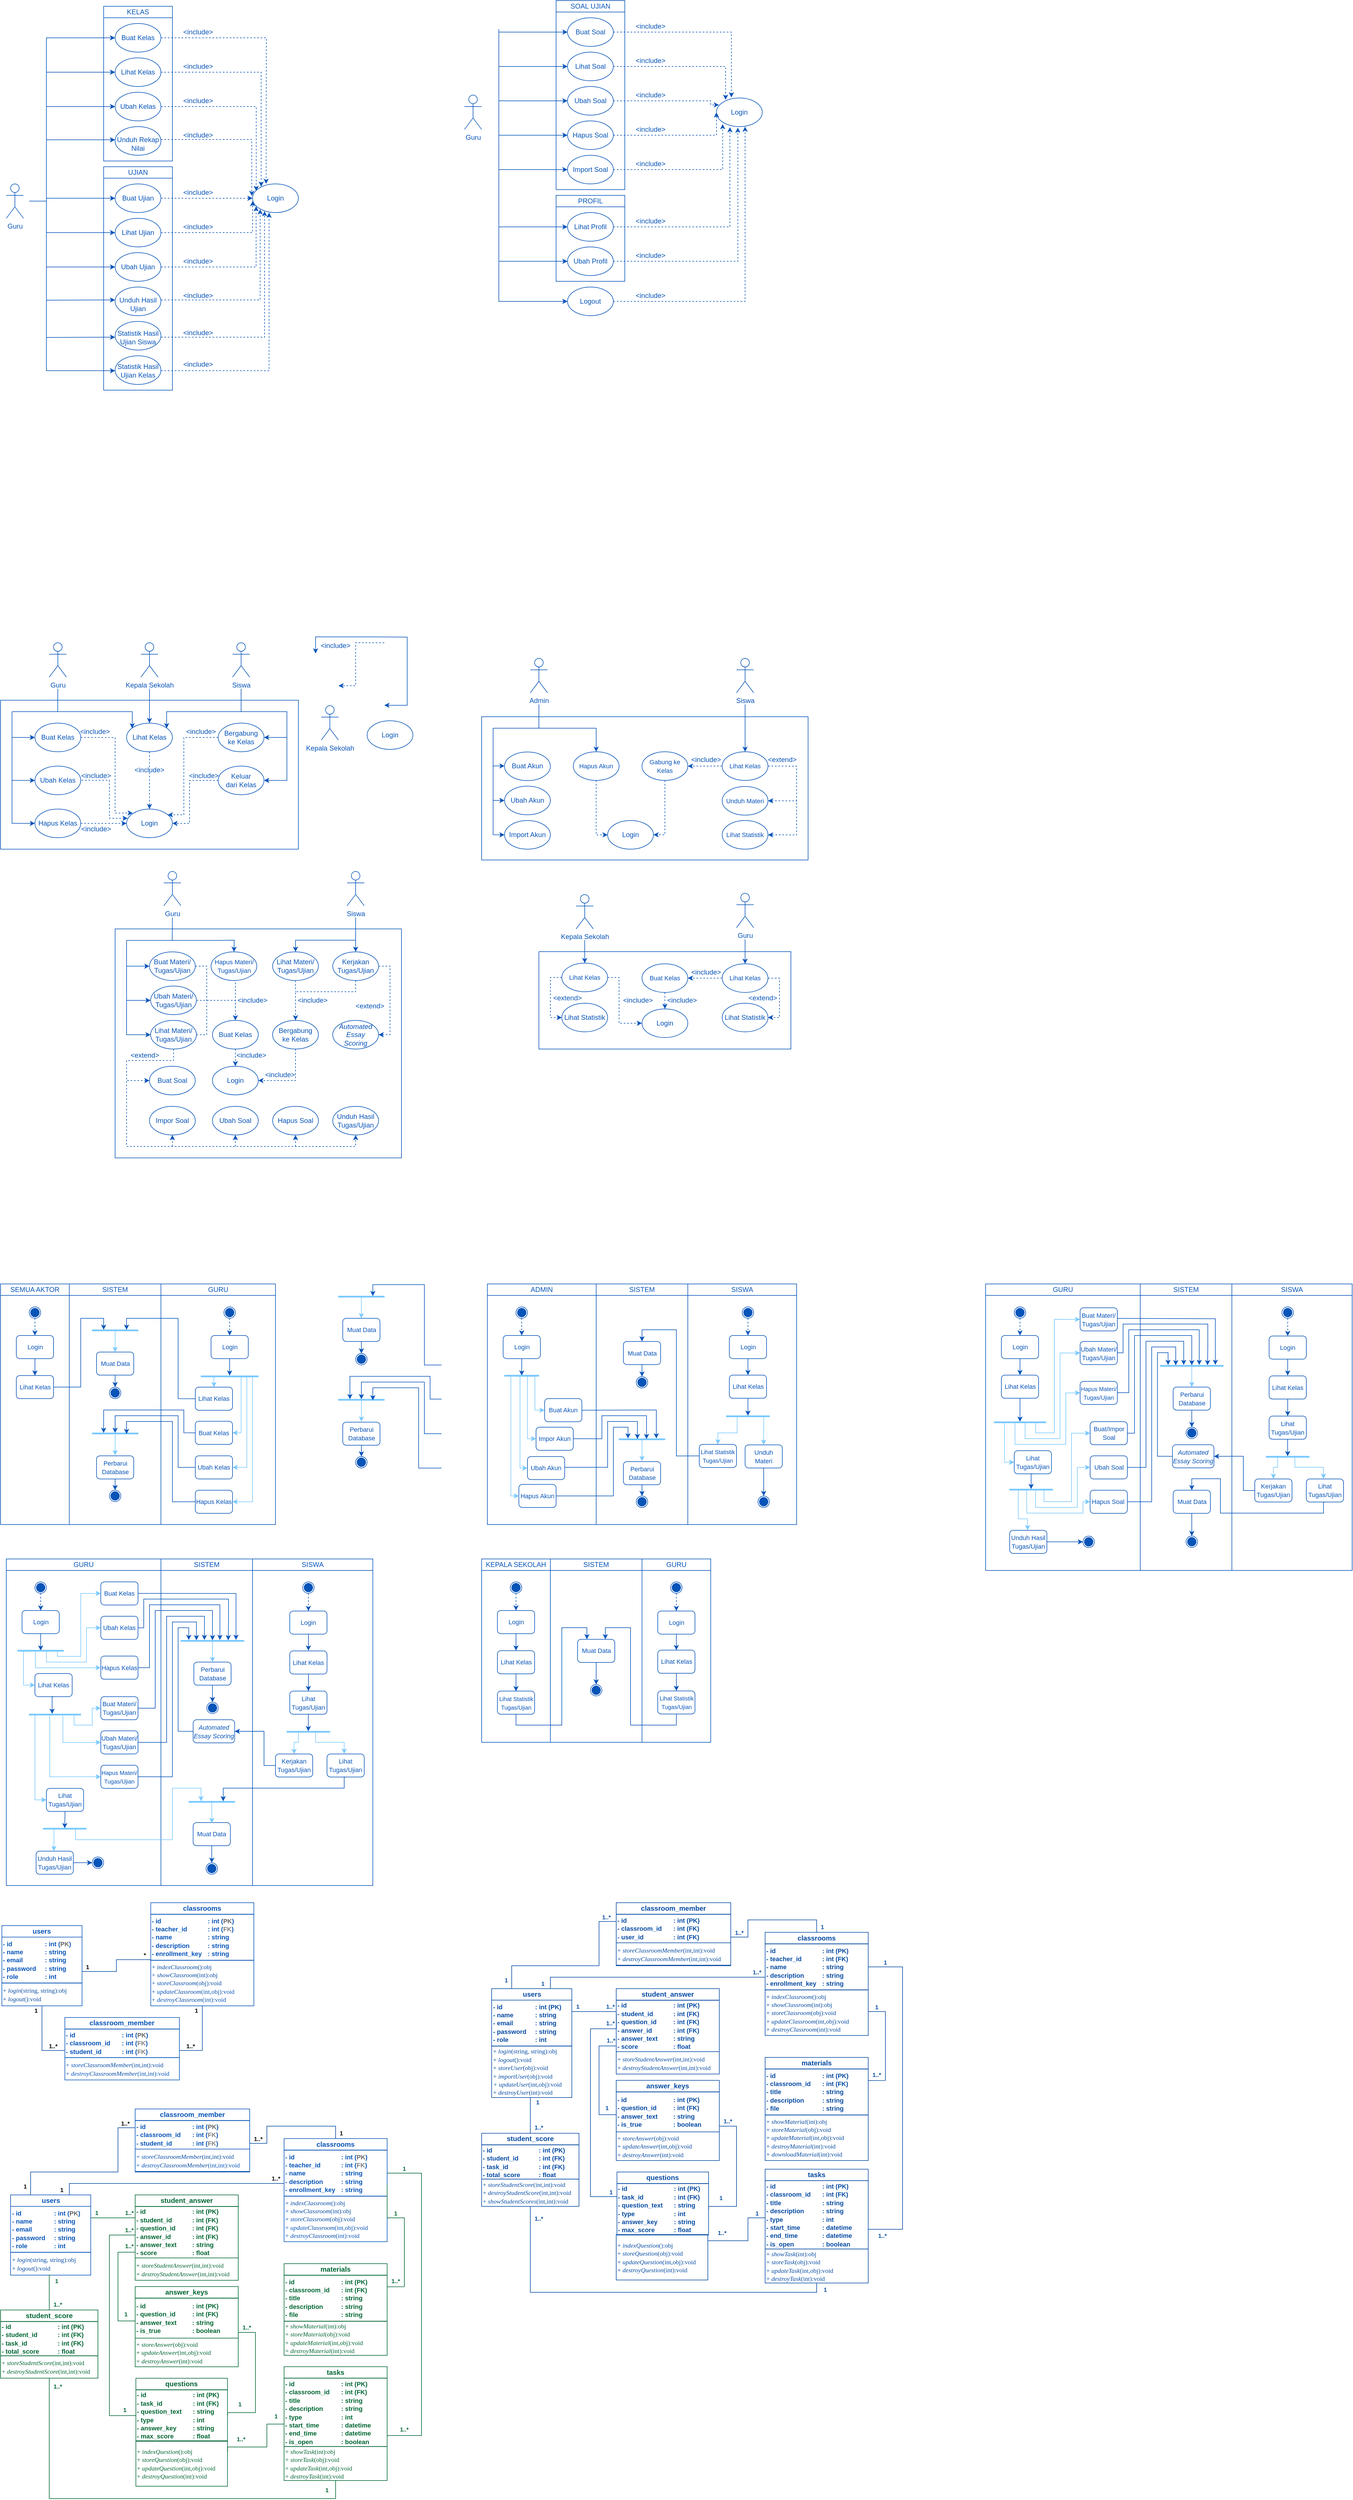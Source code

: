 <mxfile version="21.6.2" type="device" pages="2">
  <diagram id="tFX5D2QKZGC-xAXF92jj" name="Guru">
    <mxGraphModel dx="1311" dy="887" grid="1" gridSize="10" guides="1" tooltips="1" connect="1" arrows="1" fold="1" page="1" pageScale="1" pageWidth="850" pageHeight="1100" math="0" shadow="0">
      <root>
        <mxCell id="0" />
        <mxCell id="1" parent="0" />
        <mxCell id="o1lgtysONbpHqxY_jvc_-526" value="" style="rounded=0;whiteSpace=wrap;html=1;fillColor=none;strokeColor=#0754B8;" parent="1" vertex="1">
          <mxGeometry x="880" y="2720" width="400" height="320" as="geometry" />
        </mxCell>
        <mxCell id="o1lgtysONbpHqxY_jvc_-529" value="" style="rounded=0;whiteSpace=wrap;html=1;fillColor=none;strokeColor=#0754B8;" parent="1" vertex="1">
          <mxGeometry x="880" y="2720" width="400" height="20" as="geometry" />
        </mxCell>
        <mxCell id="o1lgtysONbpHqxY_jvc_-386" value="&lt;font color=&quot;#0754b8&quot;&gt;SISWA&lt;/font&gt;" style="rounded=0;whiteSpace=wrap;html=1;fillColor=none;strokeColor=#0754B8;" parent="1" vertex="1">
          <mxGeometry x="1240" y="2240" width="190" height="20" as="geometry" />
        </mxCell>
        <mxCell id="o1lgtysONbpHqxY_jvc_-339" value="" style="rounded=0;whiteSpace=wrap;html=1;fillColor=none;strokeColor=#0754B8;" parent="1" vertex="1">
          <mxGeometry x="890" y="2240" width="540" height="420" as="geometry" />
        </mxCell>
        <mxCell id="o1lgtysONbpHqxY_jvc_-342" value="" style="rounded=0;whiteSpace=wrap;html=1;fillColor=none;strokeColor=#0754B8;" parent="1" vertex="1">
          <mxGeometry x="890" y="2240" width="190" height="420" as="geometry" />
        </mxCell>
        <mxCell id="o1lgtysONbpHqxY_jvc_-340" value="" style="rounded=0;whiteSpace=wrap;html=1;fillColor=none;strokeColor=#0754B8;" parent="1" vertex="1">
          <mxGeometry x="1080" y="2240" width="160" height="420" as="geometry" />
        </mxCell>
        <mxCell id="o1lgtysONbpHqxY_jvc_-239" value="" style="rounded=0;whiteSpace=wrap;html=1;fontSize=16;strokeColor=#064BA3;" parent="1" vertex="1">
          <mxGeometry x="275" y="3680" width="200" height="110" as="geometry" />
        </mxCell>
        <mxCell id="o1lgtysONbpHqxY_jvc_-143" value="" style="rounded=0;whiteSpace=wrap;html=1;fillColor=none;strokeColor=#0754B8;" parent="1" vertex="1">
          <mxGeometry x="480" y="2740" width="210" height="550" as="geometry" />
        </mxCell>
        <mxCell id="o1lgtysONbpHqxY_jvc_-144" value="&lt;font color=&quot;#0754b8&quot;&gt;SISWA&lt;/font&gt;" style="rounded=0;whiteSpace=wrap;html=1;fillColor=none;strokeColor=#0754B8;" parent="1" vertex="1">
          <mxGeometry x="480" y="2720" width="210" height="20" as="geometry" />
        </mxCell>
        <mxCell id="o1lgtysONbpHqxY_jvc_-60" value="" style="rounded=0;whiteSpace=wrap;html=1;fillColor=none;strokeColor=#0754B8;" parent="1" vertex="1">
          <mxGeometry x="50" y="2720" width="430" height="570" as="geometry" />
        </mxCell>
        <mxCell id="iTvlL2GnOqtI7m_c5R2W-142" value="" style="rounded=0;whiteSpace=wrap;html=1;fillColor=none;strokeColor=#0754B8;" parent="1" vertex="1">
          <mxGeometry x="40" y="1221.16" width="520" height="260" as="geometry" />
        </mxCell>
        <mxCell id="iTvlL2GnOqtI7m_c5R2W-209" value="" style="rounded=0;whiteSpace=wrap;html=1;fillColor=none;strokeColor=#0754B8;" parent="1" vertex="1">
          <mxGeometry x="40" y="2240" width="480" height="420" as="geometry" />
        </mxCell>
        <mxCell id="iTvlL2GnOqtI7m_c5R2W-244" value="" style="rounded=0;whiteSpace=wrap;html=1;fillColor=none;strokeColor=#0754B8;" parent="1" vertex="1">
          <mxGeometry x="160" y="2240" width="160" height="420" as="geometry" />
        </mxCell>
        <mxCell id="iTvlL2GnOqtI7m_c5R2W-210" value="" style="rounded=0;whiteSpace=wrap;html=1;fillColor=none;strokeColor=#0754B8;" parent="1" vertex="1">
          <mxGeometry x="40" y="2240" width="480" height="20" as="geometry" />
        </mxCell>
        <mxCell id="iTvlL2GnOqtI7m_c5R2W-215" value="" style="rounded=0;whiteSpace=wrap;html=1;fillColor=none;strokeColor=#0754B8;" parent="1" vertex="1">
          <mxGeometry x="40" y="2240" width="120" height="420" as="geometry" />
        </mxCell>
        <mxCell id="xadtTx6mY9lS2cmr54q--12" value="" style="rounded=0;whiteSpace=wrap;html=1;strokeColor=#0754B8;strokeWidth=1;fontSize=12;fontColor=#0754B8;fillColor=none;" parent="1" vertex="1">
          <mxGeometry x="220" y="30" width="120" height="250" as="geometry" />
        </mxCell>
        <mxCell id="xadtTx6mY9lS2cmr54q--1" value="Buat Kelas" style="ellipse;whiteSpace=wrap;html=1;strokeWidth=1;perimeterSpacing=0;strokeColor=#0754B8;fontColor=#0754B8;fillColor=none;" parent="1" vertex="1">
          <mxGeometry x="240" y="40" width="80" height="50" as="geometry" />
        </mxCell>
        <mxCell id="xadtTx6mY9lS2cmr54q--84" style="edgeStyle=orthogonalEdgeStyle;rounded=0;orthogonalLoop=1;jettySize=auto;html=1;exitX=1;exitY=0.5;exitDx=0;exitDy=0;entryX=0.188;entryY=0.099;entryDx=0;entryDy=0;entryPerimeter=0;dashed=1;strokeColor=#0754B8;fontSize=12;fontColor=#0754B8;" parent="1" source="xadtTx6mY9lS2cmr54q--2" target="xadtTx6mY9lS2cmr54q--59" edge="1">
          <mxGeometry relative="1" as="geometry" />
        </mxCell>
        <mxCell id="xadtTx6mY9lS2cmr54q--2" value="Lihat Kelas" style="ellipse;whiteSpace=wrap;html=1;strokeWidth=1;perimeterSpacing=0;strokeColor=#0754B8;fontColor=#0754B8;fillColor=none;" parent="1" vertex="1">
          <mxGeometry x="240" y="100" width="80" height="50" as="geometry" />
        </mxCell>
        <mxCell id="xadtTx6mY9lS2cmr54q--83" style="edgeStyle=orthogonalEdgeStyle;rounded=0;orthogonalLoop=1;jettySize=auto;html=1;exitX=1;exitY=0.5;exitDx=0;exitDy=0;entryX=0.08;entryY=0.248;entryDx=0;entryDy=0;entryPerimeter=0;dashed=1;strokeColor=#0754B8;fontSize=12;fontColor=#0754B8;" parent="1" source="xadtTx6mY9lS2cmr54q--3" target="xadtTx6mY9lS2cmr54q--59" edge="1">
          <mxGeometry relative="1" as="geometry" />
        </mxCell>
        <mxCell id="xadtTx6mY9lS2cmr54q--3" value="Ubah Kelas" style="ellipse;whiteSpace=wrap;html=1;strokeWidth=1;perimeterSpacing=0;strokeColor=#0754B8;fontColor=#0754B8;fillColor=none;" parent="1" vertex="1">
          <mxGeometry x="240" y="160" width="80" height="50" as="geometry" />
        </mxCell>
        <mxCell id="xadtTx6mY9lS2cmr54q--6" value="" style="group;strokeColor=none;fontColor=#0754B8;fillColor=none;" parent="1" vertex="1" connectable="0">
          <mxGeometry x="240" y="220" width="80" height="50" as="geometry" />
        </mxCell>
        <mxCell id="xadtTx6mY9lS2cmr54q--4" value="&lt;p style=&quot;line-height: 120%; font-size: 11px;&quot;&gt;&lt;br&gt;&lt;/p&gt;" style="ellipse;whiteSpace=wrap;html=1;strokeWidth=1;perimeterSpacing=0;strokeColor=#0754B8;fontColor=#0754B8;" parent="xadtTx6mY9lS2cmr54q--6" vertex="1">
          <mxGeometry width="80" height="50" as="geometry" />
        </mxCell>
        <mxCell id="xadtTx6mY9lS2cmr54q--5" value="Unduh Rekap Nilai" style="text;html=1;strokeColor=none;fillColor=none;align=center;verticalAlign=middle;whiteSpace=wrap;rounded=0;strokeWidth=1;fontSize=12;fontColor=#0754B8;" parent="xadtTx6mY9lS2cmr54q--6" vertex="1">
          <mxGeometry y="15" width="80" height="30" as="geometry" />
        </mxCell>
        <mxCell id="xadtTx6mY9lS2cmr54q--11" value="KELAS" style="rounded=0;whiteSpace=wrap;html=1;strokeColor=#0754B8;strokeWidth=1;fontSize=12;fontColor=#0754B8;fillColor=none;" parent="1" vertex="1">
          <mxGeometry x="220" y="10" width="120" height="20" as="geometry" />
        </mxCell>
        <mxCell id="xadtTx6mY9lS2cmr54q--13" value="" style="rounded=0;whiteSpace=wrap;html=1;strokeColor=#0754B8;strokeWidth=1;fontSize=12;fontColor=#0754B8;fillColor=none;" parent="1" vertex="1">
          <mxGeometry x="220" y="310" width="120" height="370" as="geometry" />
        </mxCell>
        <mxCell id="xadtTx6mY9lS2cmr54q--14" value="Buat Ujian" style="ellipse;whiteSpace=wrap;html=1;strokeWidth=1;perimeterSpacing=0;strokeColor=#0754B8;fontColor=#0754B8;fillColor=none;" parent="1" vertex="1">
          <mxGeometry x="240" y="320" width="80" height="50" as="geometry" />
        </mxCell>
        <mxCell id="xadtTx6mY9lS2cmr54q--62" style="edgeStyle=orthogonalEdgeStyle;rounded=0;orthogonalLoop=1;jettySize=auto;html=1;exitX=1;exitY=0.5;exitDx=0;exitDy=0;entryX=0;entryY=0.6;entryDx=0;entryDy=0;entryPerimeter=0;dashed=1;strokeColor=#0754B8;fontSize=12;fontColor=#0754B8;" parent="1" source="xadtTx6mY9lS2cmr54q--15" target="xadtTx6mY9lS2cmr54q--59" edge="1">
          <mxGeometry relative="1" as="geometry">
            <Array as="points">
              <mxPoint x="480" y="405" />
            </Array>
          </mxGeometry>
        </mxCell>
        <mxCell id="xadtTx6mY9lS2cmr54q--15" value="Lihat Ujian" style="ellipse;whiteSpace=wrap;html=1;strokeWidth=1;perimeterSpacing=0;strokeColor=#0754B8;fontColor=#0754B8;fillColor=none;" parent="1" vertex="1">
          <mxGeometry x="240" y="380" width="80" height="50" as="geometry" />
        </mxCell>
        <mxCell id="xadtTx6mY9lS2cmr54q--63" style="edgeStyle=orthogonalEdgeStyle;rounded=0;orthogonalLoop=1;jettySize=auto;html=1;exitX=1;exitY=0.5;exitDx=0;exitDy=0;entryX=0.078;entryY=0.778;entryDx=0;entryDy=0;entryPerimeter=0;dashed=1;strokeColor=#0754B8;fontSize=12;fontColor=#0754B8;" parent="1" source="xadtTx6mY9lS2cmr54q--16" target="xadtTx6mY9lS2cmr54q--59" edge="1">
          <mxGeometry relative="1" as="geometry" />
        </mxCell>
        <mxCell id="xadtTx6mY9lS2cmr54q--16" value="Ubah Ujian" style="ellipse;whiteSpace=wrap;html=1;strokeWidth=1;perimeterSpacing=0;strokeColor=#0754B8;fontColor=#0754B8;fillColor=none;" parent="1" vertex="1">
          <mxGeometry x="240" y="440" width="80" height="50" as="geometry" />
        </mxCell>
        <mxCell id="xadtTx6mY9lS2cmr54q--17" value="" style="group;strokeColor=none;fontColor=#0754B8;fillColor=none;" parent="1" vertex="1" connectable="0">
          <mxGeometry x="240" y="500" width="80" height="50" as="geometry" />
        </mxCell>
        <mxCell id="xadtTx6mY9lS2cmr54q--18" value="&lt;p style=&quot;line-height: 120%; font-size: 11px;&quot;&gt;&lt;br&gt;&lt;/p&gt;" style="ellipse;whiteSpace=wrap;html=1;strokeWidth=1;perimeterSpacing=0;strokeColor=#0754B8;fontColor=#0754B8;fillColor=none;" parent="xadtTx6mY9lS2cmr54q--17" vertex="1">
          <mxGeometry width="80" height="50" as="geometry" />
        </mxCell>
        <mxCell id="xadtTx6mY9lS2cmr54q--19" value="Unduh Hasil Ujian" style="text;html=1;strokeColor=none;fillColor=none;align=center;verticalAlign=middle;whiteSpace=wrap;rounded=0;strokeWidth=1;fontSize=12;fontColor=#0754B8;" parent="xadtTx6mY9lS2cmr54q--17" vertex="1">
          <mxGeometry y="15" width="80" height="30" as="geometry" />
        </mxCell>
        <mxCell id="xadtTx6mY9lS2cmr54q--20" value="UJIAN" style="rounded=0;whiteSpace=wrap;html=1;strokeColor=#0754B8;strokeWidth=1;fontSize=12;fontColor=#0754B8;fillColor=none;" parent="1" vertex="1">
          <mxGeometry x="220" y="290" width="120" height="20" as="geometry" />
        </mxCell>
        <mxCell id="xadtTx6mY9lS2cmr54q--65" style="edgeStyle=orthogonalEdgeStyle;rounded=0;orthogonalLoop=1;jettySize=auto;html=1;exitX=1;exitY=0.5;exitDx=0;exitDy=0;entryX=0.262;entryY=0.948;entryDx=0;entryDy=0;entryPerimeter=0;dashed=1;strokeColor=#0754B8;fontSize=12;fontColor=#0754B8;" parent="1" source="QjD18lsfy-kW3S8PgQyl-82" target="xadtTx6mY9lS2cmr54q--59" edge="1">
          <mxGeometry relative="1" as="geometry">
            <mxPoint x="320" y="625" as="sourcePoint" />
          </mxGeometry>
        </mxCell>
        <mxCell id="xadtTx6mY9lS2cmr54q--66" style="edgeStyle=orthogonalEdgeStyle;rounded=0;orthogonalLoop=1;jettySize=auto;html=1;exitX=1;exitY=0.5;exitDx=0;exitDy=0;dashed=1;strokeColor=#0754B8;fontSize=12;fontColor=#0754B8;entryX=0.36;entryY=1;entryDx=0;entryDy=0;entryPerimeter=0;" parent="1" source="QjD18lsfy-kW3S8PgQyl-85" target="xadtTx6mY9lS2cmr54q--59" edge="1">
          <mxGeometry relative="1" as="geometry">
            <mxPoint x="320" y="685" as="sourcePoint" />
          </mxGeometry>
        </mxCell>
        <mxCell id="xadtTx6mY9lS2cmr54q--41" value="Guru" style="shape=umlActor;verticalLabelPosition=bottom;verticalAlign=top;html=1;outlineConnect=0;strokeColor=#0754B8;strokeWidth=1;fontSize=12;fontColor=#0754B8;fillColor=none;" parent="1" vertex="1">
          <mxGeometry x="50" y="320" width="30" height="60" as="geometry" />
        </mxCell>
        <mxCell id="xadtTx6mY9lS2cmr54q--43" value="" style="endArrow=classic;html=1;rounded=0;fontSize=12;fontColor=#0754B8;entryX=0;entryY=0.5;entryDx=0;entryDy=0;strokeColor=#0754B8;" parent="1" target="xadtTx6mY9lS2cmr54q--1" edge="1">
          <mxGeometry width="50" height="50" relative="1" as="geometry">
            <mxPoint x="90" y="350" as="sourcePoint" />
            <mxPoint x="100" y="270" as="targetPoint" />
            <Array as="points">
              <mxPoint x="120" y="350" />
              <mxPoint x="120" y="65" />
            </Array>
          </mxGeometry>
        </mxCell>
        <mxCell id="xadtTx6mY9lS2cmr54q--44" value="" style="endArrow=classic;html=1;rounded=0;strokeColor=#0754B8;fontSize=12;fontColor=#0754B8;entryX=0;entryY=0.5;entryDx=0;entryDy=0;" parent="1" target="xadtTx6mY9lS2cmr54q--2" edge="1">
          <mxGeometry width="50" height="50" relative="1" as="geometry">
            <mxPoint x="120" y="125" as="sourcePoint" />
            <mxPoint x="170" y="240" as="targetPoint" />
          </mxGeometry>
        </mxCell>
        <mxCell id="xadtTx6mY9lS2cmr54q--45" value="" style="endArrow=classic;html=1;rounded=0;strokeColor=#0754B8;fontSize=12;fontColor=#0754B8;entryX=0;entryY=0.5;entryDx=0;entryDy=0;" parent="1" target="xadtTx6mY9lS2cmr54q--3" edge="1">
          <mxGeometry width="50" height="50" relative="1" as="geometry">
            <mxPoint x="120" y="185" as="sourcePoint" />
            <mxPoint x="250.0" y="135" as="targetPoint" />
          </mxGeometry>
        </mxCell>
        <mxCell id="xadtTx6mY9lS2cmr54q--46" value="" style="endArrow=classic;html=1;rounded=0;strokeColor=#0754B8;fontSize=12;fontColor=#0754B8;" parent="1" edge="1">
          <mxGeometry width="50" height="50" relative="1" as="geometry">
            <mxPoint x="120" y="243" as="sourcePoint" />
            <mxPoint x="240" y="243" as="targetPoint" />
          </mxGeometry>
        </mxCell>
        <mxCell id="xadtTx6mY9lS2cmr54q--47" value="" style="endArrow=classic;html=1;rounded=0;strokeColor=#0754B8;fontSize=12;fontColor=#0754B8;endFill=1;entryX=0;entryY=0.5;entryDx=0;entryDy=0;" parent="1" target="QjD18lsfy-kW3S8PgQyl-85" edge="1">
          <mxGeometry width="50" height="50" relative="1" as="geometry">
            <mxPoint x="120" y="350" as="sourcePoint" />
            <mxPoint x="120" y="520" as="targetPoint" />
            <Array as="points">
              <mxPoint x="120" y="646" />
            </Array>
          </mxGeometry>
        </mxCell>
        <mxCell id="xadtTx6mY9lS2cmr54q--48" value="" style="endArrow=classic;html=1;rounded=0;strokeColor=#0754B8;fontSize=12;fontColor=#0754B8;entryX=0;entryY=0.5;entryDx=0;entryDy=0;" parent="1" target="xadtTx6mY9lS2cmr54q--14" edge="1">
          <mxGeometry width="50" height="50" relative="1" as="geometry">
            <mxPoint x="120" y="345" as="sourcePoint" />
            <mxPoint x="200" y="310" as="targetPoint" />
          </mxGeometry>
        </mxCell>
        <mxCell id="xadtTx6mY9lS2cmr54q--49" value="" style="endArrow=classic;html=1;rounded=0;strokeColor=#0754B8;fontSize=12;fontColor=#0754B8;entryX=0;entryY=0.5;entryDx=0;entryDy=0;" parent="1" target="xadtTx6mY9lS2cmr54q--15" edge="1">
          <mxGeometry width="50" height="50" relative="1" as="geometry">
            <mxPoint x="120" y="405" as="sourcePoint" />
            <mxPoint x="250" y="355" as="targetPoint" />
          </mxGeometry>
        </mxCell>
        <mxCell id="xadtTx6mY9lS2cmr54q--50" value="" style="endArrow=classic;html=1;rounded=0;strokeColor=#0754B8;fontSize=12;fontColor=#0754B8;entryX=0;entryY=0.5;entryDx=0;entryDy=0;" parent="1" target="xadtTx6mY9lS2cmr54q--16" edge="1">
          <mxGeometry width="50" height="50" relative="1" as="geometry">
            <mxPoint x="120" y="465" as="sourcePoint" />
            <mxPoint x="250" y="415" as="targetPoint" />
          </mxGeometry>
        </mxCell>
        <mxCell id="xadtTx6mY9lS2cmr54q--51" value="" style="endArrow=classic;html=1;rounded=0;strokeColor=#0754B8;fontSize=12;fontColor=#0754B8;entryX=0;entryY=0.25;entryDx=0;entryDy=0;" parent="1" target="xadtTx6mY9lS2cmr54q--19" edge="1">
          <mxGeometry width="50" height="50" relative="1" as="geometry">
            <mxPoint x="120" y="523" as="sourcePoint" />
            <mxPoint x="250" y="475" as="targetPoint" />
          </mxGeometry>
        </mxCell>
        <mxCell id="xadtTx6mY9lS2cmr54q--59" value="Login" style="ellipse;whiteSpace=wrap;html=1;strokeWidth=1;perimeterSpacing=0;strokeColor=#0754B8;fontColor=#0754B8;fillColor=none;" parent="1" vertex="1">
          <mxGeometry x="480" y="320" width="80" height="50" as="geometry" />
        </mxCell>
        <mxCell id="xadtTx6mY9lS2cmr54q--60" value="" style="endArrow=classic;html=1;rounded=0;strokeColor=#0754B8;fontSize=12;fontColor=#0754B8;dashed=1;exitX=1;exitY=0.5;exitDx=0;exitDy=0;entryX=0.296;entryY=-0.002;entryDx=0;entryDy=0;entryPerimeter=0;" parent="1" source="xadtTx6mY9lS2cmr54q--1" target="xadtTx6mY9lS2cmr54q--59" edge="1">
          <mxGeometry width="50" height="50" relative="1" as="geometry">
            <mxPoint x="510" y="330" as="sourcePoint" />
            <mxPoint x="530" y="240" as="targetPoint" />
            <Array as="points">
              <mxPoint x="504" y="65" />
            </Array>
          </mxGeometry>
        </mxCell>
        <mxCell id="xadtTx6mY9lS2cmr54q--61" value="" style="endArrow=classic;html=1;rounded=0;strokeColor=#0754B8;fontSize=12;fontColor=#0754B8;dashed=1;exitX=1;exitY=0.5;exitDx=0;exitDy=0;entryX=0;entryY=0.5;entryDx=0;entryDy=0;" parent="1" source="xadtTx6mY9lS2cmr54q--14" target="xadtTx6mY9lS2cmr54q--59" edge="1">
          <mxGeometry width="50" height="50" relative="1" as="geometry">
            <mxPoint x="370" y="290" as="sourcePoint" />
            <mxPoint x="570" y="290" as="targetPoint" />
          </mxGeometry>
        </mxCell>
        <mxCell id="xadtTx6mY9lS2cmr54q--64" style="edgeStyle=orthogonalEdgeStyle;rounded=0;orthogonalLoop=1;jettySize=auto;html=1;exitX=1;exitY=0.25;exitDx=0;exitDy=0;entryX=0.166;entryY=0.887;entryDx=0;entryDy=0;entryPerimeter=0;dashed=1;strokeColor=#0754B8;fontSize=12;fontColor=#0754B8;" parent="1" source="xadtTx6mY9lS2cmr54q--19" target="xadtTx6mY9lS2cmr54q--59" edge="1">
          <mxGeometry relative="1" as="geometry" />
        </mxCell>
        <mxCell id="xadtTx6mY9lS2cmr54q--82" style="edgeStyle=orthogonalEdgeStyle;rounded=0;orthogonalLoop=1;jettySize=auto;html=1;exitX=1;exitY=0.25;exitDx=0;exitDy=0;entryX=-0.017;entryY=0.421;entryDx=0;entryDy=0;entryPerimeter=0;dashed=1;strokeColor=#0754B8;fontSize=12;fontColor=#0754B8;" parent="1" source="xadtTx6mY9lS2cmr54q--5" target="xadtTx6mY9lS2cmr54q--59" edge="1">
          <mxGeometry relative="1" as="geometry" />
        </mxCell>
        <mxCell id="xadtTx6mY9lS2cmr54q--85" value="&amp;lt;include&amp;gt;" style="text;html=1;strokeColor=none;fillColor=none;align=center;verticalAlign=middle;whiteSpace=wrap;rounded=0;strokeWidth=1;fontSize=12;fontColor=#0754B8;" parent="1" vertex="1">
          <mxGeometry x="360" y="50" width="50" height="10" as="geometry" />
        </mxCell>
        <mxCell id="xadtTx6mY9lS2cmr54q--87" value="&amp;lt;include&amp;gt;" style="text;html=1;strokeColor=none;fillColor=none;align=center;verticalAlign=middle;whiteSpace=wrap;rounded=0;strokeWidth=1;fontSize=12;fontColor=#0754B8;" parent="1" vertex="1">
          <mxGeometry x="360" y="110" width="50" height="10" as="geometry" />
        </mxCell>
        <mxCell id="xadtTx6mY9lS2cmr54q--88" value="&amp;lt;include&amp;gt;" style="text;html=1;strokeColor=none;fillColor=none;align=center;verticalAlign=middle;whiteSpace=wrap;rounded=0;strokeWidth=1;fontSize=12;fontColor=#0754B8;" parent="1" vertex="1">
          <mxGeometry x="360" y="170" width="50" height="10" as="geometry" />
        </mxCell>
        <mxCell id="xadtTx6mY9lS2cmr54q--89" value="&amp;lt;include&amp;gt;" style="text;html=1;strokeColor=none;fillColor=none;align=center;verticalAlign=middle;whiteSpace=wrap;rounded=0;strokeWidth=1;fontSize=12;fontColor=#0754B8;" parent="1" vertex="1">
          <mxGeometry x="360" y="230" width="50" height="10" as="geometry" />
        </mxCell>
        <mxCell id="xadtTx6mY9lS2cmr54q--90" value="&amp;lt;include&amp;gt;" style="text;html=1;strokeColor=none;fillColor=none;align=center;verticalAlign=middle;whiteSpace=wrap;rounded=0;strokeWidth=1;fontSize=12;fontColor=#0754B8;" parent="1" vertex="1">
          <mxGeometry x="360" y="330" width="50" height="10" as="geometry" />
        </mxCell>
        <mxCell id="xadtTx6mY9lS2cmr54q--91" value="&amp;lt;include&amp;gt;" style="text;html=1;strokeColor=none;fillColor=none;align=center;verticalAlign=middle;whiteSpace=wrap;rounded=0;strokeWidth=1;fontSize=12;fontColor=#0754B8;" parent="1" vertex="1">
          <mxGeometry x="360" y="390" width="50" height="10" as="geometry" />
        </mxCell>
        <mxCell id="xadtTx6mY9lS2cmr54q--92" value="&amp;lt;include&amp;gt;" style="text;html=1;strokeColor=none;fillColor=none;align=center;verticalAlign=middle;whiteSpace=wrap;rounded=0;strokeWidth=1;fontSize=12;fontColor=#0754B8;" parent="1" vertex="1">
          <mxGeometry x="360" y="450" width="50" height="10" as="geometry" />
        </mxCell>
        <mxCell id="xadtTx6mY9lS2cmr54q--93" value="&amp;lt;include&amp;gt;" style="text;html=1;strokeColor=none;fillColor=none;align=center;verticalAlign=middle;whiteSpace=wrap;rounded=0;strokeWidth=1;fontSize=12;fontColor=#0754B8;" parent="1" vertex="1">
          <mxGeometry x="360" y="510" width="50" height="10" as="geometry" />
        </mxCell>
        <mxCell id="QjD18lsfy-kW3S8PgQyl-22" value="" style="rounded=0;whiteSpace=wrap;html=1;strokeColor=#0754B8;strokeWidth=1;fontSize=12;fontColor=#0754B8;fillColor=none;" parent="1" vertex="1">
          <mxGeometry x="1010" y="20" width="120" height="310" as="geometry" />
        </mxCell>
        <mxCell id="QjD18lsfy-kW3S8PgQyl-23" style="edgeStyle=orthogonalEdgeStyle;rounded=0;orthogonalLoop=1;jettySize=auto;html=1;exitX=1;exitY=0.5;exitDx=0;exitDy=0;entryX=0.326;entryY=-0.018;entryDx=0;entryDy=0;entryPerimeter=0;dashed=1;strokeColor=#0754B8;fontSize=12;fontColor=#0754B8;" parent="1" source="QjD18lsfy-kW3S8PgQyl-24" target="QjD18lsfy-kW3S8PgQyl-59" edge="1">
          <mxGeometry relative="1" as="geometry" />
        </mxCell>
        <mxCell id="QjD18lsfy-kW3S8PgQyl-24" value="Buat Soal" style="ellipse;whiteSpace=wrap;html=1;strokeWidth=1;perimeterSpacing=0;strokeColor=#0754B8;fontColor=#0754B8;fillColor=none;" parent="1" vertex="1">
          <mxGeometry x="1030" y="30" width="80" height="50" as="geometry" />
        </mxCell>
        <mxCell id="QjD18lsfy-kW3S8PgQyl-25" style="edgeStyle=orthogonalEdgeStyle;rounded=0;orthogonalLoop=1;jettySize=auto;html=1;exitX=1;exitY=0.5;exitDx=0;exitDy=0;dashed=1;strokeColor=#0754B8;fontSize=12;fontColor=#0754B8;entryX=0.194;entryY=0.065;entryDx=0;entryDy=0;entryPerimeter=0;" parent="1" source="QjD18lsfy-kW3S8PgQyl-26" target="QjD18lsfy-kW3S8PgQyl-59" edge="1">
          <mxGeometry relative="1" as="geometry">
            <Array as="points">
              <mxPoint x="1306" y="115" />
              <mxPoint x="1306" y="173" />
            </Array>
          </mxGeometry>
        </mxCell>
        <mxCell id="QjD18lsfy-kW3S8PgQyl-26" value="Lihat Soal" style="ellipse;whiteSpace=wrap;html=1;strokeWidth=1;perimeterSpacing=0;strokeColor=#0754B8;fontColor=#0754B8;fillColor=none;" parent="1" vertex="1">
          <mxGeometry x="1030" y="90" width="80" height="50" as="geometry" />
        </mxCell>
        <mxCell id="QjD18lsfy-kW3S8PgQyl-27" style="edgeStyle=orthogonalEdgeStyle;rounded=0;orthogonalLoop=1;jettySize=auto;html=1;exitX=1;exitY=0.5;exitDx=0;exitDy=0;entryX=0.054;entryY=0.241;entryDx=0;entryDy=0;entryPerimeter=0;dashed=1;strokeColor=#0754B8;fontSize=12;fontColor=#0754B8;" parent="1" source="QjD18lsfy-kW3S8PgQyl-28" target="QjD18lsfy-kW3S8PgQyl-59" edge="1">
          <mxGeometry relative="1" as="geometry">
            <Array as="points">
              <mxPoint x="1280" y="175" />
              <mxPoint x="1280" y="182" />
            </Array>
          </mxGeometry>
        </mxCell>
        <mxCell id="QjD18lsfy-kW3S8PgQyl-28" value="Ubah Soal" style="ellipse;whiteSpace=wrap;html=1;strokeWidth=1;perimeterSpacing=0;strokeColor=#0754B8;fontColor=#0754B8;fillColor=none;" parent="1" vertex="1">
          <mxGeometry x="1030" y="150" width="80" height="50" as="geometry" />
        </mxCell>
        <mxCell id="QjD18lsfy-kW3S8PgQyl-29" value="SOAL UJIAN" style="rounded=0;whiteSpace=wrap;html=1;strokeColor=#0754B8;strokeWidth=1;fontSize=12;fontColor=#0754B8;fillColor=none;" parent="1" vertex="1">
          <mxGeometry x="1010" width="120" height="20" as="geometry" />
        </mxCell>
        <mxCell id="QjD18lsfy-kW3S8PgQyl-30" style="edgeStyle=orthogonalEdgeStyle;rounded=0;orthogonalLoop=1;jettySize=auto;html=1;exitX=1;exitY=0.5;exitDx=0;exitDy=0;dashed=1;strokeColor=#0754B8;fontSize=12;fontColor=#0754B8;entryX=0;entryY=0.5;entryDx=0;entryDy=0;" parent="1" source="QjD18lsfy-kW3S8PgQyl-31" target="QjD18lsfy-kW3S8PgQyl-59" edge="1">
          <mxGeometry relative="1" as="geometry">
            <mxPoint x="1320" y="-167" as="targetPoint" />
            <Array as="points">
              <mxPoint x="1290" y="235" />
            </Array>
          </mxGeometry>
        </mxCell>
        <mxCell id="QjD18lsfy-kW3S8PgQyl-31" value="Hapus Soal" style="ellipse;whiteSpace=wrap;html=1;strokeWidth=1;perimeterSpacing=0;strokeColor=#0754B8;fontColor=#0754B8;fillColor=none;" parent="1" vertex="1">
          <mxGeometry x="1030" y="210" width="80" height="50" as="geometry" />
        </mxCell>
        <mxCell id="QjD18lsfy-kW3S8PgQyl-32" style="edgeStyle=orthogonalEdgeStyle;rounded=0;orthogonalLoop=1;jettySize=auto;html=1;exitX=1;exitY=0.5;exitDx=0;exitDy=0;dashed=1;strokeColor=#0754B8;fontSize=12;fontColor=#0754B8;entryX=0.136;entryY=0.911;entryDx=0;entryDy=0;entryPerimeter=0;" parent="1" source="QjD18lsfy-kW3S8PgQyl-33" target="QjD18lsfy-kW3S8PgQyl-59" edge="1">
          <mxGeometry relative="1" as="geometry">
            <mxPoint x="1330" y="-190" as="targetPoint" />
          </mxGeometry>
        </mxCell>
        <mxCell id="QjD18lsfy-kW3S8PgQyl-33" value="Import Soal" style="ellipse;whiteSpace=wrap;html=1;strokeWidth=1;perimeterSpacing=0;strokeColor=#0754B8;fontColor=#0754B8;fillColor=none;" parent="1" vertex="1">
          <mxGeometry x="1030" y="270" width="80" height="50" as="geometry" />
        </mxCell>
        <mxCell id="QjD18lsfy-kW3S8PgQyl-34" value="" style="rounded=0;whiteSpace=wrap;html=1;strokeColor=#0754B8;strokeWidth=1;fontSize=12;fontColor=#0754B8;fillColor=none;" parent="1" vertex="1">
          <mxGeometry x="1010" y="360" width="120" height="130" as="geometry" />
        </mxCell>
        <mxCell id="QjD18lsfy-kW3S8PgQyl-35" style="edgeStyle=orthogonalEdgeStyle;rounded=0;orthogonalLoop=1;jettySize=auto;html=1;exitX=1;exitY=0.5;exitDx=0;exitDy=0;dashed=1;strokeColor=#0754B8;fontSize=12;fontColor=#0754B8;entryX=0.294;entryY=1.018;entryDx=0;entryDy=0;entryPerimeter=0;" parent="1" source="QjD18lsfy-kW3S8PgQyl-36" target="QjD18lsfy-kW3S8PgQyl-59" edge="1">
          <mxGeometry relative="1" as="geometry">
            <mxPoint x="1340" y="-166" as="targetPoint" />
          </mxGeometry>
        </mxCell>
        <mxCell id="QjD18lsfy-kW3S8PgQyl-36" value="Lihat Profil" style="ellipse;whiteSpace=wrap;html=1;strokeWidth=1;perimeterSpacing=0;strokeColor=#0754B8;fontColor=#0754B8;fillColor=none;" parent="1" vertex="1">
          <mxGeometry x="1030" y="370" width="80" height="50" as="geometry" />
        </mxCell>
        <mxCell id="QjD18lsfy-kW3S8PgQyl-37" style="edgeStyle=orthogonalEdgeStyle;rounded=0;orthogonalLoop=1;jettySize=auto;html=1;exitX=1;exitY=0.5;exitDx=0;exitDy=0;dashed=1;strokeColor=#0754B8;fontSize=12;fontColor=#0754B8;entryX=0.467;entryY=1.034;entryDx=0;entryDy=0;entryPerimeter=0;" parent="1" source="QjD18lsfy-kW3S8PgQyl-38" target="QjD18lsfy-kW3S8PgQyl-59" edge="1">
          <mxGeometry relative="1" as="geometry">
            <mxPoint x="1340" y="-180" as="targetPoint" />
          </mxGeometry>
        </mxCell>
        <mxCell id="QjD18lsfy-kW3S8PgQyl-38" value="Ubah Profil" style="ellipse;whiteSpace=wrap;html=1;strokeWidth=1;perimeterSpacing=0;strokeColor=#0754B8;fontColor=#0754B8;fillColor=none;" parent="1" vertex="1">
          <mxGeometry x="1030" y="430" width="80" height="50" as="geometry" />
        </mxCell>
        <mxCell id="QjD18lsfy-kW3S8PgQyl-39" value="PROFIL" style="rounded=0;whiteSpace=wrap;html=1;strokeColor=#0754B8;strokeWidth=1;fontSize=12;fontColor=#0754B8;fillColor=none;" parent="1" vertex="1">
          <mxGeometry x="1010" y="340" width="120" height="20" as="geometry" />
        </mxCell>
        <mxCell id="QjD18lsfy-kW3S8PgQyl-40" style="edgeStyle=orthogonalEdgeStyle;rounded=0;orthogonalLoop=1;jettySize=auto;html=1;exitX=1;exitY=0.5;exitDx=0;exitDy=0;dashed=1;strokeColor=#0754B8;fontSize=12;fontColor=#0754B8;entryX=0.625;entryY=1;entryDx=0;entryDy=0;entryPerimeter=0;" parent="1" source="QjD18lsfy-kW3S8PgQyl-41" target="QjD18lsfy-kW3S8PgQyl-59" edge="1">
          <mxGeometry relative="1" as="geometry">
            <mxPoint x="1360" y="-210" as="targetPoint" />
          </mxGeometry>
        </mxCell>
        <mxCell id="QjD18lsfy-kW3S8PgQyl-41" value="Logout" style="ellipse;whiteSpace=wrap;html=1;strokeWidth=1;perimeterSpacing=0;strokeColor=#0754B8;fontColor=#0754B8;fillColor=none;" parent="1" vertex="1">
          <mxGeometry x="1030" y="500" width="80" height="50" as="geometry" />
        </mxCell>
        <mxCell id="QjD18lsfy-kW3S8PgQyl-42" value="Guru" style="shape=umlActor;verticalLabelPosition=bottom;verticalAlign=top;html=1;outlineConnect=0;strokeColor=#0754B8;strokeWidth=1;fontSize=12;fontColor=#0754B8;fillColor=none;" parent="1" vertex="1">
          <mxGeometry x="850" y="165" width="30" height="60" as="geometry" />
        </mxCell>
        <mxCell id="QjD18lsfy-kW3S8PgQyl-47" value="" style="endArrow=classic;html=1;rounded=0;strokeColor=#0754B8;fontSize=12;fontColor=#0754B8;entryX=0;entryY=0.5;entryDx=0;entryDy=0;" parent="1" target="QjD18lsfy-kW3S8PgQyl-41" edge="1">
          <mxGeometry width="50" height="50" relative="1" as="geometry">
            <mxPoint x="910" y="50" as="sourcePoint" />
            <mxPoint x="990" y="510" as="targetPoint" />
            <Array as="points">
              <mxPoint x="910" y="525" />
            </Array>
          </mxGeometry>
        </mxCell>
        <mxCell id="QjD18lsfy-kW3S8PgQyl-52" value="" style="endArrow=classic;html=1;rounded=0;strokeColor=#0754B8;fontSize=12;fontColor=#0754B8;entryX=0;entryY=0.5;entryDx=0;entryDy=0;" parent="1" target="QjD18lsfy-kW3S8PgQyl-24" edge="1">
          <mxGeometry width="50" height="50" relative="1" as="geometry">
            <mxPoint x="910" y="55" as="sourcePoint" />
            <mxPoint x="1040" y="-37.5" as="targetPoint" />
          </mxGeometry>
        </mxCell>
        <mxCell id="QjD18lsfy-kW3S8PgQyl-53" value="" style="endArrow=classic;html=1;rounded=0;strokeColor=#0754B8;fontSize=12;fontColor=#0754B8;entryX=0;entryY=0.5;entryDx=0;entryDy=0;" parent="1" target="QjD18lsfy-kW3S8PgQyl-26" edge="1">
          <mxGeometry width="50" height="50" relative="1" as="geometry">
            <mxPoint x="910" y="115" as="sourcePoint" />
            <mxPoint x="1040" y="65.0" as="targetPoint" />
          </mxGeometry>
        </mxCell>
        <mxCell id="QjD18lsfy-kW3S8PgQyl-54" value="" style="endArrow=classic;html=1;rounded=0;strokeColor=#0754B8;fontSize=12;fontColor=#0754B8;entryX=0;entryY=0.5;entryDx=0;entryDy=0;" parent="1" target="QjD18lsfy-kW3S8PgQyl-28" edge="1">
          <mxGeometry width="50" height="50" relative="1" as="geometry">
            <mxPoint x="910" y="175" as="sourcePoint" />
            <mxPoint x="1040" y="125.0" as="targetPoint" />
          </mxGeometry>
        </mxCell>
        <mxCell id="QjD18lsfy-kW3S8PgQyl-55" value="" style="endArrow=classic;html=1;rounded=0;strokeColor=#0754B8;fontSize=12;fontColor=#0754B8;entryX=0;entryY=0.5;entryDx=0;entryDy=0;" parent="1" target="QjD18lsfy-kW3S8PgQyl-31" edge="1">
          <mxGeometry width="50" height="50" relative="1" as="geometry">
            <mxPoint x="910" y="235" as="sourcePoint" />
            <mxPoint x="1040" y="185.0" as="targetPoint" />
          </mxGeometry>
        </mxCell>
        <mxCell id="QjD18lsfy-kW3S8PgQyl-56" value="" style="endArrow=classic;html=1;rounded=0;strokeColor=#0754B8;fontSize=12;fontColor=#0754B8;entryX=0;entryY=0.5;entryDx=0;entryDy=0;" parent="1" target="QjD18lsfy-kW3S8PgQyl-33" edge="1">
          <mxGeometry width="50" height="50" relative="1" as="geometry">
            <mxPoint x="910" y="295" as="sourcePoint" />
            <mxPoint x="1040" y="245.0" as="targetPoint" />
          </mxGeometry>
        </mxCell>
        <mxCell id="QjD18lsfy-kW3S8PgQyl-57" value="" style="endArrow=classic;html=1;rounded=0;strokeColor=#0754B8;fontSize=12;fontColor=#0754B8;entryX=0;entryY=0.5;entryDx=0;entryDy=0;" parent="1" target="QjD18lsfy-kW3S8PgQyl-36" edge="1">
          <mxGeometry width="50" height="50" relative="1" as="geometry">
            <mxPoint x="910" y="395" as="sourcePoint" />
            <mxPoint x="1040" y="305.0" as="targetPoint" />
          </mxGeometry>
        </mxCell>
        <mxCell id="QjD18lsfy-kW3S8PgQyl-58" value="" style="endArrow=classic;html=1;rounded=0;strokeColor=#0754B8;fontSize=12;fontColor=#0754B8;entryX=0;entryY=0.5;entryDx=0;entryDy=0;" parent="1" target="QjD18lsfy-kW3S8PgQyl-38" edge="1">
          <mxGeometry width="50" height="50" relative="1" as="geometry">
            <mxPoint x="910" y="455" as="sourcePoint" />
            <mxPoint x="1040" y="405" as="targetPoint" />
          </mxGeometry>
        </mxCell>
        <mxCell id="QjD18lsfy-kW3S8PgQyl-59" value="Login" style="ellipse;whiteSpace=wrap;html=1;strokeWidth=1;perimeterSpacing=0;strokeColor=#0754B8;fontColor=#0754B8;fillColor=none;" parent="1" vertex="1">
          <mxGeometry x="1290" y="170" width="80" height="50" as="geometry" />
        </mxCell>
        <mxCell id="QjD18lsfy-kW3S8PgQyl-72" value="&amp;lt;include&amp;gt;" style="text;html=1;strokeColor=none;fillColor=none;align=center;verticalAlign=middle;whiteSpace=wrap;rounded=0;strokeWidth=1;fontSize=12;fontColor=#0754B8;" parent="1" vertex="1">
          <mxGeometry x="1150" y="40" width="50" height="10" as="geometry" />
        </mxCell>
        <mxCell id="QjD18lsfy-kW3S8PgQyl-73" value="&amp;lt;include&amp;gt;" style="text;html=1;strokeColor=none;fillColor=none;align=center;verticalAlign=middle;whiteSpace=wrap;rounded=0;strokeWidth=1;fontSize=12;fontColor=#0754B8;" parent="1" vertex="1">
          <mxGeometry x="1150" y="100" width="50" height="10" as="geometry" />
        </mxCell>
        <mxCell id="QjD18lsfy-kW3S8PgQyl-74" value="&amp;lt;include&amp;gt;" style="text;html=1;strokeColor=none;fillColor=none;align=center;verticalAlign=middle;whiteSpace=wrap;rounded=0;strokeWidth=1;fontSize=12;fontColor=#0754B8;" parent="1" vertex="1">
          <mxGeometry x="1150" y="160" width="50" height="10" as="geometry" />
        </mxCell>
        <mxCell id="QjD18lsfy-kW3S8PgQyl-75" value="&amp;lt;include&amp;gt;" style="text;html=1;strokeColor=none;fillColor=none;align=center;verticalAlign=middle;whiteSpace=wrap;rounded=0;strokeWidth=1;fontSize=12;fontColor=#0754B8;" parent="1" vertex="1">
          <mxGeometry x="1150" y="220" width="50" height="10" as="geometry" />
        </mxCell>
        <mxCell id="QjD18lsfy-kW3S8PgQyl-76" value="&amp;lt;include&amp;gt;" style="text;html=1;strokeColor=none;fillColor=none;align=center;verticalAlign=middle;whiteSpace=wrap;rounded=0;strokeWidth=1;fontSize=12;fontColor=#0754B8;" parent="1" vertex="1">
          <mxGeometry x="1150" y="280" width="50" height="10" as="geometry" />
        </mxCell>
        <mxCell id="QjD18lsfy-kW3S8PgQyl-77" value="&amp;lt;include&amp;gt;" style="text;html=1;strokeColor=none;fillColor=none;align=center;verticalAlign=middle;whiteSpace=wrap;rounded=0;strokeWidth=1;fontSize=12;fontColor=#0754B8;" parent="1" vertex="1">
          <mxGeometry x="1150" y="380" width="50" height="10" as="geometry" />
        </mxCell>
        <mxCell id="QjD18lsfy-kW3S8PgQyl-78" value="&amp;lt;include&amp;gt;" style="text;html=1;strokeColor=none;fillColor=none;align=center;verticalAlign=middle;whiteSpace=wrap;rounded=0;strokeWidth=1;fontSize=12;fontColor=#0754B8;" parent="1" vertex="1">
          <mxGeometry x="1150" y="440" width="50" height="10" as="geometry" />
        </mxCell>
        <mxCell id="QjD18lsfy-kW3S8PgQyl-79" value="&amp;lt;include&amp;gt;" style="text;html=1;strokeColor=none;fillColor=none;align=center;verticalAlign=middle;whiteSpace=wrap;rounded=0;strokeWidth=1;fontSize=12;fontColor=#0754B8;" parent="1" vertex="1">
          <mxGeometry x="1150" y="510" width="50" height="10" as="geometry" />
        </mxCell>
        <mxCell id="QjD18lsfy-kW3S8PgQyl-80" value="" style="group;strokeColor=none;fontColor=#0754B8;fillColor=none;" parent="1" vertex="1" connectable="0">
          <mxGeometry x="240" y="560" width="80" height="50" as="geometry" />
        </mxCell>
        <mxCell id="QjD18lsfy-kW3S8PgQyl-81" value="&lt;p style=&quot;line-height: 120%; font-size: 11px;&quot;&gt;&lt;br&gt;&lt;/p&gt;" style="ellipse;whiteSpace=wrap;html=1;strokeWidth=1;perimeterSpacing=0;strokeColor=#0754B8;fontColor=#0754B8;fillColor=none;" parent="QjD18lsfy-kW3S8PgQyl-80" vertex="1">
          <mxGeometry width="80" height="50" as="geometry" />
        </mxCell>
        <mxCell id="QjD18lsfy-kW3S8PgQyl-82" value="Statistik Hasil Ujian Siswa" style="text;html=1;strokeColor=none;fillColor=none;align=center;verticalAlign=middle;whiteSpace=wrap;rounded=0;strokeWidth=1;fontSize=12;fontColor=#0754B8;" parent="QjD18lsfy-kW3S8PgQyl-80" vertex="1">
          <mxGeometry y="12" width="80" height="31" as="geometry" />
        </mxCell>
        <mxCell id="QjD18lsfy-kW3S8PgQyl-83" value="" style="group;strokeColor=none;fontColor=#0754B8;fillColor=none;" parent="1" vertex="1" connectable="0">
          <mxGeometry x="240" y="620" width="80" height="50" as="geometry" />
        </mxCell>
        <mxCell id="QjD18lsfy-kW3S8PgQyl-84" value="&lt;p style=&quot;line-height: 120%; font-size: 11px;&quot;&gt;&lt;br&gt;&lt;/p&gt;" style="ellipse;whiteSpace=wrap;html=1;strokeWidth=1;perimeterSpacing=0;strokeColor=#0754B8;fontColor=#0754B8;fillColor=none;" parent="QjD18lsfy-kW3S8PgQyl-83" vertex="1">
          <mxGeometry width="80" height="50" as="geometry" />
        </mxCell>
        <mxCell id="QjD18lsfy-kW3S8PgQyl-85" value="Statistik Hasil Ujian Kelas" style="text;html=1;strokeColor=none;fillColor=none;align=center;verticalAlign=middle;whiteSpace=wrap;rounded=0;strokeWidth=1;fontSize=12;fontColor=#0754B8;" parent="QjD18lsfy-kW3S8PgQyl-83" vertex="1">
          <mxGeometry y="12" width="80" height="28" as="geometry" />
        </mxCell>
        <mxCell id="QjD18lsfy-kW3S8PgQyl-86" value="" style="endArrow=classic;html=1;rounded=0;strokeColor=#0754B8;fontSize=12;fontColor=#0754B8;entryX=0;entryY=0.5;entryDx=0;entryDy=0;" parent="1" target="QjD18lsfy-kW3S8PgQyl-82" edge="1">
          <mxGeometry width="50" height="50" relative="1" as="geometry">
            <mxPoint x="120" y="588" as="sourcePoint" />
            <mxPoint x="240" y="585.5" as="targetPoint" />
          </mxGeometry>
        </mxCell>
        <mxCell id="QjD18lsfy-kW3S8PgQyl-87" value="&amp;lt;include&amp;gt;" style="text;html=1;strokeColor=none;fillColor=none;align=center;verticalAlign=middle;whiteSpace=wrap;rounded=0;strokeWidth=1;fontSize=12;fontColor=#0754B8;" parent="1" vertex="1">
          <mxGeometry x="360" y="575" width="50" height="10" as="geometry" />
        </mxCell>
        <mxCell id="QjD18lsfy-kW3S8PgQyl-88" value="&amp;lt;include&amp;gt;" style="text;html=1;strokeColor=none;fillColor=none;align=center;verticalAlign=middle;whiteSpace=wrap;rounded=0;strokeWidth=1;fontSize=12;fontColor=#0754B8;" parent="1" vertex="1">
          <mxGeometry x="360" y="630" width="50" height="10" as="geometry" />
        </mxCell>
        <mxCell id="iTvlL2GnOqtI7m_c5R2W-217" value="" style="group" parent="1" vertex="1" connectable="0">
          <mxGeometry x="90" y="2280" width="20" height="20" as="geometry" />
        </mxCell>
        <mxCell id="iTvlL2GnOqtI7m_c5R2W-214" value="" style="ellipse;whiteSpace=wrap;html=1;aspect=fixed;fillColor=none;strokeColor=#0754B8;" parent="iTvlL2GnOqtI7m_c5R2W-217" vertex="1">
          <mxGeometry width="20" height="20" as="geometry" />
        </mxCell>
        <mxCell id="iTvlL2GnOqtI7m_c5R2W-216" value="" style="ellipse;whiteSpace=wrap;html=1;aspect=fixed;fillColor=#0754B8;strokeColor=#0754B8;rotation=0;" parent="iTvlL2GnOqtI7m_c5R2W-217" vertex="1">
          <mxGeometry x="2.5" y="2.5" width="15" height="15" as="geometry" />
        </mxCell>
        <mxCell id="iTvlL2GnOqtI7m_c5R2W-224" style="edgeStyle=orthogonalEdgeStyle;rounded=0;orthogonalLoop=1;jettySize=auto;html=1;dashed=1;strokeColor=#0754B8;fontSize=12;fontColor=#0754B8;exitX=0.5;exitY=1;exitDx=0;exitDy=0;entryX=0.5;entryY=0;entryDx=0;entryDy=0;" parent="1" source="iTvlL2GnOqtI7m_c5R2W-214" target="iTvlL2GnOqtI7m_c5R2W-245" edge="1">
          <mxGeometry relative="1" as="geometry">
            <mxPoint x="120" y="2190" as="sourcePoint" />
            <mxPoint x="160" y="2280" as="targetPoint" />
          </mxGeometry>
        </mxCell>
        <mxCell id="iTvlL2GnOqtI7m_c5R2W-225" style="edgeStyle=orthogonalEdgeStyle;rounded=0;orthogonalLoop=1;jettySize=auto;html=1;strokeColor=#0754B8;fontSize=12;fontColor=#0754B8;entryX=0.5;entryY=0;entryDx=0;entryDy=0;exitX=0.5;exitY=1;exitDx=0;exitDy=0;" parent="1" source="iTvlL2GnOqtI7m_c5R2W-245" edge="1">
          <mxGeometry relative="1" as="geometry">
            <mxPoint x="110" y="2370" as="sourcePoint" />
            <mxPoint x="100" y="2400" as="targetPoint" />
            <Array as="points" />
          </mxGeometry>
        </mxCell>
        <mxCell id="iTvlL2GnOqtI7m_c5R2W-226" style="edgeStyle=orthogonalEdgeStyle;rounded=0;orthogonalLoop=1;jettySize=auto;html=1;strokeColor=#0754B8;fontSize=12;fontColor=#0754B8;exitX=0.5;exitY=1;exitDx=0;exitDy=0;entryX=0.5;entryY=0;entryDx=0;entryDy=0;" parent="1" source="iTvlL2GnOqtI7m_c5R2W-247" target="iTvlL2GnOqtI7m_c5R2W-228" edge="1">
          <mxGeometry relative="1" as="geometry">
            <mxPoint x="240" y="2539.17" as="sourcePoint" />
            <mxPoint x="250" y="2509.17" as="targetPoint" />
            <Array as="points" />
          </mxGeometry>
        </mxCell>
        <mxCell id="iTvlL2GnOqtI7m_c5R2W-227" value="" style="group" parent="1" vertex="1" connectable="0">
          <mxGeometry x="230" y="2420.17" width="20" height="20" as="geometry" />
        </mxCell>
        <mxCell id="iTvlL2GnOqtI7m_c5R2W-228" value="" style="ellipse;whiteSpace=wrap;html=1;aspect=fixed;fillColor=none;strokeColor=#0754B8;" parent="iTvlL2GnOqtI7m_c5R2W-227" vertex="1">
          <mxGeometry width="20" height="20" as="geometry" />
        </mxCell>
        <mxCell id="iTvlL2GnOqtI7m_c5R2W-229" value="" style="ellipse;whiteSpace=wrap;html=1;aspect=fixed;fillColor=#0754B8;strokeColor=#0754B8;rotation=0;" parent="iTvlL2GnOqtI7m_c5R2W-227" vertex="1">
          <mxGeometry x="2.5" y="2.5" width="15" height="15" as="geometry" />
        </mxCell>
        <mxCell id="iTvlL2GnOqtI7m_c5R2W-230" value="" style="group" parent="1" vertex="1" connectable="0">
          <mxGeometry x="430" y="2280" width="20" height="20" as="geometry" />
        </mxCell>
        <mxCell id="iTvlL2GnOqtI7m_c5R2W-231" value="" style="ellipse;whiteSpace=wrap;html=1;aspect=fixed;fillColor=none;strokeColor=#0754B8;" parent="iTvlL2GnOqtI7m_c5R2W-230" vertex="1">
          <mxGeometry width="20" height="20" as="geometry" />
        </mxCell>
        <mxCell id="iTvlL2GnOqtI7m_c5R2W-232" value="" style="ellipse;whiteSpace=wrap;html=1;aspect=fixed;fillColor=#0754B8;strokeColor=#0754B8;rotation=0;" parent="iTvlL2GnOqtI7m_c5R2W-230" vertex="1">
          <mxGeometry x="2.5" y="2.5" width="15" height="15" as="geometry" />
        </mxCell>
        <mxCell id="iTvlL2GnOqtI7m_c5R2W-235" style="edgeStyle=orthogonalEdgeStyle;rounded=0;orthogonalLoop=1;jettySize=auto;html=1;dashed=1;strokeColor=#0754B8;fontSize=12;fontColor=#0754B8;exitX=0.5;exitY=1;exitDx=0;exitDy=0;entryX=0.5;entryY=0;entryDx=0;entryDy=0;" parent="1" source="iTvlL2GnOqtI7m_c5R2W-231" target="iTvlL2GnOqtI7m_c5R2W-260" edge="1">
          <mxGeometry relative="1" as="geometry">
            <mxPoint x="440" y="2300" as="sourcePoint" />
            <mxPoint x="440.0" y="2330" as="targetPoint" />
          </mxGeometry>
        </mxCell>
        <mxCell id="iTvlL2GnOqtI7m_c5R2W-236" style="edgeStyle=orthogonalEdgeStyle;rounded=0;orthogonalLoop=1;jettySize=auto;html=1;strokeColor=#0754B8;fontSize=12;fontColor=#0754B8;exitX=0.5;exitY=1;exitDx=0;exitDy=0;" parent="1" source="iTvlL2GnOqtI7m_c5R2W-260" edge="1">
          <mxGeometry relative="1" as="geometry">
            <mxPoint x="440.0" y="2370" as="sourcePoint" />
            <mxPoint x="440" y="2400" as="targetPoint" />
            <Array as="points" />
          </mxGeometry>
        </mxCell>
        <mxCell id="iTvlL2GnOqtI7m_c5R2W-265" style="edgeStyle=orthogonalEdgeStyle;rounded=0;orthogonalLoop=1;jettySize=auto;html=1;exitX=0.25;exitY=1;exitDx=0;exitDy=0;entryX=0.5;entryY=0;entryDx=0;entryDy=0;strokeColor=#78C9FF;" parent="1" source="iTvlL2GnOqtI7m_c5R2W-242" target="iTvlL2GnOqtI7m_c5R2W-261" edge="1">
          <mxGeometry relative="1" as="geometry" />
        </mxCell>
        <mxCell id="iTvlL2GnOqtI7m_c5R2W-266" style="edgeStyle=orthogonalEdgeStyle;rounded=0;orthogonalLoop=1;jettySize=auto;html=1;exitX=0.5;exitY=1;exitDx=0;exitDy=0;entryX=1;entryY=0.5;entryDx=0;entryDy=0;strokeColor=#78C9FF;" parent="1" source="iTvlL2GnOqtI7m_c5R2W-242" target="iTvlL2GnOqtI7m_c5R2W-262" edge="1">
          <mxGeometry relative="1" as="geometry">
            <Array as="points">
              <mxPoint x="460" y="2402" />
              <mxPoint x="460" y="2500" />
            </Array>
          </mxGeometry>
        </mxCell>
        <mxCell id="iTvlL2GnOqtI7m_c5R2W-270" style="edgeStyle=orthogonalEdgeStyle;rounded=0;orthogonalLoop=1;jettySize=auto;html=1;exitX=0.75;exitY=1;exitDx=0;exitDy=0;entryX=1;entryY=0.5;entryDx=0;entryDy=0;strokeColor=#78C9FF;" parent="1" source="iTvlL2GnOqtI7m_c5R2W-242" target="iTvlL2GnOqtI7m_c5R2W-263" edge="1">
          <mxGeometry relative="1" as="geometry">
            <Array as="points">
              <mxPoint x="470" y="2402" />
              <mxPoint x="470" y="2560" />
            </Array>
          </mxGeometry>
        </mxCell>
        <mxCell id="iTvlL2GnOqtI7m_c5R2W-271" style="edgeStyle=orthogonalEdgeStyle;rounded=0;orthogonalLoop=1;jettySize=auto;html=1;exitX=0.75;exitY=1;exitDx=0;exitDy=0;entryX=1;entryY=0.5;entryDx=0;entryDy=0;strokeColor=#78C9FF;" parent="1" source="iTvlL2GnOqtI7m_c5R2W-242" target="iTvlL2GnOqtI7m_c5R2W-264" edge="1">
          <mxGeometry relative="1" as="geometry">
            <Array as="points">
              <mxPoint x="480" y="2402" />
              <mxPoint x="480" y="2620" />
            </Array>
          </mxGeometry>
        </mxCell>
        <mxCell id="iTvlL2GnOqtI7m_c5R2W-242" value="" style="rounded=0;whiteSpace=wrap;html=1;fillColor=#78C9FF;rotation=0;strokeColor=#78C9FF;" parent="1" vertex="1">
          <mxGeometry x="390" y="2400.33" width="100" height="2" as="geometry" />
        </mxCell>
        <mxCell id="iTvlL2GnOqtI7m_c5R2W-57" value="Buat Kelas" style="ellipse;whiteSpace=wrap;html=1;strokeWidth=1;perimeterSpacing=0;strokeColor=#0754B8;fontColor=#0754B8;fillColor=none;" parent="1" vertex="1">
          <mxGeometry x="100" y="1261.16" width="80" height="50" as="geometry" />
        </mxCell>
        <mxCell id="iTvlL2GnOqtI7m_c5R2W-59" value="Lihat Kelas" style="ellipse;whiteSpace=wrap;html=1;strokeWidth=1;perimeterSpacing=0;strokeColor=#0754B8;fontColor=#0754B8;fillColor=none;" parent="1" vertex="1">
          <mxGeometry x="260" y="1261.16" width="80" height="50" as="geometry" />
        </mxCell>
        <mxCell id="iTvlL2GnOqtI7m_c5R2W-61" value="Ubah Kelas" style="ellipse;whiteSpace=wrap;html=1;strokeWidth=1;perimeterSpacing=0;strokeColor=#0754B8;fontColor=#0754B8;fillColor=none;" parent="1" vertex="1">
          <mxGeometry x="100" y="1336.16" width="80" height="50" as="geometry" />
        </mxCell>
        <mxCell id="iTvlL2GnOqtI7m_c5R2W-78" value="Guru" style="shape=umlActor;verticalLabelPosition=bottom;verticalAlign=top;html=1;outlineConnect=0;strokeColor=#0754B8;strokeWidth=1;fontSize=12;fontColor=#0754B8;fillColor=none;" parent="1" vertex="1">
          <mxGeometry x="125" y="1120.83" width="30" height="60" as="geometry" />
        </mxCell>
        <mxCell id="iTvlL2GnOqtI7m_c5R2W-81" value="" style="endArrow=classic;html=1;rounded=0;strokeColor=#0754B8;fontSize=12;fontColor=#0754B8;entryX=0;entryY=0.5;entryDx=0;entryDy=0;" parent="1" target="iTvlL2GnOqtI7m_c5R2W-61" edge="1">
          <mxGeometry width="50" height="50" relative="1" as="geometry">
            <mxPoint x="60" y="1361.16" as="sourcePoint" />
            <mxPoint x="110" y="1356.16" as="targetPoint" />
          </mxGeometry>
        </mxCell>
        <mxCell id="iTvlL2GnOqtI7m_c5R2W-88" value="Login" style="ellipse;whiteSpace=wrap;html=1;strokeWidth=1;perimeterSpacing=0;strokeColor=#0754B8;fontColor=#0754B8;fillColor=none;" parent="1" vertex="1">
          <mxGeometry x="260" y="1411.16" width="80" height="50" as="geometry" />
        </mxCell>
        <mxCell id="iTvlL2GnOqtI7m_c5R2W-92" style="edgeStyle=orthogonalEdgeStyle;rounded=0;orthogonalLoop=1;jettySize=auto;html=1;dashed=1;strokeColor=#0754B8;fontSize=12;fontColor=#0754B8;exitX=1;exitY=0.5;exitDx=0;exitDy=0;entryX=0.136;entryY=0.142;entryDx=0;entryDy=0;entryPerimeter=0;" parent="1" source="iTvlL2GnOqtI7m_c5R2W-57" target="iTvlL2GnOqtI7m_c5R2W-88" edge="1">
          <mxGeometry relative="1" as="geometry">
            <mxPoint x="190" y="1291.16" as="sourcePoint" />
            <mxPoint x="270" y="1391.16" as="targetPoint" />
            <Array as="points">
              <mxPoint x="240" y="1286.16" />
              <mxPoint x="240" y="1418.16" />
              <mxPoint x="268" y="1418.16" />
            </Array>
          </mxGeometry>
        </mxCell>
        <mxCell id="iTvlL2GnOqtI7m_c5R2W-93" value="&amp;lt;include&amp;gt;" style="text;html=1;strokeColor=none;fillColor=none;align=center;verticalAlign=middle;whiteSpace=wrap;rounded=0;strokeWidth=1;fontSize=12;fontColor=#0754B8;" parent="1" vertex="1">
          <mxGeometry x="365" y="1271.16" width="50" height="10" as="geometry" />
        </mxCell>
        <mxCell id="iTvlL2GnOqtI7m_c5R2W-110" value="Kepala Sekolah" style="shape=umlActor;verticalLabelPosition=bottom;verticalAlign=top;html=1;outlineConnect=0;strokeColor=#0754B8;strokeWidth=1;fontSize=12;fontColor=#0754B8;fillColor=none;" parent="1" vertex="1">
          <mxGeometry x="285" y="1120.83" width="30" height="60" as="geometry" />
        </mxCell>
        <mxCell id="iTvlL2GnOqtI7m_c5R2W-111" value="Siswa" style="shape=umlActor;verticalLabelPosition=bottom;verticalAlign=top;html=1;outlineConnect=0;strokeColor=#0754B8;strokeWidth=1;fontSize=12;fontColor=#0754B8;fillColor=none;" parent="1" vertex="1">
          <mxGeometry x="445" y="1120.83" width="30" height="60" as="geometry" />
        </mxCell>
        <mxCell id="iTvlL2GnOqtI7m_c5R2W-115" value="Hapus Kelas" style="ellipse;whiteSpace=wrap;html=1;strokeWidth=1;perimeterSpacing=0;strokeColor=#0754B8;fontColor=#0754B8;fillColor=none;" parent="1" vertex="1">
          <mxGeometry x="100" y="1411.16" width="80" height="50" as="geometry" />
        </mxCell>
        <mxCell id="iTvlL2GnOqtI7m_c5R2W-117" value="Bergabung&lt;br&gt;ke Kelas" style="ellipse;whiteSpace=wrap;html=1;strokeWidth=1;perimeterSpacing=0;strokeColor=#0754B8;fontColor=#0754B8;fillColor=none;" parent="1" vertex="1">
          <mxGeometry x="420" y="1261.16" width="80" height="50" as="geometry" />
        </mxCell>
        <mxCell id="iTvlL2GnOqtI7m_c5R2W-118" value="Keluar&lt;br&gt;dari Kelas" style="ellipse;whiteSpace=wrap;html=1;strokeWidth=1;perimeterSpacing=0;strokeColor=#0754B8;fontColor=#0754B8;fillColor=none;" parent="1" vertex="1">
          <mxGeometry x="420" y="1336.16" width="80" height="50" as="geometry" />
        </mxCell>
        <mxCell id="iTvlL2GnOqtI7m_c5R2W-122" value="" style="endArrow=none;html=1;rounded=0;strokeColor=#0754B8;fontSize=12;fontColor=#0754B8;endFill=0;" parent="1" edge="1">
          <mxGeometry width="50" height="50" relative="1" as="geometry">
            <mxPoint x="140" y="1201.16" as="sourcePoint" />
            <mxPoint x="139.71" y="1241.16" as="targetPoint" />
          </mxGeometry>
        </mxCell>
        <mxCell id="iTvlL2GnOqtI7m_c5R2W-123" value="" style="endArrow=classic;html=1;rounded=0;strokeColor=#0754B8;fontSize=12;fontColor=#0754B8;endFill=1;entryX=0;entryY=0.5;entryDx=0;entryDy=0;" parent="1" target="iTvlL2GnOqtI7m_c5R2W-115" edge="1">
          <mxGeometry width="50" height="50" relative="1" as="geometry">
            <mxPoint x="60" y="1241.16" as="sourcePoint" />
            <mxPoint x="60" y="1441.16" as="targetPoint" />
            <Array as="points">
              <mxPoint x="60" y="1436.16" />
            </Array>
          </mxGeometry>
        </mxCell>
        <mxCell id="iTvlL2GnOqtI7m_c5R2W-124" value="" style="endArrow=classic;html=1;rounded=0;strokeColor=#0754B8;fontSize=12;fontColor=#0754B8;endFill=1;entryX=0.123;entryY=0.184;entryDx=0;entryDy=0;entryPerimeter=0;" parent="1" target="iTvlL2GnOqtI7m_c5R2W-59" edge="1">
          <mxGeometry width="50" height="50" relative="1" as="geometry">
            <mxPoint x="60" y="1241.16" as="sourcePoint" />
            <mxPoint x="270" y="1261.16" as="targetPoint" />
            <Array as="points">
              <mxPoint x="220" y="1241.16" />
              <mxPoint x="270" y="1241.16" />
            </Array>
          </mxGeometry>
        </mxCell>
        <mxCell id="iTvlL2GnOqtI7m_c5R2W-125" value="" style="endArrow=classic;html=1;rounded=0;strokeColor=#0754B8;fontSize=12;fontColor=#0754B8;entryX=0;entryY=0.5;entryDx=0;entryDy=0;" parent="1" target="iTvlL2GnOqtI7m_c5R2W-57" edge="1">
          <mxGeometry width="50" height="50" relative="1" as="geometry">
            <mxPoint x="60" y="1286.16" as="sourcePoint" />
            <mxPoint x="110" y="1331.16" as="targetPoint" />
          </mxGeometry>
        </mxCell>
        <mxCell id="iTvlL2GnOqtI7m_c5R2W-126" value="" style="endArrow=classic;html=1;rounded=0;strokeColor=#0754B8;fontSize=12;fontColor=#0754B8;entryX=0.5;entryY=0;entryDx=0;entryDy=0;" parent="1" target="iTvlL2GnOqtI7m_c5R2W-59" edge="1">
          <mxGeometry width="50" height="50" relative="1" as="geometry">
            <mxPoint x="300" y="1201.16" as="sourcePoint" />
            <mxPoint x="290" y="1251.16" as="targetPoint" />
          </mxGeometry>
        </mxCell>
        <mxCell id="iTvlL2GnOqtI7m_c5R2W-127" value="" style="endArrow=classic;html=1;rounded=0;strokeColor=#0754B8;fontSize=12;fontColor=#0754B8;endFill=1;entryX=0.123;entryY=0.184;entryDx=0;entryDy=0;entryPerimeter=0;exitX=1;exitY=0.5;exitDx=0;exitDy=0;startArrow=classic;startFill=1;" parent="1" source="iTvlL2GnOqtI7m_c5R2W-118" edge="1">
          <mxGeometry width="50" height="50" relative="1" as="geometry">
            <mxPoint x="540" y="1361.16" as="sourcePoint" />
            <mxPoint x="330" y="1270.16" as="targetPoint" />
            <Array as="points">
              <mxPoint x="540" y="1361.16" />
              <mxPoint x="540" y="1241.16" />
              <mxPoint x="430" y="1241.16" />
              <mxPoint x="330" y="1241.16" />
            </Array>
          </mxGeometry>
        </mxCell>
        <mxCell id="iTvlL2GnOqtI7m_c5R2W-128" value="" style="endArrow=none;html=1;rounded=0;strokeColor=#0754B8;fontSize=12;fontColor=#0754B8;endFill=0;" parent="1" edge="1">
          <mxGeometry width="50" height="50" relative="1" as="geometry">
            <mxPoint x="460" y="1201.16" as="sourcePoint" />
            <mxPoint x="460" y="1241.16" as="targetPoint" />
          </mxGeometry>
        </mxCell>
        <mxCell id="iTvlL2GnOqtI7m_c5R2W-129" value="" style="endArrow=classic;html=1;rounded=0;strokeColor=#0754B8;fontSize=12;fontColor=#0754B8;entryX=1;entryY=0.5;entryDx=0;entryDy=0;" parent="1" target="iTvlL2GnOqtI7m_c5R2W-117" edge="1">
          <mxGeometry width="50" height="50" relative="1" as="geometry">
            <mxPoint x="540" y="1286.16" as="sourcePoint" />
            <mxPoint x="510" y="1336.16" as="targetPoint" />
          </mxGeometry>
        </mxCell>
        <mxCell id="iTvlL2GnOqtI7m_c5R2W-130" value="&amp;lt;include&amp;gt;" style="text;html=1;strokeColor=none;fillColor=none;align=center;verticalAlign=middle;whiteSpace=wrap;rounded=0;strokeWidth=1;fontSize=12;fontColor=#0754B8;" parent="1" vertex="1">
          <mxGeometry x="180" y="1271.16" width="50" height="10" as="geometry" />
        </mxCell>
        <mxCell id="iTvlL2GnOqtI7m_c5R2W-132" style="edgeStyle=orthogonalEdgeStyle;rounded=0;orthogonalLoop=1;jettySize=auto;html=1;dashed=1;strokeColor=#0754B8;fontSize=12;fontColor=#0754B8;exitX=1.019;exitY=0.494;exitDx=0;exitDy=0;exitPerimeter=0;entryX=0.025;entryY=0.321;entryDx=0;entryDy=0;entryPerimeter=0;" parent="1" source="iTvlL2GnOqtI7m_c5R2W-61" target="iTvlL2GnOqtI7m_c5R2W-88" edge="1">
          <mxGeometry relative="1" as="geometry">
            <mxPoint x="185" y="1361.16" as="sourcePoint" />
            <mxPoint x="260" y="1401.16" as="targetPoint" />
            <Array as="points">
              <mxPoint x="230" y="1361.16" />
              <mxPoint x="230" y="1427.16" />
            </Array>
          </mxGeometry>
        </mxCell>
        <mxCell id="iTvlL2GnOqtI7m_c5R2W-133" value="&amp;lt;include&amp;gt;" style="text;html=1;strokeColor=none;fillColor=none;align=center;verticalAlign=middle;whiteSpace=wrap;rounded=0;strokeWidth=1;fontSize=12;fontColor=#0754B8;" parent="1" vertex="1">
          <mxGeometry x="182" y="1348.16" width="50" height="10" as="geometry" />
        </mxCell>
        <mxCell id="iTvlL2GnOqtI7m_c5R2W-134" style="edgeStyle=orthogonalEdgeStyle;rounded=0;orthogonalLoop=1;jettySize=auto;html=1;dashed=1;strokeColor=#0754B8;fontSize=12;fontColor=#0754B8;entryX=0;entryY=0.5;entryDx=0;entryDy=0;exitX=1;exitY=0.5;exitDx=0;exitDy=0;" parent="1" source="iTvlL2GnOqtI7m_c5R2W-115" target="iTvlL2GnOqtI7m_c5R2W-88" edge="1">
          <mxGeometry relative="1" as="geometry">
            <mxPoint x="182" y="1451.16" as="sourcePoint" />
            <mxPoint x="261" y="1451.16" as="targetPoint" />
            <Array as="points">
              <mxPoint x="220" y="1436.16" />
              <mxPoint x="220" y="1436.16" />
            </Array>
          </mxGeometry>
        </mxCell>
        <mxCell id="iTvlL2GnOqtI7m_c5R2W-136" value="&amp;lt;include&amp;gt;" style="text;html=1;strokeColor=none;fillColor=none;align=center;verticalAlign=middle;whiteSpace=wrap;rounded=0;strokeWidth=1;fontSize=12;fontColor=#0754B8;" parent="1" vertex="1">
          <mxGeometry x="182" y="1441.16" width="50" height="10" as="geometry" />
        </mxCell>
        <mxCell id="iTvlL2GnOqtI7m_c5R2W-137" style="edgeStyle=orthogonalEdgeStyle;rounded=0;orthogonalLoop=1;jettySize=auto;html=1;dashed=1;strokeColor=#0754B8;fontSize=12;fontColor=#0754B8;exitX=0;exitY=0.5;exitDx=0;exitDy=0;" parent="1" source="iTvlL2GnOqtI7m_c5R2W-117" target="iTvlL2GnOqtI7m_c5R2W-88" edge="1">
          <mxGeometry relative="1" as="geometry">
            <mxPoint x="349.5" y="1295.15" as="sourcePoint" />
            <mxPoint x="440.5" y="1427.15" as="targetPoint" />
            <Array as="points">
              <mxPoint x="360" y="1286.16" />
              <mxPoint x="360" y="1421.16" />
            </Array>
          </mxGeometry>
        </mxCell>
        <mxCell id="iTvlL2GnOqtI7m_c5R2W-138" style="edgeStyle=orthogonalEdgeStyle;rounded=0;orthogonalLoop=1;jettySize=auto;html=1;dashed=1;strokeColor=#0754B8;fontSize=12;fontColor=#0754B8;exitX=0;exitY=0.5;exitDx=0;exitDy=0;entryX=1;entryY=0.5;entryDx=0;entryDy=0;" parent="1" source="iTvlL2GnOqtI7m_c5R2W-118" target="iTvlL2GnOqtI7m_c5R2W-88" edge="1">
          <mxGeometry relative="1" as="geometry">
            <mxPoint x="430" y="1296.16" as="sourcePoint" />
            <mxPoint x="342" y="1431.16" as="targetPoint" />
            <Array as="points">
              <mxPoint x="370" y="1361.16" />
              <mxPoint x="370" y="1436.16" />
            </Array>
          </mxGeometry>
        </mxCell>
        <mxCell id="iTvlL2GnOqtI7m_c5R2W-139" value="&amp;lt;include&amp;gt;" style="text;html=1;strokeColor=none;fillColor=none;align=center;verticalAlign=middle;whiteSpace=wrap;rounded=0;strokeWidth=1;fontSize=12;fontColor=#0754B8;" parent="1" vertex="1">
          <mxGeometry x="370" y="1348.16" width="50" height="10" as="geometry" />
        </mxCell>
        <mxCell id="iTvlL2GnOqtI7m_c5R2W-140" style="edgeStyle=orthogonalEdgeStyle;rounded=0;orthogonalLoop=1;jettySize=auto;html=1;dashed=1;strokeColor=#0754B8;fontSize=12;fontColor=#0754B8;exitX=0.5;exitY=1;exitDx=0;exitDy=0;entryX=0.5;entryY=0;entryDx=0;entryDy=0;" parent="1" source="iTvlL2GnOqtI7m_c5R2W-59" target="iTvlL2GnOqtI7m_c5R2W-88" edge="1">
          <mxGeometry relative="1" as="geometry">
            <mxPoint x="430" y="1296.16" as="sourcePoint" />
            <mxPoint x="342" y="1431.16" as="targetPoint" />
            <Array as="points">
              <mxPoint x="300" y="1361.16" />
              <mxPoint x="300" y="1361.16" />
            </Array>
          </mxGeometry>
        </mxCell>
        <mxCell id="iTvlL2GnOqtI7m_c5R2W-141" value="&amp;lt;include&amp;gt;" style="text;html=1;strokeColor=none;fillColor=none;align=center;verticalAlign=middle;whiteSpace=wrap;rounded=0;strokeWidth=1;fontSize=12;fontColor=#0754B8;" parent="1" vertex="1">
          <mxGeometry x="275" y="1338.16" width="50" height="10" as="geometry" />
        </mxCell>
        <mxCell id="iTvlL2GnOqtI7m_c5R2W-245" value="&lt;font style=&quot;font-size: 11px;&quot; color=&quot;#0754b8&quot;&gt;Login&lt;/font&gt;" style="rounded=1;whiteSpace=wrap;html=1;fillColor=none;strokeColor=#0754B8;" parent="1" vertex="1">
          <mxGeometry x="67.5" y="2330" width="65" height="40.33" as="geometry" />
        </mxCell>
        <mxCell id="iTvlL2GnOqtI7m_c5R2W-249" style="edgeStyle=orthogonalEdgeStyle;rounded=0;orthogonalLoop=1;jettySize=auto;html=1;exitX=1;exitY=0.5;exitDx=0;exitDy=0;entryX=0.25;entryY=0;entryDx=0;entryDy=0;strokeColor=#0754B8;" parent="1" source="iTvlL2GnOqtI7m_c5R2W-246" target="iTvlL2GnOqtI7m_c5R2W-248" edge="1">
          <mxGeometry relative="1" as="geometry">
            <Array as="points">
              <mxPoint x="180" y="2420" />
              <mxPoint x="180" y="2300" />
              <mxPoint x="220" y="2300" />
            </Array>
          </mxGeometry>
        </mxCell>
        <mxCell id="iTvlL2GnOqtI7m_c5R2W-246" value="&lt;font style=&quot;font-size: 11px;&quot; color=&quot;#0754b8&quot;&gt;Lihat Kelas&lt;/font&gt;" style="rounded=1;whiteSpace=wrap;html=1;fillColor=none;strokeColor=#0754B8;" parent="1" vertex="1">
          <mxGeometry x="67.5" y="2399.84" width="65" height="40.33" as="geometry" />
        </mxCell>
        <mxCell id="iTvlL2GnOqtI7m_c5R2W-247" value="&lt;font style=&quot;font-size: 11px;&quot; color=&quot;#0754b8&quot;&gt;Muat Data&lt;/font&gt;" style="rounded=1;whiteSpace=wrap;html=1;fillColor=none;strokeColor=#0754B8;" parent="1" vertex="1">
          <mxGeometry x="207.5" y="2358.84" width="65" height="40.33" as="geometry" />
        </mxCell>
        <mxCell id="iTvlL2GnOqtI7m_c5R2W-250" style="edgeStyle=orthogonalEdgeStyle;rounded=0;orthogonalLoop=1;jettySize=auto;html=1;exitX=0.5;exitY=1;exitDx=0;exitDy=0;entryX=0.5;entryY=0;entryDx=0;entryDy=0;strokeColor=#78C9FF;" parent="1" source="iTvlL2GnOqtI7m_c5R2W-248" target="iTvlL2GnOqtI7m_c5R2W-247" edge="1">
          <mxGeometry relative="1" as="geometry" />
        </mxCell>
        <mxCell id="iTvlL2GnOqtI7m_c5R2W-248" value="" style="rounded=0;whiteSpace=wrap;html=1;fillColor=#78C9FF;rotation=0;strokeColor=#78C9FF;" parent="1" vertex="1">
          <mxGeometry x="200" y="2320" width="80" height="2" as="geometry" />
        </mxCell>
        <mxCell id="iTvlL2GnOqtI7m_c5R2W-251" style="edgeStyle=orthogonalEdgeStyle;rounded=0;orthogonalLoop=1;jettySize=auto;html=1;strokeColor=#0754B8;fontSize=12;fontColor=#0754B8;exitX=0.5;exitY=1;exitDx=0;exitDy=0;entryX=0.5;entryY=0;entryDx=0;entryDy=0;" parent="1" source="iTvlL2GnOqtI7m_c5R2W-255" target="iTvlL2GnOqtI7m_c5R2W-253" edge="1">
          <mxGeometry relative="1" as="geometry">
            <mxPoint x="240" y="2659" as="sourcePoint" />
            <mxPoint x="250" y="2629" as="targetPoint" />
            <Array as="points" />
          </mxGeometry>
        </mxCell>
        <mxCell id="iTvlL2GnOqtI7m_c5R2W-252" value="" style="group" parent="1" vertex="1" connectable="0">
          <mxGeometry x="230" y="2600" width="20" height="20" as="geometry" />
        </mxCell>
        <mxCell id="iTvlL2GnOqtI7m_c5R2W-253" value="" style="ellipse;whiteSpace=wrap;html=1;aspect=fixed;fillColor=none;strokeColor=#0754B8;" parent="iTvlL2GnOqtI7m_c5R2W-252" vertex="1">
          <mxGeometry width="20" height="20" as="geometry" />
        </mxCell>
        <mxCell id="iTvlL2GnOqtI7m_c5R2W-254" value="" style="ellipse;whiteSpace=wrap;html=1;aspect=fixed;fillColor=#0754B8;strokeColor=#0754B8;rotation=0;" parent="iTvlL2GnOqtI7m_c5R2W-252" vertex="1">
          <mxGeometry x="2.5" y="2.5" width="15" height="15" as="geometry" />
        </mxCell>
        <mxCell id="iTvlL2GnOqtI7m_c5R2W-255" value="&lt;font style=&quot;font-size: 11px;&quot; color=&quot;#0754b8&quot;&gt;Perbarui Database&lt;/font&gt;" style="rounded=1;whiteSpace=wrap;html=1;fillColor=none;strokeColor=#0754B8;" parent="1" vertex="1">
          <mxGeometry x="207.5" y="2540" width="65" height="40.33" as="geometry" />
        </mxCell>
        <mxCell id="iTvlL2GnOqtI7m_c5R2W-256" style="edgeStyle=orthogonalEdgeStyle;rounded=0;orthogonalLoop=1;jettySize=auto;html=1;exitX=0.5;exitY=1;exitDx=0;exitDy=0;entryX=0.5;entryY=0;entryDx=0;entryDy=0;strokeColor=#78C9FF;" parent="1" source="iTvlL2GnOqtI7m_c5R2W-257" edge="1">
          <mxGeometry relative="1" as="geometry">
            <mxPoint x="240" y="2539" as="targetPoint" />
          </mxGeometry>
        </mxCell>
        <mxCell id="iTvlL2GnOqtI7m_c5R2W-257" value="" style="rounded=0;whiteSpace=wrap;html=1;fillColor=#78C9FF;rotation=0;strokeColor=#78C9FF;" parent="1" vertex="1">
          <mxGeometry x="200" y="2500" width="80" height="2" as="geometry" />
        </mxCell>
        <mxCell id="iTvlL2GnOqtI7m_c5R2W-260" value="&lt;font style=&quot;font-size: 11px;&quot; color=&quot;#0754b8&quot;&gt;Login&lt;/font&gt;" style="rounded=1;whiteSpace=wrap;html=1;fillColor=none;strokeColor=#0754B8;" parent="1" vertex="1">
          <mxGeometry x="407.5" y="2330" width="65" height="40.33" as="geometry" />
        </mxCell>
        <mxCell id="iTvlL2GnOqtI7m_c5R2W-272" style="edgeStyle=orthogonalEdgeStyle;rounded=0;orthogonalLoop=1;jettySize=auto;html=1;exitX=0;exitY=0.5;exitDx=0;exitDy=0;entryX=0.75;entryY=0;entryDx=0;entryDy=0;strokeColor=#0754B8;" parent="1" source="iTvlL2GnOqtI7m_c5R2W-261" target="iTvlL2GnOqtI7m_c5R2W-248" edge="1">
          <mxGeometry relative="1" as="geometry">
            <Array as="points">
              <mxPoint x="350" y="2440" />
              <mxPoint x="350" y="2300" />
              <mxPoint x="260" y="2300" />
            </Array>
          </mxGeometry>
        </mxCell>
        <mxCell id="iTvlL2GnOqtI7m_c5R2W-261" value="&lt;font style=&quot;font-size: 11px;&quot; color=&quot;#0754b8&quot;&gt;Lihat Kelas&lt;/font&gt;" style="rounded=1;whiteSpace=wrap;html=1;fillColor=none;strokeColor=#0754B8;" parent="1" vertex="1">
          <mxGeometry x="380" y="2420.17" width="65" height="40.33" as="geometry" />
        </mxCell>
        <mxCell id="iTvlL2GnOqtI7m_c5R2W-267" style="edgeStyle=orthogonalEdgeStyle;rounded=0;orthogonalLoop=1;jettySize=auto;html=1;exitX=0;exitY=0.5;exitDx=0;exitDy=0;entryX=0.25;entryY=0;entryDx=0;entryDy=0;strokeColor=#0754B8;" parent="1" source="iTvlL2GnOqtI7m_c5R2W-262" target="iTvlL2GnOqtI7m_c5R2W-257" edge="1">
          <mxGeometry relative="1" as="geometry">
            <Array as="points">
              <mxPoint x="360" y="2500" />
              <mxPoint x="360" y="2460" />
              <mxPoint x="220" y="2460" />
            </Array>
          </mxGeometry>
        </mxCell>
        <mxCell id="iTvlL2GnOqtI7m_c5R2W-262" value="&lt;font style=&quot;font-size: 11px;&quot; color=&quot;#0754b8&quot;&gt;Buat Kelas&lt;/font&gt;" style="rounded=1;whiteSpace=wrap;html=1;fillColor=none;strokeColor=#0754B8;" parent="1" vertex="1">
          <mxGeometry x="380" y="2479.67" width="65" height="40.33" as="geometry" />
        </mxCell>
        <mxCell id="iTvlL2GnOqtI7m_c5R2W-268" style="edgeStyle=orthogonalEdgeStyle;rounded=0;orthogonalLoop=1;jettySize=auto;html=1;exitX=0;exitY=0.5;exitDx=0;exitDy=0;entryX=0.5;entryY=0;entryDx=0;entryDy=0;strokeColor=#0754B8;" parent="1" source="iTvlL2GnOqtI7m_c5R2W-263" target="iTvlL2GnOqtI7m_c5R2W-257" edge="1">
          <mxGeometry relative="1" as="geometry">
            <Array as="points">
              <mxPoint x="350" y="2560" />
              <mxPoint x="350" y="2470" />
              <mxPoint x="240" y="2470" />
            </Array>
          </mxGeometry>
        </mxCell>
        <mxCell id="iTvlL2GnOqtI7m_c5R2W-263" value="&lt;font style=&quot;font-size: 11px;&quot; color=&quot;#0754b8&quot;&gt;Ubah Kelas&lt;/font&gt;" style="rounded=1;whiteSpace=wrap;html=1;fillColor=none;strokeColor=#0754B8;" parent="1" vertex="1">
          <mxGeometry x="380" y="2540" width="65" height="40.33" as="geometry" />
        </mxCell>
        <mxCell id="iTvlL2GnOqtI7m_c5R2W-269" style="edgeStyle=orthogonalEdgeStyle;rounded=0;orthogonalLoop=1;jettySize=auto;html=1;exitX=0;exitY=0.5;exitDx=0;exitDy=0;entryX=0.75;entryY=1;entryDx=0;entryDy=0;strokeColor=#0754B8;" parent="1" source="iTvlL2GnOqtI7m_c5R2W-264" target="iTvlL2GnOqtI7m_c5R2W-257" edge="1">
          <mxGeometry relative="1" as="geometry">
            <Array as="points">
              <mxPoint x="340" y="2620" />
              <mxPoint x="340" y="2480" />
              <mxPoint x="260" y="2480" />
            </Array>
          </mxGeometry>
        </mxCell>
        <mxCell id="iTvlL2GnOqtI7m_c5R2W-264" value="&lt;font style=&quot;font-size: 11px;&quot; color=&quot;#0754b8&quot;&gt;Hapus Kelas&lt;/font&gt;" style="rounded=1;whiteSpace=wrap;html=1;fillColor=none;strokeColor=#0754B8;" parent="1" vertex="1">
          <mxGeometry x="380" y="2600" width="65" height="40.33" as="geometry" />
        </mxCell>
        <mxCell id="iTvlL2GnOqtI7m_c5R2W-273" value="&lt;font color=&quot;#0754b8&quot;&gt;SEMUA AKTOR&lt;/font&gt;" style="rounded=0;whiteSpace=wrap;html=1;fillColor=none;strokeColor=#0754B8;" parent="1" vertex="1">
          <mxGeometry x="40" y="2240" width="120" height="20" as="geometry" />
        </mxCell>
        <mxCell id="iTvlL2GnOqtI7m_c5R2W-274" value="&lt;font color=&quot;#0754b8&quot;&gt;SISTEM&lt;/font&gt;" style="rounded=0;whiteSpace=wrap;html=1;fillColor=none;strokeColor=#0754B8;" parent="1" vertex="1">
          <mxGeometry x="160" y="2240" width="160" height="20" as="geometry" />
        </mxCell>
        <mxCell id="iTvlL2GnOqtI7m_c5R2W-275" value="&lt;font color=&quot;#0754b8&quot;&gt;GURU&lt;/font&gt;" style="rounded=0;whiteSpace=wrap;html=1;fillColor=none;strokeColor=#0754B8;" parent="1" vertex="1">
          <mxGeometry x="320" y="2240" width="200" height="20" as="geometry" />
        </mxCell>
        <mxCell id="iTvlL2GnOqtI7m_c5R2W-284" value="&lt;b&gt;&lt;font color=&quot;#0754b8&quot;&gt;users&lt;/font&gt;&lt;/b&gt;" style="rounded=0;whiteSpace=wrap;html=1;fillColor=none;strokeColor=#0754B8;" parent="1" vertex="1">
          <mxGeometry x="42.25" y="3360" width="140" height="20" as="geometry" />
        </mxCell>
        <mxCell id="iTvlL2GnOqtI7m_c5R2W-303" style="edgeStyle=orthogonalEdgeStyle;rounded=0;orthogonalLoop=1;jettySize=auto;html=1;exitX=1;exitY=0.75;exitDx=0;exitDy=0;entryX=0;entryY=0;entryDx=0;entryDy=0;endArrow=none;endFill=0;strokeColor=#064BA3;" parent="1" source="iTvlL2GnOqtI7m_c5R2W-285" target="iTvlL2GnOqtI7m_c5R2W-289" edge="1">
          <mxGeometry relative="1" as="geometry">
            <Array as="points">
              <mxPoint x="242.25" y="3440.34" />
              <mxPoint x="242.25" y="3419.34" />
              <mxPoint x="302.25" y="3419.34" />
            </Array>
          </mxGeometry>
        </mxCell>
        <mxCell id="iTvlL2GnOqtI7m_c5R2W-285" value="&lt;b style=&quot;font-size: 11px;&quot;&gt;&lt;font style=&quot;font-size: 11px;&quot;&gt;- id &lt;span style=&quot;white-space: pre;&quot;&gt;&#x9;&lt;/span&gt;&lt;span style=&quot;white-space: pre;&quot;&gt;&#x9;&lt;span style=&quot;white-space: pre;&quot;&gt;&#x9;&lt;/span&gt;&lt;/span&gt;: int (&lt;font color=&quot;#666666&quot; style=&quot;font-size: 11px;&quot;&gt;PK&lt;/font&gt;)&lt;br&gt;- name &lt;span style=&quot;white-space: pre;&quot;&gt;&#x9;&lt;span style=&quot;white-space: pre;&quot;&gt;&#x9;&lt;/span&gt;&lt;/span&gt;: string&lt;br&gt;- email &lt;span style=&quot;white-space: pre;&quot;&gt;&#x9;&lt;span style=&quot;white-space: pre;&quot;&gt;&#x9;&lt;/span&gt;&lt;/span&gt;: string&lt;br&gt;- password &lt;span style=&quot;white-space: pre;&quot;&gt;&#x9;&lt;/span&gt;: string&lt;br&gt;- role &lt;span style=&quot;white-space: pre;&quot;&gt;&#x9;&lt;/span&gt;&lt;span style=&quot;white-space: pre;&quot;&gt;&#x9;&lt;/span&gt;: int&lt;br&gt;&lt;/font&gt;&lt;/b&gt;" style="rounded=0;whiteSpace=wrap;html=1;fillColor=none;strokeColor=#0754B8;align=left;fontColor=#0754B8;" parent="1" vertex="1">
          <mxGeometry x="42.25" y="3380" width="140" height="80" as="geometry" />
        </mxCell>
        <mxCell id="iTvlL2GnOqtI7m_c5R2W-294" style="edgeStyle=orthogonalEdgeStyle;rounded=0;orthogonalLoop=1;jettySize=auto;html=1;exitX=0.5;exitY=1;exitDx=0;exitDy=0;entryX=0;entryY=0.75;entryDx=0;entryDy=0;endArrow=none;endFill=0;strokeColor=#064BA3;" parent="1" source="iTvlL2GnOqtI7m_c5R2W-286" target="iTvlL2GnOqtI7m_c5R2W-291" edge="1">
          <mxGeometry relative="1" as="geometry" />
        </mxCell>
        <mxCell id="iTvlL2GnOqtI7m_c5R2W-286" value="&lt;font style=&quot;font-size: 11px;&quot;&gt;&lt;font style=&quot;font-size: 11px;&quot; face=&quot;Times New Roman&quot; color=&quot;#064ba3&quot;&gt;+ &lt;i&gt;login&lt;/i&gt;(string, string):obj&lt;br&gt;+ &lt;i&gt;logout&lt;/i&gt;():void&lt;/font&gt;&lt;br&gt;&lt;/font&gt;" style="rounded=0;whiteSpace=wrap;html=1;fillColor=none;strokeColor=#0754B8;align=left;fontColor=#0754B8;" parent="1" vertex="1">
          <mxGeometry x="42.25" y="3460.33" width="140" height="39.67" as="geometry" />
        </mxCell>
        <mxCell id="iTvlL2GnOqtI7m_c5R2W-287" value="&lt;b&gt;&lt;font color=&quot;#0754b8&quot;&gt;classrooms&lt;/font&gt;&lt;/b&gt;" style="rounded=0;whiteSpace=wrap;html=1;fillColor=none;strokeColor=#0754B8;" parent="1" vertex="1">
          <mxGeometry x="302.25" y="3320" width="180" height="20" as="geometry" />
        </mxCell>
        <mxCell id="iTvlL2GnOqtI7m_c5R2W-288" value="&lt;b style=&quot;font-size: 11px;&quot;&gt;&lt;font style=&quot;font-size: 11px;&quot;&gt;- id &lt;span style=&quot;white-space: pre;&quot;&gt;&#x9;&lt;/span&gt;&lt;span style=&quot;white-space: pre;&quot;&gt;&#x9;&lt;span style=&quot;white-space: pre;&quot;&gt;&#x9;&lt;span style=&quot;white-space: pre;&quot;&gt;&#x9;&lt;/span&gt;&lt;/span&gt;&lt;/span&gt;: int (&lt;font color=&quot;#666666&quot; style=&quot;font-size: 11px;&quot;&gt;PK&lt;/font&gt;)&lt;br&gt;- teacher_id &lt;span style=&quot;white-space: pre;&quot;&gt;&#x9;&lt;/span&gt;&lt;span style=&quot;white-space: pre;&quot;&gt;&#x9;&lt;/span&gt;: int (&lt;font color=&quot;#808080&quot; style=&quot;font-size: 11px;&quot;&gt;FK&lt;/font&gt;)&lt;br&gt;- name&amp;nbsp;&lt;span style=&quot;white-space: pre;&quot;&gt;&#x9;&lt;span style=&quot;white-space: pre;&quot;&gt;&#x9;&lt;span style=&quot;white-space: pre;&quot;&gt;&#x9;&lt;/span&gt;&lt;/span&gt;&lt;/span&gt;: string&lt;br&gt;- description&amp;nbsp;&lt;span style=&quot;white-space: pre;&quot;&gt;&#x9;&lt;span style=&quot;white-space: pre;&quot;&gt;&#x9;&lt;/span&gt;&lt;/span&gt;: string&lt;br&gt;- enrollment_key&lt;span style=&quot;white-space: pre;&quot;&gt;&#x9;&lt;/span&gt;: string&lt;br&gt;&lt;/font&gt;&lt;/b&gt;" style="rounded=0;whiteSpace=wrap;html=1;fillColor=none;strokeColor=#0754B8;align=left;fontColor=#0754B8;" parent="1" vertex="1">
          <mxGeometry x="302.25" y="3340.33" width="180" height="80" as="geometry" />
        </mxCell>
        <mxCell id="iTvlL2GnOqtI7m_c5R2W-295" style="edgeStyle=orthogonalEdgeStyle;rounded=0;orthogonalLoop=1;jettySize=auto;html=1;exitX=0.5;exitY=1;exitDx=0;exitDy=0;entryX=1;entryY=0.75;entryDx=0;entryDy=0;endArrow=none;endFill=0;strokeColor=#064BA3;" parent="1" source="iTvlL2GnOqtI7m_c5R2W-289" target="iTvlL2GnOqtI7m_c5R2W-291" edge="1">
          <mxGeometry relative="1" as="geometry" />
        </mxCell>
        <mxCell id="iTvlL2GnOqtI7m_c5R2W-289" value="&lt;font style=&quot;font-size: 11px;&quot;&gt;&lt;font face=&quot;Times New Roman&quot;&gt;&lt;font style=&quot;font-size: 11px;&quot; color=&quot;#064ba3&quot;&gt;+ &lt;i&gt;indexClassroom&lt;/i&gt;():obj&lt;br&gt;&lt;/font&gt;+&amp;nbsp;&lt;i style=&quot;border-color: var(--border-color); color: rgb(6, 75, 163);&quot;&gt;showClassroom&lt;/i&gt;&lt;span style=&quot;color: rgb(6, 75, 163);&quot;&gt;(int):obj&lt;/span&gt;&lt;font style=&quot;font-size: 11px;&quot; color=&quot;#064ba3&quot;&gt;&lt;br&gt;&lt;/font&gt;+ &lt;i&gt;store&lt;/i&gt;&lt;i style=&quot;border-color: var(--border-color); color: rgb(6, 75, 163);&quot;&gt;Classroom&lt;/i&gt;&lt;span style=&quot;color: rgb(6, 75, 163);&quot;&gt;(obj):void&lt;br&gt;&lt;/span&gt;+&amp;nbsp;&lt;i style=&quot;border-color: var(--border-color);&quot;&gt;update&lt;/i&gt;&lt;i style=&quot;border-color: var(--border-color); color: rgb(6, 75, 163);&quot;&gt;Classroom&lt;/i&gt;(int,obj):void&lt;br&gt;+&amp;nbsp;&lt;i style=&quot;border-color: var(--border-color);&quot;&gt;destroy&lt;/i&gt;&lt;i style=&quot;border-color: var(--border-color); color: rgb(6, 75, 163);&quot;&gt;Classroom&lt;/i&gt;(int):void&lt;/font&gt;&lt;br&gt;&lt;/font&gt;" style="rounded=0;whiteSpace=wrap;html=1;fillColor=none;strokeColor=#0754B8;align=left;fontColor=#0754B8;" parent="1" vertex="1">
          <mxGeometry x="302.25" y="3420.66" width="180" height="79.34" as="geometry" />
        </mxCell>
        <mxCell id="iTvlL2GnOqtI7m_c5R2W-290" value="&lt;b&gt;&lt;font color=&quot;#0754b8&quot;&gt;classroom_member&lt;/font&gt;&lt;/b&gt;" style="rounded=0;whiteSpace=wrap;html=1;fillColor=none;strokeColor=#0754B8;" parent="1" vertex="1">
          <mxGeometry x="152.25" y="3520.33" width="200" height="20" as="geometry" />
        </mxCell>
        <mxCell id="iTvlL2GnOqtI7m_c5R2W-291" value="&lt;font style=&quot;font-size: 11px;&quot;&gt;&lt;b&gt;&lt;font style=&quot;font-size: 11px;&quot;&gt;- id &lt;span style=&quot;white-space: pre;&quot;&gt;&#x9;&lt;/span&gt;&lt;span style=&quot;white-space: pre;&quot;&gt;&#x9;&lt;/span&gt;&lt;span style=&quot;white-space: pre;&quot;&gt;&#x9;&lt;/span&gt;&lt;span style=&quot;white-space: pre;&quot;&gt;&#x9;&lt;/span&gt;: int (&lt;font color=&quot;#666666&quot; style=&quot;font-size: 11px;&quot;&gt;PK&lt;/font&gt;)&lt;br&gt;- classroom_id&lt;span style=&quot;white-space: pre;&quot;&gt;&#x9;&lt;/span&gt;:&amp;nbsp;int (&lt;font color=&quot;#808080&quot; style=&quot;font-size: 11px;&quot;&gt;FK&lt;/font&gt;)&lt;br&gt;- student_id&lt;span style=&quot;&quot;&gt;&lt;span style=&quot;&quot;&gt;&#x9;&lt;span style=&quot;white-space: pre;&quot;&gt;&#x9;&lt;/span&gt;&lt;span style=&quot;white-space: pre;&quot;&gt;&#x9;&lt;/span&gt;&lt;/span&gt;&lt;/span&gt;:&amp;nbsp;&lt;/font&gt;&lt;span style=&quot;border-color: var(--border-color);&quot;&gt;int (&lt;font color=&quot;#808080&quot; style=&quot;border-color: var(--border-color); font-size: 11px;&quot;&gt;FK&lt;/font&gt;)&lt;/span&gt;&lt;/b&gt;&lt;/font&gt;&lt;b&gt;&lt;font&gt;&lt;br&gt;&lt;/font&gt;&lt;/b&gt;" style="rounded=0;whiteSpace=wrap;html=1;fillColor=none;strokeColor=#0754B8;align=left;fontColor=#0754B8;" parent="1" vertex="1">
          <mxGeometry x="152.25" y="3540.66" width="200" height="49.67" as="geometry" />
        </mxCell>
        <mxCell id="iTvlL2GnOqtI7m_c5R2W-292" value="&lt;font style=&quot;font-size: 11px;&quot;&gt;&lt;font face=&quot;Times New Roman&quot;&gt;+ &lt;i&gt;store&lt;/i&gt;&lt;i style=&quot;border-color: var(--border-color); color: rgb(6, 75, 163);&quot;&gt;ClassroomMember&lt;/i&gt;&lt;span style=&quot;color: rgb(6, 75, 163);&quot;&gt;(int,int):void&lt;/span&gt;&lt;br&gt;+&amp;nbsp;&lt;i style=&quot;border-color: var(--border-color);&quot;&gt;destroy&lt;/i&gt;&lt;i style=&quot;border-color: var(--border-color); color: rgb(6, 75, 163);&quot;&gt;ClassroomMember&lt;/i&gt;(int,int):void&lt;/font&gt;&lt;br&gt;&lt;/font&gt;" style="rounded=0;whiteSpace=wrap;html=1;fillColor=none;strokeColor=#0754B8;align=left;fontColor=#0754B8;" parent="1" vertex="1">
          <mxGeometry x="152.25" y="3590.33" width="200" height="39.01" as="geometry" />
        </mxCell>
        <mxCell id="iTvlL2GnOqtI7m_c5R2W-297" value="&lt;font style=&quot;font-size: 10px;&quot;&gt;&lt;b&gt;1&lt;/b&gt;&lt;/font&gt;" style="text;html=1;strokeColor=none;fillColor=none;align=center;verticalAlign=middle;whiteSpace=wrap;rounded=0;" parent="1" vertex="1">
          <mxGeometry x="92.25" y="3503" width="20" height="10" as="geometry" />
        </mxCell>
        <mxCell id="iTvlL2GnOqtI7m_c5R2W-298" value="&lt;font style=&quot;font-size: 10px;&quot;&gt;&lt;b&gt;1&lt;/b&gt;&lt;/font&gt;" style="text;html=1;strokeColor=none;fillColor=none;align=center;verticalAlign=middle;whiteSpace=wrap;rounded=0;" parent="1" vertex="1">
          <mxGeometry x="372.25" y="3503" width="20" height="10" as="geometry" />
        </mxCell>
        <mxCell id="iTvlL2GnOqtI7m_c5R2W-299" value="&lt;font style=&quot;font-size: 10px;&quot;&gt;&lt;b&gt;1..*&lt;/b&gt;&lt;/font&gt;" style="text;html=1;strokeColor=none;fillColor=none;align=center;verticalAlign=middle;whiteSpace=wrap;rounded=0;" parent="1" vertex="1">
          <mxGeometry x="122.25" y="3565.49" width="20" height="10" as="geometry" />
        </mxCell>
        <mxCell id="iTvlL2GnOqtI7m_c5R2W-300" value="&lt;font style=&quot;font-size: 10px;&quot;&gt;&lt;b&gt;1..*&lt;/b&gt;&lt;/font&gt;" style="text;html=1;strokeColor=none;fillColor=none;align=center;verticalAlign=middle;whiteSpace=wrap;rounded=0;" parent="1" vertex="1">
          <mxGeometry x="362.25" y="3565.49" width="20" height="10" as="geometry" />
        </mxCell>
        <mxCell id="iTvlL2GnOqtI7m_c5R2W-304" value="&lt;font style=&quot;font-size: 10px;&quot;&gt;&lt;b&gt;1&lt;/b&gt;&lt;/font&gt;" style="text;html=1;strokeColor=none;fillColor=none;align=center;verticalAlign=middle;whiteSpace=wrap;rounded=0;" parent="1" vertex="1">
          <mxGeometry x="182.25" y="3427.34" width="20" height="10" as="geometry" />
        </mxCell>
        <mxCell id="iTvlL2GnOqtI7m_c5R2W-305" value="&lt;span style=&quot;font-size: 10px;&quot;&gt;&lt;b&gt;*&lt;/b&gt;&lt;/span&gt;" style="text;html=1;strokeColor=none;fillColor=none;align=center;verticalAlign=middle;whiteSpace=wrap;rounded=0;" parent="1" vertex="1">
          <mxGeometry x="282.25" y="3406.34" width="20" height="10" as="geometry" />
        </mxCell>
        <mxCell id="o1lgtysONbpHqxY_jvc_-1" value="" style="rounded=0;whiteSpace=wrap;html=1;fillColor=none;strokeColor=#0754B8;" parent="1" vertex="1">
          <mxGeometry x="240" y="1620.33" width="500" height="399.67" as="geometry" />
        </mxCell>
        <mxCell id="o1lgtysONbpHqxY_jvc_-2" value="Buat Materi/ Tugas/Ujian" style="ellipse;whiteSpace=wrap;html=1;strokeWidth=1;perimeterSpacing=0;strokeColor=#0754B8;fontColor=#0754B8;fillColor=none;" parent="1" vertex="1">
          <mxGeometry x="300" y="1660.33" width="80" height="50" as="geometry" />
        </mxCell>
        <mxCell id="o1lgtysONbpHqxY_jvc_-3" value="&lt;font style=&quot;font-size: 11px;&quot;&gt;Hapus Materi/&lt;br&gt;Tugas/Ujian&lt;/font&gt;" style="ellipse;whiteSpace=wrap;html=1;strokeWidth=1;perimeterSpacing=0;strokeColor=#0754B8;fontColor=#0754B8;fillColor=none;" parent="1" vertex="1">
          <mxGeometry x="407.5" y="1660.33" width="80" height="50" as="geometry" />
        </mxCell>
        <mxCell id="o1lgtysONbpHqxY_jvc_-4" value="Ubah Materi/ Tugas/Ujian" style="ellipse;whiteSpace=wrap;html=1;strokeWidth=1;perimeterSpacing=0;strokeColor=#0754B8;fontColor=#0754B8;fillColor=none;" parent="1" vertex="1">
          <mxGeometry x="302" y="1720" width="80" height="50" as="geometry" />
        </mxCell>
        <mxCell id="o1lgtysONbpHqxY_jvc_-5" value="Guru" style="shape=umlActor;verticalLabelPosition=bottom;verticalAlign=top;html=1;outlineConnect=0;strokeColor=#0754B8;strokeWidth=1;fontSize=12;fontColor=#0754B8;fillColor=none;" parent="1" vertex="1">
          <mxGeometry x="325" y="1520" width="30" height="60" as="geometry" />
        </mxCell>
        <mxCell id="o1lgtysONbpHqxY_jvc_-6" value="" style="endArrow=classic;html=1;rounded=0;strokeColor=#0754B8;fontSize=12;fontColor=#0754B8;entryX=0;entryY=0.5;entryDx=0;entryDy=0;" parent="1" target="o1lgtysONbpHqxY_jvc_-4" edge="1">
          <mxGeometry width="50" height="50" relative="1" as="geometry">
            <mxPoint x="260" y="1745" as="sourcePoint" />
            <mxPoint x="310" y="1755.33" as="targetPoint" />
          </mxGeometry>
        </mxCell>
        <mxCell id="o1lgtysONbpHqxY_jvc_-7" value="Login" style="ellipse;whiteSpace=wrap;html=1;strokeWidth=1;perimeterSpacing=0;strokeColor=#0754B8;fontColor=#0754B8;fillColor=none;" parent="1" vertex="1">
          <mxGeometry x="680" y="1257" width="80" height="50" as="geometry" />
        </mxCell>
        <mxCell id="o1lgtysONbpHqxY_jvc_-10" value="Kepala Sekolah" style="shape=umlActor;verticalLabelPosition=bottom;verticalAlign=top;html=1;outlineConnect=0;strokeColor=#0754B8;strokeWidth=1;fontSize=12;fontColor=#0754B8;fillColor=none;" parent="1" vertex="1">
          <mxGeometry x="600" y="1230.66" width="30" height="60" as="geometry" />
        </mxCell>
        <mxCell id="o1lgtysONbpHqxY_jvc_-11" value="Siswa" style="shape=umlActor;verticalLabelPosition=bottom;verticalAlign=top;html=1;outlineConnect=0;strokeColor=#0754B8;strokeWidth=1;fontSize=12;fontColor=#0754B8;fillColor=none;" parent="1" vertex="1">
          <mxGeometry x="645" y="1520" width="30" height="60" as="geometry" />
        </mxCell>
        <mxCell id="o1lgtysONbpHqxY_jvc_-12" value="Lihat Materi/&lt;br&gt;Tugas/Ujian" style="ellipse;whiteSpace=wrap;html=1;strokeWidth=1;perimeterSpacing=0;strokeColor=#0754B8;fontColor=#0754B8;fillColor=none;" parent="1" vertex="1">
          <mxGeometry x="302" y="1780" width="80" height="50" as="geometry" />
        </mxCell>
        <mxCell id="o1lgtysONbpHqxY_jvc_-13" value="Kerjakan&lt;br&gt;Tugas/Ujian" style="ellipse;whiteSpace=wrap;html=1;strokeWidth=1;perimeterSpacing=0;strokeColor=#0754B8;fontColor=#0754B8;fillColor=none;" parent="1" vertex="1">
          <mxGeometry x="620" y="1660.33" width="80" height="50" as="geometry" />
        </mxCell>
        <mxCell id="o1lgtysONbpHqxY_jvc_-15" value="" style="endArrow=none;html=1;rounded=0;strokeColor=#0754B8;fontSize=12;fontColor=#0754B8;endFill=0;" parent="1" edge="1">
          <mxGeometry width="50" height="50" relative="1" as="geometry">
            <mxPoint x="340" y="1600.33" as="sourcePoint" />
            <mxPoint x="339.71" y="1640.33" as="targetPoint" />
          </mxGeometry>
        </mxCell>
        <mxCell id="o1lgtysONbpHqxY_jvc_-16" value="" style="endArrow=classic;html=1;rounded=0;strokeColor=#0754B8;fontSize=12;fontColor=#0754B8;endFill=1;entryX=0;entryY=0.5;entryDx=0;entryDy=0;" parent="1" target="o1lgtysONbpHqxY_jvc_-12" edge="1">
          <mxGeometry width="50" height="50" relative="1" as="geometry">
            <mxPoint x="260" y="1640.33" as="sourcePoint" />
            <mxPoint x="260" y="1840.33" as="targetPoint" />
            <Array as="points">
              <mxPoint x="260" y="1805" />
            </Array>
          </mxGeometry>
        </mxCell>
        <mxCell id="o1lgtysONbpHqxY_jvc_-17" value="" style="endArrow=classic;html=1;rounded=0;strokeColor=#0754B8;fontSize=12;fontColor=#0754B8;endFill=1;entryX=0.5;entryY=0;entryDx=0;entryDy=0;" parent="1" target="o1lgtysONbpHqxY_jvc_-3" edge="1">
          <mxGeometry width="50" height="50" relative="1" as="geometry">
            <mxPoint x="260" y="1640.33" as="sourcePoint" />
            <mxPoint x="470" y="1660.33" as="targetPoint" />
            <Array as="points">
              <mxPoint x="420" y="1640.33" />
              <mxPoint x="448" y="1640" />
            </Array>
          </mxGeometry>
        </mxCell>
        <mxCell id="o1lgtysONbpHqxY_jvc_-18" value="" style="endArrow=classic;html=1;rounded=0;strokeColor=#0754B8;fontSize=12;fontColor=#0754B8;entryX=0;entryY=0.5;entryDx=0;entryDy=0;" parent="1" target="o1lgtysONbpHqxY_jvc_-2" edge="1">
          <mxGeometry width="50" height="50" relative="1" as="geometry">
            <mxPoint x="260" y="1685.33" as="sourcePoint" />
            <mxPoint x="310" y="1730.33" as="targetPoint" />
          </mxGeometry>
        </mxCell>
        <mxCell id="o1lgtysONbpHqxY_jvc_-19" value="" style="endArrow=classic;html=1;rounded=0;strokeColor=#0754B8;fontSize=12;fontColor=#0754B8;entryX=0.5;entryY=0;entryDx=0;entryDy=0;" parent="1" target="o1lgtysONbpHqxY_jvc_-38" edge="1">
          <mxGeometry width="50" height="50" relative="1" as="geometry">
            <mxPoint x="660" y="1640" as="sourcePoint" />
            <mxPoint x="570" y="1570" as="targetPoint" />
            <Array as="points">
              <mxPoint x="555" y="1640" />
            </Array>
          </mxGeometry>
        </mxCell>
        <mxCell id="o1lgtysONbpHqxY_jvc_-21" value="" style="endArrow=none;html=1;rounded=0;strokeColor=#0754B8;fontSize=12;fontColor=#0754B8;endFill=0;" parent="1" edge="1">
          <mxGeometry width="50" height="50" relative="1" as="geometry">
            <mxPoint x="660" y="1600.33" as="sourcePoint" />
            <mxPoint x="660" y="1640.33" as="targetPoint" />
          </mxGeometry>
        </mxCell>
        <mxCell id="o1lgtysONbpHqxY_jvc_-33" value="&amp;lt;include&amp;gt;" style="text;html=1;strokeColor=none;fillColor=none;align=center;verticalAlign=middle;whiteSpace=wrap;rounded=0;strokeWidth=1;fontSize=12;fontColor=#0754B8;" parent="1" vertex="1">
          <mxGeometry x="600" y="1120.83" width="50" height="10" as="geometry" />
        </mxCell>
        <mxCell id="o1lgtysONbpHqxY_jvc_-34" style="edgeStyle=orthogonalEdgeStyle;rounded=0;orthogonalLoop=1;jettySize=auto;html=1;dashed=1;strokeColor=#0754B8;fontSize=12;fontColor=#0754B8;exitX=0;exitY=0.5;exitDx=0;exitDy=0;entryX=1;entryY=0.5;entryDx=0;entryDy=0;" parent="1" edge="1">
          <mxGeometry relative="1" as="geometry">
            <mxPoint x="710" y="1120.83" as="sourcePoint" />
            <mxPoint x="630" y="1195.83" as="targetPoint" />
            <Array as="points">
              <mxPoint x="660" y="1121.16" />
              <mxPoint x="660" y="1196.16" />
            </Array>
          </mxGeometry>
        </mxCell>
        <mxCell id="o1lgtysONbpHqxY_jvc_-35" value="" style="endArrow=classic;html=1;rounded=0;strokeColor=#0754B8;fontSize=12;fontColor=#0754B8;endFill=1;entryX=0.123;entryY=0.184;entryDx=0;entryDy=0;entryPerimeter=0;startArrow=classic;startFill=1;" parent="1" edge="1">
          <mxGeometry width="50" height="50" relative="1" as="geometry">
            <mxPoint x="710" y="1230" as="sourcePoint" />
            <mxPoint x="590" y="1139.66" as="targetPoint" />
            <Array as="points">
              <mxPoint x="730" y="1230" />
              <mxPoint x="750" y="1230" />
              <mxPoint x="750" y="1111" />
              <mxPoint x="690" y="1110.66" />
              <mxPoint x="590" y="1110.66" />
            </Array>
          </mxGeometry>
        </mxCell>
        <mxCell id="o1lgtysONbpHqxY_jvc_-36" value="Bergabung&lt;br&gt;ke Kelas" style="ellipse;whiteSpace=wrap;html=1;strokeWidth=1;perimeterSpacing=0;strokeColor=#0754B8;fontColor=#0754B8;fillColor=none;" parent="1" vertex="1">
          <mxGeometry x="515" y="1780" width="80" height="50" as="geometry" />
        </mxCell>
        <mxCell id="o1lgtysONbpHqxY_jvc_-37" style="edgeStyle=orthogonalEdgeStyle;rounded=0;orthogonalLoop=1;jettySize=auto;html=1;dashed=1;strokeColor=#0754B8;fontSize=12;fontColor=#0754B8;exitX=0.5;exitY=1;exitDx=0;exitDy=0;entryX=0.5;entryY=0;entryDx=0;entryDy=0;" parent="1" source="o1lgtysONbpHqxY_jvc_-13" target="o1lgtysONbpHqxY_jvc_-36" edge="1">
          <mxGeometry relative="1" as="geometry">
            <mxPoint x="550" y="1760" as="sourcePoint" />
            <mxPoint x="660" y="1740" as="targetPoint" />
            <Array as="points">
              <mxPoint x="660" y="1730" />
              <mxPoint x="555" y="1730" />
            </Array>
          </mxGeometry>
        </mxCell>
        <mxCell id="o1lgtysONbpHqxY_jvc_-38" value="Lihat Materi/ Tugas/Ujian" style="ellipse;whiteSpace=wrap;html=1;strokeWidth=1;perimeterSpacing=0;strokeColor=#0754B8;fontColor=#0754B8;fillColor=none;" parent="1" vertex="1">
          <mxGeometry x="515" y="1660.33" width="80" height="50" as="geometry" />
        </mxCell>
        <mxCell id="o1lgtysONbpHqxY_jvc_-39" value="" style="endArrow=classic;html=1;rounded=0;strokeColor=#0754B8;fontSize=12;fontColor=#0754B8;entryX=0.5;entryY=0;entryDx=0;entryDy=0;" parent="1" target="o1lgtysONbpHqxY_jvc_-13" edge="1">
          <mxGeometry width="50" height="50" relative="1" as="geometry">
            <mxPoint x="660" y="1640" as="sourcePoint" />
            <mxPoint x="570" y="1670" as="targetPoint" />
            <Array as="points" />
          </mxGeometry>
        </mxCell>
        <mxCell id="o1lgtysONbpHqxY_jvc_-40" style="edgeStyle=orthogonalEdgeStyle;rounded=0;orthogonalLoop=1;jettySize=auto;html=1;dashed=1;strokeColor=#0754B8;fontSize=12;fontColor=#0754B8;exitX=0.5;exitY=1;exitDx=0;exitDy=0;endArrow=none;endFill=0;" parent="1" source="o1lgtysONbpHqxY_jvc_-38" edge="1">
          <mxGeometry relative="1" as="geometry">
            <mxPoint x="670" y="1720" as="sourcePoint" />
            <mxPoint x="555" y="1730" as="targetPoint" />
            <Array as="points">
              <mxPoint x="555" y="1730" />
            </Array>
          </mxGeometry>
        </mxCell>
        <mxCell id="o1lgtysONbpHqxY_jvc_-41" value="Buat Kelas" style="ellipse;whiteSpace=wrap;html=1;strokeWidth=1;perimeterSpacing=0;strokeColor=#0754B8;fontColor=#0754B8;fillColor=none;" parent="1" vertex="1">
          <mxGeometry x="410" y="1780" width="80" height="50" as="geometry" />
        </mxCell>
        <mxCell id="o1lgtysONbpHqxY_jvc_-42" style="edgeStyle=orthogonalEdgeStyle;rounded=0;orthogonalLoop=1;jettySize=auto;html=1;dashed=1;strokeColor=#0754B8;fontSize=12;fontColor=#0754B8;exitX=0.5;exitY=1;exitDx=0;exitDy=0;entryX=0.5;entryY=0;entryDx=0;entryDy=0;" parent="1" source="o1lgtysONbpHqxY_jvc_-3" target="o1lgtysONbpHqxY_jvc_-41" edge="1">
          <mxGeometry relative="1" as="geometry">
            <mxPoint x="519.58" y="1760.33" as="sourcePoint" />
            <mxPoint x="519.58" y="1810.33" as="targetPoint" />
            <Array as="points">
              <mxPoint x="450" y="1710" />
            </Array>
          </mxGeometry>
        </mxCell>
        <mxCell id="o1lgtysONbpHqxY_jvc_-43" style="edgeStyle=orthogonalEdgeStyle;rounded=0;orthogonalLoop=1;jettySize=auto;html=1;dashed=1;strokeColor=#0754B8;fontSize=12;fontColor=#0754B8;exitX=1;exitY=0.5;exitDx=0;exitDy=0;endArrow=none;endFill=0;" parent="1" source="o1lgtysONbpHqxY_jvc_-2" edge="1">
          <mxGeometry relative="1" as="geometry">
            <mxPoint x="460" y="1715.33" as="sourcePoint" />
            <mxPoint x="400" y="1750" as="targetPoint" />
            <Array as="points">
              <mxPoint x="400" y="1685" />
              <mxPoint x="400" y="1730" />
            </Array>
          </mxGeometry>
        </mxCell>
        <mxCell id="o1lgtysONbpHqxY_jvc_-44" style="edgeStyle=orthogonalEdgeStyle;rounded=0;orthogonalLoop=1;jettySize=auto;html=1;dashed=1;strokeColor=#0754B8;fontSize=12;fontColor=#0754B8;exitX=1;exitY=0.5;exitDx=0;exitDy=0;endArrow=none;endFill=0;" parent="1" source="o1lgtysONbpHqxY_jvc_-4" edge="1">
          <mxGeometry relative="1" as="geometry">
            <mxPoint x="390" y="1695" as="sourcePoint" />
            <mxPoint x="450" y="1760" as="targetPoint" />
            <Array as="points">
              <mxPoint x="450" y="1745" />
            </Array>
          </mxGeometry>
        </mxCell>
        <mxCell id="o1lgtysONbpHqxY_jvc_-45" style="edgeStyle=orthogonalEdgeStyle;rounded=0;orthogonalLoop=1;jettySize=auto;html=1;dashed=1;strokeColor=#0754B8;fontSize=12;fontColor=#0754B8;exitX=1;exitY=0.5;exitDx=0;exitDy=0;endArrow=none;endFill=0;" parent="1" source="o1lgtysONbpHqxY_jvc_-12" edge="1">
          <mxGeometry relative="1" as="geometry">
            <mxPoint x="390" y="1770" as="sourcePoint" />
            <mxPoint x="400" y="1750" as="targetPoint" />
            <Array as="points">
              <mxPoint x="400" y="1805" />
              <mxPoint x="400" y="1760" />
            </Array>
          </mxGeometry>
        </mxCell>
        <mxCell id="o1lgtysONbpHqxY_jvc_-47" value="Login" style="ellipse;whiteSpace=wrap;html=1;strokeWidth=1;perimeterSpacing=0;strokeColor=#0754B8;fontColor=#0754B8;fillColor=none;" parent="1" vertex="1">
          <mxGeometry x="410" y="1860" width="80" height="50" as="geometry" />
        </mxCell>
        <mxCell id="o1lgtysONbpHqxY_jvc_-48" style="edgeStyle=orthogonalEdgeStyle;rounded=0;orthogonalLoop=1;jettySize=auto;html=1;dashed=1;strokeColor=#0754B8;fontSize=12;fontColor=#0754B8;exitX=0.5;exitY=1;exitDx=0;exitDy=0;entryX=0.5;entryY=0;entryDx=0;entryDy=0;" parent="1" source="o1lgtysONbpHqxY_jvc_-41" target="o1lgtysONbpHqxY_jvc_-47" edge="1">
          <mxGeometry relative="1" as="geometry">
            <mxPoint x="458" y="1720" as="sourcePoint" />
            <mxPoint x="530" y="1790" as="targetPoint" />
            <Array as="points">
              <mxPoint x="450" y="1840" />
              <mxPoint x="450" y="1840" />
            </Array>
          </mxGeometry>
        </mxCell>
        <mxCell id="o1lgtysONbpHqxY_jvc_-49" style="edgeStyle=orthogonalEdgeStyle;rounded=0;orthogonalLoop=1;jettySize=auto;html=1;dashed=1;strokeColor=#0754B8;fontSize=12;fontColor=#0754B8;exitX=0.5;exitY=1;exitDx=0;exitDy=0;entryX=1;entryY=0.5;entryDx=0;entryDy=0;" parent="1" source="o1lgtysONbpHqxY_jvc_-36" target="o1lgtysONbpHqxY_jvc_-47" edge="1">
          <mxGeometry relative="1" as="geometry">
            <mxPoint x="530" y="1840" as="sourcePoint" />
            <mxPoint x="530" y="1880" as="targetPoint" />
            <Array as="points">
              <mxPoint x="555" y="1885" />
            </Array>
          </mxGeometry>
        </mxCell>
        <mxCell id="o1lgtysONbpHqxY_jvc_-50" value="&amp;lt;include&amp;gt;" style="text;html=1;strokeColor=none;fillColor=none;align=center;verticalAlign=middle;whiteSpace=wrap;rounded=0;strokeWidth=1;fontSize=12;fontColor=#0754B8;" parent="1" vertex="1">
          <mxGeometry x="455" y="1740" width="50" height="10" as="geometry" />
        </mxCell>
        <mxCell id="o1lgtysONbpHqxY_jvc_-51" value="&amp;lt;include&amp;gt;" style="text;html=1;strokeColor=none;fillColor=none;align=center;verticalAlign=middle;whiteSpace=wrap;rounded=0;strokeWidth=1;fontSize=12;fontColor=#0754B8;" parent="1" vertex="1">
          <mxGeometry x="560" y="1740" width="50" height="10" as="geometry" />
        </mxCell>
        <mxCell id="o1lgtysONbpHqxY_jvc_-52" value="&amp;lt;include&amp;gt;" style="text;html=1;strokeColor=none;fillColor=none;align=center;verticalAlign=middle;whiteSpace=wrap;rounded=0;strokeWidth=1;fontSize=12;fontColor=#0754B8;" parent="1" vertex="1">
          <mxGeometry x="453" y="1836" width="50" height="10" as="geometry" />
        </mxCell>
        <mxCell id="o1lgtysONbpHqxY_jvc_-53" value="&amp;lt;include&amp;gt;" style="text;html=1;strokeColor=none;fillColor=none;align=center;verticalAlign=middle;whiteSpace=wrap;rounded=0;strokeWidth=1;fontSize=12;fontColor=#0754B8;" parent="1" vertex="1">
          <mxGeometry x="503" y="1870" width="50" height="10" as="geometry" />
        </mxCell>
        <mxCell id="o1lgtysONbpHqxY_jvc_-54" value="&lt;i&gt;&lt;font style=&quot;font-size: 12px;&quot;&gt;Automated Essay&lt;br&gt;Scoring&lt;/font&gt;&lt;/i&gt;" style="ellipse;whiteSpace=wrap;html=1;strokeWidth=1;perimeterSpacing=0;strokeColor=#0754B8;fontColor=#0754B8;fillColor=none;" parent="1" vertex="1">
          <mxGeometry x="620" y="1780" width="80" height="50" as="geometry" />
        </mxCell>
        <mxCell id="o1lgtysONbpHqxY_jvc_-55" style="edgeStyle=orthogonalEdgeStyle;rounded=0;orthogonalLoop=1;jettySize=auto;html=1;dashed=1;strokeColor=#0754B8;fontSize=12;fontColor=#0754B8;exitX=1;exitY=0.5;exitDx=0;exitDy=0;entryX=1;entryY=0.5;entryDx=0;entryDy=0;" parent="1" source="o1lgtysONbpHqxY_jvc_-13" target="o1lgtysONbpHqxY_jvc_-54" edge="1">
          <mxGeometry relative="1" as="geometry">
            <mxPoint x="670" y="1720" as="sourcePoint" />
            <mxPoint x="565" y="1790" as="targetPoint" />
            <Array as="points">
              <mxPoint x="720" y="1685" />
              <mxPoint x="720" y="1805" />
            </Array>
          </mxGeometry>
        </mxCell>
        <mxCell id="o1lgtysONbpHqxY_jvc_-56" value="&amp;lt;extend&amp;gt;" style="text;html=1;strokeColor=none;fillColor=none;align=center;verticalAlign=middle;whiteSpace=wrap;rounded=0;strokeWidth=1;fontSize=12;fontColor=#0754B8;" parent="1" vertex="1">
          <mxGeometry x="660" y="1750" width="50" height="10" as="geometry" />
        </mxCell>
        <mxCell id="o1lgtysONbpHqxY_jvc_-57" value="Buat Soal" style="ellipse;whiteSpace=wrap;html=1;strokeWidth=1;perimeterSpacing=0;strokeColor=#0754B8;fontColor=#0754B8;fillColor=none;" parent="1" vertex="1">
          <mxGeometry x="300" y="1860" width="80" height="50" as="geometry" />
        </mxCell>
        <mxCell id="o1lgtysONbpHqxY_jvc_-59" value="&amp;lt;extend&amp;gt;" style="text;html=1;strokeColor=none;fillColor=none;align=center;verticalAlign=middle;whiteSpace=wrap;rounded=0;strokeWidth=1;fontSize=12;fontColor=#0754B8;" parent="1" vertex="1">
          <mxGeometry x="267.25" y="1836" width="50" height="10" as="geometry" />
        </mxCell>
        <mxCell id="o1lgtysONbpHqxY_jvc_-62" value="" style="rounded=0;whiteSpace=wrap;html=1;fillColor=none;strokeColor=#0754B8;" parent="1" vertex="1">
          <mxGeometry x="50" y="2720" width="640" height="20" as="geometry" />
        </mxCell>
        <mxCell id="o1lgtysONbpHqxY_jvc_-63" value="" style="rounded=0;whiteSpace=wrap;html=1;fillColor=none;strokeColor=#0754B8;" parent="1" vertex="1">
          <mxGeometry x="50" y="2720" width="270" height="570" as="geometry" />
        </mxCell>
        <mxCell id="o1lgtysONbpHqxY_jvc_-64" value="" style="group" parent="1" vertex="1" connectable="0">
          <mxGeometry x="100" y="2760" width="20" height="20" as="geometry" />
        </mxCell>
        <mxCell id="o1lgtysONbpHqxY_jvc_-65" value="" style="ellipse;whiteSpace=wrap;html=1;aspect=fixed;fillColor=none;strokeColor=#0754B8;" parent="o1lgtysONbpHqxY_jvc_-64" vertex="1">
          <mxGeometry width="20" height="20" as="geometry" />
        </mxCell>
        <mxCell id="o1lgtysONbpHqxY_jvc_-66" value="" style="ellipse;whiteSpace=wrap;html=1;aspect=fixed;fillColor=#0754B8;strokeColor=#0754B8;rotation=0;" parent="o1lgtysONbpHqxY_jvc_-64" vertex="1">
          <mxGeometry x="2.5" y="2.5" width="15" height="15" as="geometry" />
        </mxCell>
        <mxCell id="o1lgtysONbpHqxY_jvc_-67" style="edgeStyle=orthogonalEdgeStyle;rounded=0;orthogonalLoop=1;jettySize=auto;html=1;dashed=1;strokeColor=#0754B8;fontSize=12;fontColor=#0754B8;exitX=0.5;exitY=1;exitDx=0;exitDy=0;entryX=0.5;entryY=0;entryDx=0;entryDy=0;" parent="1" source="o1lgtysONbpHqxY_jvc_-65" target="o1lgtysONbpHqxY_jvc_-83" edge="1">
          <mxGeometry relative="1" as="geometry">
            <mxPoint x="130" y="2670" as="sourcePoint" />
            <mxPoint x="170" y="2760" as="targetPoint" />
          </mxGeometry>
        </mxCell>
        <mxCell id="o1lgtysONbpHqxY_jvc_-68" style="edgeStyle=orthogonalEdgeStyle;rounded=0;orthogonalLoop=1;jettySize=auto;html=1;strokeColor=#0754B8;fontSize=12;fontColor=#0754B8;entryX=0.5;entryY=0;entryDx=0;entryDy=0;exitX=0.5;exitY=1;exitDx=0;exitDy=0;" parent="1" source="o1lgtysONbpHqxY_jvc_-83" edge="1">
          <mxGeometry relative="1" as="geometry">
            <mxPoint x="120" y="2850" as="sourcePoint" />
            <mxPoint x="110" y="2880" as="targetPoint" />
            <Array as="points" />
          </mxGeometry>
        </mxCell>
        <mxCell id="o1lgtysONbpHqxY_jvc_-69" style="edgeStyle=orthogonalEdgeStyle;rounded=0;orthogonalLoop=1;jettySize=auto;html=1;strokeColor=#0754B8;fontSize=12;fontColor=#0754B8;exitX=0.5;exitY=1;exitDx=0;exitDy=0;entryX=0.5;entryY=0;entryDx=0;entryDy=0;" parent="1" source="o1lgtysONbpHqxY_jvc_-86" target="o1lgtysONbpHqxY_jvc_-71" edge="1">
          <mxGeometry relative="1" as="geometry">
            <mxPoint x="670" y="2480.37" as="sourcePoint" />
            <mxPoint x="680" y="2450.37" as="targetPoint" />
            <Array as="points" />
          </mxGeometry>
        </mxCell>
        <mxCell id="o1lgtysONbpHqxY_jvc_-70" value="" style="group" parent="1" vertex="1" connectable="0">
          <mxGeometry x="660" y="2361.37" width="20" height="20" as="geometry" />
        </mxCell>
        <mxCell id="o1lgtysONbpHqxY_jvc_-71" value="" style="ellipse;whiteSpace=wrap;html=1;aspect=fixed;fillColor=none;strokeColor=#0754B8;" parent="o1lgtysONbpHqxY_jvc_-70" vertex="1">
          <mxGeometry width="20" height="20" as="geometry" />
        </mxCell>
        <mxCell id="o1lgtysONbpHqxY_jvc_-72" value="" style="ellipse;whiteSpace=wrap;html=1;aspect=fixed;fillColor=#0754B8;strokeColor=#0754B8;rotation=0;" parent="o1lgtysONbpHqxY_jvc_-70" vertex="1">
          <mxGeometry x="2.5" y="2.5" width="15" height="15" as="geometry" />
        </mxCell>
        <mxCell id="o1lgtysONbpHqxY_jvc_-73" value="" style="group" parent="1" vertex="1" connectable="0">
          <mxGeometry x="567.5" y="2760" width="20" height="20" as="geometry" />
        </mxCell>
        <mxCell id="o1lgtysONbpHqxY_jvc_-74" value="" style="ellipse;whiteSpace=wrap;html=1;aspect=fixed;fillColor=none;strokeColor=#0754B8;" parent="o1lgtysONbpHqxY_jvc_-73" vertex="1">
          <mxGeometry width="20" height="20" as="geometry" />
        </mxCell>
        <mxCell id="o1lgtysONbpHqxY_jvc_-75" value="" style="ellipse;whiteSpace=wrap;html=1;aspect=fixed;fillColor=#0754B8;strokeColor=#0754B8;rotation=0;" parent="o1lgtysONbpHqxY_jvc_-73" vertex="1">
          <mxGeometry x="2.5" y="2.5" width="15" height="15" as="geometry" />
        </mxCell>
        <mxCell id="o1lgtysONbpHqxY_jvc_-76" style="edgeStyle=orthogonalEdgeStyle;rounded=0;orthogonalLoop=1;jettySize=auto;html=1;dashed=1;strokeColor=#0754B8;fontSize=12;fontColor=#0754B8;exitX=0.5;exitY=1;exitDx=0;exitDy=0;entryX=0.5;entryY=0;entryDx=0;entryDy=0;" parent="1" source="o1lgtysONbpHqxY_jvc_-74" target="o1lgtysONbpHqxY_jvc_-96" edge="1">
          <mxGeometry relative="1" as="geometry">
            <mxPoint x="577.5" y="2780" as="sourcePoint" />
            <mxPoint x="577.5" y="2810" as="targetPoint" />
          </mxGeometry>
        </mxCell>
        <mxCell id="o1lgtysONbpHqxY_jvc_-77" style="edgeStyle=orthogonalEdgeStyle;rounded=0;orthogonalLoop=1;jettySize=auto;html=1;strokeColor=#0754B8;fontSize=12;fontColor=#0754B8;exitX=0.5;exitY=1;exitDx=0;exitDy=0;" parent="1" source="o1lgtysONbpHqxY_jvc_-96" edge="1">
          <mxGeometry relative="1" as="geometry">
            <mxPoint x="577.5" y="2850" as="sourcePoint" />
            <mxPoint x="577.5" y="2880" as="targetPoint" />
            <Array as="points" />
          </mxGeometry>
        </mxCell>
        <mxCell id="o1lgtysONbpHqxY_jvc_-78" style="edgeStyle=orthogonalEdgeStyle;rounded=0;orthogonalLoop=1;jettySize=auto;html=1;exitX=0.866;exitY=0.566;exitDx=0;exitDy=0;entryX=0;entryY=0.5;entryDx=0;entryDy=0;strokeColor=#78C9FF;exitPerimeter=0;" parent="1" source="o1lgtysONbpHqxY_jvc_-108" target="o1lgtysONbpHqxY_jvc_-109" edge="1">
          <mxGeometry relative="1" as="geometry">
            <mxPoint x="190.0" y="2879.2" as="sourcePoint" />
            <mxPoint x="187.5" y="2897.04" as="targetPoint" />
            <Array as="points">
              <mxPoint x="139" y="2890" />
              <mxPoint x="180" y="2890" />
              <mxPoint x="180" y="2780" />
            </Array>
          </mxGeometry>
        </mxCell>
        <mxCell id="o1lgtysONbpHqxY_jvc_-79" style="edgeStyle=orthogonalEdgeStyle;rounded=0;orthogonalLoop=1;jettySize=auto;html=1;exitX=0.75;exitY=1;exitDx=0;exitDy=0;entryX=0;entryY=0.5;entryDx=0;entryDy=0;strokeColor=#78C9FF;" parent="1" source="o1lgtysONbpHqxY_jvc_-108" target="o1lgtysONbpHqxY_jvc_-110" edge="1">
          <mxGeometry relative="1" as="geometry">
            <Array as="points">
              <mxPoint x="120" y="2881" />
              <mxPoint x="120" y="2900" />
              <mxPoint x="190" y="2900" />
              <mxPoint x="190" y="2840" />
            </Array>
            <mxPoint x="85" y="2879.2" as="sourcePoint" />
            <mxPoint x="90" y="2976.705" as="targetPoint" />
          </mxGeometry>
        </mxCell>
        <mxCell id="o1lgtysONbpHqxY_jvc_-83" value="&lt;font style=&quot;font-size: 11px;&quot; color=&quot;#0754b8&quot;&gt;Login&lt;/font&gt;" style="rounded=1;whiteSpace=wrap;html=1;fillColor=none;strokeColor=#0754B8;" parent="1" vertex="1">
          <mxGeometry x="77.5" y="2810" width="65" height="40.33" as="geometry" />
        </mxCell>
        <mxCell id="o1lgtysONbpHqxY_jvc_-85" value="&lt;font style=&quot;font-size: 11px;&quot; color=&quot;#0754b8&quot;&gt;Lihat Kelas&lt;/font&gt;" style="rounded=1;whiteSpace=wrap;html=1;fillColor=none;strokeColor=#0754B8;" parent="1" vertex="1">
          <mxGeometry x="545" y="2880.53" width="65" height="40.33" as="geometry" />
        </mxCell>
        <mxCell id="o1lgtysONbpHqxY_jvc_-86" value="&lt;font style=&quot;font-size: 11px;&quot; color=&quot;#0754b8&quot;&gt;Muat Data&lt;/font&gt;" style="rounded=1;whiteSpace=wrap;html=1;fillColor=none;strokeColor=#0754B8;" parent="1" vertex="1">
          <mxGeometry x="637.5" y="2300.04" width="65" height="40.33" as="geometry" />
        </mxCell>
        <mxCell id="o1lgtysONbpHqxY_jvc_-87" style="edgeStyle=orthogonalEdgeStyle;rounded=0;orthogonalLoop=1;jettySize=auto;html=1;exitX=0.5;exitY=1;exitDx=0;exitDy=0;entryX=0.5;entryY=0;entryDx=0;entryDy=0;strokeColor=#78C9FF;" parent="1" source="o1lgtysONbpHqxY_jvc_-88" target="o1lgtysONbpHqxY_jvc_-86" edge="1">
          <mxGeometry relative="1" as="geometry" />
        </mxCell>
        <mxCell id="o1lgtysONbpHqxY_jvc_-88" value="" style="rounded=0;whiteSpace=wrap;html=1;fillColor=#78C9FF;rotation=0;strokeColor=#78C9FF;" parent="1" vertex="1">
          <mxGeometry x="630" y="2261.2" width="80" height="2" as="geometry" />
        </mxCell>
        <mxCell id="o1lgtysONbpHqxY_jvc_-89" style="edgeStyle=orthogonalEdgeStyle;rounded=0;orthogonalLoop=1;jettySize=auto;html=1;strokeColor=#0754B8;fontSize=12;fontColor=#0754B8;exitX=0.5;exitY=1;exitDx=0;exitDy=0;entryX=0.5;entryY=0;entryDx=0;entryDy=0;" parent="1" source="o1lgtysONbpHqxY_jvc_-93" target="o1lgtysONbpHqxY_jvc_-91" edge="1">
          <mxGeometry relative="1" as="geometry">
            <mxPoint x="670" y="2600.2" as="sourcePoint" />
            <mxPoint x="680" y="2570.2" as="targetPoint" />
            <Array as="points" />
          </mxGeometry>
        </mxCell>
        <mxCell id="o1lgtysONbpHqxY_jvc_-90" value="" style="group" parent="1" vertex="1" connectable="0">
          <mxGeometry x="660" y="2541.2" width="20" height="20" as="geometry" />
        </mxCell>
        <mxCell id="o1lgtysONbpHqxY_jvc_-91" value="" style="ellipse;whiteSpace=wrap;html=1;aspect=fixed;fillColor=none;strokeColor=#0754B8;" parent="o1lgtysONbpHqxY_jvc_-90" vertex="1">
          <mxGeometry width="20" height="20" as="geometry" />
        </mxCell>
        <mxCell id="o1lgtysONbpHqxY_jvc_-92" value="" style="ellipse;whiteSpace=wrap;html=1;aspect=fixed;fillColor=#0754B8;strokeColor=#0754B8;rotation=0;" parent="o1lgtysONbpHqxY_jvc_-90" vertex="1">
          <mxGeometry x="2.5" y="2.5" width="15" height="15" as="geometry" />
        </mxCell>
        <mxCell id="o1lgtysONbpHqxY_jvc_-93" value="&lt;font style=&quot;font-size: 11px;&quot; color=&quot;#0754b8&quot;&gt;Perbarui Database&lt;/font&gt;" style="rounded=1;whiteSpace=wrap;html=1;fillColor=none;strokeColor=#0754B8;" parent="1" vertex="1">
          <mxGeometry x="637.5" y="2481.2" width="65" height="40.33" as="geometry" />
        </mxCell>
        <mxCell id="o1lgtysONbpHqxY_jvc_-94" style="edgeStyle=orthogonalEdgeStyle;rounded=0;orthogonalLoop=1;jettySize=auto;html=1;exitX=0.5;exitY=1;exitDx=0;exitDy=0;entryX=0.5;entryY=0;entryDx=0;entryDy=0;strokeColor=#78C9FF;" parent="1" source="o1lgtysONbpHqxY_jvc_-95" edge="1">
          <mxGeometry relative="1" as="geometry">
            <mxPoint x="670" y="2480.2" as="targetPoint" />
          </mxGeometry>
        </mxCell>
        <mxCell id="o1lgtysONbpHqxY_jvc_-95" value="" style="rounded=0;whiteSpace=wrap;html=1;fillColor=#78C9FF;rotation=0;strokeColor=#78C9FF;" parent="1" vertex="1">
          <mxGeometry x="630" y="2441.2" width="80" height="2" as="geometry" />
        </mxCell>
        <mxCell id="o1lgtysONbpHqxY_jvc_-96" value="&lt;font style=&quot;font-size: 11px;&quot; color=&quot;#0754b8&quot;&gt;Login&lt;/font&gt;" style="rounded=1;whiteSpace=wrap;html=1;fillColor=none;strokeColor=#0754B8;" parent="1" vertex="1">
          <mxGeometry x="545" y="2810.86" width="65" height="40.33" as="geometry" />
        </mxCell>
        <mxCell id="o1lgtysONbpHqxY_jvc_-97" style="edgeStyle=orthogonalEdgeStyle;rounded=0;orthogonalLoop=1;jettySize=auto;html=1;exitX=0;exitY=0.5;exitDx=0;exitDy=0;entryX=0.75;entryY=0;entryDx=0;entryDy=0;strokeColor=#0754B8;" parent="1" target="o1lgtysONbpHqxY_jvc_-88" edge="1">
          <mxGeometry relative="1" as="geometry">
            <Array as="points">
              <mxPoint x="780" y="2381.2" />
              <mxPoint x="780" y="2241.2" />
              <mxPoint x="690" y="2241.2" />
            </Array>
            <mxPoint x="810" y="2381.535" as="sourcePoint" />
          </mxGeometry>
        </mxCell>
        <mxCell id="o1lgtysONbpHqxY_jvc_-99" style="edgeStyle=orthogonalEdgeStyle;rounded=0;orthogonalLoop=1;jettySize=auto;html=1;exitX=0;exitY=0.5;exitDx=0;exitDy=0;entryX=0.25;entryY=0;entryDx=0;entryDy=0;strokeColor=#0754B8;" parent="1" target="o1lgtysONbpHqxY_jvc_-95" edge="1">
          <mxGeometry relative="1" as="geometry">
            <Array as="points">
              <mxPoint x="790" y="2441.2" />
              <mxPoint x="790" y="2401.2" />
              <mxPoint x="650" y="2401.2" />
            </Array>
            <mxPoint x="810" y="2441.035" as="sourcePoint" />
          </mxGeometry>
        </mxCell>
        <mxCell id="o1lgtysONbpHqxY_jvc_-101" style="edgeStyle=orthogonalEdgeStyle;rounded=0;orthogonalLoop=1;jettySize=auto;html=1;exitX=0;exitY=0.5;exitDx=0;exitDy=0;entryX=0.5;entryY=0;entryDx=0;entryDy=0;strokeColor=#0754B8;" parent="1" target="o1lgtysONbpHqxY_jvc_-95" edge="1">
          <mxGeometry relative="1" as="geometry">
            <Array as="points">
              <mxPoint x="780" y="2501.2" />
              <mxPoint x="780" y="2411.2" />
              <mxPoint x="670" y="2411.2" />
            </Array>
            <mxPoint x="810" y="2501.365" as="sourcePoint" />
          </mxGeometry>
        </mxCell>
        <mxCell id="o1lgtysONbpHqxY_jvc_-103" style="edgeStyle=orthogonalEdgeStyle;rounded=0;orthogonalLoop=1;jettySize=auto;html=1;exitX=0;exitY=0.5;exitDx=0;exitDy=0;entryX=0.75;entryY=1;entryDx=0;entryDy=0;strokeColor=#0754B8;" parent="1" target="o1lgtysONbpHqxY_jvc_-95" edge="1">
          <mxGeometry relative="1" as="geometry">
            <Array as="points">
              <mxPoint x="770" y="2561.2" />
              <mxPoint x="770" y="2421.2" />
              <mxPoint x="690" y="2421.2" />
            </Array>
            <mxPoint x="810" y="2561.365" as="sourcePoint" />
          </mxGeometry>
        </mxCell>
        <mxCell id="o1lgtysONbpHqxY_jvc_-105" value="&lt;font color=&quot;#0754b8&quot;&gt;GURU&lt;/font&gt;" style="rounded=0;whiteSpace=wrap;html=1;fillColor=none;strokeColor=#0754B8;" parent="1" vertex="1">
          <mxGeometry x="50" y="2720" width="270" height="20" as="geometry" />
        </mxCell>
        <mxCell id="o1lgtysONbpHqxY_jvc_-107" value="&lt;font color=&quot;#0754b8&quot;&gt;SISTEM&lt;/font&gt;" style="rounded=0;whiteSpace=wrap;html=1;fillColor=none;strokeColor=#0754B8;" parent="1" vertex="1">
          <mxGeometry x="320" y="2720" width="160" height="20" as="geometry" />
        </mxCell>
        <mxCell id="o1lgtysONbpHqxY_jvc_-108" value="" style="rounded=0;whiteSpace=wrap;html=1;fillColor=#78C9FF;rotation=0;strokeColor=#78C9FF;" parent="1" vertex="1">
          <mxGeometry x="70" y="2879.17" width="80" height="2" as="geometry" />
        </mxCell>
        <mxCell id="o1lgtysONbpHqxY_jvc_-109" value="&lt;font style=&quot;font-size: 11px;&quot; color=&quot;#0754b8&quot;&gt;Buat Kelas&lt;/font&gt;" style="rounded=1;whiteSpace=wrap;html=1;fillColor=none;strokeColor=#0754B8;" parent="1" vertex="1">
          <mxGeometry x="215" y="2760.0" width="65" height="40.33" as="geometry" />
        </mxCell>
        <mxCell id="o1lgtysONbpHqxY_jvc_-110" value="&lt;font style=&quot;font-size: 11px;&quot; color=&quot;#0754b8&quot;&gt;Ubah Kelas&lt;/font&gt;" style="rounded=1;whiteSpace=wrap;html=1;fillColor=none;strokeColor=#0754B8;" parent="1" vertex="1">
          <mxGeometry x="215" y="2820.0" width="65" height="40.33" as="geometry" />
        </mxCell>
        <mxCell id="o1lgtysONbpHqxY_jvc_-111" value="&lt;font style=&quot;font-size: 11px;&quot; color=&quot;#0754b8&quot;&gt;Hapus Kelas&lt;/font&gt;" style="rounded=1;whiteSpace=wrap;html=1;fillColor=none;strokeColor=#0754B8;" parent="1" vertex="1">
          <mxGeometry x="215" y="2889.54" width="65" height="40.33" as="geometry" />
        </mxCell>
        <mxCell id="o1lgtysONbpHqxY_jvc_-112" value="&lt;font style=&quot;font-size: 11px;&quot; color=&quot;#0754b8&quot;&gt;Lihat Kelas&lt;/font&gt;" style="rounded=1;whiteSpace=wrap;html=1;fillColor=none;strokeColor=#0754B8;" parent="1" vertex="1">
          <mxGeometry x="100" y="2920" width="65" height="40.33" as="geometry" />
        </mxCell>
        <mxCell id="o1lgtysONbpHqxY_jvc_-113" style="edgeStyle=orthogonalEdgeStyle;rounded=0;orthogonalLoop=1;jettySize=auto;html=1;exitX=0.385;exitY=1.015;exitDx=0;exitDy=0;entryX=0;entryY=0.5;entryDx=0;entryDy=0;strokeColor=#78C9FF;exitPerimeter=0;" parent="1" source="o1lgtysONbpHqxY_jvc_-108" target="o1lgtysONbpHqxY_jvc_-111" edge="1">
          <mxGeometry relative="1" as="geometry">
            <Array as="points">
              <mxPoint x="101" y="2910" />
              <mxPoint x="200" y="2910" />
            </Array>
            <mxPoint x="95" y="2895.16" as="sourcePoint" />
            <mxPoint x="100" y="2991.16" as="targetPoint" />
          </mxGeometry>
        </mxCell>
        <mxCell id="o1lgtysONbpHqxY_jvc_-114" style="edgeStyle=orthogonalEdgeStyle;rounded=0;orthogonalLoop=1;jettySize=auto;html=1;entryX=0;entryY=0.5;entryDx=0;entryDy=0;strokeColor=#78C9FF;exitX=0.25;exitY=1;exitDx=0;exitDy=0;" parent="1" source="o1lgtysONbpHqxY_jvc_-108" target="o1lgtysONbpHqxY_jvc_-112" edge="1">
          <mxGeometry relative="1" as="geometry">
            <Array as="points">
              <mxPoint x="80" y="2881" />
              <mxPoint x="80" y="2940" />
            </Array>
            <mxPoint x="70" y="2890.84" as="sourcePoint" />
            <mxPoint x="100" y="3051.04" as="targetPoint" />
          </mxGeometry>
        </mxCell>
        <mxCell id="o1lgtysONbpHqxY_jvc_-118" style="edgeStyle=orthogonalEdgeStyle;rounded=0;orthogonalLoop=1;jettySize=auto;html=1;strokeColor=#0754B8;fontSize=12;fontColor=#0754B8;exitX=0.5;exitY=1;exitDx=0;exitDy=0;" parent="1" source="o1lgtysONbpHqxY_jvc_-112" edge="1">
          <mxGeometry relative="1" as="geometry">
            <mxPoint x="130" y="2960.33" as="sourcePoint" />
            <mxPoint x="130" y="2990.33" as="targetPoint" />
            <Array as="points">
              <mxPoint x="130" y="2960" />
            </Array>
          </mxGeometry>
        </mxCell>
        <mxCell id="o1lgtysONbpHqxY_jvc_-119" value="" style="rounded=0;whiteSpace=wrap;html=1;fillColor=#78C9FF;rotation=0;strokeColor=#78C9FF;" parent="1" vertex="1">
          <mxGeometry x="90" y="2990.66" width="90" height="2" as="geometry" />
        </mxCell>
        <mxCell id="o1lgtysONbpHqxY_jvc_-120" value="&lt;font style=&quot;font-size: 11px;&quot; color=&quot;#0754b8&quot;&gt;Buat Materi/ Tugas/Ujian&lt;/font&gt;" style="rounded=1;whiteSpace=wrap;html=1;fillColor=none;strokeColor=#0754B8;" parent="1" vertex="1">
          <mxGeometry x="215" y="2960.33" width="65" height="40.33" as="geometry" />
        </mxCell>
        <mxCell id="o1lgtysONbpHqxY_jvc_-121" value="&lt;font style=&quot;font-size: 11px;&quot; color=&quot;#0754b8&quot;&gt;Ubah Materi/ Tugas/Ujian&lt;/font&gt;" style="rounded=1;whiteSpace=wrap;html=1;fillColor=none;strokeColor=#0754B8;" parent="1" vertex="1">
          <mxGeometry x="215" y="3020" width="65" height="40.33" as="geometry" />
        </mxCell>
        <mxCell id="o1lgtysONbpHqxY_jvc_-122" value="&lt;font style=&quot;font-size: 10px;&quot; color=&quot;#0754b8&quot;&gt;Hapus Materi/ Tugas/Ujian&lt;/font&gt;" style="rounded=1;whiteSpace=wrap;html=1;fillColor=none;strokeColor=#0754B8;" parent="1" vertex="1">
          <mxGeometry x="215" y="3080" width="65" height="40.33" as="geometry" />
        </mxCell>
        <mxCell id="o1lgtysONbpHqxY_jvc_-123" value="&lt;font style=&quot;font-size: 11px;&quot; color=&quot;#0754b8&quot;&gt;Lihat Tugas/Ujian&lt;/font&gt;" style="rounded=1;whiteSpace=wrap;html=1;fillColor=none;strokeColor=#0754B8;" parent="1" vertex="1">
          <mxGeometry x="120" y="3120.33" width="65" height="40.33" as="geometry" />
        </mxCell>
        <mxCell id="o1lgtysONbpHqxY_jvc_-127" style="edgeStyle=orthogonalEdgeStyle;rounded=0;orthogonalLoop=1;jettySize=auto;html=1;exitX=0.871;exitY=0.87;exitDx=0;exitDy=0;entryX=0;entryY=0.5;entryDx=0;entryDy=0;strokeColor=#78C9FF;exitPerimeter=0;" parent="1" source="o1lgtysONbpHqxY_jvc_-119" target="o1lgtysONbpHqxY_jvc_-120" edge="1">
          <mxGeometry relative="1" as="geometry">
            <mxPoint x="144" y="3036.66" as="sourcePoint" />
            <mxPoint x="220" y="2936.66" as="targetPoint" />
            <Array as="points">
              <mxPoint x="168" y="3010" />
              <mxPoint x="200" y="3010" />
              <mxPoint x="200" y="2981" />
            </Array>
          </mxGeometry>
        </mxCell>
        <mxCell id="o1lgtysONbpHqxY_jvc_-128" style="edgeStyle=orthogonalEdgeStyle;rounded=0;orthogonalLoop=1;jettySize=auto;html=1;exitX=0.653;exitY=1.67;exitDx=0;exitDy=0;entryX=0;entryY=0.5;entryDx=0;entryDy=0;strokeColor=#78C9FF;exitPerimeter=0;" parent="1" source="o1lgtysONbpHqxY_jvc_-119" target="o1lgtysONbpHqxY_jvc_-121" edge="1">
          <mxGeometry relative="1" as="geometry">
            <mxPoint x="142.5" y="3037.17" as="sourcePoint" />
            <mxPoint x="189.5" y="3025.17" as="targetPoint" />
            <Array as="points">
              <mxPoint x="149" y="3040" />
            </Array>
          </mxGeometry>
        </mxCell>
        <mxCell id="o1lgtysONbpHqxY_jvc_-129" style="edgeStyle=orthogonalEdgeStyle;rounded=0;orthogonalLoop=1;jettySize=auto;html=1;exitX=0.398;exitY=1.313;exitDx=0;exitDy=0;entryX=0;entryY=0.5;entryDx=0;entryDy=0;strokeColor=#78C9FF;exitPerimeter=0;" parent="1" source="o1lgtysONbpHqxY_jvc_-119" target="o1lgtysONbpHqxY_jvc_-122" edge="1">
          <mxGeometry relative="1" as="geometry">
            <mxPoint x="159" y="3004" as="sourcePoint" />
            <mxPoint x="225" y="3050" as="targetPoint" />
            <Array as="points">
              <mxPoint x="126" y="3100" />
            </Array>
          </mxGeometry>
        </mxCell>
        <mxCell id="o1lgtysONbpHqxY_jvc_-130" style="edgeStyle=orthogonalEdgeStyle;rounded=0;orthogonalLoop=1;jettySize=auto;html=1;exitX=0.125;exitY=1.313;exitDx=0;exitDy=0;entryX=0;entryY=0.5;entryDx=0;entryDy=0;strokeColor=#78C9FF;exitPerimeter=0;" parent="1" source="o1lgtysONbpHqxY_jvc_-119" target="o1lgtysONbpHqxY_jvc_-123" edge="1">
          <mxGeometry relative="1" as="geometry">
            <mxPoint x="136" y="3003" as="sourcePoint" />
            <mxPoint x="225" y="3110" as="targetPoint" />
            <Array as="points">
              <mxPoint x="100" y="2993" />
              <mxPoint x="100" y="3140" />
            </Array>
          </mxGeometry>
        </mxCell>
        <mxCell id="o1lgtysONbpHqxY_jvc_-131" value="&lt;font color=&quot;#0754b8&quot;&gt;&lt;span style=&quot;font-size: 11px;&quot;&gt;Unduh Hasil&lt;br&gt;Tugas/Ujian&lt;br&gt;&lt;/span&gt;&lt;/font&gt;" style="rounded=1;whiteSpace=wrap;html=1;fillColor=none;strokeColor=#0754B8;" parent="1" vertex="1">
          <mxGeometry x="102" y="3230" width="65" height="40.33" as="geometry" />
        </mxCell>
        <mxCell id="o1lgtysONbpHqxY_jvc_-145" value="&lt;font style=&quot;font-size: 11px;&quot; color=&quot;#0754b8&quot;&gt;Lihat&lt;br&gt;Tugas/Ujian&lt;/font&gt;" style="rounded=1;whiteSpace=wrap;html=1;fillColor=none;strokeColor=#0754B8;" parent="1" vertex="1">
          <mxGeometry x="545" y="2950.67" width="65" height="40.33" as="geometry" />
        </mxCell>
        <mxCell id="o1lgtysONbpHqxY_jvc_-146" style="edgeStyle=orthogonalEdgeStyle;rounded=0;orthogonalLoop=1;jettySize=auto;html=1;strokeColor=#0754B8;fontSize=12;fontColor=#0754B8;exitX=0.5;exitY=1;exitDx=0;exitDy=0;entryX=0.5;entryY=0;entryDx=0;entryDy=0;" parent="1" source="o1lgtysONbpHqxY_jvc_-85" target="o1lgtysONbpHqxY_jvc_-145" edge="1">
          <mxGeometry relative="1" as="geometry">
            <mxPoint x="588" y="2860.86" as="sourcePoint" />
            <mxPoint x="587.5" y="2890" as="targetPoint" />
            <Array as="points" />
          </mxGeometry>
        </mxCell>
        <mxCell id="o1lgtysONbpHqxY_jvc_-147" value="&lt;font style=&quot;font-size: 11px;&quot; color=&quot;#0754b8&quot;&gt;Kerjakan&lt;br&gt;Tugas/Ujian&lt;/font&gt;" style="rounded=1;whiteSpace=wrap;html=1;fillColor=none;strokeColor=#0754B8;" parent="1" vertex="1">
          <mxGeometry x="520" y="3060.33" width="65" height="40.33" as="geometry" />
        </mxCell>
        <mxCell id="o1lgtysONbpHqxY_jvc_-149" value="&lt;font style=&quot;font-size: 11px;&quot; color=&quot;#0754b8&quot;&gt;Perbarui Database&lt;/font&gt;" style="rounded=1;whiteSpace=wrap;html=1;fillColor=none;strokeColor=#0754B8;" parent="1" vertex="1">
          <mxGeometry x="377.5" y="2899.97" width="65" height="40.33" as="geometry" />
        </mxCell>
        <mxCell id="o1lgtysONbpHqxY_jvc_-150" value="" style="rounded=0;whiteSpace=wrap;html=1;fillColor=#78C9FF;rotation=0;strokeColor=#78C9FF;" parent="1" vertex="1">
          <mxGeometry x="355" y="2861.97" width="110" height="2" as="geometry" />
        </mxCell>
        <mxCell id="o1lgtysONbpHqxY_jvc_-152" style="edgeStyle=orthogonalEdgeStyle;rounded=0;orthogonalLoop=1;jettySize=auto;html=1;strokeColor=#0754B8;fontSize=12;fontColor=#0754B8;exitX=1;exitY=0.5;exitDx=0;exitDy=0;entryX=0.874;entryY=-0.352;entryDx=0;entryDy=0;entryPerimeter=0;" parent="1" source="o1lgtysONbpHqxY_jvc_-109" target="o1lgtysONbpHqxY_jvc_-150" edge="1">
          <mxGeometry relative="1" as="geometry">
            <mxPoint x="360" y="2820" as="sourcePoint" />
            <mxPoint x="454" y="2850" as="targetPoint" />
            <Array as="points" />
          </mxGeometry>
        </mxCell>
        <mxCell id="o1lgtysONbpHqxY_jvc_-153" style="edgeStyle=orthogonalEdgeStyle;rounded=0;orthogonalLoop=1;jettySize=auto;html=1;strokeColor=#0754B8;fontSize=12;fontColor=#0754B8;exitX=1;exitY=0.5;exitDx=0;exitDy=0;entryX=0.75;entryY=0;entryDx=0;entryDy=0;" parent="1" source="o1lgtysONbpHqxY_jvc_-110" target="o1lgtysONbpHqxY_jvc_-150" edge="1">
          <mxGeometry relative="1" as="geometry">
            <mxPoint x="290" y="2790" as="sourcePoint" />
            <mxPoint x="440" y="2850" as="targetPoint" />
            <Array as="points">
              <mxPoint x="290" y="2840" />
              <mxPoint x="290" y="2790" />
              <mxPoint x="438" y="2790" />
              <mxPoint x="438" y="2830" />
              <mxPoint x="438" y="2830" />
            </Array>
          </mxGeometry>
        </mxCell>
        <mxCell id="o1lgtysONbpHqxY_jvc_-154" style="edgeStyle=orthogonalEdgeStyle;rounded=0;orthogonalLoop=1;jettySize=auto;html=1;strokeColor=#0754B8;fontSize=12;fontColor=#0754B8;exitX=1;exitY=0.5;exitDx=0;exitDy=0;entryX=0.618;entryY=-0.272;entryDx=0;entryDy=0;entryPerimeter=0;" parent="1" source="o1lgtysONbpHqxY_jvc_-111" target="o1lgtysONbpHqxY_jvc_-150" edge="1">
          <mxGeometry relative="1" as="geometry">
            <mxPoint x="290" y="2850" as="sourcePoint" />
            <mxPoint x="420" y="2850" as="targetPoint" />
            <Array as="points">
              <mxPoint x="300" y="2910" />
              <mxPoint x="300" y="2800" />
              <mxPoint x="423" y="2800" />
            </Array>
          </mxGeometry>
        </mxCell>
        <mxCell id="o1lgtysONbpHqxY_jvc_-155" style="edgeStyle=orthogonalEdgeStyle;rounded=0;orthogonalLoop=1;jettySize=auto;html=1;strokeColor=#0754B8;fontSize=12;fontColor=#0754B8;exitX=1;exitY=0.5;exitDx=0;exitDy=0;entryX=0.5;entryY=0;entryDx=0;entryDy=0;" parent="1" source="o1lgtysONbpHqxY_jvc_-120" target="o1lgtysONbpHqxY_jvc_-150" edge="1">
          <mxGeometry relative="1" as="geometry">
            <mxPoint x="290" y="2920" as="sourcePoint" />
            <mxPoint x="401" y="2860" as="targetPoint" />
            <Array as="points">
              <mxPoint x="310" y="2981" />
              <mxPoint x="310" y="2810" />
              <mxPoint x="410" y="2810" />
            </Array>
          </mxGeometry>
        </mxCell>
        <mxCell id="o1lgtysONbpHqxY_jvc_-156" style="edgeStyle=orthogonalEdgeStyle;rounded=0;orthogonalLoop=1;jettySize=auto;html=1;strokeColor=#0754B8;fontSize=12;fontColor=#0754B8;exitX=1;exitY=0.5;exitDx=0;exitDy=0;entryX=0.372;entryY=-0.264;entryDx=0;entryDy=0;entryPerimeter=0;" parent="1" source="o1lgtysONbpHqxY_jvc_-121" target="o1lgtysONbpHqxY_jvc_-150" edge="1">
          <mxGeometry relative="1" as="geometry">
            <mxPoint x="290" y="2990" as="sourcePoint" />
            <mxPoint x="440" y="2900" as="targetPoint" />
            <Array as="points">
              <mxPoint x="330" y="3040" />
              <mxPoint x="330" y="2820" />
              <mxPoint x="396" y="2820" />
              <mxPoint x="396" y="2840" />
              <mxPoint x="396" y="2840" />
            </Array>
          </mxGeometry>
        </mxCell>
        <mxCell id="o1lgtysONbpHqxY_jvc_-157" style="edgeStyle=orthogonalEdgeStyle;rounded=0;orthogonalLoop=1;jettySize=auto;html=1;strokeColor=#0754B8;fontSize=12;fontColor=#0754B8;exitX=1;exitY=0.5;exitDx=0;exitDy=0;entryX=0.25;entryY=0;entryDx=0;entryDy=0;" parent="1" source="o1lgtysONbpHqxY_jvc_-122" target="o1lgtysONbpHqxY_jvc_-150" edge="1">
          <mxGeometry relative="1" as="geometry">
            <mxPoint x="290" y="3050" as="sourcePoint" />
            <mxPoint x="430" y="2900" as="targetPoint" />
            <Array as="points">
              <mxPoint x="340" y="3100" />
              <mxPoint x="340" y="2830" />
              <mxPoint x="382" y="2830" />
              <mxPoint x="382" y="2862" />
            </Array>
          </mxGeometry>
        </mxCell>
        <mxCell id="o1lgtysONbpHqxY_jvc_-158" style="edgeStyle=orthogonalEdgeStyle;rounded=0;orthogonalLoop=1;jettySize=auto;html=1;exitX=0.5;exitY=1;exitDx=0;exitDy=0;strokeColor=#78C9FF;entryX=0.5;entryY=0;entryDx=0;entryDy=0;" parent="1" source="o1lgtysONbpHqxY_jvc_-150" target="o1lgtysONbpHqxY_jvc_-149" edge="1">
          <mxGeometry relative="1" as="geometry">
            <mxPoint x="425" y="2961.48" as="sourcePoint" />
            <mxPoint x="514" y="3068.48" as="targetPoint" />
            <Array as="points" />
          </mxGeometry>
        </mxCell>
        <mxCell id="o1lgtysONbpHqxY_jvc_-159" value="&lt;font size=&quot;1&quot; style=&quot;&quot; color=&quot;#0754b8&quot;&gt;&lt;i style=&quot;font-size: 11px;&quot;&gt;Automated Essay Scoring&lt;/i&gt;&lt;/font&gt;" style="rounded=1;whiteSpace=wrap;html=1;fillColor=none;strokeColor=#0754B8;" parent="1" vertex="1">
          <mxGeometry x="376.25" y="3000.66" width="72.5" height="40.33" as="geometry" />
        </mxCell>
        <mxCell id="o1lgtysONbpHqxY_jvc_-160" style="edgeStyle=orthogonalEdgeStyle;rounded=0;orthogonalLoop=1;jettySize=auto;html=1;strokeColor=#0754B8;fontSize=12;fontColor=#0754B8;exitX=0;exitY=0.5;exitDx=0;exitDy=0;entryX=0.124;entryY=-0.264;entryDx=0;entryDy=0;entryPerimeter=0;" parent="1" source="o1lgtysONbpHqxY_jvc_-159" target="o1lgtysONbpHqxY_jvc_-150" edge="1">
          <mxGeometry relative="1" as="geometry">
            <mxPoint x="290" y="3110" as="sourcePoint" />
            <mxPoint x="379" y="2872" as="targetPoint" />
            <Array as="points">
              <mxPoint x="350" y="3021" />
              <mxPoint x="350" y="2840" />
              <mxPoint x="369" y="2840" />
            </Array>
          </mxGeometry>
        </mxCell>
        <mxCell id="o1lgtysONbpHqxY_jvc_-161" value="" style="group" parent="1" vertex="1" connectable="0">
          <mxGeometry x="400" y="2970" width="20" height="20" as="geometry" />
        </mxCell>
        <mxCell id="o1lgtysONbpHqxY_jvc_-162" value="" style="ellipse;whiteSpace=wrap;html=1;aspect=fixed;fillColor=none;strokeColor=#0754B8;" parent="o1lgtysONbpHqxY_jvc_-161" vertex="1">
          <mxGeometry width="20" height="20" as="geometry" />
        </mxCell>
        <mxCell id="o1lgtysONbpHqxY_jvc_-163" value="" style="ellipse;whiteSpace=wrap;html=1;aspect=fixed;fillColor=#0754B8;strokeColor=#0754B8;rotation=0;" parent="o1lgtysONbpHqxY_jvc_-161" vertex="1">
          <mxGeometry x="2.5" y="2.5" width="15" height="15" as="geometry" />
        </mxCell>
        <mxCell id="o1lgtysONbpHqxY_jvc_-164" style="edgeStyle=orthogonalEdgeStyle;rounded=0;orthogonalLoop=1;jettySize=auto;html=1;strokeColor=#0754B8;fontSize=12;fontColor=#0754B8;exitX=0.5;exitY=1;exitDx=0;exitDy=0;entryX=0.5;entryY=0;entryDx=0;entryDy=0;" parent="1" source="o1lgtysONbpHqxY_jvc_-149" target="o1lgtysONbpHqxY_jvc_-162" edge="1">
          <mxGeometry relative="1" as="geometry">
            <mxPoint x="386" y="3031" as="sourcePoint" />
            <mxPoint x="379" y="2871" as="targetPoint" />
            <Array as="points">
              <mxPoint x="410" y="2960" />
              <mxPoint x="410" y="2960" />
            </Array>
          </mxGeometry>
        </mxCell>
        <mxCell id="o1lgtysONbpHqxY_jvc_-170" value="&lt;font style=&quot;font-size: 11px;&quot; color=&quot;#0754b8&quot;&gt;Muat Data&lt;/font&gt;" style="rounded=1;whiteSpace=wrap;html=1;fillColor=none;strokeColor=#0754B8;" parent="1" vertex="1">
          <mxGeometry x="376.25" y="3180.17" width="65" height="40.33" as="geometry" />
        </mxCell>
        <mxCell id="o1lgtysONbpHqxY_jvc_-171" value="" style="rounded=0;whiteSpace=wrap;html=1;fillColor=#78C9FF;rotation=0;strokeColor=#78C9FF;" parent="1" vertex="1">
          <mxGeometry x="368.75" y="3142.96" width="80" height="2" as="geometry" />
        </mxCell>
        <mxCell id="o1lgtysONbpHqxY_jvc_-172" style="edgeStyle=orthogonalEdgeStyle;rounded=0;orthogonalLoop=1;jettySize=auto;html=1;exitX=0.5;exitY=1;exitDx=0;exitDy=0;strokeColor=#78C9FF;entryX=0.5;entryY=0;entryDx=0;entryDy=0;" parent="1" source="o1lgtysONbpHqxY_jvc_-171" edge="1">
          <mxGeometry relative="1" as="geometry">
            <mxPoint x="423.75" y="3242.47" as="sourcePoint" />
            <mxPoint x="408.75" y="3180.99" as="targetPoint" />
            <Array as="points">
              <mxPoint x="408.75" y="3162.96" />
              <mxPoint x="408.75" y="3162.96" />
            </Array>
          </mxGeometry>
        </mxCell>
        <mxCell id="o1lgtysONbpHqxY_jvc_-173" style="edgeStyle=orthogonalEdgeStyle;rounded=0;orthogonalLoop=1;jettySize=auto;html=1;strokeColor=#0754B8;fontSize=12;fontColor=#0754B8;exitX=0;exitY=0.5;exitDx=0;exitDy=0;entryX=1;entryY=0.5;entryDx=0;entryDy=0;" parent="1" source="o1lgtysONbpHqxY_jvc_-147" target="o1lgtysONbpHqxY_jvc_-159" edge="1">
          <mxGeometry relative="1" as="geometry">
            <mxPoint x="673" y="3000" as="sourcePoint" />
            <mxPoint x="673" y="3060" as="targetPoint" />
            <Array as="points">
              <mxPoint x="500" y="3080" />
              <mxPoint x="500" y="3021" />
            </Array>
          </mxGeometry>
        </mxCell>
        <mxCell id="o1lgtysONbpHqxY_jvc_-174" value="" style="rounded=0;whiteSpace=wrap;html=1;fillColor=#78C9FF;rotation=0;strokeColor=#78C9FF;" parent="1" vertex="1">
          <mxGeometry x="540" y="3020.68" width="75" height="2" as="geometry" />
        </mxCell>
        <mxCell id="o1lgtysONbpHqxY_jvc_-175" value="&lt;font color=&quot;#0754b8&quot;&gt;&lt;span style=&quot;font-size: 11px;&quot;&gt;Lihat Tugas/Ujian&lt;/span&gt;&lt;/font&gt;" style="rounded=1;whiteSpace=wrap;html=1;fillColor=none;strokeColor=#0754B8;" parent="1" vertex="1">
          <mxGeometry x="610" y="3060.33" width="65" height="40.33" as="geometry" />
        </mxCell>
        <mxCell id="o1lgtysONbpHqxY_jvc_-176" style="edgeStyle=orthogonalEdgeStyle;rounded=0;orthogonalLoop=1;jettySize=auto;html=1;strokeColor=#0754B8;fontSize=12;fontColor=#0754B8;exitX=0.5;exitY=1;exitDx=0;exitDy=0;entryX=0.5;entryY=0;entryDx=0;entryDy=0;" parent="1" edge="1">
          <mxGeometry relative="1" as="geometry">
            <mxPoint x="577.39" y="2990.68" as="sourcePoint" />
            <mxPoint x="577.39" y="3020.68" as="targetPoint" />
            <Array as="points" />
          </mxGeometry>
        </mxCell>
        <mxCell id="o1lgtysONbpHqxY_jvc_-177" style="edgeStyle=orthogonalEdgeStyle;rounded=0;orthogonalLoop=1;jettySize=auto;html=1;exitX=0.25;exitY=1;exitDx=0;exitDy=0;strokeColor=#78C9FF;entryX=0.5;entryY=0;entryDx=0;entryDy=0;" parent="1" source="o1lgtysONbpHqxY_jvc_-174" target="o1lgtysONbpHqxY_jvc_-147" edge="1">
          <mxGeometry relative="1" as="geometry">
            <mxPoint x="420" y="2874" as="sourcePoint" />
            <mxPoint x="420" y="2910" as="targetPoint" />
            <Array as="points">
              <mxPoint x="560" y="3023" />
              <mxPoint x="560" y="3040" />
              <mxPoint x="553" y="3040" />
            </Array>
          </mxGeometry>
        </mxCell>
        <mxCell id="o1lgtysONbpHqxY_jvc_-178" style="edgeStyle=orthogonalEdgeStyle;rounded=0;orthogonalLoop=1;jettySize=auto;html=1;exitX=0.75;exitY=0;exitDx=0;exitDy=0;strokeColor=#78C9FF;" parent="1" source="o1lgtysONbpHqxY_jvc_-174" edge="1">
          <mxGeometry relative="1" as="geometry">
            <mxPoint x="594" y="3032" as="sourcePoint" />
            <mxPoint x="640" y="3060" as="targetPoint" />
            <Array as="points">
              <mxPoint x="590" y="3021" />
              <mxPoint x="590" y="3040" />
              <mxPoint x="640" y="3040" />
              <mxPoint x="640" y="3060" />
            </Array>
          </mxGeometry>
        </mxCell>
        <mxCell id="o1lgtysONbpHqxY_jvc_-179" style="edgeStyle=orthogonalEdgeStyle;rounded=0;orthogonalLoop=1;jettySize=auto;html=1;strokeColor=#0754B8;fontSize=12;fontColor=#0754B8;entryX=0.5;entryY=0;entryDx=0;entryDy=0;exitX=0.5;exitY=1;exitDx=0;exitDy=0;" parent="1" source="o1lgtysONbpHqxY_jvc_-170" target="o1lgtysONbpHqxY_jvc_-184" edge="1">
          <mxGeometry relative="1" as="geometry">
            <mxPoint x="193.75" y="3240.33" as="sourcePoint" />
            <mxPoint x="240.75" y="3240.33" as="targetPoint" />
            <Array as="points" />
          </mxGeometry>
        </mxCell>
        <mxCell id="o1lgtysONbpHqxY_jvc_-183" value="" style="group" parent="1" vertex="1" connectable="0">
          <mxGeometry x="398.75" y="3250.33" width="20" height="20" as="geometry" />
        </mxCell>
        <mxCell id="o1lgtysONbpHqxY_jvc_-184" value="" style="ellipse;whiteSpace=wrap;html=1;aspect=fixed;fillColor=none;strokeColor=#0754B8;" parent="o1lgtysONbpHqxY_jvc_-183" vertex="1">
          <mxGeometry width="20" height="20" as="geometry" />
        </mxCell>
        <mxCell id="o1lgtysONbpHqxY_jvc_-185" value="" style="ellipse;whiteSpace=wrap;html=1;aspect=fixed;fillColor=#0754B8;strokeColor=#0754B8;rotation=0;" parent="o1lgtysONbpHqxY_jvc_-183" vertex="1">
          <mxGeometry x="2.5" y="2.5" width="15" height="15" as="geometry" />
        </mxCell>
        <mxCell id="o1lgtysONbpHqxY_jvc_-186" value="" style="rounded=0;whiteSpace=wrap;html=1;fillColor=#78C9FF;rotation=0;strokeColor=#78C9FF;" parent="1" vertex="1">
          <mxGeometry x="114.49" y="3189.82" width="75" height="2" as="geometry" />
        </mxCell>
        <mxCell id="o1lgtysONbpHqxY_jvc_-187" style="edgeStyle=orthogonalEdgeStyle;rounded=0;orthogonalLoop=1;jettySize=auto;html=1;exitX=0.25;exitY=1;exitDx=0;exitDy=0;strokeColor=#78C9FF;entryX=0.48;entryY=-0.003;entryDx=0;entryDy=0;entryPerimeter=0;" parent="1" source="o1lgtysONbpHqxY_jvc_-186" target="o1lgtysONbpHqxY_jvc_-131" edge="1">
          <mxGeometry relative="1" as="geometry">
            <mxPoint x="-30.51" y="3044" as="sourcePoint" />
            <mxPoint x="102.49" y="3230" as="targetPoint" />
            <Array as="points">
              <mxPoint x="133" y="3210" />
              <mxPoint x="133" y="3210" />
              <mxPoint x="133" y="3230" />
            </Array>
          </mxGeometry>
        </mxCell>
        <mxCell id="o1lgtysONbpHqxY_jvc_-188" style="edgeStyle=orthogonalEdgeStyle;rounded=0;orthogonalLoop=1;jettySize=auto;html=1;exitX=0.75;exitY=0;exitDx=0;exitDy=0;strokeColor=#78C9FF;" parent="1" source="o1lgtysONbpHqxY_jvc_-186" edge="1">
          <mxGeometry relative="1" as="geometry">
            <mxPoint x="143.49" y="3202" as="sourcePoint" />
            <mxPoint x="390" y="3143" as="targetPoint" />
            <Array as="points">
              <mxPoint x="171" y="3210" />
              <mxPoint x="340" y="3210" />
              <mxPoint x="340" y="3120" />
              <mxPoint x="390" y="3120" />
            </Array>
          </mxGeometry>
        </mxCell>
        <mxCell id="o1lgtysONbpHqxY_jvc_-189" style="edgeStyle=orthogonalEdgeStyle;rounded=0;orthogonalLoop=1;jettySize=auto;html=1;strokeColor=#0754B8;fontSize=12;fontColor=#0754B8;exitX=0.5;exitY=1;exitDx=0;exitDy=0;" parent="1" source="o1lgtysONbpHqxY_jvc_-123" edge="1">
          <mxGeometry relative="1" as="geometry">
            <mxPoint x="420" y="3210" as="sourcePoint" />
            <mxPoint x="152" y="3190" as="targetPoint" />
            <Array as="points" />
          </mxGeometry>
        </mxCell>
        <mxCell id="o1lgtysONbpHqxY_jvc_-190" style="edgeStyle=orthogonalEdgeStyle;rounded=0;orthogonalLoop=1;jettySize=auto;html=1;strokeColor=#0754B8;fontSize=12;fontColor=#0754B8;entryX=0.75;entryY=0;entryDx=0;entryDy=0;exitX=0.5;exitY=1;exitDx=0;exitDy=0;" parent="1" source="o1lgtysONbpHqxY_jvc_-175" target="o1lgtysONbpHqxY_jvc_-171" edge="1">
          <mxGeometry relative="1" as="geometry">
            <mxPoint x="420" y="3210" as="sourcePoint" />
            <mxPoint x="420" y="3240" as="targetPoint" />
            <Array as="points">
              <mxPoint x="640" y="3101" />
              <mxPoint x="640" y="3120" />
              <mxPoint x="429" y="3120" />
            </Array>
          </mxGeometry>
        </mxCell>
        <mxCell id="o1lgtysONbpHqxY_jvc_-196" style="edgeStyle=orthogonalEdgeStyle;rounded=0;orthogonalLoop=1;jettySize=auto;html=1;strokeColor=#0754B8;fontSize=12;fontColor=#0754B8;entryX=0;entryY=0.5;entryDx=0;entryDy=0;exitX=1;exitY=0.5;exitDx=0;exitDy=0;" parent="1" source="o1lgtysONbpHqxY_jvc_-131" target="o1lgtysONbpHqxY_jvc_-198" edge="1">
          <mxGeometry relative="1" as="geometry">
            <mxPoint x="290.25" y="3220" as="sourcePoint" />
            <mxPoint x="122" y="3239.33" as="targetPoint" />
            <Array as="points" />
          </mxGeometry>
        </mxCell>
        <mxCell id="o1lgtysONbpHqxY_jvc_-197" value="" style="group" parent="1" vertex="1" connectable="0">
          <mxGeometry x="200" y="3240.16" width="20" height="20" as="geometry" />
        </mxCell>
        <mxCell id="o1lgtysONbpHqxY_jvc_-198" value="" style="ellipse;whiteSpace=wrap;html=1;aspect=fixed;fillColor=none;strokeColor=#0754B8;" parent="o1lgtysONbpHqxY_jvc_-197" vertex="1">
          <mxGeometry width="20" height="20" as="geometry" />
        </mxCell>
        <mxCell id="o1lgtysONbpHqxY_jvc_-199" value="" style="ellipse;whiteSpace=wrap;html=1;aspect=fixed;fillColor=#0754B8;strokeColor=#0754B8;rotation=0;" parent="o1lgtysONbpHqxY_jvc_-197" vertex="1">
          <mxGeometry x="2.5" y="2.5" width="15" height="15" as="geometry" />
        </mxCell>
        <mxCell id="o1lgtysONbpHqxY_jvc_-200" value="&lt;b&gt;&lt;font color=&quot;#0754b8&quot;&gt;users&lt;/font&gt;&lt;/b&gt;" style="rounded=0;whiteSpace=wrap;html=1;fillColor=none;strokeColor=#0754B8;" parent="1" vertex="1">
          <mxGeometry x="57.5" y="3830" width="140" height="20" as="geometry" />
        </mxCell>
        <mxCell id="o1lgtysONbpHqxY_jvc_-202" value="&lt;b style=&quot;font-size: 11px;&quot;&gt;&lt;font style=&quot;font-size: 11px;&quot;&gt;- id &lt;span style=&quot;white-space: pre;&quot;&gt;&#x9;&lt;/span&gt;&lt;span style=&quot;white-space: pre;&quot;&gt;&#x9;&lt;span style=&quot;white-space: pre;&quot;&gt;&#x9;&lt;/span&gt;&lt;/span&gt;: int (&lt;font color=&quot;#666666&quot; style=&quot;font-size: 11px;&quot;&gt;PK&lt;/font&gt;)&lt;br&gt;- name &lt;span style=&quot;white-space: pre;&quot;&gt;&#x9;&lt;span style=&quot;white-space: pre;&quot;&gt;&#x9;&lt;/span&gt;&lt;/span&gt;: string&lt;br&gt;- email &lt;span style=&quot;white-space: pre;&quot;&gt;&#x9;&lt;span style=&quot;white-space: pre;&quot;&gt;&#x9;&lt;/span&gt;&lt;/span&gt;: string&lt;br&gt;- password &lt;span style=&quot;white-space: pre;&quot;&gt;&#x9;&lt;/span&gt;: string&lt;br&gt;- role &lt;span style=&quot;white-space: pre;&quot;&gt;&#x9;&lt;/span&gt;&lt;span style=&quot;white-space: pre;&quot;&gt;&#x9;&lt;/span&gt;: int&lt;br&gt;&lt;/font&gt;&lt;/b&gt;" style="rounded=0;whiteSpace=wrap;html=1;fillColor=none;strokeColor=#0754B8;align=left;fontColor=#0754B8;" parent="1" vertex="1">
          <mxGeometry x="57.5" y="3850" width="140" height="80" as="geometry" />
        </mxCell>
        <mxCell id="o1lgtysONbpHqxY_jvc_-204" value="&lt;font style=&quot;font-size: 11px;&quot;&gt;&lt;font style=&quot;font-size: 11px;&quot; face=&quot;Times New Roman&quot; color=&quot;#064ba3&quot;&gt;+ &lt;i&gt;login&lt;/i&gt;(string, string):obj&lt;br&gt;+ &lt;i&gt;logout&lt;/i&gt;():void&lt;/font&gt;&lt;br&gt;&lt;/font&gt;" style="rounded=0;whiteSpace=wrap;html=1;fillColor=none;strokeColor=#0754B8;align=left;fontColor=#0754B8;" parent="1" vertex="1">
          <mxGeometry x="57.5" y="3930.33" width="140" height="39.67" as="geometry" />
        </mxCell>
        <mxCell id="o1lgtysONbpHqxY_jvc_-205" value="&lt;b&gt;&lt;font color=&quot;#0754b8&quot;&gt;classrooms&lt;/font&gt;&lt;/b&gt;" style="rounded=0;whiteSpace=wrap;html=1;fillColor=none;strokeColor=#0754B8;" parent="1" vertex="1">
          <mxGeometry x="535" y="3731.67" width="180" height="20" as="geometry" />
        </mxCell>
        <mxCell id="o1lgtysONbpHqxY_jvc_-206" value="&lt;b style=&quot;font-size: 11px;&quot;&gt;&lt;font style=&quot;font-size: 11px;&quot;&gt;- id &lt;span style=&quot;white-space: pre;&quot;&gt;&#x9;&lt;/span&gt;&lt;span style=&quot;white-space: pre;&quot;&gt;&#x9;&lt;span style=&quot;white-space: pre;&quot;&gt;&#x9;&lt;span style=&quot;white-space: pre;&quot;&gt;&#x9;&lt;/span&gt;&lt;/span&gt;&lt;/span&gt;: int (&lt;font color=&quot;#666666&quot; style=&quot;font-size: 11px;&quot;&gt;PK&lt;/font&gt;)&lt;br&gt;- teacher_id &lt;span style=&quot;white-space: pre;&quot;&gt;&#x9;&lt;/span&gt;&lt;span style=&quot;white-space: pre;&quot;&gt;&#x9;&lt;/span&gt;: int (&lt;font color=&quot;#808080&quot; style=&quot;font-size: 11px;&quot;&gt;FK&lt;/font&gt;)&lt;br&gt;- name&amp;nbsp;&lt;span style=&quot;white-space: pre;&quot;&gt;&#x9;&lt;span style=&quot;white-space: pre;&quot;&gt;&#x9;&lt;span style=&quot;white-space: pre;&quot;&gt;&#x9;&lt;/span&gt;&lt;/span&gt;&lt;/span&gt;: string&lt;br&gt;- description&amp;nbsp;&lt;span style=&quot;white-space: pre;&quot;&gt;&#x9;&lt;span style=&quot;white-space: pre;&quot;&gt;&#x9;&lt;/span&gt;&lt;/span&gt;: string&lt;br&gt;- enrollment_key&lt;span style=&quot;white-space: pre;&quot;&gt;&#x9;&lt;/span&gt;: string&lt;br&gt;&lt;/font&gt;&lt;/b&gt;" style="rounded=0;whiteSpace=wrap;html=1;fillColor=none;strokeColor=#0754B8;align=left;fontColor=#0754B8;" parent="1" vertex="1">
          <mxGeometry x="535" y="3752" width="180" height="80" as="geometry" />
        </mxCell>
        <mxCell id="o1lgtysONbpHqxY_jvc_-208" value="&lt;font style=&quot;font-size: 11px;&quot;&gt;&lt;font face=&quot;Times New Roman&quot;&gt;&lt;font style=&quot;font-size: 11px;&quot; color=&quot;#064ba3&quot;&gt;+ &lt;i&gt;indexClassroom&lt;/i&gt;():obj&lt;br&gt;&lt;/font&gt;+&amp;nbsp;&lt;i style=&quot;border-color: var(--border-color); color: rgb(6, 75, 163);&quot;&gt;showClassroom&lt;/i&gt;&lt;span style=&quot;color: rgb(6, 75, 163);&quot;&gt;(int):obj&lt;/span&gt;&lt;font style=&quot;font-size: 11px;&quot; color=&quot;#064ba3&quot;&gt;&lt;br&gt;&lt;/font&gt;+ &lt;i&gt;store&lt;/i&gt;&lt;i style=&quot;border-color: var(--border-color); color: rgb(6, 75, 163);&quot;&gt;Classroom&lt;/i&gt;&lt;span style=&quot;color: rgb(6, 75, 163);&quot;&gt;(obj):void&lt;br&gt;&lt;/span&gt;+&amp;nbsp;&lt;i style=&quot;border-color: var(--border-color);&quot;&gt;update&lt;/i&gt;&lt;i style=&quot;border-color: var(--border-color); color: rgb(6, 75, 163);&quot;&gt;Classroom&lt;/i&gt;(int,obj):void&lt;br&gt;+&amp;nbsp;&lt;i style=&quot;border-color: var(--border-color);&quot;&gt;destroy&lt;/i&gt;&lt;i style=&quot;border-color: var(--border-color); color: rgb(6, 75, 163);&quot;&gt;Classroom&lt;/i&gt;(int):void&lt;/font&gt;&lt;br&gt;&lt;/font&gt;" style="rounded=0;whiteSpace=wrap;html=1;fillColor=none;strokeColor=#0754B8;align=left;fontColor=#0754B8;" parent="1" vertex="1">
          <mxGeometry x="535" y="3832.33" width="180" height="79.34" as="geometry" />
        </mxCell>
        <mxCell id="o1lgtysONbpHqxY_jvc_-209" value="&lt;b&gt;&lt;font color=&quot;#0754b8&quot;&gt;classroom_member&lt;/font&gt;&lt;/b&gt;" style="rounded=0;whiteSpace=wrap;html=1;fillColor=none;strokeColor=#0754B8;" parent="1" vertex="1">
          <mxGeometry x="275" y="3680" width="200" height="20" as="geometry" />
        </mxCell>
        <mxCell id="o1lgtysONbpHqxY_jvc_-210" value="&lt;font style=&quot;font-size: 11px;&quot;&gt;&lt;b&gt;&lt;font style=&quot;font-size: 11px;&quot;&gt;- id &lt;span style=&quot;white-space: pre;&quot;&gt;&#x9;&lt;/span&gt;&lt;span style=&quot;white-space: pre;&quot;&gt;&#x9;&lt;/span&gt;&lt;span style=&quot;white-space: pre;&quot;&gt;&#x9;&lt;/span&gt;&lt;span style=&quot;white-space: pre;&quot;&gt;&#x9;&lt;/span&gt;: int (&lt;font color=&quot;#666666&quot; style=&quot;font-size: 11px;&quot;&gt;PK&lt;/font&gt;)&lt;br&gt;- classroom_id&lt;span style=&quot;white-space: pre;&quot;&gt;&#x9;&lt;/span&gt;:&amp;nbsp;int (&lt;font color=&quot;#808080&quot; style=&quot;font-size: 11px;&quot;&gt;FK&lt;/font&gt;)&lt;br&gt;- student_id&lt;span style=&quot;&quot;&gt;&lt;span style=&quot;&quot;&gt;&#x9;&lt;span style=&quot;white-space: pre;&quot;&gt;&#x9;&lt;/span&gt;&lt;span style=&quot;white-space: pre;&quot;&gt;&#x9;&lt;/span&gt;&lt;/span&gt;&lt;/span&gt;:&amp;nbsp;&lt;/font&gt;&lt;span style=&quot;border-color: var(--border-color);&quot;&gt;int (&lt;font color=&quot;#808080&quot; style=&quot;border-color: var(--border-color); font-size: 11px;&quot;&gt;FK&lt;/font&gt;)&lt;/span&gt;&lt;/b&gt;&lt;/font&gt;&lt;b&gt;&lt;font&gt;&lt;br&gt;&lt;/font&gt;&lt;/b&gt;" style="rounded=0;whiteSpace=wrap;html=1;fillColor=none;strokeColor=#0754B8;align=left;fontColor=#0754B8;" parent="1" vertex="1">
          <mxGeometry x="275" y="3700.33" width="200" height="49.67" as="geometry" />
        </mxCell>
        <mxCell id="o1lgtysONbpHqxY_jvc_-211" value="&lt;font style=&quot;font-size: 11px;&quot;&gt;&lt;font face=&quot;Times New Roman&quot;&gt;+ &lt;i&gt;store&lt;/i&gt;&lt;i style=&quot;border-color: var(--border-color); color: rgb(6, 75, 163);&quot;&gt;ClassroomMember&lt;/i&gt;&lt;span style=&quot;color: rgb(6, 75, 163);&quot;&gt;(int,int):void&lt;/span&gt;&lt;br&gt;+&amp;nbsp;&lt;i style=&quot;border-color: var(--border-color);&quot;&gt;destroy&lt;/i&gt;&lt;i style=&quot;border-color: var(--border-color); color: rgb(6, 75, 163);&quot;&gt;ClassroomMember&lt;/i&gt;(int,int):void&lt;/font&gt;&lt;br&gt;&lt;/font&gt;" style="rounded=0;whiteSpace=wrap;html=1;fillColor=none;strokeColor=#0754B8;align=left;fontColor=#0754B8;" parent="1" vertex="1">
          <mxGeometry x="275" y="3750" width="200" height="39.01" as="geometry" />
        </mxCell>
        <mxCell id="o1lgtysONbpHqxY_jvc_-218" value="&lt;b style=&quot;&quot;&gt;&lt;font color=&quot;#006633&quot;&gt;materials&lt;/font&gt;&lt;/b&gt;" style="rounded=0;whiteSpace=wrap;html=1;fillColor=none;strokeColor=#006633;" parent="1" vertex="1">
          <mxGeometry x="535" y="3950" width="180" height="20" as="geometry" />
        </mxCell>
        <mxCell id="o1lgtysONbpHqxY_jvc_-219" value="&lt;b style=&quot;font-size: 11px;&quot;&gt;&lt;font style=&quot;font-size: 11px;&quot;&gt;&lt;font color=&quot;#006633&quot;&gt;- id &lt;span style=&quot;white-space: pre;&quot;&gt;&#x9;&lt;/span&gt;&lt;span style=&quot;white-space: pre;&quot;&gt;&#x9;&lt;span style=&quot;white-space: pre;&quot;&gt;&#x9;&lt;span style=&quot;white-space: pre;&quot;&gt;&#x9;&lt;/span&gt;&lt;/span&gt;&lt;/span&gt;: int (&lt;font style=&quot;font-size: 11px;&quot;&gt;PK&lt;/font&gt;)&lt;br&gt;- classroom_id&lt;span style=&quot;white-space: pre;&quot;&gt;&#x9;&lt;/span&gt;: int (&lt;font style=&quot;font-size: 11px;&quot;&gt;FK&lt;/font&gt;)&lt;br&gt;- title&amp;nbsp;&lt;span style=&quot;white-space: pre;&quot;&gt;&#x9;&lt;span style=&quot;white-space: pre;&quot;&gt;&#x9;&lt;span style=&quot;white-space: pre;&quot;&gt;&#x9;&lt;/span&gt;&lt;/span&gt;&lt;/span&gt;: string&lt;br&gt;- description&amp;nbsp;&lt;span style=&quot;white-space: pre;&quot;&gt;&#x9;&lt;span style=&quot;white-space: pre;&quot;&gt;&#x9;&lt;/span&gt;&lt;/span&gt;: string&lt;br&gt;- file&lt;span style=&quot;white-space: pre;&quot;&gt;&#x9;&lt;span style=&quot;white-space: pre;&quot;&gt;&#x9;&lt;/span&gt;&lt;span style=&quot;white-space: pre;&quot;&gt;&#x9;&lt;/span&gt;&lt;span style=&quot;white-space: pre;&quot;&gt;&#x9;&lt;/span&gt;&lt;/span&gt;: string&lt;/font&gt;&lt;br&gt;&lt;/font&gt;&lt;/b&gt;" style="rounded=0;whiteSpace=wrap;html=1;fillColor=none;strokeColor=#006633;align=left;fontColor=#0754B8;" parent="1" vertex="1">
          <mxGeometry x="535" y="3970.33" width="180" height="80" as="geometry" />
        </mxCell>
        <mxCell id="o1lgtysONbpHqxY_jvc_-220" value="&lt;font style=&quot;font-size: 11px;&quot;&gt;&lt;font color=&quot;#006633&quot; face=&quot;Times New Roman&quot;&gt;+&amp;nbsp;&lt;i style=&quot;border-color: var(--border-color);&quot;&gt;showMaterial&lt;/i&gt;(int):obj&lt;font style=&quot;font-size: 11px;&quot;&gt;&lt;br&gt;&lt;/font&gt;+ &lt;i&gt;store&lt;/i&gt;&lt;i style=&quot;border-color: var(--border-color);&quot;&gt;Material&lt;/i&gt;(obj):void&lt;br&gt;+&amp;nbsp;&lt;i style=&quot;border-color: var(--border-color);&quot;&gt;update&lt;/i&gt;&lt;i style=&quot;border-color: var(--border-color);&quot;&gt;Material&lt;/i&gt;(int,obj):void&lt;br&gt;+&amp;nbsp;&lt;i style=&quot;border-color: var(--border-color);&quot;&gt;destroy&lt;/i&gt;&lt;i style=&quot;border-color: var(--border-color);&quot;&gt;Material&lt;/i&gt;(int):void&lt;/font&gt;&lt;br&gt;&lt;/font&gt;" style="rounded=0;whiteSpace=wrap;html=1;fillColor=none;strokeColor=#006633;align=left;fontColor=#0754B8;" parent="1" vertex="1">
          <mxGeometry x="535" y="4050.66" width="180" height="59.34" as="geometry" />
        </mxCell>
        <mxCell id="o1lgtysONbpHqxY_jvc_-223" value="&lt;font&gt;&lt;b&gt;tasks&lt;/b&gt;&lt;/font&gt;" style="rounded=0;whiteSpace=wrap;html=1;fillColor=none;strokeColor=#006633;fontColor=#006633;" parent="1" vertex="1">
          <mxGeometry x="535" y="4129.83" width="180" height="20" as="geometry" />
        </mxCell>
        <mxCell id="o1lgtysONbpHqxY_jvc_-224" value="&lt;b style=&quot;font-size: 11px;&quot;&gt;&lt;font style=&quot;font-size: 11px;&quot;&gt;- id &lt;span style=&quot;white-space: pre;&quot;&gt;&#x9;&lt;/span&gt;&lt;span style=&quot;white-space: pre;&quot;&gt;&#x9;&lt;span style=&quot;white-space: pre;&quot;&gt;&#x9;&lt;span style=&quot;white-space: pre;&quot;&gt;&#x9;&lt;/span&gt;&lt;/span&gt;&lt;/span&gt;: int (&lt;font style=&quot;font-size: 11px;&quot;&gt;PK&lt;/font&gt;)&lt;br&gt;- classroom_id&lt;span style=&quot;white-space: pre;&quot;&gt;&#x9;&lt;/span&gt;: int (&lt;font style=&quot;font-size: 11px;&quot;&gt;FK&lt;/font&gt;)&lt;br&gt;- title&amp;nbsp;&lt;span style=&quot;white-space: pre;&quot;&gt;&#x9;&lt;span style=&quot;white-space: pre;&quot;&gt;&#x9;&lt;span style=&quot;white-space: pre;&quot;&gt;&#x9;&lt;/span&gt;&lt;/span&gt;&lt;/span&gt;: string&lt;br&gt;- description&amp;nbsp;&lt;span style=&quot;white-space: pre;&quot;&gt;&#x9;&lt;span style=&quot;white-space: pre;&quot;&gt;&#x9;&lt;/span&gt;&lt;/span&gt;: string&lt;br&gt;- type&lt;span style=&quot;white-space: pre;&quot;&gt;&#x9;&lt;span style=&quot;white-space: pre;&quot;&gt;&#x9;&lt;/span&gt;&lt;span style=&quot;white-space: pre;&quot;&gt;&#x9;&lt;/span&gt;&lt;/span&gt;: int&lt;br&gt;- start_time&lt;span style=&quot;white-space: pre;&quot;&gt;&#x9;&lt;/span&gt;&lt;span style=&quot;white-space: pre;&quot;&gt;&#x9;&lt;/span&gt;: datetime&lt;br&gt;- end_time&lt;span style=&quot;white-space: pre;&quot;&gt;&#x9;&lt;/span&gt;&lt;span style=&quot;white-space: pre;&quot;&gt;&#x9;&lt;/span&gt;: datetime&lt;br&gt;- is_open&lt;span style=&quot;white-space: pre;&quot;&gt;&#x9;&lt;/span&gt;&lt;span style=&quot;white-space: pre;&quot;&gt;&#x9;&lt;/span&gt;: boolean&lt;br&gt;&lt;/font&gt;&lt;/b&gt;" style="rounded=0;whiteSpace=wrap;html=1;fillColor=none;strokeColor=#006633;align=left;fontColor=#006633;" parent="1" vertex="1">
          <mxGeometry x="535" y="4149.83" width="180" height="119.34" as="geometry" />
        </mxCell>
        <mxCell id="o1lgtysONbpHqxY_jvc_-225" value="&lt;font style=&quot;font-size: 11px;&quot;&gt;&lt;font face=&quot;Times New Roman&quot;&gt;+&amp;nbsp;&lt;i style=&quot;border-color: var(--border-color);&quot;&gt;showTask&lt;/i&gt;&lt;span style=&quot;&quot;&gt;(int):obj&lt;/span&gt;&lt;font style=&quot;font-size: 11px;&quot;&gt;&lt;br&gt;&lt;/font&gt;+ &lt;i&gt;store&lt;/i&gt;&lt;i style=&quot;border-color: var(--border-color);&quot;&gt;Task&lt;/i&gt;&lt;span style=&quot;&quot;&gt;(obj):void&lt;br&gt;&lt;/span&gt;+&amp;nbsp;&lt;i style=&quot;border-color: var(--border-color);&quot;&gt;update&lt;/i&gt;&lt;i style=&quot;border-color: var(--border-color);&quot;&gt;Task&lt;/i&gt;(int,obj):void&lt;br&gt;+&amp;nbsp;&lt;i style=&quot;border-color: var(--border-color);&quot;&gt;destroy&lt;/i&gt;&lt;i style=&quot;border-color: var(--border-color);&quot;&gt;Task&lt;/i&gt;(int):void&lt;/font&gt;&lt;br&gt;&lt;/font&gt;" style="rounded=0;whiteSpace=wrap;html=1;fillColor=none;strokeColor=#006633;align=left;fontColor=#006633;" parent="1" vertex="1">
          <mxGeometry x="535" y="4269.17" width="180" height="59.34" as="geometry" />
        </mxCell>
        <mxCell id="o1lgtysONbpHqxY_jvc_-226" value="&lt;b style=&quot;&quot;&gt;&lt;font color=&quot;#006633&quot;&gt;questions&lt;/font&gt;&lt;/b&gt;" style="rounded=0;whiteSpace=wrap;html=1;fillColor=none;strokeColor=#006633;" parent="1" vertex="1">
          <mxGeometry x="276.25" y="4150" width="160" height="20" as="geometry" />
        </mxCell>
        <mxCell id="o1lgtysONbpHqxY_jvc_-227" value="&lt;b style=&quot;font-size: 11px;&quot;&gt;&lt;font style=&quot;font-size: 11px;&quot;&gt;&lt;font color=&quot;#006633&quot;&gt;- id &lt;span style=&quot;white-space: pre;&quot;&gt;&#x9;&lt;/span&gt;&lt;span style=&quot;white-space: pre;&quot;&gt;&#x9;&lt;span style=&quot;white-space: pre;&quot;&gt;&#x9;&lt;span style=&quot;white-space: pre;&quot;&gt;&#x9;&lt;/span&gt;&lt;/span&gt;&lt;/span&gt;: int (&lt;font style=&quot;font-size: 11px;&quot;&gt;PK&lt;/font&gt;)&lt;br&gt;- task_id&lt;span style=&quot;white-space: pre;&quot;&gt;&#x9;&lt;span style=&quot;white-space: pre;&quot;&gt;&#x9;&lt;/span&gt;&lt;span style=&quot;white-space: pre;&quot;&gt;&#x9;&lt;/span&gt;&lt;/span&gt;: int (&lt;font style=&quot;font-size: 11px;&quot;&gt;FK&lt;/font&gt;)&lt;br&gt;- question_text&amp;nbsp;&lt;span style=&quot;white-space: pre;&quot;&gt;&#x9;&lt;/span&gt;: string&lt;br&gt;- type&amp;nbsp;&lt;span style=&quot;white-space: pre;&quot;&gt;&#x9;&lt;span style=&quot;white-space: pre;&quot;&gt;&#x9;&lt;span style=&quot;white-space: pre;&quot;&gt;&#x9;&lt;/span&gt;&lt;/span&gt;&lt;/span&gt;: int&lt;br&gt;- answer_key&lt;span style=&quot;white-space: pre;&quot;&gt;&#x9;&lt;/span&gt;&lt;span style=&quot;white-space: pre;&quot;&gt;&#x9;&lt;/span&gt;: string&lt;br&gt;- max_score&lt;span style=&quot;white-space: pre;&quot;&gt;&#x9;&lt;span style=&quot;white-space: pre;&quot;&gt;&#x9;&lt;/span&gt;&lt;/span&gt;: float&lt;/font&gt;&lt;br&gt;&lt;/font&gt;&lt;/b&gt;" style="rounded=0;whiteSpace=wrap;html=1;fillColor=none;strokeColor=#006633;align=left;fontColor=#0754B8;" parent="1" vertex="1">
          <mxGeometry x="276.25" y="4170.33" width="160" height="89.67" as="geometry" />
        </mxCell>
        <mxCell id="o1lgtysONbpHqxY_jvc_-228" value="&lt;font style=&quot;font-size: 11px;&quot;&gt;&lt;font color=&quot;#006633&quot; face=&quot;Times New Roman&quot;&gt;&lt;font style=&quot;font-size: 11px;&quot;&gt;+ &lt;i style=&quot;&quot;&gt;indexQuestion&lt;/i&gt;():obj&lt;/font&gt;&lt;font style=&quot;font-size: 11px;&quot;&gt;&lt;br&gt;&lt;/font&gt;+ &lt;i&gt;store&lt;/i&gt;&lt;i style=&quot;border-color: var(--border-color);&quot;&gt;Question&lt;/i&gt;(obj):void&lt;br&gt;+&amp;nbsp;&lt;i style=&quot;border-color: var(--border-color);&quot;&gt;update&lt;/i&gt;&lt;i style=&quot;border-color: var(--border-color);&quot;&gt;Question&lt;/i&gt;(int,obj):void&lt;br&gt;+&amp;nbsp;&lt;i style=&quot;border-color: var(--border-color);&quot;&gt;destroy&lt;/i&gt;&lt;i style=&quot;border-color: var(--border-color);&quot;&gt;Question&lt;/i&gt;(int):void&lt;/font&gt;&lt;br&gt;&lt;/font&gt;" style="rounded=0;whiteSpace=wrap;html=1;fillColor=none;strokeColor=#006633;align=left;fontColor=#0754B8;" parent="1" vertex="1">
          <mxGeometry x="276.25" y="4259.17" width="160" height="79.34" as="geometry" />
        </mxCell>
        <mxCell id="o1lgtysONbpHqxY_jvc_-229" value="&lt;font&gt;&lt;b&gt;answer_keys&lt;/b&gt;&lt;/font&gt;" style="rounded=0;whiteSpace=wrap;html=1;fillColor=none;strokeColor=#006633;fontColor=#006633;" parent="1" vertex="1">
          <mxGeometry x="275" y="3990" width="180" height="20" as="geometry" />
        </mxCell>
        <mxCell id="o1lgtysONbpHqxY_jvc_-230" value="&lt;b style=&quot;font-size: 11px;&quot;&gt;&lt;font style=&quot;font-size: 11px;&quot;&gt;- id &lt;span style=&quot;white-space: pre;&quot;&gt;&#x9;&lt;/span&gt;&lt;span style=&quot;white-space: pre;&quot;&gt;&#x9;&lt;span style=&quot;white-space: pre;&quot;&gt;&#x9;&lt;span style=&quot;white-space: pre;&quot;&gt;&#x9;&lt;/span&gt;&lt;/span&gt;&lt;/span&gt;: int (&lt;font style=&quot;font-size: 11px;&quot;&gt;PK&lt;/font&gt;)&lt;br&gt;- question_id&lt;span style=&quot;white-space: pre;&quot;&gt;&#x9;&lt;span style=&quot;white-space: pre;&quot;&gt;&#x9;&lt;/span&gt;&lt;/span&gt;: int (&lt;font style=&quot;font-size: 11px;&quot;&gt;FK&lt;/font&gt;)&lt;br&gt;- answer_text&amp;nbsp;&lt;span style=&quot;white-space: pre;&quot;&gt;&#x9;&lt;/span&gt;: string&lt;br&gt;- is_true&amp;nbsp;&lt;span style=&quot;white-space: pre;&quot;&gt;&#x9;&lt;span style=&quot;white-space: pre;&quot;&gt;&#x9;&lt;span style=&quot;white-space: pre;&quot;&gt;&#x9;&lt;/span&gt;&lt;/span&gt;&lt;/span&gt;: boolean&lt;br&gt;&lt;/font&gt;&lt;/b&gt;" style="rounded=0;whiteSpace=wrap;html=1;fillColor=none;strokeColor=#006633;align=left;fontColor=#006633;" parent="1" vertex="1">
          <mxGeometry x="275" y="4010.33" width="180" height="69.67" as="geometry" />
        </mxCell>
        <mxCell id="o1lgtysONbpHqxY_jvc_-231" value="&lt;font style=&quot;font-size: 11px;&quot;&gt;&lt;font face=&quot;Times New Roman&quot;&gt;+ &lt;i&gt;store&lt;/i&gt;&lt;i style=&quot;border-color: var(--border-color);&quot;&gt;Answer&lt;/i&gt;&lt;span style=&quot;&quot;&gt;(obj):void&lt;br&gt;&lt;/span&gt;+&amp;nbsp;&lt;i style=&quot;border-color: var(--border-color);&quot;&gt;update&lt;/i&gt;&lt;i style=&quot;border-color: var(--border-color);&quot;&gt;Answer&lt;/i&gt;(int,obj):void&lt;br&gt;+&amp;nbsp;&lt;i style=&quot;border-color: var(--border-color);&quot;&gt;destroy&lt;/i&gt;&lt;i style=&quot;border-color: var(--border-color);&quot;&gt;Answer&lt;/i&gt;(int):void&lt;/font&gt;&lt;br&gt;&lt;/font&gt;" style="rounded=0;whiteSpace=wrap;html=1;fillColor=none;strokeColor=#006633;align=left;fontColor=#006633;" parent="1" vertex="1">
          <mxGeometry x="275" y="4080" width="180" height="50" as="geometry" />
        </mxCell>
        <mxCell id="o1lgtysONbpHqxY_jvc_-232" value="&lt;b&gt;&lt;font&gt;student_score&lt;/font&gt;&lt;/b&gt;" style="rounded=0;whiteSpace=wrap;html=1;fillColor=none;strokeColor=#006633;fontColor=#006633;" parent="1" vertex="1">
          <mxGeometry x="40" y="4030.82" width="170" height="20" as="geometry" />
        </mxCell>
        <mxCell id="o1lgtysONbpHqxY_jvc_-233" value="&lt;font style=&quot;font-size: 11px;&quot;&gt;&lt;b&gt;&lt;font style=&quot;font-size: 11px;&quot;&gt;- id &lt;span style=&quot;white-space: pre;&quot;&gt;&#x9;&lt;/span&gt;&lt;span style=&quot;white-space: pre;&quot;&gt;&#x9;&lt;/span&gt;&lt;span style=&quot;white-space: pre;&quot;&gt;&#x9;&lt;/span&gt;&lt;span style=&quot;white-space: pre;&quot;&gt;&#x9;&lt;/span&gt;: int (&lt;font style=&quot;font-size: 11px;&quot;&gt;PK&lt;/font&gt;)&lt;br&gt;- student_id&lt;span style=&quot;white-space: pre;&quot;&gt;&#x9;&lt;span style=&quot;white-space: pre;&quot;&gt;&#x9;&lt;/span&gt;&lt;/span&gt;:&amp;nbsp;int (&lt;font style=&quot;font-size: 11px;&quot;&gt;FK&lt;/font&gt;)&lt;br&gt;- task_id&lt;span style=&quot;&quot;&gt;&lt;span style=&quot;&quot;&gt;&#x9;&lt;span style=&quot;white-space: pre;&quot;&gt;&#x9;&lt;/span&gt;&lt;span style=&quot;white-space: pre;&quot;&gt;&#x9;&lt;/span&gt;&lt;/span&gt;&lt;/span&gt;:&amp;nbsp;&lt;/font&gt;&lt;span style=&quot;border-color: var(--border-color);&quot;&gt;int (&lt;font style=&quot;border-color: var(--border-color); font-size: 11px;&quot;&gt;FK&lt;/font&gt;)&lt;br&gt;&lt;/span&gt;&lt;/b&gt;&lt;/font&gt;&lt;b style=&quot;font-size: 11px;&quot;&gt;&lt;font style=&quot;font-size: 11px;&quot;&gt;- total_score&lt;span style=&quot;white-space: pre;&quot;&gt;&#x9;&lt;/span&gt;&lt;span style=&quot;white-space: pre;&quot;&gt;&#x9;&lt;/span&gt;: float&lt;br&gt;&lt;/font&gt;&lt;/b&gt;" style="rounded=0;whiteSpace=wrap;html=1;fillColor=none;strokeColor=#006633;align=left;fontColor=#006633;" parent="1" vertex="1">
          <mxGeometry x="40" y="4051.15" width="170" height="59.67" as="geometry" />
        </mxCell>
        <mxCell id="o1lgtysONbpHqxY_jvc_-234" value="&lt;font style=&quot;font-size: 11px;&quot;&gt;&lt;font face=&quot;Times New Roman&quot;&gt;+ &lt;i&gt;store&lt;/i&gt;&lt;i style=&quot;border-color: var(--border-color);&quot;&gt;StudentScore&lt;/i&gt;&lt;span style=&quot;&quot;&gt;(int,int):void&lt;/span&gt;&lt;br&gt;+&amp;nbsp;&lt;i style=&quot;border-color: var(--border-color);&quot;&gt;destroy&lt;/i&gt;&lt;i style=&quot;border-color: var(--border-color);&quot;&gt;StudentScore&lt;/i&gt;(int,int):void&lt;/font&gt;&lt;br&gt;&lt;/font&gt;" style="rounded=0;whiteSpace=wrap;html=1;fillColor=none;strokeColor=#006633;align=left;fontColor=#006633;" parent="1" vertex="1">
          <mxGeometry x="40" y="4110.82" width="170" height="39.01" as="geometry" />
        </mxCell>
        <mxCell id="o1lgtysONbpHqxY_jvc_-235" value="&lt;b&gt;&lt;font&gt;student_answer&lt;/font&gt;&lt;/b&gt;" style="rounded=0;whiteSpace=wrap;html=1;fillColor=none;strokeColor=#006633;fontColor=#006633;" parent="1" vertex="1">
          <mxGeometry x="275" y="3830" width="180" height="20" as="geometry" />
        </mxCell>
        <mxCell id="o1lgtysONbpHqxY_jvc_-236" value="&lt;font style=&quot;font-size: 11px;&quot;&gt;&lt;b style=&quot;&quot;&gt;&lt;font style=&quot;font-size: 11px;&quot;&gt;- id &lt;span style=&quot;white-space: pre;&quot;&gt;&#x9;&lt;/span&gt;&lt;span style=&quot;white-space: pre;&quot;&gt;&#x9;&lt;/span&gt;&lt;span style=&quot;white-space: pre;&quot;&gt;&#x9;&lt;/span&gt;&lt;span style=&quot;white-space: pre;&quot;&gt;&#x9;&lt;/span&gt;: int (&lt;font style=&quot;font-size: 11px;&quot;&gt;PK&lt;/font&gt;)&lt;br&gt;- student_id&lt;span style=&quot;white-space: pre;&quot;&gt;&#x9;&lt;/span&gt;&lt;span style=&quot;white-space: pre;&quot;&gt;&#x9;&lt;/span&gt;:&amp;nbsp;int (&lt;font style=&quot;font-size: 11px;&quot;&gt;FK&lt;/font&gt;)&lt;br&gt;- question_id&lt;span style=&quot;white-space: pre;&quot;&gt;&#x9;&lt;/span&gt;&amp;nbsp;&amp;nbsp;&lt;span style=&quot;white-space: pre;&quot;&gt;&#x9;&lt;/span&gt;:&amp;nbsp;&lt;/font&gt;&lt;span style=&quot;border-color: var(--border-color);&quot;&gt;int (&lt;font style=&quot;border-color: var(--border-color); font-size: 11px;&quot;&gt;FK&lt;/font&gt;)&lt;br&gt;&lt;/span&gt;&lt;/b&gt;&lt;/font&gt;&lt;b style=&quot;font-size: 11px;&quot;&gt;&lt;font style=&quot;font-size: 11px;&quot;&gt;&lt;font style=&quot;font-size: 11px;&quot;&gt;- answer_id&amp;nbsp;&amp;nbsp;&lt;span style=&quot;white-space: pre;&quot;&gt;&#x9;&lt;/span&gt;&amp;nbsp; &amp;nbsp; &amp;nbsp;&lt;span style=&quot;white-space: pre;&quot;&gt;&#x9;&lt;/span&gt;: int (FK)&lt;br&gt;- answer_text&lt;span style=&quot;white-space: pre;&quot;&gt;&#x9;&lt;/span&gt;&lt;span style=&quot;white-space: pre;&quot;&gt;&#x9;&lt;/span&gt;: string&lt;br&gt;- score&lt;span style=&quot;white-space: pre;&quot;&gt;&#x9;&lt;/span&gt;&lt;span style=&quot;white-space: pre;&quot;&gt;&#x9;&lt;span style=&quot;white-space: pre;&quot;&gt;&#x9;&lt;/span&gt;&lt;/span&gt;: float&lt;/font&gt;&lt;br&gt;&lt;/font&gt;&lt;/b&gt;" style="rounded=0;whiteSpace=wrap;html=1;fillColor=none;strokeColor=#006633;align=left;fontColor=#006633;" parent="1" vertex="1">
          <mxGeometry x="275" y="3850.33" width="180" height="89.67" as="geometry" />
        </mxCell>
        <mxCell id="o1lgtysONbpHqxY_jvc_-237" value="&lt;font style=&quot;font-size: 11px;&quot;&gt;&lt;font face=&quot;Times New Roman&quot;&gt;+ &lt;i&gt;store&lt;/i&gt;&lt;i style=&quot;border-color: var(--border-color);&quot;&gt;StudentAnswer&lt;/i&gt;&lt;span style=&quot;&quot;&gt;(int,int):void&lt;/span&gt;&lt;br&gt;+&amp;nbsp;&lt;i style=&quot;border-color: var(--border-color);&quot;&gt;destroy&lt;/i&gt;&lt;i style=&quot;border-color: var(--border-color);&quot;&gt;StudentAnswer&lt;/i&gt;(int,int):void&lt;/font&gt;&lt;br&gt;&lt;/font&gt;" style="rounded=0;whiteSpace=wrap;html=1;fillColor=none;strokeColor=#006633;align=left;fontColor=#006633;" parent="1" vertex="1">
          <mxGeometry x="275" y="3940" width="180" height="39.01" as="geometry" />
        </mxCell>
        <mxCell id="o1lgtysONbpHqxY_jvc_-241" style="edgeStyle=orthogonalEdgeStyle;rounded=0;orthogonalLoop=1;jettySize=auto;html=1;exitX=0.25;exitY=0;exitDx=0;exitDy=0;entryX=0;entryY=0.25;entryDx=0;entryDy=0;endArrow=none;endFill=0;strokeColor=#064BA3;" parent="1" source="o1lgtysONbpHqxY_jvc_-200" target="o1lgtysONbpHqxY_jvc_-210" edge="1">
          <mxGeometry relative="1" as="geometry">
            <mxPoint x="194.52" y="3702.67" as="sourcePoint" />
            <mxPoint x="234.52" y="3780.67" as="targetPoint" />
            <Array as="points">
              <mxPoint x="93" y="3790" />
              <mxPoint x="245" y="3790" />
              <mxPoint x="245" y="3713" />
            </Array>
          </mxGeometry>
        </mxCell>
        <mxCell id="o1lgtysONbpHqxY_jvc_-244" style="edgeStyle=orthogonalEdgeStyle;rounded=0;orthogonalLoop=1;jettySize=auto;html=1;exitX=0.75;exitY=0;exitDx=0;exitDy=0;entryX=0;entryY=0.75;entryDx=0;entryDy=0;endArrow=none;endFill=0;strokeColor=#064BA3;" parent="1" source="o1lgtysONbpHqxY_jvc_-200" target="o1lgtysONbpHqxY_jvc_-206" edge="1">
          <mxGeometry relative="1" as="geometry">
            <mxPoint x="100" y="3780" as="sourcePoint" />
            <mxPoint x="285" y="3748" as="targetPoint" />
            <Array as="points">
              <mxPoint x="160" y="3830" />
              <mxPoint x="160" y="3810" />
              <mxPoint x="535" y="3810" />
            </Array>
          </mxGeometry>
        </mxCell>
        <mxCell id="o1lgtysONbpHqxY_jvc_-245" style="edgeStyle=orthogonalEdgeStyle;rounded=0;orthogonalLoop=1;jettySize=auto;html=1;exitX=1;exitY=0.25;exitDx=0;exitDy=0;entryX=0;entryY=0.25;entryDx=0;entryDy=0;endArrow=none;endFill=0;strokeColor=#006633;" parent="1" source="o1lgtysONbpHqxY_jvc_-202" target="o1lgtysONbpHqxY_jvc_-236" edge="1">
          <mxGeometry relative="1" as="geometry">
            <mxPoint x="170" y="3780" as="sourcePoint" />
            <mxPoint x="545" y="3782" as="targetPoint" />
            <Array as="points">
              <mxPoint x="215" y="3870" />
              <mxPoint x="215" y="3870" />
            </Array>
          </mxGeometry>
        </mxCell>
        <mxCell id="o1lgtysONbpHqxY_jvc_-246" style="edgeStyle=orthogonalEdgeStyle;rounded=0;orthogonalLoop=1;jettySize=auto;html=1;exitX=1;exitY=0.25;exitDx=0;exitDy=0;endArrow=none;endFill=0;strokeColor=#006633;" parent="1" source="o1lgtysONbpHqxY_jvc_-228" edge="1">
          <mxGeometry relative="1" as="geometry">
            <mxPoint x="470" y="4180" as="sourcePoint" />
            <mxPoint x="535" y="4230" as="targetPoint" />
            <Array as="points">
              <mxPoint x="505" y="4270" />
              <mxPoint x="505" y="4230" />
            </Array>
          </mxGeometry>
        </mxCell>
        <mxCell id="o1lgtysONbpHqxY_jvc_-247" style="edgeStyle=orthogonalEdgeStyle;rounded=0;orthogonalLoop=1;jettySize=auto;html=1;exitX=1;exitY=0.5;exitDx=0;exitDy=0;entryX=1;entryY=0.75;entryDx=0;entryDy=0;endArrow=none;endFill=0;strokeColor=#006633;" parent="1" source="o1lgtysONbpHqxY_jvc_-227" target="o1lgtysONbpHqxY_jvc_-230" edge="1">
          <mxGeometry relative="1" as="geometry">
            <mxPoint x="465" y="4360" as="sourcePoint" />
            <mxPoint x="545" y="4002" as="targetPoint" />
            <Array as="points">
              <mxPoint x="485" y="4210" />
              <mxPoint x="485" y="4070" />
              <mxPoint x="455" y="4070" />
            </Array>
          </mxGeometry>
        </mxCell>
        <mxCell id="o1lgtysONbpHqxY_jvc_-249" style="edgeStyle=orthogonalEdgeStyle;rounded=0;orthogonalLoop=1;jettySize=auto;html=1;exitX=1;exitY=0.75;exitDx=0;exitDy=0;entryX=1;entryY=0.25;entryDx=0;entryDy=0;endArrow=none;endFill=0;strokeColor=#006633;" parent="1" source="o1lgtysONbpHqxY_jvc_-206" target="o1lgtysONbpHqxY_jvc_-219" edge="1">
          <mxGeometry relative="1" as="geometry">
            <mxPoint x="725" y="3882" as="sourcePoint" />
            <mxPoint x="725" y="4022" as="targetPoint" />
            <Array as="points">
              <mxPoint x="715" y="3870" />
              <mxPoint x="745" y="3870" />
              <mxPoint x="745" y="3990" />
            </Array>
          </mxGeometry>
        </mxCell>
        <mxCell id="o1lgtysONbpHqxY_jvc_-250" style="edgeStyle=orthogonalEdgeStyle;rounded=0;orthogonalLoop=1;jettySize=auto;html=1;exitX=0;exitY=0.75;exitDx=0;exitDy=0;entryX=0;entryY=0.5;entryDx=0;entryDy=0;endArrow=none;endFill=0;strokeColor=#006633;" parent="1" source="o1lgtysONbpHqxY_jvc_-236" target="o1lgtysONbpHqxY_jvc_-230" edge="1">
          <mxGeometry relative="1" as="geometry">
            <mxPoint x="190" y="4140" as="sourcePoint" />
            <mxPoint x="270" y="4200" as="targetPoint" />
            <Array as="points">
              <mxPoint x="275" y="3930" />
              <mxPoint x="245" y="3930" />
              <mxPoint x="245" y="4050" />
              <mxPoint x="275" y="4050" />
            </Array>
          </mxGeometry>
        </mxCell>
        <mxCell id="o1lgtysONbpHqxY_jvc_-251" style="edgeStyle=orthogonalEdgeStyle;rounded=0;orthogonalLoop=1;jettySize=auto;html=1;exitX=0.5;exitY=1;exitDx=0;exitDy=0;entryX=0.5;entryY=0;entryDx=0;entryDy=0;endArrow=none;endFill=0;strokeColor=#006633;" parent="1" source="o1lgtysONbpHqxY_jvc_-204" target="o1lgtysONbpHqxY_jvc_-232" edge="1">
          <mxGeometry relative="1" as="geometry">
            <mxPoint x="285" y="3919" as="sourcePoint" />
            <mxPoint x="285" y="4280" as="targetPoint" />
            <Array as="points">
              <mxPoint x="125" y="3990" />
              <mxPoint x="125" y="3990" />
            </Array>
          </mxGeometry>
        </mxCell>
        <mxCell id="o1lgtysONbpHqxY_jvc_-252" style="edgeStyle=orthogonalEdgeStyle;rounded=0;orthogonalLoop=1;jettySize=auto;html=1;exitX=0.5;exitY=1;exitDx=0;exitDy=0;entryX=0.5;entryY=1;entryDx=0;entryDy=0;endArrow=none;endFill=0;strokeColor=#006633;" parent="1" source="o1lgtysONbpHqxY_jvc_-234" target="o1lgtysONbpHqxY_jvc_-225" edge="1">
          <mxGeometry relative="1" as="geometry">
            <mxPoint x="175" y="4170" as="sourcePoint" />
            <mxPoint x="175" y="4492" as="targetPoint" />
            <Array as="points">
              <mxPoint x="125" y="4360" />
              <mxPoint x="625" y="4360" />
            </Array>
          </mxGeometry>
        </mxCell>
        <mxCell id="o1lgtysONbpHqxY_jvc_-253" style="edgeStyle=orthogonalEdgeStyle;rounded=0;orthogonalLoop=1;jettySize=auto;html=1;entryX=1;entryY=0.75;entryDx=0;entryDy=0;endArrow=none;endFill=0;strokeColor=#006633;exitX=1;exitY=0.5;exitDx=0;exitDy=0;" parent="1" source="o1lgtysONbpHqxY_jvc_-206" target="o1lgtysONbpHqxY_jvc_-224" edge="1">
          <mxGeometry relative="1" as="geometry">
            <mxPoint x="815" y="3900" as="sourcePoint" />
            <mxPoint x="815" y="4080" as="targetPoint" />
            <Array as="points">
              <mxPoint x="775" y="3792" />
              <mxPoint x="775" y="4250" />
            </Array>
          </mxGeometry>
        </mxCell>
        <mxCell id="o1lgtysONbpHqxY_jvc_-254" style="edgeStyle=orthogonalEdgeStyle;rounded=0;orthogonalLoop=1;jettySize=auto;html=1;exitX=1;exitY=0.5;exitDx=0;exitDy=0;entryX=0.5;entryY=0;entryDx=0;entryDy=0;endArrow=none;endFill=0;strokeColor=#064BA3;" parent="1" source="o1lgtysONbpHqxY_jvc_-210" target="o1lgtysONbpHqxY_jvc_-205" edge="1">
          <mxGeometry relative="1" as="geometry">
            <mxPoint x="173" y="3840" as="sourcePoint" />
            <mxPoint x="545" y="3822" as="targetPoint" />
            <Array as="points">
              <mxPoint x="475" y="3740" />
              <mxPoint x="505" y="3740" />
              <mxPoint x="505" y="3710" />
              <mxPoint x="625" y="3710" />
            </Array>
          </mxGeometry>
        </mxCell>
        <mxCell id="o1lgtysONbpHqxY_jvc_-255" value="&lt;font style=&quot;font-size: 10px;&quot;&gt;&lt;b&gt;1&lt;/b&gt;&lt;/font&gt;" style="text;html=1;strokeColor=none;fillColor=none;align=center;verticalAlign=middle;whiteSpace=wrap;rounded=0;" parent="1" vertex="1">
          <mxGeometry x="72.5" y="3810" width="20" height="10" as="geometry" />
        </mxCell>
        <mxCell id="o1lgtysONbpHqxY_jvc_-256" value="&lt;font style=&quot;font-size: 10px;&quot;&gt;&lt;b&gt;1..*&lt;/b&gt;&lt;/font&gt;" style="text;html=1;strokeColor=none;fillColor=none;align=center;verticalAlign=middle;whiteSpace=wrap;rounded=0;" parent="1" vertex="1">
          <mxGeometry x="247.5" y="3700" width="20" height="10" as="geometry" />
        </mxCell>
        <mxCell id="o1lgtysONbpHqxY_jvc_-257" value="&lt;font style=&quot;font-size: 10px;&quot;&gt;&lt;b&gt;1..*&lt;/b&gt;&lt;/font&gt;" style="text;html=1;strokeColor=none;fillColor=none;align=center;verticalAlign=middle;whiteSpace=wrap;rounded=0;" parent="1" vertex="1">
          <mxGeometry x="480" y="3726.67" width="20" height="10" as="geometry" />
        </mxCell>
        <mxCell id="o1lgtysONbpHqxY_jvc_-258" value="&lt;font style=&quot;font-size: 10px;&quot;&gt;&lt;b&gt;1&lt;/b&gt;&lt;/font&gt;" style="text;html=1;strokeColor=none;fillColor=none;align=center;verticalAlign=middle;whiteSpace=wrap;rounded=0;" parent="1" vertex="1">
          <mxGeometry x="625" y="3716.67" width="20" height="10" as="geometry" />
        </mxCell>
        <mxCell id="o1lgtysONbpHqxY_jvc_-259" value="&lt;font style=&quot;font-size: 10px;&quot;&gt;&lt;b&gt;1&lt;/b&gt;&lt;/font&gt;" style="text;html=1;strokeColor=none;fillColor=none;align=center;verticalAlign=middle;whiteSpace=wrap;rounded=0;" parent="1" vertex="1">
          <mxGeometry x="137" y="3816" width="20" height="10" as="geometry" />
        </mxCell>
        <mxCell id="o1lgtysONbpHqxY_jvc_-260" value="&lt;font style=&quot;font-size: 10px;&quot;&gt;&lt;b&gt;1..*&lt;/b&gt;&lt;/font&gt;" style="text;html=1;strokeColor=none;fillColor=none;align=center;verticalAlign=middle;whiteSpace=wrap;rounded=0;" parent="1" vertex="1">
          <mxGeometry x="511" y="3796" width="20" height="10" as="geometry" />
        </mxCell>
        <mxCell id="o1lgtysONbpHqxY_jvc_-261" value="&lt;font style=&quot;font-size: 10px;&quot;&gt;&lt;b&gt;1&lt;/b&gt;&lt;/font&gt;" style="text;html=1;strokeColor=none;fillColor=none;align=center;verticalAlign=middle;whiteSpace=wrap;rounded=0;fontColor=#006633;" parent="1" vertex="1">
          <mxGeometry x="197.5" y="3856" width="20" height="10" as="geometry" />
        </mxCell>
        <mxCell id="o1lgtysONbpHqxY_jvc_-262" value="&lt;font style=&quot;font-size: 10px;&quot;&gt;&lt;b&gt;1..*&lt;/b&gt;&lt;/font&gt;" style="text;html=1;strokeColor=none;fillColor=none;align=center;verticalAlign=middle;whiteSpace=wrap;rounded=0;fontColor=#006633;" parent="1" vertex="1">
          <mxGeometry x="255" y="3856" width="20" height="10" as="geometry" />
        </mxCell>
        <mxCell id="o1lgtysONbpHqxY_jvc_-263" value="&lt;font style=&quot;font-size: 10px;&quot;&gt;&lt;b&gt;1&lt;/b&gt;&lt;/font&gt;" style="text;html=1;strokeColor=none;fillColor=none;align=center;verticalAlign=middle;whiteSpace=wrap;rounded=0;fontColor=#006633;" parent="1" vertex="1">
          <mxGeometry x="127.5" y="3975" width="20" height="10" as="geometry" />
        </mxCell>
        <mxCell id="o1lgtysONbpHqxY_jvc_-264" value="&lt;font style=&quot;font-size: 10px;&quot;&gt;&lt;b&gt;1..*&lt;/b&gt;&lt;/font&gt;" style="text;html=1;strokeColor=none;fillColor=none;align=center;verticalAlign=middle;whiteSpace=wrap;rounded=0;fontColor=#006633;" parent="1" vertex="1">
          <mxGeometry x="130" y="4015.82" width="20" height="10" as="geometry" />
        </mxCell>
        <mxCell id="o1lgtysONbpHqxY_jvc_-265" value="&lt;font style=&quot;font-size: 10px;&quot;&gt;&lt;b&gt;1&lt;/b&gt;&lt;/font&gt;" style="text;html=1;strokeColor=none;fillColor=none;align=center;verticalAlign=middle;whiteSpace=wrap;rounded=0;fontColor=#006633;" parent="1" vertex="1">
          <mxGeometry x="720" y="3857" width="20" height="10" as="geometry" />
        </mxCell>
        <mxCell id="o1lgtysONbpHqxY_jvc_-266" value="&lt;font style=&quot;font-size: 10px;&quot;&gt;&lt;b&gt;1..*&lt;/b&gt;&lt;/font&gt;" style="text;html=1;strokeColor=none;fillColor=none;align=center;verticalAlign=middle;whiteSpace=wrap;rounded=0;fontColor=#006633;" parent="1" vertex="1">
          <mxGeometry x="720" y="3975" width="20" height="10" as="geometry" />
        </mxCell>
        <mxCell id="o1lgtysONbpHqxY_jvc_-267" value="&lt;font style=&quot;font-size: 10px;&quot;&gt;&lt;b&gt;1..*&lt;/b&gt;&lt;/font&gt;" style="text;html=1;strokeColor=none;fillColor=none;align=center;verticalAlign=middle;whiteSpace=wrap;rounded=0;fontColor=#006633;" parent="1" vertex="1">
          <mxGeometry x="735" y="4234" width="20" height="10" as="geometry" />
        </mxCell>
        <mxCell id="o1lgtysONbpHqxY_jvc_-268" value="&lt;font style=&quot;font-size: 10px;&quot;&gt;&lt;b&gt;1&lt;/b&gt;&lt;/font&gt;" style="text;html=1;strokeColor=none;fillColor=none;align=center;verticalAlign=middle;whiteSpace=wrap;rounded=0;fontColor=#006633;" parent="1" vertex="1">
          <mxGeometry x="735" y="3779.01" width="20" height="10" as="geometry" />
        </mxCell>
        <mxCell id="o1lgtysONbpHqxY_jvc_-269" value="&lt;font style=&quot;font-size: 10px;&quot;&gt;&lt;b&gt;1&lt;/b&gt;&lt;/font&gt;" style="text;html=1;strokeColor=none;fillColor=none;align=center;verticalAlign=middle;whiteSpace=wrap;rounded=0;fontColor=#006633;" parent="1" vertex="1">
          <mxGeometry x="600" y="4340" width="20" height="10" as="geometry" />
        </mxCell>
        <mxCell id="o1lgtysONbpHqxY_jvc_-271" value="&lt;font style=&quot;font-size: 10px;&quot;&gt;&lt;b&gt;1..*&lt;/b&gt;&lt;/font&gt;" style="text;html=1;strokeColor=none;fillColor=none;align=center;verticalAlign=middle;whiteSpace=wrap;rounded=0;fontColor=#006633;" parent="1" vertex="1">
          <mxGeometry x="130" y="4159" width="20" height="10" as="geometry" />
        </mxCell>
        <mxCell id="o1lgtysONbpHqxY_jvc_-272" value="&lt;font style=&quot;font-size: 10px;&quot;&gt;&lt;b&gt;1&lt;/b&gt;&lt;/font&gt;" style="text;html=1;strokeColor=none;fillColor=none;align=center;verticalAlign=middle;whiteSpace=wrap;rounded=0;fontColor=#006633;" parent="1" vertex="1">
          <mxGeometry x="511" y="4210.66" width="20" height="10" as="geometry" />
        </mxCell>
        <mxCell id="o1lgtysONbpHqxY_jvc_-273" value="&lt;font style=&quot;font-size: 10px;&quot;&gt;&lt;b&gt;1..*&lt;/b&gt;&lt;/font&gt;" style="text;html=1;strokeColor=none;fillColor=none;align=center;verticalAlign=middle;whiteSpace=wrap;rounded=0;fontColor=#006633;" parent="1" vertex="1">
          <mxGeometry x="450" y="4250.66" width="20" height="10" as="geometry" />
        </mxCell>
        <mxCell id="o1lgtysONbpHqxY_jvc_-274" value="&lt;font style=&quot;font-size: 10px;&quot;&gt;&lt;b&gt;1&lt;/b&gt;&lt;/font&gt;" style="text;html=1;strokeColor=none;fillColor=none;align=center;verticalAlign=middle;whiteSpace=wrap;rounded=0;fontColor=#006633;" parent="1" vertex="1">
          <mxGeometry x="447.5" y="4190.33" width="20" height="10" as="geometry" />
        </mxCell>
        <mxCell id="o1lgtysONbpHqxY_jvc_-275" value="&lt;font style=&quot;font-size: 10px;&quot;&gt;&lt;b&gt;1..*&lt;/b&gt;&lt;/font&gt;" style="text;html=1;strokeColor=none;fillColor=none;align=center;verticalAlign=middle;whiteSpace=wrap;rounded=0;fontColor=#006633;" parent="1" vertex="1">
          <mxGeometry x="460" y="4056.15" width="20" height="10" as="geometry" />
        </mxCell>
        <mxCell id="o1lgtysONbpHqxY_jvc_-276" value="&lt;font style=&quot;font-size: 10px;&quot;&gt;&lt;b&gt;1&lt;/b&gt;&lt;/font&gt;" style="text;html=1;strokeColor=none;fillColor=none;align=center;verticalAlign=middle;whiteSpace=wrap;rounded=0;fontColor=#006633;" parent="1" vertex="1">
          <mxGeometry x="249" y="4032.82" width="20" height="10" as="geometry" />
        </mxCell>
        <mxCell id="o1lgtysONbpHqxY_jvc_-277" value="&lt;font style=&quot;font-size: 10px;&quot;&gt;&lt;b&gt;1..*&lt;/b&gt;&lt;/font&gt;" style="text;html=1;strokeColor=none;fillColor=none;align=center;verticalAlign=middle;whiteSpace=wrap;rounded=0;fontColor=#006633;" parent="1" vertex="1">
          <mxGeometry x="255" y="3914.42" width="20" height="10" as="geometry" />
        </mxCell>
        <mxCell id="o1lgtysONbpHqxY_jvc_-280" value="" style="rounded=0;whiteSpace=wrap;html=1;fillColor=none;strokeColor=#0754B8;" parent="1" vertex="1">
          <mxGeometry x="880" y="1250" width="570" height="250" as="geometry" />
        </mxCell>
        <mxCell id="o1lgtysONbpHqxY_jvc_-284" value="Admin" style="shape=umlActor;verticalLabelPosition=bottom;verticalAlign=top;html=1;outlineConnect=0;strokeColor=#0754B8;strokeWidth=1;fontSize=12;fontColor=#0754B8;fillColor=none;" parent="1" vertex="1">
          <mxGeometry x="965" y="1148.16" width="30" height="60" as="geometry" />
        </mxCell>
        <mxCell id="o1lgtysONbpHqxY_jvc_-286" value="Siswa" style="shape=umlActor;verticalLabelPosition=bottom;verticalAlign=top;html=1;outlineConnect=0;strokeColor=#0754B8;strokeWidth=1;fontSize=12;fontColor=#0754B8;fillColor=none;" parent="1" vertex="1">
          <mxGeometry x="1325" y="1148.16" width="30" height="60" as="geometry" />
        </mxCell>
        <mxCell id="o1lgtysONbpHqxY_jvc_-289" value="" style="endArrow=none;html=1;rounded=0;strokeColor=#0754B8;fontSize=12;fontColor=#0754B8;endFill=0;" parent="1" edge="1">
          <mxGeometry width="50" height="50" relative="1" as="geometry">
            <mxPoint x="980" y="1228.49" as="sourcePoint" />
            <mxPoint x="980" y="1270" as="targetPoint" />
          </mxGeometry>
        </mxCell>
        <mxCell id="o1lgtysONbpHqxY_jvc_-294" value="" style="endArrow=classic;html=1;rounded=0;strokeColor=#0754B8;fontSize=12;fontColor=#0754B8;endFill=1;entryX=0.5;entryY=0;entryDx=0;entryDy=0;" parent="1" target="o1lgtysONbpHqxY_jvc_-325" edge="1">
          <mxGeometry width="50" height="50" relative="1" as="geometry">
            <mxPoint x="1340" y="1228.49" as="sourcePoint" />
            <mxPoint x="1340" y="1268.49" as="targetPoint" />
          </mxGeometry>
        </mxCell>
        <mxCell id="o1lgtysONbpHqxY_jvc_-318" value="Buat Akun" style="ellipse;whiteSpace=wrap;html=1;strokeWidth=1;perimeterSpacing=0;strokeColor=#0754B8;fontColor=#0754B8;fillColor=none;" parent="1" vertex="1">
          <mxGeometry x="920" y="1311.49" width="80" height="50" as="geometry" />
        </mxCell>
        <mxCell id="o1lgtysONbpHqxY_jvc_-319" value="&lt;font style=&quot;font-size: 11px;&quot;&gt;Hapus Akun&lt;/font&gt;" style="ellipse;whiteSpace=wrap;html=1;strokeWidth=1;perimeterSpacing=0;strokeColor=#0754B8;fontColor=#0754B8;fillColor=none;" parent="1" vertex="1">
          <mxGeometry x="1040" y="1311.16" width="80" height="50" as="geometry" />
        </mxCell>
        <mxCell id="o1lgtysONbpHqxY_jvc_-320" value="Ubah Akun" style="ellipse;whiteSpace=wrap;html=1;strokeWidth=1;perimeterSpacing=0;strokeColor=#0754B8;fontColor=#0754B8;fillColor=none;" parent="1" vertex="1">
          <mxGeometry x="920" y="1371.16" width="80" height="50" as="geometry" />
        </mxCell>
        <mxCell id="o1lgtysONbpHqxY_jvc_-321" value="Import Akun" style="ellipse;whiteSpace=wrap;html=1;strokeWidth=1;perimeterSpacing=0;strokeColor=#0754B8;fontColor=#0754B8;fillColor=none;" parent="1" vertex="1">
          <mxGeometry x="920" y="1431.16" width="80" height="50" as="geometry" />
        </mxCell>
        <mxCell id="o1lgtysONbpHqxY_jvc_-323" value="&lt;font style=&quot;font-size: 11px;&quot;&gt;Lihat Statistik&lt;/font&gt;" style="ellipse;whiteSpace=wrap;html=1;strokeWidth=1;perimeterSpacing=0;strokeColor=#0754B8;fontColor=#0754B8;fillColor=none;" parent="1" vertex="1">
          <mxGeometry x="1300" y="1431.16" width="80" height="50" as="geometry" />
        </mxCell>
        <mxCell id="o1lgtysONbpHqxY_jvc_-324" value="&lt;font style=&quot;font-size: 11px;&quot;&gt;Unduh Materi&lt;/font&gt;" style="ellipse;whiteSpace=wrap;html=1;strokeWidth=1;perimeterSpacing=0;strokeColor=#0754B8;fontColor=#0754B8;fillColor=none;" parent="1" vertex="1">
          <mxGeometry x="1300" y="1371.74" width="80" height="50" as="geometry" />
        </mxCell>
        <mxCell id="o1lgtysONbpHqxY_jvc_-325" value="&lt;font style=&quot;font-size: 11px;&quot;&gt;Lihat Kelas&lt;/font&gt;" style="ellipse;whiteSpace=wrap;html=1;strokeWidth=1;perimeterSpacing=0;strokeColor=#0754B8;fontColor=#0754B8;fillColor=none;" parent="1" vertex="1">
          <mxGeometry x="1300" y="1311.16" width="80" height="50" as="geometry" />
        </mxCell>
        <mxCell id="o1lgtysONbpHqxY_jvc_-326" value="&lt;font style=&quot;font-size: 11px;&quot;&gt;Gabung ke Kelas&lt;/font&gt;" style="ellipse;whiteSpace=wrap;html=1;strokeWidth=1;perimeterSpacing=0;strokeColor=#0754B8;fontColor=#0754B8;fillColor=none;" parent="1" vertex="1">
          <mxGeometry x="1160" y="1311.16" width="80" height="50" as="geometry" />
        </mxCell>
        <mxCell id="o1lgtysONbpHqxY_jvc_-327" style="edgeStyle=orthogonalEdgeStyle;rounded=0;orthogonalLoop=1;jettySize=auto;html=1;dashed=1;strokeColor=#0754B8;fontSize=12;fontColor=#0754B8;exitX=0;exitY=0.5;exitDx=0;exitDy=0;entryX=1;entryY=0.5;entryDx=0;entryDy=0;" parent="1" source="o1lgtysONbpHqxY_jvc_-325" target="o1lgtysONbpHqxY_jvc_-326" edge="1">
          <mxGeometry relative="1" as="geometry">
            <mxPoint x="1315" y="1338.16" as="sourcePoint" />
            <mxPoint x="1235" y="1413.16" as="targetPoint" />
            <Array as="points" />
          </mxGeometry>
        </mxCell>
        <mxCell id="o1lgtysONbpHqxY_jvc_-328" value="&amp;lt;include&amp;gt;" style="text;html=1;strokeColor=none;fillColor=none;align=center;verticalAlign=middle;whiteSpace=wrap;rounded=0;strokeWidth=1;fontSize=12;fontColor=#0754B8;" parent="1" vertex="1">
          <mxGeometry x="1247" y="1320.49" width="50" height="10" as="geometry" />
        </mxCell>
        <mxCell id="o1lgtysONbpHqxY_jvc_-329" style="edgeStyle=orthogonalEdgeStyle;rounded=0;orthogonalLoop=1;jettySize=auto;html=1;dashed=1;strokeColor=#0754B8;fontSize=12;fontColor=#0754B8;exitX=1;exitY=0.5;exitDx=0;exitDy=0;entryX=1;entryY=0.5;entryDx=0;entryDy=0;" parent="1" source="o1lgtysONbpHqxY_jvc_-325" target="o1lgtysONbpHqxY_jvc_-323" edge="1">
          <mxGeometry relative="1" as="geometry">
            <mxPoint x="1490" y="1425.63" as="sourcePoint" />
            <mxPoint x="1410" y="1500.63" as="targetPoint" />
            <Array as="points">
              <mxPoint x="1430" y="1336" />
              <mxPoint x="1430" y="1456" />
            </Array>
          </mxGeometry>
        </mxCell>
        <mxCell id="o1lgtysONbpHqxY_jvc_-330" style="edgeStyle=orthogonalEdgeStyle;rounded=0;orthogonalLoop=1;jettySize=auto;html=1;dashed=1;strokeColor=#0754B8;fontSize=12;fontColor=#0754B8;exitX=1;exitY=0.5;exitDx=0;exitDy=0;endArrow=none;endFill=0;startArrow=classic;startFill=1;" parent="1" source="o1lgtysONbpHqxY_jvc_-324" edge="1">
          <mxGeometry relative="1" as="geometry">
            <mxPoint x="1390" y="1346" as="sourcePoint" />
            <mxPoint x="1430" y="1400" as="targetPoint" />
            <Array as="points">
              <mxPoint x="1430" y="1397" />
            </Array>
          </mxGeometry>
        </mxCell>
        <mxCell id="o1lgtysONbpHqxY_jvc_-331" value="&amp;lt;extend&amp;gt;" style="text;html=1;strokeColor=none;fillColor=none;align=center;verticalAlign=middle;whiteSpace=wrap;rounded=0;strokeWidth=1;fontSize=12;fontColor=#0754B8;" parent="1" vertex="1">
          <mxGeometry x="1380" y="1320.49" width="50" height="10" as="geometry" />
        </mxCell>
        <mxCell id="o1lgtysONbpHqxY_jvc_-332" value="" style="endArrow=classic;html=1;rounded=0;strokeColor=#0754B8;fontSize=12;fontColor=#0754B8;endFill=1;entryX=0.5;entryY=0;entryDx=0;entryDy=0;" parent="1" target="o1lgtysONbpHqxY_jvc_-319" edge="1">
          <mxGeometry width="50" height="50" relative="1" as="geometry">
            <mxPoint x="900" y="1270" as="sourcePoint" />
            <mxPoint x="1090" y="1296.42" as="targetPoint" />
            <Array as="points">
              <mxPoint x="1040" y="1270" />
              <mxPoint x="1080" y="1270" />
            </Array>
          </mxGeometry>
        </mxCell>
        <mxCell id="o1lgtysONbpHqxY_jvc_-333" value="" style="endArrow=classic;html=1;rounded=0;strokeColor=#0754B8;fontSize=12;fontColor=#0754B8;endFill=1;entryX=0;entryY=0.5;entryDx=0;entryDy=0;" parent="1" target="o1lgtysONbpHqxY_jvc_-321" edge="1">
          <mxGeometry width="50" height="50" relative="1" as="geometry">
            <mxPoint x="900" y="1270" as="sourcePoint" />
            <mxPoint x="1090" y="1321" as="targetPoint" />
            <Array as="points">
              <mxPoint x="900" y="1370" />
              <mxPoint x="900" y="1456" />
            </Array>
          </mxGeometry>
        </mxCell>
        <mxCell id="o1lgtysONbpHqxY_jvc_-334" value="" style="endArrow=classic;html=1;rounded=0;strokeColor=#0754B8;fontSize=12;fontColor=#0754B8;endFill=1;entryX=0;entryY=0.5;entryDx=0;entryDy=0;" parent="1" target="o1lgtysONbpHqxY_jvc_-320" edge="1">
          <mxGeometry width="50" height="50" relative="1" as="geometry">
            <mxPoint x="900" y="1396" as="sourcePoint" />
            <mxPoint x="930" y="1466" as="targetPoint" />
            <Array as="points" />
          </mxGeometry>
        </mxCell>
        <mxCell id="o1lgtysONbpHqxY_jvc_-335" value="" style="endArrow=classic;html=1;rounded=0;strokeColor=#0754B8;fontSize=12;fontColor=#0754B8;endFill=1;entryX=0;entryY=0.5;entryDx=0;entryDy=0;" parent="1" edge="1">
          <mxGeometry width="50" height="50" relative="1" as="geometry">
            <mxPoint x="900" y="1335.88" as="sourcePoint" />
            <mxPoint x="920" y="1335.88" as="targetPoint" />
            <Array as="points" />
          </mxGeometry>
        </mxCell>
        <mxCell id="o1lgtysONbpHqxY_jvc_-336" value="Login" style="ellipse;whiteSpace=wrap;html=1;strokeWidth=1;perimeterSpacing=0;strokeColor=#0754B8;fontColor=#0754B8;fillColor=none;" parent="1" vertex="1">
          <mxGeometry x="1100" y="1431.16" width="80" height="50" as="geometry" />
        </mxCell>
        <mxCell id="o1lgtysONbpHqxY_jvc_-337" style="edgeStyle=orthogonalEdgeStyle;rounded=0;orthogonalLoop=1;jettySize=auto;html=1;dashed=1;strokeColor=#0754B8;fontSize=12;fontColor=#0754B8;exitX=0.5;exitY=1;exitDx=0;exitDy=0;entryX=1;entryY=0.5;entryDx=0;entryDy=0;" parent="1" source="o1lgtysONbpHqxY_jvc_-326" target="o1lgtysONbpHqxY_jvc_-336" edge="1">
          <mxGeometry relative="1" as="geometry">
            <mxPoint x="1310" y="1346" as="sourcePoint" />
            <mxPoint x="1250" y="1346" as="targetPoint" />
            <Array as="points">
              <mxPoint x="1200" y="1456" />
              <mxPoint x="1180" y="1456" />
            </Array>
          </mxGeometry>
        </mxCell>
        <mxCell id="o1lgtysONbpHqxY_jvc_-338" style="edgeStyle=orthogonalEdgeStyle;rounded=0;orthogonalLoop=1;jettySize=auto;html=1;dashed=1;strokeColor=#0754B8;fontSize=12;fontColor=#0754B8;exitX=0.5;exitY=1;exitDx=0;exitDy=0;entryX=0;entryY=0.5;entryDx=0;entryDy=0;" parent="1" source="o1lgtysONbpHqxY_jvc_-319" target="o1lgtysONbpHqxY_jvc_-336" edge="1">
          <mxGeometry relative="1" as="geometry">
            <mxPoint x="1210" y="1371" as="sourcePoint" />
            <mxPoint x="1190" y="1466" as="targetPoint" />
            <Array as="points">
              <mxPoint x="1080" y="1456" />
            </Array>
          </mxGeometry>
        </mxCell>
        <mxCell id="o1lgtysONbpHqxY_jvc_-341" value="" style="rounded=0;whiteSpace=wrap;html=1;fillColor=none;strokeColor=#0754B8;" parent="1" vertex="1">
          <mxGeometry x="890" y="2240" width="540" height="20" as="geometry" />
        </mxCell>
        <mxCell id="o1lgtysONbpHqxY_jvc_-343" value="" style="group" parent="1" vertex="1" connectable="0">
          <mxGeometry x="940" y="2280" width="20" height="20" as="geometry" />
        </mxCell>
        <mxCell id="o1lgtysONbpHqxY_jvc_-344" value="" style="ellipse;whiteSpace=wrap;html=1;aspect=fixed;fillColor=none;strokeColor=#0754B8;" parent="o1lgtysONbpHqxY_jvc_-343" vertex="1">
          <mxGeometry width="20" height="20" as="geometry" />
        </mxCell>
        <mxCell id="o1lgtysONbpHqxY_jvc_-345" value="" style="ellipse;whiteSpace=wrap;html=1;aspect=fixed;fillColor=#0754B8;strokeColor=#0754B8;rotation=0;" parent="o1lgtysONbpHqxY_jvc_-343" vertex="1">
          <mxGeometry x="2.5" y="2.5" width="15" height="15" as="geometry" />
        </mxCell>
        <mxCell id="o1lgtysONbpHqxY_jvc_-346" style="edgeStyle=orthogonalEdgeStyle;rounded=0;orthogonalLoop=1;jettySize=auto;html=1;dashed=1;strokeColor=#0754B8;fontSize=12;fontColor=#0754B8;exitX=0.5;exitY=1;exitDx=0;exitDy=0;entryX=0.5;entryY=0;entryDx=0;entryDy=0;" parent="1" source="o1lgtysONbpHqxY_jvc_-344" target="o1lgtysONbpHqxY_jvc_-362" edge="1">
          <mxGeometry relative="1" as="geometry">
            <mxPoint x="960" y="2190" as="sourcePoint" />
            <mxPoint x="1000" y="2280" as="targetPoint" />
          </mxGeometry>
        </mxCell>
        <mxCell id="o1lgtysONbpHqxY_jvc_-347" style="edgeStyle=orthogonalEdgeStyle;rounded=0;orthogonalLoop=1;jettySize=auto;html=1;strokeColor=#0754B8;fontSize=12;fontColor=#0754B8;exitX=0.5;exitY=1;exitDx=0;exitDy=0;" parent="1" source="o1lgtysONbpHqxY_jvc_-362" edge="1">
          <mxGeometry relative="1" as="geometry">
            <mxPoint x="950" y="2370" as="sourcePoint" />
            <mxPoint x="950" y="2400" as="targetPoint" />
            <Array as="points">
              <mxPoint x="950" y="2370" />
            </Array>
          </mxGeometry>
        </mxCell>
        <mxCell id="o1lgtysONbpHqxY_jvc_-362" value="&lt;font style=&quot;font-size: 11px;&quot; color=&quot;#0754b8&quot;&gt;Login&lt;/font&gt;" style="rounded=1;whiteSpace=wrap;html=1;fillColor=none;strokeColor=#0754B8;" parent="1" vertex="1">
          <mxGeometry x="917.5" y="2330" width="65" height="40.33" as="geometry" />
        </mxCell>
        <mxCell id="o1lgtysONbpHqxY_jvc_-366" style="edgeStyle=orthogonalEdgeStyle;rounded=0;orthogonalLoop=1;jettySize=auto;html=1;exitX=0.66;exitY=1.092;exitDx=0;exitDy=0;entryX=0;entryY=0.5;entryDx=0;entryDy=0;strokeColor=#78C9FF;exitPerimeter=0;" parent="1" source="o1lgtysONbpHqxY_jvc_-367" target="o1lgtysONbpHqxY_jvc_-387" edge="1">
          <mxGeometry relative="1" as="geometry">
            <mxPoint x="960" y="2438.01" as="targetPoint" />
            <Array as="points">
              <mxPoint x="973" y="2460" />
            </Array>
          </mxGeometry>
        </mxCell>
        <mxCell id="o1lgtysONbpHqxY_jvc_-367" value="" style="rounded=0;whiteSpace=wrap;html=1;fillColor=#78C9FF;rotation=0;strokeColor=#78C9FF;" parent="1" vertex="1">
          <mxGeometry x="920" y="2399.17" width="60" height="2" as="geometry" />
        </mxCell>
        <mxCell id="o1lgtysONbpHqxY_jvc_-384" value="&lt;font color=&quot;#0754b8&quot;&gt;ADMIN&lt;/font&gt;" style="rounded=0;whiteSpace=wrap;html=1;fillColor=none;strokeColor=#0754B8;" parent="1" vertex="1">
          <mxGeometry x="890" y="2240" width="190" height="20" as="geometry" />
        </mxCell>
        <mxCell id="o1lgtysONbpHqxY_jvc_-385" value="&lt;font color=&quot;#0754b8&quot;&gt;SISTEM&lt;/font&gt;" style="rounded=0;whiteSpace=wrap;html=1;fillColor=none;strokeColor=#0754B8;" parent="1" vertex="1">
          <mxGeometry x="1080" y="2240" width="160" height="20" as="geometry" />
        </mxCell>
        <mxCell id="o1lgtysONbpHqxY_jvc_-387" value="&lt;font style=&quot;font-size: 11px;&quot; color=&quot;#0754b8&quot;&gt;Buat Akun&lt;/font&gt;" style="rounded=1;whiteSpace=wrap;html=1;fillColor=none;strokeColor=#0754B8;" parent="1" vertex="1">
          <mxGeometry x="990" y="2440.17" width="65" height="40.33" as="geometry" />
        </mxCell>
        <mxCell id="o1lgtysONbpHqxY_jvc_-388" value="&lt;font style=&quot;font-size: 11px;&quot; color=&quot;#0754b8&quot;&gt;Impor Akun&lt;/font&gt;" style="rounded=1;whiteSpace=wrap;html=1;fillColor=none;strokeColor=#0754B8;" parent="1" vertex="1">
          <mxGeometry x="975" y="2490" width="65" height="40.33" as="geometry" />
        </mxCell>
        <mxCell id="o1lgtysONbpHqxY_jvc_-389" value="&lt;font style=&quot;font-size: 11px;&quot; color=&quot;#0754b8&quot;&gt;Ubah Akun&lt;/font&gt;" style="rounded=1;whiteSpace=wrap;html=1;fillColor=none;strokeColor=#0754B8;" parent="1" vertex="1">
          <mxGeometry x="960" y="2541.2" width="65" height="40.33" as="geometry" />
        </mxCell>
        <mxCell id="o1lgtysONbpHqxY_jvc_-390" value="&lt;font style=&quot;font-size: 11px;&quot; color=&quot;#0754b8&quot;&gt;Hapus Akun&lt;/font&gt;" style="rounded=1;whiteSpace=wrap;html=1;fillColor=none;strokeColor=#0754B8;" parent="1" vertex="1">
          <mxGeometry x="945" y="2589.83" width="65" height="40.33" as="geometry" />
        </mxCell>
        <mxCell id="o1lgtysONbpHqxY_jvc_-391" style="edgeStyle=orthogonalEdgeStyle;rounded=0;orthogonalLoop=1;jettySize=auto;html=1;exitX=0.5;exitY=1;exitDx=0;exitDy=0;entryX=0;entryY=0.5;entryDx=0;entryDy=0;strokeColor=#78C9FF;" parent="1" source="o1lgtysONbpHqxY_jvc_-367" target="o1lgtysONbpHqxY_jvc_-388" edge="1">
          <mxGeometry relative="1" as="geometry">
            <mxPoint x="999" y="2411" as="sourcePoint" />
            <mxPoint x="1003" y="2450" as="targetPoint" />
            <Array as="points">
              <mxPoint x="960" y="2510" />
            </Array>
          </mxGeometry>
        </mxCell>
        <mxCell id="o1lgtysONbpHqxY_jvc_-392" style="edgeStyle=orthogonalEdgeStyle;rounded=0;orthogonalLoop=1;jettySize=auto;html=1;exitX=0.339;exitY=1.073;exitDx=0;exitDy=0;entryX=0;entryY=0.5;entryDx=0;entryDy=0;strokeColor=#78C9FF;exitPerimeter=0;" parent="1" source="o1lgtysONbpHqxY_jvc_-367" target="o1lgtysONbpHqxY_jvc_-389" edge="1">
          <mxGeometry relative="1" as="geometry">
            <mxPoint x="970" y="2411" as="sourcePoint" />
            <mxPoint x="985" y="2520" as="targetPoint" />
            <Array as="points">
              <mxPoint x="947" y="2561" />
            </Array>
          </mxGeometry>
        </mxCell>
        <mxCell id="o1lgtysONbpHqxY_jvc_-393" style="edgeStyle=orthogonalEdgeStyle;rounded=0;orthogonalLoop=1;jettySize=auto;html=1;exitX=0.132;exitY=0.733;exitDx=0;exitDy=0;entryX=0;entryY=0.5;entryDx=0;entryDy=0;strokeColor=#78C9FF;exitPerimeter=0;" parent="1" source="o1lgtysONbpHqxY_jvc_-367" target="o1lgtysONbpHqxY_jvc_-390" edge="1">
          <mxGeometry relative="1" as="geometry">
            <mxPoint x="957" y="2411" as="sourcePoint" />
            <mxPoint x="970" y="2571" as="targetPoint" />
            <Array as="points">
              <mxPoint x="931" y="2401" />
              <mxPoint x="931" y="2610" />
            </Array>
          </mxGeometry>
        </mxCell>
        <mxCell id="o1lgtysONbpHqxY_jvc_-394" style="edgeStyle=orthogonalEdgeStyle;rounded=0;orthogonalLoop=1;jettySize=auto;html=1;strokeColor=#0754B8;fontSize=12;fontColor=#0754B8;exitX=0.5;exitY=1;exitDx=0;exitDy=0;entryX=0.5;entryY=0;entryDx=0;entryDy=0;" parent="1" source="o1lgtysONbpHqxY_jvc_-398" target="o1lgtysONbpHqxY_jvc_-396" edge="1">
          <mxGeometry relative="1" as="geometry">
            <mxPoint x="1160" y="2669.16" as="sourcePoint" />
            <mxPoint x="1170" y="2639.16" as="targetPoint" />
            <Array as="points" />
          </mxGeometry>
        </mxCell>
        <mxCell id="o1lgtysONbpHqxY_jvc_-395" value="" style="group" parent="1" vertex="1" connectable="0">
          <mxGeometry x="1150" y="2610.16" width="20" height="20" as="geometry" />
        </mxCell>
        <mxCell id="o1lgtysONbpHqxY_jvc_-396" value="" style="ellipse;whiteSpace=wrap;html=1;aspect=fixed;fillColor=none;strokeColor=#0754B8;" parent="o1lgtysONbpHqxY_jvc_-395" vertex="1">
          <mxGeometry width="20" height="20" as="geometry" />
        </mxCell>
        <mxCell id="o1lgtysONbpHqxY_jvc_-397" value="" style="ellipse;whiteSpace=wrap;html=1;aspect=fixed;fillColor=#0754B8;strokeColor=#0754B8;rotation=0;" parent="o1lgtysONbpHqxY_jvc_-395" vertex="1">
          <mxGeometry x="2.5" y="2.5" width="15" height="15" as="geometry" />
        </mxCell>
        <mxCell id="o1lgtysONbpHqxY_jvc_-398" value="&lt;font style=&quot;font-size: 11px;&quot; color=&quot;#0754b8&quot;&gt;Perbarui Database&lt;/font&gt;" style="rounded=1;whiteSpace=wrap;html=1;fillColor=none;strokeColor=#0754B8;" parent="1" vertex="1">
          <mxGeometry x="1127.5" y="2550.16" width="65" height="40.33" as="geometry" />
        </mxCell>
        <mxCell id="o1lgtysONbpHqxY_jvc_-399" style="edgeStyle=orthogonalEdgeStyle;rounded=0;orthogonalLoop=1;jettySize=auto;html=1;exitX=0.5;exitY=1;exitDx=0;exitDy=0;entryX=0.5;entryY=0;entryDx=0;entryDy=0;strokeColor=#78C9FF;" parent="1" source="o1lgtysONbpHqxY_jvc_-400" edge="1">
          <mxGeometry relative="1" as="geometry">
            <mxPoint x="1160" y="2549.16" as="targetPoint" />
          </mxGeometry>
        </mxCell>
        <mxCell id="o1lgtysONbpHqxY_jvc_-400" value="" style="rounded=0;whiteSpace=wrap;html=1;fillColor=#78C9FF;rotation=0;strokeColor=#78C9FF;" parent="1" vertex="1">
          <mxGeometry x="1120" y="2510.16" width="80" height="2" as="geometry" />
        </mxCell>
        <mxCell id="o1lgtysONbpHqxY_jvc_-401" style="edgeStyle=orthogonalEdgeStyle;rounded=0;orthogonalLoop=1;jettySize=auto;html=1;exitX=1;exitY=0.5;exitDx=0;exitDy=0;entryX=0.195;entryY=-0.248;entryDx=0;entryDy=0;strokeColor=#0754B8;entryPerimeter=0;" parent="1" source="o1lgtysONbpHqxY_jvc_-390" target="o1lgtysONbpHqxY_jvc_-400" edge="1">
          <mxGeometry relative="1" as="geometry">
            <Array as="points">
              <mxPoint x="1110" y="2610" />
              <mxPoint x="1110" y="2490" />
              <mxPoint x="1136" y="2490" />
            </Array>
            <mxPoint x="820" y="2451.035" as="sourcePoint" />
            <mxPoint x="660" y="2451" as="targetPoint" />
          </mxGeometry>
        </mxCell>
        <mxCell id="o1lgtysONbpHqxY_jvc_-402" style="edgeStyle=orthogonalEdgeStyle;rounded=0;orthogonalLoop=1;jettySize=auto;html=1;exitX=1;exitY=0.5;exitDx=0;exitDy=0;entryX=0.398;entryY=0.274;entryDx=0;entryDy=0;strokeColor=#0754B8;entryPerimeter=0;" parent="1" source="o1lgtysONbpHqxY_jvc_-389" target="o1lgtysONbpHqxY_jvc_-400" edge="1">
          <mxGeometry relative="1" as="geometry">
            <Array as="points">
              <mxPoint x="1025" y="2560" />
              <mxPoint x="1100" y="2560" />
              <mxPoint x="1100" y="2480" />
              <mxPoint x="1152" y="2480" />
              <mxPoint x="1152" y="2511" />
            </Array>
            <mxPoint x="1020" y="2620" as="sourcePoint" />
            <mxPoint x="1146" y="2520" as="targetPoint" />
          </mxGeometry>
        </mxCell>
        <mxCell id="o1lgtysONbpHqxY_jvc_-403" style="edgeStyle=orthogonalEdgeStyle;rounded=0;orthogonalLoop=1;jettySize=auto;html=1;exitX=1;exitY=0.5;exitDx=0;exitDy=0;entryX=0.599;entryY=0.267;entryDx=0;entryDy=0;strokeColor=#0754B8;entryPerimeter=0;" parent="1" source="o1lgtysONbpHqxY_jvc_-388" target="o1lgtysONbpHqxY_jvc_-400" edge="1">
          <mxGeometry relative="1" as="geometry">
            <Array as="points">
              <mxPoint x="1090" y="2510" />
              <mxPoint x="1090" y="2470" />
              <mxPoint x="1168" y="2470" />
            </Array>
            <mxPoint x="1035" y="2571" as="sourcePoint" />
            <mxPoint x="1162" y="2521" as="targetPoint" />
          </mxGeometry>
        </mxCell>
        <mxCell id="o1lgtysONbpHqxY_jvc_-404" style="edgeStyle=orthogonalEdgeStyle;rounded=0;orthogonalLoop=1;jettySize=auto;html=1;exitX=1;exitY=0.5;exitDx=0;exitDy=0;entryX=0.813;entryY=-0.248;entryDx=0;entryDy=0;strokeColor=#0754B8;entryPerimeter=0;" parent="1" source="o1lgtysONbpHqxY_jvc_-387" target="o1lgtysONbpHqxY_jvc_-400" edge="1">
          <mxGeometry relative="1" as="geometry">
            <Array as="points">
              <mxPoint x="1100" y="2460" />
              <mxPoint x="1185" y="2460" />
            </Array>
            <mxPoint x="1050" y="2520" as="sourcePoint" />
            <mxPoint x="1178" y="2521" as="targetPoint" />
          </mxGeometry>
        </mxCell>
        <mxCell id="o1lgtysONbpHqxY_jvc_-405" value="" style="group" parent="1" vertex="1" connectable="0">
          <mxGeometry x="1335" y="2280" width="20" height="20" as="geometry" />
        </mxCell>
        <mxCell id="o1lgtysONbpHqxY_jvc_-406" value="" style="ellipse;whiteSpace=wrap;html=1;aspect=fixed;fillColor=none;strokeColor=#0754B8;" parent="o1lgtysONbpHqxY_jvc_-405" vertex="1">
          <mxGeometry width="20" height="20" as="geometry" />
        </mxCell>
        <mxCell id="o1lgtysONbpHqxY_jvc_-407" value="" style="ellipse;whiteSpace=wrap;html=1;aspect=fixed;fillColor=#0754B8;strokeColor=#0754B8;rotation=0;" parent="o1lgtysONbpHqxY_jvc_-405" vertex="1">
          <mxGeometry x="2.5" y="2.5" width="15" height="15" as="geometry" />
        </mxCell>
        <mxCell id="o1lgtysONbpHqxY_jvc_-408" style="edgeStyle=orthogonalEdgeStyle;rounded=0;orthogonalLoop=1;jettySize=auto;html=1;dashed=1;strokeColor=#0754B8;fontSize=12;fontColor=#0754B8;exitX=0.5;exitY=1;exitDx=0;exitDy=0;entryX=0.5;entryY=0;entryDx=0;entryDy=0;" parent="1" source="o1lgtysONbpHqxY_jvc_-406" target="o1lgtysONbpHqxY_jvc_-410" edge="1">
          <mxGeometry relative="1" as="geometry">
            <mxPoint x="1382.5" y="2190" as="sourcePoint" />
            <mxPoint x="1422.5" y="2280" as="targetPoint" />
          </mxGeometry>
        </mxCell>
        <mxCell id="o1lgtysONbpHqxY_jvc_-409" style="edgeStyle=orthogonalEdgeStyle;rounded=0;orthogonalLoop=1;jettySize=auto;html=1;strokeColor=#0754B8;fontSize=12;fontColor=#0754B8;exitX=0.5;exitY=1;exitDx=0;exitDy=0;entryX=0.5;entryY=0;entryDx=0;entryDy=0;" parent="1" source="o1lgtysONbpHqxY_jvc_-410" target="o1lgtysONbpHqxY_jvc_-421" edge="1">
          <mxGeometry relative="1" as="geometry">
            <mxPoint x="1372.5" y="2370" as="sourcePoint" />
            <mxPoint x="1372.5" y="2400" as="targetPoint" />
            <Array as="points">
              <mxPoint x="1345" y="2380" />
              <mxPoint x="1345" y="2380" />
            </Array>
          </mxGeometry>
        </mxCell>
        <mxCell id="o1lgtysONbpHqxY_jvc_-410" value="&lt;font style=&quot;font-size: 11px;&quot; color=&quot;#0754b8&quot;&gt;Login&lt;/font&gt;" style="rounded=1;whiteSpace=wrap;html=1;fillColor=none;strokeColor=#0754B8;" parent="1" vertex="1">
          <mxGeometry x="1312.5" y="2330" width="65" height="40.33" as="geometry" />
        </mxCell>
        <mxCell id="o1lgtysONbpHqxY_jvc_-412" value="&lt;font style=&quot;font-size: 10px;&quot; color=&quot;#0754b8&quot;&gt;Lihat Statistik Tugas/Ujian&lt;/font&gt;" style="rounded=1;whiteSpace=wrap;html=1;fillColor=none;strokeColor=#0754B8;" parent="1" vertex="1">
          <mxGeometry x="1260" y="2520.0" width="65" height="40.33" as="geometry" />
        </mxCell>
        <mxCell id="o1lgtysONbpHqxY_jvc_-413" value="&lt;font color=&quot;#0754b8&quot;&gt;&lt;span style=&quot;font-size: 11px;&quot;&gt;Unduh Materi&lt;br&gt;&lt;/span&gt;&lt;/font&gt;" style="rounded=1;whiteSpace=wrap;html=1;fillColor=none;strokeColor=#0754B8;" parent="1" vertex="1">
          <mxGeometry x="1340" y="2520.87" width="65" height="40.33" as="geometry" />
        </mxCell>
        <mxCell id="o1lgtysONbpHqxY_jvc_-414" value="" style="rounded=0;whiteSpace=wrap;html=1;fillColor=#78C9FF;rotation=0;strokeColor=#78C9FF;" parent="1" vertex="1">
          <mxGeometry x="1307.5" y="2470" width="75" height="2" as="geometry" />
        </mxCell>
        <mxCell id="o1lgtysONbpHqxY_jvc_-415" style="edgeStyle=orthogonalEdgeStyle;rounded=0;orthogonalLoop=1;jettySize=auto;html=1;exitX=0.866;exitY=1.317;exitDx=0;exitDy=0;strokeColor=#78C9FF;entryX=0.5;entryY=0;entryDx=0;entryDy=0;exitPerimeter=0;" parent="1" source="o1lgtysONbpHqxY_jvc_-414" target="o1lgtysONbpHqxY_jvc_-413" edge="1">
          <mxGeometry relative="1" as="geometry">
            <mxPoint x="1167.49" y="2366.34" as="sourcePoint" />
            <mxPoint x="1300.49" y="2552.34" as="targetPoint" />
            <Array as="points">
              <mxPoint x="1372" y="2470" />
              <mxPoint x="1372" y="2470" />
            </Array>
          </mxGeometry>
        </mxCell>
        <mxCell id="o1lgtysONbpHqxY_jvc_-416" style="edgeStyle=orthogonalEdgeStyle;rounded=0;orthogonalLoop=1;jettySize=auto;html=1;strokeColor=#0754B8;fontSize=12;fontColor=#0754B8;exitX=0;exitY=0.5;exitDx=0;exitDy=0;entryX=0.5;entryY=0;entryDx=0;entryDy=0;" parent="1" source="o1lgtysONbpHqxY_jvc_-412" target="o1lgtysONbpHqxY_jvc_-428" edge="1">
          <mxGeometry relative="1" as="geometry">
            <mxPoint x="1778" y="2709.67" as="sourcePoint" />
            <mxPoint x="1510" y="2689.67" as="targetPoint" />
            <Array as="points">
              <mxPoint x="1220" y="2540" />
              <mxPoint x="1220" y="2320" />
              <mxPoint x="1160" y="2320" />
            </Array>
          </mxGeometry>
        </mxCell>
        <mxCell id="o1lgtysONbpHqxY_jvc_-417" style="edgeStyle=orthogonalEdgeStyle;rounded=0;orthogonalLoop=1;jettySize=auto;html=1;strokeColor=#0754B8;fontSize=12;fontColor=#0754B8;entryX=0.5;entryY=0;entryDx=0;entryDy=0;exitX=0.5;exitY=1;exitDx=0;exitDy=0;" parent="1" source="o1lgtysONbpHqxY_jvc_-413" target="o1lgtysONbpHqxY_jvc_-419" edge="1">
          <mxGeometry relative="1" as="geometry">
            <mxPoint x="1488.25" y="2542.34" as="sourcePoint" />
            <mxPoint x="1320" y="2561.67" as="targetPoint" />
            <Array as="points">
              <mxPoint x="1373" y="2561" />
              <mxPoint x="1373" y="2610" />
            </Array>
          </mxGeometry>
        </mxCell>
        <mxCell id="o1lgtysONbpHqxY_jvc_-418" value="" style="group" parent="1" vertex="1" connectable="0">
          <mxGeometry x="1362.5" y="2610.16" width="20" height="20" as="geometry" />
        </mxCell>
        <mxCell id="o1lgtysONbpHqxY_jvc_-419" value="" style="ellipse;whiteSpace=wrap;html=1;aspect=fixed;fillColor=none;strokeColor=#0754B8;" parent="o1lgtysONbpHqxY_jvc_-418" vertex="1">
          <mxGeometry width="20" height="20" as="geometry" />
        </mxCell>
        <mxCell id="o1lgtysONbpHqxY_jvc_-420" value="" style="ellipse;whiteSpace=wrap;html=1;aspect=fixed;fillColor=#0754B8;strokeColor=#0754B8;rotation=0;" parent="o1lgtysONbpHqxY_jvc_-418" vertex="1">
          <mxGeometry x="2.5" y="2.5" width="15" height="15" as="geometry" />
        </mxCell>
        <mxCell id="o1lgtysONbpHqxY_jvc_-421" value="&lt;font style=&quot;font-size: 11px;&quot; color=&quot;#0754b8&quot;&gt;Lihat Kelas&lt;/font&gt;" style="rounded=1;whiteSpace=wrap;html=1;fillColor=none;strokeColor=#0754B8;" parent="1" vertex="1">
          <mxGeometry x="1312.5" y="2399.17" width="65" height="40.33" as="geometry" />
        </mxCell>
        <mxCell id="o1lgtysONbpHqxY_jvc_-423" style="edgeStyle=orthogonalEdgeStyle;rounded=0;orthogonalLoop=1;jettySize=auto;html=1;strokeColor=#0754B8;fontSize=12;fontColor=#0754B8;exitX=0.5;exitY=1;exitDx=0;exitDy=0;entryX=0.5;entryY=0;entryDx=0;entryDy=0;" parent="1" source="o1lgtysONbpHqxY_jvc_-421" target="o1lgtysONbpHqxY_jvc_-414" edge="1">
          <mxGeometry relative="1" as="geometry">
            <mxPoint x="1372.75" y="2439.5" as="sourcePoint" />
            <mxPoint x="1372.25" y="2469.5" as="targetPoint" />
            <Array as="points">
              <mxPoint x="1345" y="2450" />
              <mxPoint x="1345" y="2450" />
            </Array>
          </mxGeometry>
        </mxCell>
        <mxCell id="o1lgtysONbpHqxY_jvc_-424" style="edgeStyle=orthogonalEdgeStyle;rounded=0;orthogonalLoop=1;jettySize=auto;html=1;strokeColor=#0754B8;fontSize=12;fontColor=#0754B8;exitX=0.5;exitY=1;exitDx=0;exitDy=0;entryX=0.5;entryY=0;entryDx=0;entryDy=0;" parent="1" source="o1lgtysONbpHqxY_jvc_-428" target="o1lgtysONbpHqxY_jvc_-426" edge="1">
          <mxGeometry relative="1" as="geometry">
            <mxPoint x="1160" y="2520.7" as="sourcePoint" />
            <mxPoint x="1170" y="2490.7" as="targetPoint" />
            <Array as="points" />
          </mxGeometry>
        </mxCell>
        <mxCell id="o1lgtysONbpHqxY_jvc_-425" value="" style="group" parent="1" vertex="1" connectable="0">
          <mxGeometry x="1150" y="2401.7" width="20" height="20" as="geometry" />
        </mxCell>
        <mxCell id="o1lgtysONbpHqxY_jvc_-426" value="" style="ellipse;whiteSpace=wrap;html=1;aspect=fixed;fillColor=none;strokeColor=#0754B8;" parent="o1lgtysONbpHqxY_jvc_-425" vertex="1">
          <mxGeometry width="20" height="20" as="geometry" />
        </mxCell>
        <mxCell id="o1lgtysONbpHqxY_jvc_-427" value="" style="ellipse;whiteSpace=wrap;html=1;aspect=fixed;fillColor=#0754B8;strokeColor=#0754B8;rotation=0;" parent="o1lgtysONbpHqxY_jvc_-425" vertex="1">
          <mxGeometry x="2.5" y="2.5" width="15" height="15" as="geometry" />
        </mxCell>
        <mxCell id="o1lgtysONbpHqxY_jvc_-428" value="&lt;font style=&quot;font-size: 11px;&quot; color=&quot;#0754b8&quot;&gt;Muat Data&lt;/font&gt;" style="rounded=1;whiteSpace=wrap;html=1;fillColor=none;strokeColor=#0754B8;" parent="1" vertex="1">
          <mxGeometry x="1127.5" y="2340.37" width="65" height="40.33" as="geometry" />
        </mxCell>
        <mxCell id="o1lgtysONbpHqxY_jvc_-429" style="edgeStyle=orthogonalEdgeStyle;rounded=0;orthogonalLoop=1;jettySize=auto;html=1;exitX=0.25;exitY=1;exitDx=0;exitDy=0;strokeColor=#78C9FF;entryX=0.5;entryY=0;entryDx=0;entryDy=0;" parent="1" source="o1lgtysONbpHqxY_jvc_-414" target="o1lgtysONbpHqxY_jvc_-412" edge="1">
          <mxGeometry relative="1" as="geometry">
            <mxPoint x="1401" y="2482" as="sourcePoint" />
            <mxPoint x="1399" y="2530" as="targetPoint" />
            <Array as="points">
              <mxPoint x="1326" y="2480" />
              <mxPoint x="1326" y="2500" />
              <mxPoint x="1292" y="2500" />
            </Array>
          </mxGeometry>
        </mxCell>
        <mxCell id="o1lgtysONbpHqxY_jvc_-430" value="" style="rounded=0;whiteSpace=wrap;html=1;fontSize=16;strokeColor=#064BA3;fontColor=#064BA3;" parent="1" vertex="1">
          <mxGeometry x="1115" y="3320" width="200" height="110" as="geometry" />
        </mxCell>
        <mxCell id="o1lgtysONbpHqxY_jvc_-431" value="&lt;b&gt;&lt;font&gt;users&lt;/font&gt;&lt;/b&gt;" style="rounded=0;whiteSpace=wrap;html=1;fillColor=none;strokeColor=#064BA3;fontColor=#064BA3;" parent="1" vertex="1">
          <mxGeometry x="897.5" y="3470" width="140" height="20" as="geometry" />
        </mxCell>
        <mxCell id="o1lgtysONbpHqxY_jvc_-432" value="&lt;b style=&quot;font-size: 11px;&quot;&gt;&lt;font style=&quot;font-size: 11px;&quot;&gt;- id &lt;span style=&quot;white-space: pre;&quot;&gt;&#x9;&lt;/span&gt;&lt;span style=&quot;white-space: pre;&quot;&gt;&#x9;&lt;span style=&quot;white-space: pre;&quot;&gt;&#x9;&lt;/span&gt;&lt;/span&gt;: int (&lt;font style=&quot;font-size: 11px;&quot;&gt;PK&lt;/font&gt;)&lt;br&gt;- name &lt;span style=&quot;white-space: pre;&quot;&gt;&#x9;&lt;span style=&quot;white-space: pre;&quot;&gt;&#x9;&lt;/span&gt;&lt;/span&gt;: string&lt;br&gt;- email &lt;span style=&quot;white-space: pre;&quot;&gt;&#x9;&lt;span style=&quot;white-space: pre;&quot;&gt;&#x9;&lt;/span&gt;&lt;/span&gt;: string&lt;br&gt;- password &lt;span style=&quot;white-space: pre;&quot;&gt;&#x9;&lt;/span&gt;: string&lt;br&gt;- role &lt;span style=&quot;white-space: pre;&quot;&gt;&#x9;&lt;/span&gt;&lt;span style=&quot;white-space: pre;&quot;&gt;&#x9;&lt;/span&gt;: int&lt;br&gt;&lt;/font&gt;&lt;/b&gt;" style="rounded=0;whiteSpace=wrap;html=1;fillColor=none;strokeColor=#064BA3;align=left;fontColor=#064BA3;" parent="1" vertex="1">
          <mxGeometry x="897.5" y="3490" width="140" height="80" as="geometry" />
        </mxCell>
        <mxCell id="o1lgtysONbpHqxY_jvc_-433" value="&lt;font style=&quot;font-size: 11px;&quot;&gt;&lt;font face=&quot;Times New Roman&quot;&gt;&lt;font style=&quot;font-size: 11px;&quot;&gt;+ &lt;i&gt;login&lt;/i&gt;(string, string):obj&lt;br&gt;+ &lt;i&gt;logout&lt;/i&gt;():void&lt;br&gt;&lt;/font&gt;+&amp;nbsp;&lt;i style=&quot;border-color: var(--border-color);&quot;&gt;storeUser&lt;/i&gt;(obj):void&lt;span style=&quot;border-color: var(--border-color);&quot;&gt;&lt;br&gt;&lt;/span&gt;&lt;font style=&quot;border-color: var(--border-color);&quot;&gt;+&amp;nbsp;&lt;i style=&quot;border-color: var(--border-color);&quot;&gt;importUser&lt;/i&gt;(obj):void&lt;/font&gt;&lt;br&gt;&lt;i style=&quot;&quot;&gt;+ update&lt;/i&gt;&lt;i style=&quot;border-color: var(--border-color);&quot;&gt;User&lt;/i&gt;(int,obj):void&lt;br&gt;&lt;font style=&quot;border-color: var(--border-color);&quot;&gt;+&lt;/font&gt;&amp;nbsp;&lt;i style=&quot;&quot;&gt;destroyUser&lt;/i&gt;(int):void&lt;/font&gt;&lt;br&gt;&lt;/font&gt;" style="rounded=0;whiteSpace=wrap;html=1;fillColor=none;strokeColor=#064BA3;align=left;fontColor=#064BA3;" parent="1" vertex="1">
          <mxGeometry x="897.5" y="3570.33" width="140" height="89.67" as="geometry" />
        </mxCell>
        <mxCell id="o1lgtysONbpHqxY_jvc_-434" value="&lt;b&gt;&lt;font&gt;classrooms&lt;/font&gt;&lt;/b&gt;" style="rounded=0;whiteSpace=wrap;html=1;fillColor=none;strokeColor=#064BA3;fontColor=#064BA3;" parent="1" vertex="1">
          <mxGeometry x="1375" y="3371.67" width="180" height="20" as="geometry" />
        </mxCell>
        <mxCell id="o1lgtysONbpHqxY_jvc_-435" value="&lt;b style=&quot;font-size: 11px;&quot;&gt;&lt;font style=&quot;font-size: 11px;&quot;&gt;- id &lt;span style=&quot;white-space: pre;&quot;&gt;&#x9;&lt;/span&gt;&lt;span style=&quot;white-space: pre;&quot;&gt;&#x9;&lt;span style=&quot;white-space: pre;&quot;&gt;&#x9;&lt;span style=&quot;white-space: pre;&quot;&gt;&#x9;&lt;/span&gt;&lt;/span&gt;&lt;/span&gt;: int (&lt;font style=&quot;font-size: 11px;&quot;&gt;PK&lt;/font&gt;)&lt;br&gt;- teacher_id &lt;span style=&quot;white-space: pre;&quot;&gt;&#x9;&lt;/span&gt;&lt;span style=&quot;white-space: pre;&quot;&gt;&#x9;&lt;/span&gt;: int (&lt;font style=&quot;font-size: 11px;&quot;&gt;FK&lt;/font&gt;)&lt;br&gt;- name&amp;nbsp;&lt;span style=&quot;white-space: pre;&quot;&gt;&#x9;&lt;span style=&quot;white-space: pre;&quot;&gt;&#x9;&lt;span style=&quot;white-space: pre;&quot;&gt;&#x9;&lt;/span&gt;&lt;/span&gt;&lt;/span&gt;: string&lt;br&gt;- description&amp;nbsp;&lt;span style=&quot;white-space: pre;&quot;&gt;&#x9;&lt;span style=&quot;white-space: pre;&quot;&gt;&#x9;&lt;/span&gt;&lt;/span&gt;: string&lt;br&gt;- enrollment_key&lt;span style=&quot;white-space: pre;&quot;&gt;&#x9;&lt;/span&gt;: string&lt;br&gt;&lt;/font&gt;&lt;/b&gt;" style="rounded=0;whiteSpace=wrap;html=1;fillColor=none;strokeColor=#064BA3;align=left;fontColor=#064BA3;" parent="1" vertex="1">
          <mxGeometry x="1375" y="3392" width="180" height="80" as="geometry" />
        </mxCell>
        <mxCell id="o1lgtysONbpHqxY_jvc_-436" value="&lt;font style=&quot;font-size: 11px;&quot;&gt;&lt;font face=&quot;Times New Roman&quot;&gt;&lt;font style=&quot;font-size: 11px;&quot;&gt;+ &lt;i&gt;indexClassroom&lt;/i&gt;():obj&lt;br&gt;&lt;/font&gt;+&amp;nbsp;&lt;i style=&quot;border-color: var(--border-color);&quot;&gt;showClassroom&lt;/i&gt;&lt;span style=&quot;&quot;&gt;(int):obj&lt;/span&gt;&lt;font style=&quot;font-size: 11px;&quot;&gt;&lt;br&gt;&lt;/font&gt;+ &lt;i&gt;store&lt;/i&gt;&lt;i style=&quot;border-color: var(--border-color);&quot;&gt;Classroom&lt;/i&gt;&lt;span style=&quot;&quot;&gt;(obj):void&lt;br&gt;&lt;/span&gt;+&amp;nbsp;&lt;i style=&quot;border-color: var(--border-color);&quot;&gt;update&lt;/i&gt;&lt;i style=&quot;border-color: var(--border-color);&quot;&gt;Classroom&lt;/i&gt;(int,obj):void&lt;br&gt;+&amp;nbsp;&lt;i style=&quot;border-color: var(--border-color);&quot;&gt;destroy&lt;/i&gt;&lt;i style=&quot;border-color: var(--border-color);&quot;&gt;Classroom&lt;/i&gt;(int):void&lt;/font&gt;&lt;br&gt;&lt;/font&gt;" style="rounded=0;whiteSpace=wrap;html=1;fillColor=none;strokeColor=#064BA3;align=left;fontColor=#064BA3;" parent="1" vertex="1">
          <mxGeometry x="1375" y="3472.33" width="180" height="79.34" as="geometry" />
        </mxCell>
        <mxCell id="o1lgtysONbpHqxY_jvc_-437" value="&lt;b&gt;&lt;font&gt;classroom_member&lt;/font&gt;&lt;/b&gt;" style="rounded=0;whiteSpace=wrap;html=1;fillColor=none;strokeColor=#064BA3;fontColor=#064BA3;" parent="1" vertex="1">
          <mxGeometry x="1115" y="3320" width="200" height="20" as="geometry" />
        </mxCell>
        <mxCell id="o1lgtysONbpHqxY_jvc_-438" value="&lt;font style=&quot;font-size: 11px;&quot;&gt;&lt;b&gt;&lt;font style=&quot;font-size: 11px;&quot;&gt;- id &lt;span style=&quot;white-space: pre;&quot;&gt;&#x9;&lt;/span&gt;&lt;span style=&quot;white-space: pre;&quot;&gt;&#x9;&lt;/span&gt;&lt;span style=&quot;white-space: pre;&quot;&gt;&#x9;&lt;/span&gt;&lt;span style=&quot;white-space: pre;&quot;&gt;&#x9;&lt;/span&gt;: int (&lt;font style=&quot;font-size: 11px;&quot;&gt;PK&lt;/font&gt;)&lt;br&gt;- classroom_id&lt;span style=&quot;white-space: pre;&quot;&gt;&#x9;&lt;/span&gt;:&amp;nbsp;int (&lt;font style=&quot;font-size: 11px;&quot;&gt;FK&lt;/font&gt;)&lt;br&gt;- user_id&lt;span style=&quot;&quot;&gt;&lt;span style=&quot;&quot;&gt;&#x9;&lt;span style=&quot;white-space: pre;&quot;&gt;&#x9;&lt;/span&gt;&lt;span style=&quot;white-space: pre;&quot;&gt;&#x9;&lt;/span&gt;&lt;/span&gt;&lt;/span&gt;:&amp;nbsp;&lt;/font&gt;&lt;span style=&quot;border-color: var(--border-color);&quot;&gt;int (&lt;font style=&quot;border-color: var(--border-color); font-size: 11px;&quot;&gt;FK&lt;/font&gt;)&lt;/span&gt;&lt;/b&gt;&lt;/font&gt;&lt;b&gt;&lt;font&gt;&lt;br&gt;&lt;/font&gt;&lt;/b&gt;" style="rounded=0;whiteSpace=wrap;html=1;fillColor=none;strokeColor=#064BA3;align=left;fontColor=#064BA3;" parent="1" vertex="1">
          <mxGeometry x="1115" y="3340.33" width="200" height="49.67" as="geometry" />
        </mxCell>
        <mxCell id="o1lgtysONbpHqxY_jvc_-439" value="&lt;font style=&quot;font-size: 11px;&quot;&gt;&lt;font face=&quot;Times New Roman&quot;&gt;+ &lt;i&gt;store&lt;/i&gt;&lt;i style=&quot;border-color: var(--border-color);&quot;&gt;ClassroomMember&lt;/i&gt;&lt;span style=&quot;&quot;&gt;(int,int):void&lt;/span&gt;&lt;br&gt;+&amp;nbsp;&lt;i style=&quot;border-color: var(--border-color);&quot;&gt;destroy&lt;/i&gt;&lt;i style=&quot;border-color: var(--border-color);&quot;&gt;ClassroomMember&lt;/i&gt;(int,int):void&lt;/font&gt;&lt;br&gt;&lt;/font&gt;" style="rounded=0;whiteSpace=wrap;html=1;fillColor=none;strokeColor=#064BA3;align=left;fontColor=#064BA3;" parent="1" vertex="1">
          <mxGeometry x="1115" y="3390" width="200" height="39.01" as="geometry" />
        </mxCell>
        <mxCell id="o1lgtysONbpHqxY_jvc_-440" value="&lt;b style=&quot;&quot;&gt;&lt;font&gt;materials&lt;/font&gt;&lt;/b&gt;" style="rounded=0;whiteSpace=wrap;html=1;fillColor=none;strokeColor=#064BA3;fontColor=#064BA3;" parent="1" vertex="1">
          <mxGeometry x="1375" y="3590" width="180" height="20" as="geometry" />
        </mxCell>
        <mxCell id="o1lgtysONbpHqxY_jvc_-441" value="&lt;b style=&quot;font-size: 11px;&quot;&gt;&lt;font style=&quot;font-size: 11px;&quot;&gt;&lt;font&gt;- id &lt;span style=&quot;white-space: pre;&quot;&gt;&#x9;&lt;/span&gt;&lt;span style=&quot;white-space: pre;&quot;&gt;&#x9;&lt;span style=&quot;white-space: pre;&quot;&gt;&#x9;&lt;span style=&quot;white-space: pre;&quot;&gt;&#x9;&lt;/span&gt;&lt;/span&gt;&lt;/span&gt;: int (&lt;font style=&quot;font-size: 11px;&quot;&gt;PK&lt;/font&gt;)&lt;br&gt;- classroom_id&lt;span style=&quot;white-space: pre;&quot;&gt;&#x9;&lt;/span&gt;: int (&lt;font style=&quot;font-size: 11px;&quot;&gt;FK&lt;/font&gt;)&lt;br&gt;- title&amp;nbsp;&lt;span style=&quot;white-space: pre;&quot;&gt;&#x9;&lt;span style=&quot;white-space: pre;&quot;&gt;&#x9;&lt;span style=&quot;white-space: pre;&quot;&gt;&#x9;&lt;/span&gt;&lt;/span&gt;&lt;/span&gt;: string&lt;br&gt;- description&amp;nbsp;&lt;span style=&quot;white-space: pre;&quot;&gt;&#x9;&lt;span style=&quot;white-space: pre;&quot;&gt;&#x9;&lt;/span&gt;&lt;/span&gt;: string&lt;br&gt;- file&lt;span style=&quot;white-space: pre;&quot;&gt;&#x9;&lt;span style=&quot;white-space: pre;&quot;&gt;&#x9;&lt;/span&gt;&lt;span style=&quot;white-space: pre;&quot;&gt;&#x9;&lt;/span&gt;&lt;span style=&quot;white-space: pre;&quot;&gt;&#x9;&lt;/span&gt;&lt;/span&gt;: string&lt;/font&gt;&lt;br&gt;&lt;/font&gt;&lt;/b&gt;" style="rounded=0;whiteSpace=wrap;html=1;fillColor=none;strokeColor=#064BA3;align=left;fontColor=#064BA3;" parent="1" vertex="1">
          <mxGeometry x="1375" y="3610.33" width="180" height="80" as="geometry" />
        </mxCell>
        <mxCell id="o1lgtysONbpHqxY_jvc_-442" value="&lt;font style=&quot;font-size: 11px;&quot;&gt;&lt;font face=&quot;Times New Roman&quot;&gt;+&amp;nbsp;&lt;i style=&quot;border-color: var(--border-color);&quot;&gt;showMaterial&lt;/i&gt;(int):obj&lt;font style=&quot;font-size: 11px;&quot;&gt;&lt;br&gt;&lt;/font&gt;+ &lt;i&gt;store&lt;/i&gt;&lt;i style=&quot;border-color: var(--border-color);&quot;&gt;Material&lt;/i&gt;(obj):void&lt;br&gt;+&amp;nbsp;&lt;i style=&quot;border-color: var(--border-color);&quot;&gt;update&lt;/i&gt;&lt;i style=&quot;border-color: var(--border-color);&quot;&gt;Material&lt;/i&gt;(int,obj):void&lt;br&gt;+&amp;nbsp;&lt;i style=&quot;border-color: var(--border-color);&quot;&gt;destroy&lt;/i&gt;&lt;i style=&quot;border-color: var(--border-color);&quot;&gt;Material&lt;/i&gt;(int):void&lt;br&gt;+&lt;/font&gt; &lt;font style=&quot;&quot; face=&quot;Times New Roman&quot;&gt;&lt;i style=&quot;&quot;&gt;downloadMaterial&lt;/i&gt;(int):void&lt;/font&gt;&lt;br&gt;&lt;/font&gt;" style="rounded=0;whiteSpace=wrap;html=1;fillColor=none;strokeColor=#064BA3;align=left;fontColor=#064BA3;" parent="1" vertex="1">
          <mxGeometry x="1375" y="3690.66" width="180" height="79.34" as="geometry" />
        </mxCell>
        <mxCell id="o1lgtysONbpHqxY_jvc_-443" value="&lt;font&gt;&lt;b&gt;tasks&lt;/b&gt;&lt;/font&gt;" style="rounded=0;whiteSpace=wrap;html=1;fillColor=none;strokeColor=#064BA3;fontColor=#064BA3;" parent="1" vertex="1">
          <mxGeometry x="1375" y="3785.08" width="180" height="20" as="geometry" />
        </mxCell>
        <mxCell id="o1lgtysONbpHqxY_jvc_-444" value="&lt;b style=&quot;font-size: 11px;&quot;&gt;&lt;font style=&quot;font-size: 11px;&quot;&gt;- id &lt;span style=&quot;white-space: pre;&quot;&gt;&#x9;&lt;/span&gt;&lt;span style=&quot;white-space: pre;&quot;&gt;&#x9;&lt;span style=&quot;white-space: pre;&quot;&gt;&#x9;&lt;span style=&quot;white-space: pre;&quot;&gt;&#x9;&lt;/span&gt;&lt;/span&gt;&lt;/span&gt;: int (&lt;font style=&quot;font-size: 11px;&quot;&gt;PK&lt;/font&gt;)&lt;br&gt;- classroom_id&lt;span style=&quot;white-space: pre;&quot;&gt;&#x9;&lt;/span&gt;: int (&lt;font style=&quot;font-size: 11px;&quot;&gt;FK&lt;/font&gt;)&lt;br&gt;- title&amp;nbsp;&lt;span style=&quot;white-space: pre;&quot;&gt;&#x9;&lt;span style=&quot;white-space: pre;&quot;&gt;&#x9;&lt;span style=&quot;white-space: pre;&quot;&gt;&#x9;&lt;/span&gt;&lt;/span&gt;&lt;/span&gt;: string&lt;br&gt;- description&amp;nbsp;&lt;span style=&quot;white-space: pre;&quot;&gt;&#x9;&lt;span style=&quot;white-space: pre;&quot;&gt;&#x9;&lt;/span&gt;&lt;/span&gt;: string&lt;br&gt;- type&lt;span style=&quot;white-space: pre;&quot;&gt;&#x9;&lt;span style=&quot;white-space: pre;&quot;&gt;&#x9;&lt;/span&gt;&lt;span style=&quot;white-space: pre;&quot;&gt;&#x9;&lt;/span&gt;&lt;/span&gt;: int&lt;br&gt;- start_time&lt;span style=&quot;white-space: pre;&quot;&gt;&#x9;&lt;/span&gt;&lt;span style=&quot;white-space: pre;&quot;&gt;&#x9;&lt;/span&gt;: datetime&lt;br&gt;- end_time&lt;span style=&quot;white-space: pre;&quot;&gt;&#x9;&lt;/span&gt;&lt;span style=&quot;white-space: pre;&quot;&gt;&#x9;&lt;/span&gt;: datetime&lt;br&gt;- is_open&lt;span style=&quot;white-space: pre;&quot;&gt;&#x9;&lt;/span&gt;&lt;span style=&quot;white-space: pre;&quot;&gt;&#x9;&lt;/span&gt;: boolean&lt;br&gt;&lt;/font&gt;&lt;/b&gt;" style="rounded=0;whiteSpace=wrap;html=1;fillColor=none;strokeColor=#064BA3;align=left;fontColor=#064BA3;" parent="1" vertex="1">
          <mxGeometry x="1375" y="3805.08" width="180" height="119.34" as="geometry" />
        </mxCell>
        <mxCell id="o1lgtysONbpHqxY_jvc_-445" value="&lt;font style=&quot;font-size: 11px;&quot;&gt;&lt;font face=&quot;Times New Roman&quot;&gt;+&amp;nbsp;&lt;i style=&quot;border-color: var(--border-color);&quot;&gt;showTask&lt;/i&gt;&lt;span style=&quot;&quot;&gt;(int):obj&lt;/span&gt;&lt;font style=&quot;font-size: 11px;&quot;&gt;&lt;br&gt;&lt;/font&gt;+ &lt;i&gt;store&lt;/i&gt;&lt;i style=&quot;border-color: var(--border-color);&quot;&gt;Task&lt;/i&gt;&lt;span style=&quot;&quot;&gt;(obj):void&lt;br&gt;&lt;/span&gt;+&amp;nbsp;&lt;i style=&quot;border-color: var(--border-color);&quot;&gt;update&lt;/i&gt;&lt;i style=&quot;border-color: var(--border-color);&quot;&gt;Task&lt;/i&gt;(int,obj):void&lt;br&gt;+&amp;nbsp;&lt;i style=&quot;border-color: var(--border-color);&quot;&gt;destroy&lt;/i&gt;&lt;i style=&quot;border-color: var(--border-color);&quot;&gt;Task&lt;/i&gt;(int):void&lt;/font&gt;&lt;br&gt;&lt;/font&gt;" style="rounded=0;whiteSpace=wrap;html=1;fillColor=none;strokeColor=#064BA3;align=left;fontColor=#064BA3;" parent="1" vertex="1">
          <mxGeometry x="1375" y="3924.42" width="180" height="59.34" as="geometry" />
        </mxCell>
        <mxCell id="o1lgtysONbpHqxY_jvc_-446" value="&lt;b style=&quot;&quot;&gt;&lt;font&gt;questions&lt;/font&gt;&lt;/b&gt;" style="rounded=0;whiteSpace=wrap;html=1;fillColor=none;strokeColor=#064BA3;fontColor=#064BA3;" parent="1" vertex="1">
          <mxGeometry x="1116.25" y="3790" width="160" height="20" as="geometry" />
        </mxCell>
        <mxCell id="o1lgtysONbpHqxY_jvc_-447" value="&lt;b style=&quot;font-size: 11px;&quot;&gt;&lt;font style=&quot;font-size: 11px;&quot;&gt;&lt;font&gt;- id &lt;span style=&quot;white-space: pre;&quot;&gt;&#x9;&lt;/span&gt;&lt;span style=&quot;white-space: pre;&quot;&gt;&#x9;&lt;span style=&quot;white-space: pre;&quot;&gt;&#x9;&lt;span style=&quot;white-space: pre;&quot;&gt;&#x9;&lt;/span&gt;&lt;/span&gt;&lt;/span&gt;: int (&lt;font style=&quot;font-size: 11px;&quot;&gt;PK&lt;/font&gt;)&lt;br&gt;- task_id&lt;span style=&quot;white-space: pre;&quot;&gt;&#x9;&lt;span style=&quot;white-space: pre;&quot;&gt;&#x9;&lt;/span&gt;&lt;span style=&quot;white-space: pre;&quot;&gt;&#x9;&lt;/span&gt;&lt;/span&gt;: int (&lt;font style=&quot;font-size: 11px;&quot;&gt;FK&lt;/font&gt;)&lt;br&gt;- question_text&amp;nbsp;&lt;span style=&quot;white-space: pre;&quot;&gt;&#x9;&lt;/span&gt;: string&lt;br&gt;- type&amp;nbsp;&lt;span style=&quot;white-space: pre;&quot;&gt;&#x9;&lt;span style=&quot;white-space: pre;&quot;&gt;&#x9;&lt;span style=&quot;white-space: pre;&quot;&gt;&#x9;&lt;/span&gt;&lt;/span&gt;&lt;/span&gt;: int&lt;br&gt;- answer_key&lt;span style=&quot;white-space: pre;&quot;&gt;&#x9;&lt;/span&gt;&lt;span style=&quot;white-space: pre;&quot;&gt;&#x9;&lt;/span&gt;: string&lt;br&gt;- max_score&lt;span style=&quot;white-space: pre;&quot;&gt;&#x9;&lt;span style=&quot;white-space: pre;&quot;&gt;&#x9;&lt;/span&gt;&lt;/span&gt;: float&lt;/font&gt;&lt;br&gt;&lt;/font&gt;&lt;/b&gt;" style="rounded=0;whiteSpace=wrap;html=1;fillColor=none;strokeColor=#064BA3;align=left;fontColor=#064BA3;" parent="1" vertex="1">
          <mxGeometry x="1116.25" y="3810.33" width="160" height="89.67" as="geometry" />
        </mxCell>
        <mxCell id="o1lgtysONbpHqxY_jvc_-448" value="&lt;font style=&quot;font-size: 11px;&quot;&gt;&lt;font face=&quot;Times New Roman&quot;&gt;&lt;font style=&quot;font-size: 11px;&quot;&gt;+ &lt;i style=&quot;&quot;&gt;indexQuestion&lt;/i&gt;():obj&lt;/font&gt;&lt;font style=&quot;font-size: 11px;&quot;&gt;&lt;br&gt;&lt;/font&gt;+ &lt;i&gt;store&lt;/i&gt;&lt;i style=&quot;border-color: var(--border-color);&quot;&gt;Question&lt;/i&gt;(obj):void&lt;br&gt;+&amp;nbsp;&lt;i style=&quot;border-color: var(--border-color);&quot;&gt;update&lt;/i&gt;&lt;i style=&quot;border-color: var(--border-color);&quot;&gt;Question&lt;/i&gt;(int,obj):void&lt;br&gt;+&amp;nbsp;&lt;i style=&quot;border-color: var(--border-color);&quot;&gt;destroy&lt;/i&gt;&lt;i style=&quot;border-color: var(--border-color);&quot;&gt;Question&lt;/i&gt;(int):void&lt;/font&gt;&lt;br&gt;&lt;/font&gt;" style="rounded=0;whiteSpace=wrap;html=1;fillColor=none;strokeColor=#064BA3;align=left;fontColor=#064BA3;" parent="1" vertex="1">
          <mxGeometry x="1115" y="3899.17" width="160" height="79.34" as="geometry" />
        </mxCell>
        <mxCell id="o1lgtysONbpHqxY_jvc_-449" value="&lt;font&gt;&lt;b&gt;answer_keys&lt;/b&gt;&lt;/font&gt;" style="rounded=0;whiteSpace=wrap;html=1;fillColor=none;strokeColor=#064BA3;fontColor=#064BA3;" parent="1" vertex="1">
          <mxGeometry x="1115" y="3630" width="180" height="20" as="geometry" />
        </mxCell>
        <mxCell id="o1lgtysONbpHqxY_jvc_-450" value="&lt;b style=&quot;font-size: 11px;&quot;&gt;&lt;font style=&quot;font-size: 11px;&quot;&gt;- id &lt;span style=&quot;white-space: pre;&quot;&gt;&#x9;&lt;/span&gt;&lt;span style=&quot;white-space: pre;&quot;&gt;&#x9;&lt;span style=&quot;white-space: pre;&quot;&gt;&#x9;&lt;span style=&quot;white-space: pre;&quot;&gt;&#x9;&lt;/span&gt;&lt;/span&gt;&lt;/span&gt;: int (&lt;font style=&quot;font-size: 11px;&quot;&gt;PK&lt;/font&gt;)&lt;br&gt;- question_id&lt;span style=&quot;white-space: pre;&quot;&gt;&#x9;&lt;span style=&quot;white-space: pre;&quot;&gt;&#x9;&lt;/span&gt;&lt;/span&gt;: int (&lt;font style=&quot;font-size: 11px;&quot;&gt;FK&lt;/font&gt;)&lt;br&gt;- answer_text&amp;nbsp;&lt;span style=&quot;white-space: pre;&quot;&gt;&#x9;&lt;/span&gt;: string&lt;br&gt;- is_true&amp;nbsp;&lt;span style=&quot;white-space: pre;&quot;&gt;&#x9;&lt;span style=&quot;white-space: pre;&quot;&gt;&#x9;&lt;span style=&quot;white-space: pre;&quot;&gt;&#x9;&lt;/span&gt;&lt;/span&gt;&lt;/span&gt;: boolean&lt;br&gt;&lt;/font&gt;&lt;/b&gt;" style="rounded=0;whiteSpace=wrap;html=1;fillColor=none;strokeColor=#064BA3;align=left;fontColor=#064BA3;" parent="1" vertex="1">
          <mxGeometry x="1115" y="3650.33" width="180" height="69.67" as="geometry" />
        </mxCell>
        <mxCell id="o1lgtysONbpHqxY_jvc_-451" value="&lt;font style=&quot;font-size: 11px;&quot;&gt;&lt;font face=&quot;Times New Roman&quot;&gt;+ &lt;i&gt;store&lt;/i&gt;&lt;i style=&quot;border-color: var(--border-color);&quot;&gt;Answer&lt;/i&gt;&lt;span style=&quot;&quot;&gt;(obj):void&lt;br&gt;&lt;/span&gt;+&amp;nbsp;&lt;i style=&quot;border-color: var(--border-color);&quot;&gt;update&lt;/i&gt;&lt;i style=&quot;border-color: var(--border-color);&quot;&gt;Answer&lt;/i&gt;(int,obj):void&lt;br&gt;+&amp;nbsp;&lt;i style=&quot;border-color: var(--border-color);&quot;&gt;destroy&lt;/i&gt;&lt;i style=&quot;border-color: var(--border-color);&quot;&gt;Answer&lt;/i&gt;(int):void&lt;/font&gt;&lt;br&gt;&lt;/font&gt;" style="rounded=0;whiteSpace=wrap;html=1;fillColor=none;strokeColor=#064BA3;align=left;fontColor=#064BA3;" parent="1" vertex="1">
          <mxGeometry x="1115" y="3720" width="180" height="50" as="geometry" />
        </mxCell>
        <mxCell id="o1lgtysONbpHqxY_jvc_-452" value="&lt;b&gt;&lt;font&gt;student_score&lt;/font&gt;&lt;/b&gt;" style="rounded=0;whiteSpace=wrap;html=1;fillColor=none;strokeColor=#064BA3;fontColor=#064BA3;" parent="1" vertex="1">
          <mxGeometry x="880" y="3722.42" width="170" height="20" as="geometry" />
        </mxCell>
        <mxCell id="o1lgtysONbpHqxY_jvc_-453" value="&lt;font style=&quot;font-size: 11px;&quot;&gt;&lt;b&gt;&lt;font style=&quot;font-size: 11px;&quot;&gt;- id &lt;span style=&quot;white-space: pre;&quot;&gt;&#x9;&lt;/span&gt;&lt;span style=&quot;white-space: pre;&quot;&gt;&#x9;&lt;/span&gt;&lt;span style=&quot;white-space: pre;&quot;&gt;&#x9;&lt;/span&gt;&lt;span style=&quot;white-space: pre;&quot;&gt;&#x9;&lt;/span&gt;: int (&lt;font style=&quot;font-size: 11px;&quot;&gt;PK&lt;/font&gt;)&lt;br&gt;- student_id&lt;span style=&quot;white-space: pre;&quot;&gt;&#x9;&lt;span style=&quot;white-space: pre;&quot;&gt;&#x9;&lt;/span&gt;&lt;/span&gt;:&amp;nbsp;int (&lt;font style=&quot;font-size: 11px;&quot;&gt;FK&lt;/font&gt;)&lt;br&gt;- task_id&lt;span style=&quot;&quot;&gt;&lt;span style=&quot;&quot;&gt;&#x9;&lt;span style=&quot;white-space: pre;&quot;&gt;&#x9;&lt;/span&gt;&lt;span style=&quot;white-space: pre;&quot;&gt;&#x9;&lt;/span&gt;&lt;/span&gt;&lt;/span&gt;:&amp;nbsp;&lt;/font&gt;&lt;span style=&quot;border-color: var(--border-color);&quot;&gt;int (&lt;font style=&quot;border-color: var(--border-color); font-size: 11px;&quot;&gt;FK&lt;/font&gt;)&lt;br&gt;&lt;/span&gt;&lt;/b&gt;&lt;/font&gt;&lt;b style=&quot;font-size: 11px;&quot;&gt;&lt;font style=&quot;font-size: 11px;&quot;&gt;- total_score&lt;span style=&quot;white-space: pre;&quot;&gt;&#x9;&lt;/span&gt;&lt;span style=&quot;white-space: pre;&quot;&gt;&#x9;&lt;/span&gt;: float&lt;br&gt;&lt;/font&gt;&lt;/b&gt;" style="rounded=0;whiteSpace=wrap;html=1;fillColor=none;strokeColor=#064BA3;align=left;fontColor=#064BA3;" parent="1" vertex="1">
          <mxGeometry x="880" y="3742.75" width="170" height="59.67" as="geometry" />
        </mxCell>
        <mxCell id="o1lgtysONbpHqxY_jvc_-454" value="&lt;font style=&quot;font-size: 11px;&quot;&gt;&lt;font face=&quot;Times New Roman&quot;&gt;+ &lt;i&gt;store&lt;/i&gt;&lt;i style=&quot;border-color: var(--border-color);&quot;&gt;StudentScore&lt;/i&gt;&lt;span style=&quot;&quot;&gt;(int,int):void&lt;/span&gt;&lt;br&gt;+&amp;nbsp;&lt;i style=&quot;border-color: var(--border-color);&quot;&gt;destroy&lt;/i&gt;&lt;i style=&quot;border-color: var(--border-color);&quot;&gt;StudentScore&lt;/i&gt;(int,int):void&lt;br&gt;+ &lt;i style=&quot;&quot;&gt;showStudentScores&lt;/i&gt;(int,int):void&lt;/font&gt;&lt;br&gt;&lt;/font&gt;" style="rounded=0;whiteSpace=wrap;html=1;fillColor=none;strokeColor=#064BA3;align=left;fontColor=#064BA3;" parent="1" vertex="1">
          <mxGeometry x="880" y="3802.42" width="170" height="47.58" as="geometry" />
        </mxCell>
        <mxCell id="o1lgtysONbpHqxY_jvc_-455" value="&lt;b&gt;&lt;font&gt;student_answer&lt;/font&gt;&lt;/b&gt;" style="rounded=0;whiteSpace=wrap;html=1;fillColor=none;strokeColor=#064BA3;fontColor=#064BA3;" parent="1" vertex="1">
          <mxGeometry x="1115" y="3470" width="180" height="20" as="geometry" />
        </mxCell>
        <mxCell id="o1lgtysONbpHqxY_jvc_-456" value="&lt;font style=&quot;font-size: 11px;&quot;&gt;&lt;b style=&quot;&quot;&gt;&lt;font style=&quot;font-size: 11px;&quot;&gt;- id &lt;span style=&quot;white-space: pre;&quot;&gt;&#x9;&lt;/span&gt;&lt;span style=&quot;white-space: pre;&quot;&gt;&#x9;&lt;/span&gt;&lt;span style=&quot;white-space: pre;&quot;&gt;&#x9;&lt;/span&gt;&lt;span style=&quot;white-space: pre;&quot;&gt;&#x9;&lt;/span&gt;: int (&lt;font style=&quot;font-size: 11px;&quot;&gt;PK&lt;/font&gt;)&lt;br&gt;- student_id&lt;span style=&quot;white-space: pre;&quot;&gt;&#x9;&lt;/span&gt;&lt;span style=&quot;white-space: pre;&quot;&gt;&#x9;&lt;/span&gt;:&amp;nbsp;int (&lt;font style=&quot;font-size: 11px;&quot;&gt;FK&lt;/font&gt;)&lt;br&gt;- question_id&lt;span style=&quot;white-space: pre;&quot;&gt;&#x9;&lt;/span&gt;&amp;nbsp;&amp;nbsp;&lt;span style=&quot;white-space: pre;&quot;&gt;&#x9;&lt;/span&gt;:&amp;nbsp;&lt;/font&gt;&lt;span style=&quot;border-color: var(--border-color);&quot;&gt;int (&lt;font style=&quot;border-color: var(--border-color); font-size: 11px;&quot;&gt;FK&lt;/font&gt;)&lt;br&gt;&lt;/span&gt;&lt;/b&gt;&lt;/font&gt;&lt;b style=&quot;font-size: 11px;&quot;&gt;&lt;font style=&quot;font-size: 11px;&quot;&gt;&lt;font style=&quot;font-size: 11px;&quot;&gt;- answer_id&amp;nbsp;&amp;nbsp;&lt;span style=&quot;white-space: pre;&quot;&gt;&#x9;&lt;/span&gt;&amp;nbsp; &amp;nbsp; &amp;nbsp;&lt;span style=&quot;white-space: pre;&quot;&gt;&#x9;&lt;/span&gt;: int (FK)&lt;br&gt;- answer_text&lt;span style=&quot;white-space: pre;&quot;&gt;&#x9;&lt;/span&gt;&lt;span style=&quot;white-space: pre;&quot;&gt;&#x9;&lt;/span&gt;: string&lt;br&gt;- score&lt;span style=&quot;white-space: pre;&quot;&gt;&#x9;&lt;/span&gt;&lt;span style=&quot;white-space: pre;&quot;&gt;&#x9;&lt;span style=&quot;white-space: pre;&quot;&gt;&#x9;&lt;/span&gt;&lt;/span&gt;: float&lt;/font&gt;&lt;br&gt;&lt;/font&gt;&lt;/b&gt;" style="rounded=0;whiteSpace=wrap;html=1;fillColor=none;strokeColor=#064BA3;align=left;fontColor=#064BA3;" parent="1" vertex="1">
          <mxGeometry x="1115" y="3490.33" width="180" height="89.67" as="geometry" />
        </mxCell>
        <mxCell id="o1lgtysONbpHqxY_jvc_-457" value="&lt;font style=&quot;font-size: 11px;&quot;&gt;&lt;font face=&quot;Times New Roman&quot;&gt;+ &lt;i&gt;store&lt;/i&gt;&lt;i style=&quot;border-color: var(--border-color);&quot;&gt;StudentAnswer&lt;/i&gt;&lt;span style=&quot;&quot;&gt;(int,int):void&lt;/span&gt;&lt;br&gt;+&amp;nbsp;&lt;i style=&quot;border-color: var(--border-color);&quot;&gt;destroy&lt;/i&gt;&lt;i style=&quot;border-color: var(--border-color);&quot;&gt;StudentAnswer&lt;/i&gt;(int,int):void&lt;/font&gt;&lt;br&gt;&lt;/font&gt;" style="rounded=0;whiteSpace=wrap;html=1;fillColor=none;strokeColor=#064BA3;align=left;fontColor=#064BA3;" parent="1" vertex="1">
          <mxGeometry x="1115" y="3580" width="180" height="39.01" as="geometry" />
        </mxCell>
        <mxCell id="o1lgtysONbpHqxY_jvc_-458" style="edgeStyle=orthogonalEdgeStyle;rounded=0;orthogonalLoop=1;jettySize=auto;html=1;exitX=0.25;exitY=0;exitDx=0;exitDy=0;entryX=0;entryY=0.25;entryDx=0;entryDy=0;endArrow=none;endFill=0;strokeColor=#064BA3;fontColor=#064BA3;" parent="1" source="o1lgtysONbpHqxY_jvc_-431" target="o1lgtysONbpHqxY_jvc_-438" edge="1">
          <mxGeometry relative="1" as="geometry">
            <mxPoint x="1034.52" y="3342.67" as="sourcePoint" />
            <mxPoint x="1074.52" y="3420.67" as="targetPoint" />
            <Array as="points">
              <mxPoint x="933" y="3430" />
              <mxPoint x="1085" y="3430" />
              <mxPoint x="1085" y="3353" />
            </Array>
          </mxGeometry>
        </mxCell>
        <mxCell id="o1lgtysONbpHqxY_jvc_-459" style="edgeStyle=orthogonalEdgeStyle;rounded=0;orthogonalLoop=1;jettySize=auto;html=1;exitX=0.75;exitY=0;exitDx=0;exitDy=0;entryX=0;entryY=0.75;entryDx=0;entryDy=0;endArrow=none;endFill=0;strokeColor=#064BA3;fontColor=#064BA3;" parent="1" source="o1lgtysONbpHqxY_jvc_-431" target="o1lgtysONbpHqxY_jvc_-435" edge="1">
          <mxGeometry relative="1" as="geometry">
            <mxPoint x="940" y="3420" as="sourcePoint" />
            <mxPoint x="1125" y="3388" as="targetPoint" />
            <Array as="points">
              <mxPoint x="1000" y="3470" />
              <mxPoint x="1000" y="3450" />
              <mxPoint x="1375" y="3450" />
            </Array>
          </mxGeometry>
        </mxCell>
        <mxCell id="o1lgtysONbpHqxY_jvc_-460" style="edgeStyle=orthogonalEdgeStyle;rounded=0;orthogonalLoop=1;jettySize=auto;html=1;exitX=1;exitY=0.25;exitDx=0;exitDy=0;entryX=0;entryY=0.25;entryDx=0;entryDy=0;endArrow=none;endFill=0;strokeColor=#064BA3;fontColor=#064BA3;" parent="1" source="o1lgtysONbpHqxY_jvc_-432" target="o1lgtysONbpHqxY_jvc_-456" edge="1">
          <mxGeometry relative="1" as="geometry">
            <mxPoint x="1010" y="3420" as="sourcePoint" />
            <mxPoint x="1385" y="3422" as="targetPoint" />
            <Array as="points">
              <mxPoint x="1055" y="3510" />
              <mxPoint x="1055" y="3510" />
            </Array>
          </mxGeometry>
        </mxCell>
        <mxCell id="o1lgtysONbpHqxY_jvc_-461" style="edgeStyle=orthogonalEdgeStyle;rounded=0;orthogonalLoop=1;jettySize=auto;html=1;exitX=1;exitY=0.25;exitDx=0;exitDy=0;endArrow=none;endFill=0;strokeColor=#064BA3;fontColor=#064BA3;" parent="1" source="o1lgtysONbpHqxY_jvc_-448" edge="1">
          <mxGeometry relative="1" as="geometry">
            <mxPoint x="1310" y="3820" as="sourcePoint" />
            <mxPoint x="1375" y="3870" as="targetPoint" />
            <Array as="points">
              <mxPoint x="1345" y="3910" />
              <mxPoint x="1345" y="3870" />
            </Array>
          </mxGeometry>
        </mxCell>
        <mxCell id="o1lgtysONbpHqxY_jvc_-462" style="edgeStyle=orthogonalEdgeStyle;rounded=0;orthogonalLoop=1;jettySize=auto;html=1;exitX=1;exitY=0.5;exitDx=0;exitDy=0;entryX=1;entryY=0.75;entryDx=0;entryDy=0;endArrow=none;endFill=0;strokeColor=#064BA3;fontColor=#064BA3;" parent="1" source="o1lgtysONbpHqxY_jvc_-447" target="o1lgtysONbpHqxY_jvc_-450" edge="1">
          <mxGeometry relative="1" as="geometry">
            <mxPoint x="1305" y="4000" as="sourcePoint" />
            <mxPoint x="1385" y="3642" as="targetPoint" />
            <Array as="points">
              <mxPoint x="1325" y="3850" />
              <mxPoint x="1325" y="3710" />
              <mxPoint x="1295" y="3710" />
            </Array>
          </mxGeometry>
        </mxCell>
        <mxCell id="o1lgtysONbpHqxY_jvc_-463" style="edgeStyle=orthogonalEdgeStyle;rounded=0;orthogonalLoop=1;jettySize=auto;html=1;exitX=1;exitY=0.75;exitDx=0;exitDy=0;entryX=1;entryY=0.25;entryDx=0;entryDy=0;endArrow=none;endFill=0;strokeColor=#064BA3;fontColor=#064BA3;" parent="1" source="o1lgtysONbpHqxY_jvc_-435" target="o1lgtysONbpHqxY_jvc_-441" edge="1">
          <mxGeometry relative="1" as="geometry">
            <mxPoint x="1565" y="3522" as="sourcePoint" />
            <mxPoint x="1565" y="3662" as="targetPoint" />
            <Array as="points">
              <mxPoint x="1555" y="3510" />
              <mxPoint x="1585" y="3510" />
              <mxPoint x="1585" y="3630" />
            </Array>
          </mxGeometry>
        </mxCell>
        <mxCell id="o1lgtysONbpHqxY_jvc_-464" style="edgeStyle=orthogonalEdgeStyle;rounded=0;orthogonalLoop=1;jettySize=auto;html=1;exitX=0;exitY=0.75;exitDx=0;exitDy=0;entryX=0;entryY=0.5;entryDx=0;entryDy=0;endArrow=none;endFill=0;strokeColor=#064BA3;fontColor=#064BA3;" parent="1" source="o1lgtysONbpHqxY_jvc_-456" target="o1lgtysONbpHqxY_jvc_-450" edge="1">
          <mxGeometry relative="1" as="geometry">
            <mxPoint x="1030" y="3780" as="sourcePoint" />
            <mxPoint x="1110" y="3840" as="targetPoint" />
            <Array as="points">
              <mxPoint x="1115" y="3570" />
              <mxPoint x="1085" y="3570" />
              <mxPoint x="1085" y="3690" />
              <mxPoint x="1115" y="3690" />
            </Array>
          </mxGeometry>
        </mxCell>
        <mxCell id="o1lgtysONbpHqxY_jvc_-465" style="edgeStyle=orthogonalEdgeStyle;rounded=0;orthogonalLoop=1;jettySize=auto;html=1;exitX=0.5;exitY=1;exitDx=0;exitDy=0;entryX=0.5;entryY=0;entryDx=0;entryDy=0;endArrow=none;endFill=0;strokeColor=#064BA3;fontColor=#064BA3;" parent="1" source="o1lgtysONbpHqxY_jvc_-433" target="o1lgtysONbpHqxY_jvc_-452" edge="1">
          <mxGeometry relative="1" as="geometry">
            <mxPoint x="1125" y="3559" as="sourcePoint" />
            <mxPoint x="1125" y="3920" as="targetPoint" />
            <Array as="points">
              <mxPoint x="965" y="3660" />
            </Array>
          </mxGeometry>
        </mxCell>
        <mxCell id="o1lgtysONbpHqxY_jvc_-466" style="edgeStyle=orthogonalEdgeStyle;rounded=0;orthogonalLoop=1;jettySize=auto;html=1;exitX=0.5;exitY=1;exitDx=0;exitDy=0;entryX=0.5;entryY=1;entryDx=0;entryDy=0;endArrow=none;endFill=0;strokeColor=#064BA3;fontColor=#064BA3;" parent="1" source="o1lgtysONbpHqxY_jvc_-454" target="o1lgtysONbpHqxY_jvc_-445" edge="1">
          <mxGeometry relative="1" as="geometry">
            <mxPoint x="1015" y="3810" as="sourcePoint" />
            <mxPoint x="1015" y="4132" as="targetPoint" />
            <Array as="points">
              <mxPoint x="965" y="4000" />
              <mxPoint x="1465" y="4000" />
            </Array>
          </mxGeometry>
        </mxCell>
        <mxCell id="o1lgtysONbpHqxY_jvc_-467" style="edgeStyle=orthogonalEdgeStyle;rounded=0;orthogonalLoop=1;jettySize=auto;html=1;entryX=1;entryY=0.75;entryDx=0;entryDy=0;endArrow=none;endFill=0;strokeColor=#064BA3;exitX=1;exitY=0.5;exitDx=0;exitDy=0;fontColor=#064BA3;" parent="1" source="o1lgtysONbpHqxY_jvc_-435" target="o1lgtysONbpHqxY_jvc_-444" edge="1">
          <mxGeometry relative="1" as="geometry">
            <mxPoint x="1655" y="3540" as="sourcePoint" />
            <mxPoint x="1655" y="3720" as="targetPoint" />
            <Array as="points">
              <mxPoint x="1615" y="3432" />
              <mxPoint x="1615" y="3890" />
            </Array>
          </mxGeometry>
        </mxCell>
        <mxCell id="o1lgtysONbpHqxY_jvc_-468" style="edgeStyle=orthogonalEdgeStyle;rounded=0;orthogonalLoop=1;jettySize=auto;html=1;exitX=1;exitY=0.5;exitDx=0;exitDy=0;entryX=0.5;entryY=0;entryDx=0;entryDy=0;endArrow=none;endFill=0;strokeColor=#064BA3;fontColor=#064BA3;" parent="1" source="o1lgtysONbpHqxY_jvc_-438" target="o1lgtysONbpHqxY_jvc_-434" edge="1">
          <mxGeometry relative="1" as="geometry">
            <mxPoint x="1013" y="3480" as="sourcePoint" />
            <mxPoint x="1385" y="3462" as="targetPoint" />
            <Array as="points">
              <mxPoint x="1315" y="3380" />
              <mxPoint x="1345" y="3380" />
              <mxPoint x="1345" y="3350" />
              <mxPoint x="1465" y="3350" />
            </Array>
          </mxGeometry>
        </mxCell>
        <mxCell id="o1lgtysONbpHqxY_jvc_-469" value="&lt;font style=&quot;font-size: 10px;&quot;&gt;&lt;b&gt;1&lt;/b&gt;&lt;/font&gt;" style="text;html=1;strokeColor=none;fillColor=none;align=center;verticalAlign=middle;whiteSpace=wrap;rounded=0;fontColor=#064BA3;" parent="1" vertex="1">
          <mxGeometry x="912.5" y="3450" width="20" height="10" as="geometry" />
        </mxCell>
        <mxCell id="o1lgtysONbpHqxY_jvc_-470" value="&lt;font style=&quot;font-size: 10px;&quot;&gt;&lt;b&gt;1..*&lt;/b&gt;&lt;/font&gt;" style="text;html=1;strokeColor=none;fillColor=none;align=center;verticalAlign=middle;whiteSpace=wrap;rounded=0;fontColor=#064BA3;" parent="1" vertex="1">
          <mxGeometry x="1087.5" y="3340" width="20" height="10" as="geometry" />
        </mxCell>
        <mxCell id="o1lgtysONbpHqxY_jvc_-471" value="&lt;font style=&quot;font-size: 10px;&quot;&gt;&lt;b&gt;1..*&lt;/b&gt;&lt;/font&gt;" style="text;html=1;strokeColor=none;fillColor=none;align=center;verticalAlign=middle;whiteSpace=wrap;rounded=0;fontColor=#064BA3;" parent="1" vertex="1">
          <mxGeometry x="1320" y="3366.67" width="20" height="10" as="geometry" />
        </mxCell>
        <mxCell id="o1lgtysONbpHqxY_jvc_-472" value="&lt;font style=&quot;font-size: 10px;&quot;&gt;&lt;b&gt;1&lt;/b&gt;&lt;/font&gt;" style="text;html=1;strokeColor=none;fillColor=none;align=center;verticalAlign=middle;whiteSpace=wrap;rounded=0;fontColor=#064BA3;" parent="1" vertex="1">
          <mxGeometry x="1465" y="3356.67" width="20" height="10" as="geometry" />
        </mxCell>
        <mxCell id="o1lgtysONbpHqxY_jvc_-473" value="&lt;font style=&quot;font-size: 10px;&quot;&gt;&lt;b&gt;1&lt;/b&gt;&lt;/font&gt;" style="text;html=1;strokeColor=none;fillColor=none;align=center;verticalAlign=middle;whiteSpace=wrap;rounded=0;fontColor=#064BA3;" parent="1" vertex="1">
          <mxGeometry x="977" y="3456" width="20" height="10" as="geometry" />
        </mxCell>
        <mxCell id="o1lgtysONbpHqxY_jvc_-474" value="&lt;font style=&quot;font-size: 10px;&quot;&gt;&lt;b&gt;1..*&lt;/b&gt;&lt;/font&gt;" style="text;html=1;strokeColor=none;fillColor=none;align=center;verticalAlign=middle;whiteSpace=wrap;rounded=0;fontColor=#064BA3;" parent="1" vertex="1">
          <mxGeometry x="1351" y="3436" width="20" height="10" as="geometry" />
        </mxCell>
        <mxCell id="o1lgtysONbpHqxY_jvc_-475" value="&lt;font style=&quot;font-size: 10px;&quot;&gt;&lt;b&gt;1&lt;/b&gt;&lt;/font&gt;" style="text;html=1;strokeColor=none;fillColor=none;align=center;verticalAlign=middle;whiteSpace=wrap;rounded=0;fontColor=#064BA3;" parent="1" vertex="1">
          <mxGeometry x="1037.5" y="3496" width="20" height="10" as="geometry" />
        </mxCell>
        <mxCell id="o1lgtysONbpHqxY_jvc_-476" value="&lt;font style=&quot;font-size: 10px;&quot;&gt;&lt;b&gt;1..*&lt;/b&gt;&lt;/font&gt;" style="text;html=1;strokeColor=none;fillColor=none;align=center;verticalAlign=middle;whiteSpace=wrap;rounded=0;fontColor=#064BA3;" parent="1" vertex="1">
          <mxGeometry x="1095" y="3496" width="20" height="10" as="geometry" />
        </mxCell>
        <mxCell id="o1lgtysONbpHqxY_jvc_-477" value="&lt;font style=&quot;font-size: 10px;&quot;&gt;&lt;b&gt;1&lt;/b&gt;&lt;/font&gt;" style="text;html=1;strokeColor=none;fillColor=none;align=center;verticalAlign=middle;whiteSpace=wrap;rounded=0;fontColor=#064BA3;" parent="1" vertex="1">
          <mxGeometry x="967.5" y="3662.82" width="20" height="10" as="geometry" />
        </mxCell>
        <mxCell id="o1lgtysONbpHqxY_jvc_-478" value="&lt;font style=&quot;font-size: 10px;&quot;&gt;&lt;b&gt;1..*&lt;/b&gt;&lt;/font&gt;" style="text;html=1;strokeColor=none;fillColor=none;align=center;verticalAlign=middle;whiteSpace=wrap;rounded=0;fontColor=#064BA3;" parent="1" vertex="1">
          <mxGeometry x="970" y="3707.42" width="20" height="10" as="geometry" />
        </mxCell>
        <mxCell id="o1lgtysONbpHqxY_jvc_-479" value="&lt;font style=&quot;font-size: 10px;&quot;&gt;&lt;b&gt;1&lt;/b&gt;&lt;/font&gt;" style="text;html=1;strokeColor=none;fillColor=none;align=center;verticalAlign=middle;whiteSpace=wrap;rounded=0;fontColor=#064BA3;" parent="1" vertex="1">
          <mxGeometry x="1560" y="3497" width="20" height="10" as="geometry" />
        </mxCell>
        <mxCell id="o1lgtysONbpHqxY_jvc_-480" value="&lt;font style=&quot;font-size: 10px;&quot;&gt;&lt;b&gt;1..*&lt;/b&gt;&lt;/font&gt;" style="text;html=1;strokeColor=none;fillColor=none;align=center;verticalAlign=middle;whiteSpace=wrap;rounded=0;fontColor=#064BA3;" parent="1" vertex="1">
          <mxGeometry x="1560" y="3615" width="20" height="10" as="geometry" />
        </mxCell>
        <mxCell id="o1lgtysONbpHqxY_jvc_-481" value="&lt;font style=&quot;font-size: 10px;&quot;&gt;&lt;b&gt;1..*&lt;/b&gt;&lt;/font&gt;" style="text;html=1;strokeColor=none;fillColor=none;align=center;verticalAlign=middle;whiteSpace=wrap;rounded=0;fontColor=#064BA3;" parent="1" vertex="1">
          <mxGeometry x="1570" y="3896" width="20" height="10" as="geometry" />
        </mxCell>
        <mxCell id="o1lgtysONbpHqxY_jvc_-482" value="&lt;font style=&quot;font-size: 10px;&quot;&gt;&lt;b&gt;1&lt;/b&gt;&lt;/font&gt;" style="text;html=1;strokeColor=none;fillColor=none;align=center;verticalAlign=middle;whiteSpace=wrap;rounded=0;fontColor=#064BA3;" parent="1" vertex="1">
          <mxGeometry x="1575" y="3419.01" width="20" height="10" as="geometry" />
        </mxCell>
        <mxCell id="o1lgtysONbpHqxY_jvc_-483" value="&lt;font style=&quot;font-size: 10px;&quot;&gt;&lt;b&gt;1&lt;/b&gt;&lt;/font&gt;" style="text;html=1;strokeColor=none;fillColor=none;align=center;verticalAlign=middle;whiteSpace=wrap;rounded=0;fontColor=#064BA3;" parent="1" vertex="1">
          <mxGeometry x="1470" y="3990" width="20" height="10" as="geometry" />
        </mxCell>
        <mxCell id="o1lgtysONbpHqxY_jvc_-484" value="&lt;font style=&quot;font-size: 10px;&quot;&gt;&lt;b&gt;1..*&lt;/b&gt;&lt;/font&gt;" style="text;html=1;strokeColor=none;fillColor=none;align=center;verticalAlign=middle;whiteSpace=wrap;rounded=0;fontColor=#064BA3;" parent="1" vertex="1">
          <mxGeometry x="970" y="3866" width="20" height="10" as="geometry" />
        </mxCell>
        <mxCell id="o1lgtysONbpHqxY_jvc_-485" value="&lt;font style=&quot;font-size: 10px;&quot;&gt;&lt;b&gt;1&lt;/b&gt;&lt;/font&gt;" style="text;html=1;strokeColor=none;fillColor=none;align=center;verticalAlign=middle;whiteSpace=wrap;rounded=0;fontColor=#064BA3;" parent="1" vertex="1">
          <mxGeometry x="1351" y="3857" width="20" height="10" as="geometry" />
        </mxCell>
        <mxCell id="o1lgtysONbpHqxY_jvc_-486" value="&lt;font style=&quot;font-size: 10px;&quot;&gt;&lt;b&gt;1..*&lt;/b&gt;&lt;/font&gt;" style="text;html=1;strokeColor=none;fillColor=none;align=center;verticalAlign=middle;whiteSpace=wrap;rounded=0;fontColor=#064BA3;" parent="1" vertex="1">
          <mxGeometry x="1290" y="3890.66" width="20" height="10" as="geometry" />
        </mxCell>
        <mxCell id="o1lgtysONbpHqxY_jvc_-487" value="&lt;font style=&quot;font-size: 10px;&quot;&gt;&lt;b&gt;1&lt;/b&gt;&lt;/font&gt;" style="text;html=1;strokeColor=none;fillColor=none;align=center;verticalAlign=middle;whiteSpace=wrap;rounded=0;fontColor=#064BA3;" parent="1" vertex="1">
          <mxGeometry x="1287.5" y="3830.33" width="20" height="10" as="geometry" />
        </mxCell>
        <mxCell id="o1lgtysONbpHqxY_jvc_-488" value="&lt;font style=&quot;font-size: 10px;&quot;&gt;&lt;b&gt;1..*&lt;/b&gt;&lt;/font&gt;" style="text;html=1;strokeColor=none;fillColor=none;align=center;verticalAlign=middle;whiteSpace=wrap;rounded=0;fontColor=#064BA3;" parent="1" vertex="1">
          <mxGeometry x="1300" y="3696.15" width="20" height="10" as="geometry" />
        </mxCell>
        <mxCell id="o1lgtysONbpHqxY_jvc_-489" value="&lt;font style=&quot;font-size: 10px;&quot;&gt;&lt;b&gt;1&lt;/b&gt;&lt;/font&gt;" style="text;html=1;strokeColor=none;fillColor=none;align=center;verticalAlign=middle;whiteSpace=wrap;rounded=0;fontColor=#064BA3;" parent="1" vertex="1">
          <mxGeometry x="1089" y="3672.82" width="20" height="10" as="geometry" />
        </mxCell>
        <mxCell id="o1lgtysONbpHqxY_jvc_-490" value="&lt;font style=&quot;font-size: 10px;&quot;&gt;&lt;b&gt;1..*&lt;/b&gt;&lt;/font&gt;" style="text;html=1;strokeColor=none;fillColor=none;align=center;verticalAlign=middle;whiteSpace=wrap;rounded=0;fontColor=#064BA3;" parent="1" vertex="1">
          <mxGeometry x="1096.25" y="3555.49" width="20" height="10" as="geometry" />
        </mxCell>
        <mxCell id="o1lgtysONbpHqxY_jvc_-491" value="" style="rounded=0;whiteSpace=wrap;html=1;fillColor=none;strokeColor=#0754B8;" parent="1" vertex="1">
          <mxGeometry x="980" y="1660" width="440" height="170" as="geometry" />
        </mxCell>
        <mxCell id="o1lgtysONbpHqxY_jvc_-492" value="Kepala Sekolah" style="shape=umlActor;verticalLabelPosition=bottom;verticalAlign=top;html=1;outlineConnect=0;strokeColor=#0754B8;strokeWidth=1;fontSize=12;fontColor=#0754B8;fillColor=none;" parent="1" vertex="1">
          <mxGeometry x="1045" y="1560.33" width="30" height="60" as="geometry" />
        </mxCell>
        <mxCell id="o1lgtysONbpHqxY_jvc_-493" value="Guru" style="shape=umlActor;verticalLabelPosition=bottom;verticalAlign=top;html=1;outlineConnect=0;strokeColor=#0754B8;strokeWidth=1;fontSize=12;fontColor=#0754B8;fillColor=none;" parent="1" vertex="1">
          <mxGeometry x="1325" y="1558.16" width="30" height="60" as="geometry" />
        </mxCell>
        <mxCell id="o1lgtysONbpHqxY_jvc_-494" value="" style="endArrow=classic;html=1;rounded=0;strokeColor=#0754B8;fontSize=12;fontColor=#0754B8;endFill=1;entryX=0.5;entryY=0;entryDx=0;entryDy=0;" parent="1" target="o1lgtysONbpHqxY_jvc_-497" edge="1">
          <mxGeometry width="50" height="50" relative="1" as="geometry">
            <mxPoint x="1060" y="1640" as="sourcePoint" />
            <mxPoint x="980" y="1680" as="targetPoint" />
          </mxGeometry>
        </mxCell>
        <mxCell id="o1lgtysONbpHqxY_jvc_-495" value="" style="endArrow=classic;html=1;rounded=0;strokeColor=#0754B8;fontSize=12;fontColor=#0754B8;endFill=1;entryX=0.5;entryY=0;entryDx=0;entryDy=0;" parent="1" target="o1lgtysONbpHqxY_jvc_-502" edge="1">
          <mxGeometry width="50" height="50" relative="1" as="geometry">
            <mxPoint x="1340" y="1638.49" as="sourcePoint" />
            <mxPoint x="1340" y="1678.49" as="targetPoint" />
          </mxGeometry>
        </mxCell>
        <mxCell id="o1lgtysONbpHqxY_jvc_-497" value="&lt;font style=&quot;font-size: 11px;&quot;&gt;Lihat Kelas&lt;/font&gt;" style="ellipse;whiteSpace=wrap;html=1;strokeWidth=1;perimeterSpacing=0;strokeColor=#0754B8;fontColor=#0754B8;fillColor=none;" parent="1" vertex="1">
          <mxGeometry x="1020" y="1680.05" width="80" height="50" as="geometry" />
        </mxCell>
        <mxCell id="o1lgtysONbpHqxY_jvc_-501" value="Lihat Statistik" style="ellipse;whiteSpace=wrap;html=1;strokeWidth=1;perimeterSpacing=0;strokeColor=#0754B8;fontColor=#0754B8;fillColor=none;" parent="1" vertex="1">
          <mxGeometry x="1300" y="1749.96" width="80" height="50" as="geometry" />
        </mxCell>
        <mxCell id="o1lgtysONbpHqxY_jvc_-502" value="&lt;font style=&quot;font-size: 11px;&quot;&gt;Lihat Kelas&lt;/font&gt;" style="ellipse;whiteSpace=wrap;html=1;strokeWidth=1;perimeterSpacing=0;strokeColor=#0754B8;fontColor=#0754B8;fillColor=none;" parent="1" vertex="1">
          <mxGeometry x="1300" y="1681.21" width="80" height="50" as="geometry" />
        </mxCell>
        <mxCell id="o1lgtysONbpHqxY_jvc_-503" value="&lt;font style=&quot;font-size: 11px;&quot;&gt;Buat Kelas&lt;/font&gt;" style="ellipse;whiteSpace=wrap;html=1;strokeWidth=1;perimeterSpacing=0;strokeColor=#0754B8;fontColor=#0754B8;fillColor=none;" parent="1" vertex="1">
          <mxGeometry x="1160" y="1681.21" width="80" height="50" as="geometry" />
        </mxCell>
        <mxCell id="o1lgtysONbpHqxY_jvc_-504" style="edgeStyle=orthogonalEdgeStyle;rounded=0;orthogonalLoop=1;jettySize=auto;html=1;dashed=1;strokeColor=#0754B8;fontSize=12;fontColor=#0754B8;exitX=0;exitY=0.5;exitDx=0;exitDy=0;entryX=1;entryY=0.5;entryDx=0;entryDy=0;" parent="1" source="o1lgtysONbpHqxY_jvc_-502" target="o1lgtysONbpHqxY_jvc_-503" edge="1">
          <mxGeometry relative="1" as="geometry">
            <mxPoint x="1315" y="1708.21" as="sourcePoint" />
            <mxPoint x="1235" y="1783.21" as="targetPoint" />
            <Array as="points" />
          </mxGeometry>
        </mxCell>
        <mxCell id="o1lgtysONbpHqxY_jvc_-505" value="&amp;lt;include&amp;gt;" style="text;html=1;strokeColor=none;fillColor=none;align=center;verticalAlign=middle;whiteSpace=wrap;rounded=0;strokeWidth=1;fontSize=12;fontColor=#0754B8;" parent="1" vertex="1">
          <mxGeometry x="1247" y="1690.54" width="50" height="10" as="geometry" />
        </mxCell>
        <mxCell id="o1lgtysONbpHqxY_jvc_-506" style="edgeStyle=orthogonalEdgeStyle;rounded=0;orthogonalLoop=1;jettySize=auto;html=1;dashed=1;strokeColor=#0754B8;fontSize=12;fontColor=#0754B8;exitX=1;exitY=0.5;exitDx=0;exitDy=0;entryX=1;entryY=0.5;entryDx=0;entryDy=0;" parent="1" source="o1lgtysONbpHqxY_jvc_-502" target="o1lgtysONbpHqxY_jvc_-501" edge="1">
          <mxGeometry relative="1" as="geometry">
            <mxPoint x="1490" y="1795.68" as="sourcePoint" />
            <mxPoint x="1380" y="1826.21" as="targetPoint" />
            <Array as="points">
              <mxPoint x="1400" y="1706.05" />
              <mxPoint x="1400" y="1775.05" />
            </Array>
          </mxGeometry>
        </mxCell>
        <mxCell id="o1lgtysONbpHqxY_jvc_-508" value="&amp;lt;extend&amp;gt;" style="text;html=1;strokeColor=none;fillColor=none;align=center;verticalAlign=middle;whiteSpace=wrap;rounded=0;strokeWidth=1;fontSize=12;fontColor=#0754B8;" parent="1" vertex="1">
          <mxGeometry x="1345.5" y="1735.96" width="50" height="10" as="geometry" />
        </mxCell>
        <mxCell id="o1lgtysONbpHqxY_jvc_-513" value="Login" style="ellipse;whiteSpace=wrap;html=1;strokeWidth=1;perimeterSpacing=0;strokeColor=#0754B8;fontColor=#0754B8;fillColor=none;" parent="1" vertex="1">
          <mxGeometry x="1160" y="1759.96" width="80" height="50" as="geometry" />
        </mxCell>
        <mxCell id="o1lgtysONbpHqxY_jvc_-514" style="edgeStyle=orthogonalEdgeStyle;rounded=0;orthogonalLoop=1;jettySize=auto;html=1;dashed=1;strokeColor=#0754B8;fontSize=12;fontColor=#0754B8;exitX=0.5;exitY=1;exitDx=0;exitDy=0;entryX=0.5;entryY=0;entryDx=0;entryDy=0;" parent="1" source="o1lgtysONbpHqxY_jvc_-503" target="o1lgtysONbpHqxY_jvc_-513" edge="1">
          <mxGeometry relative="1" as="geometry">
            <mxPoint x="1310" y="1716.05" as="sourcePoint" />
            <mxPoint x="1250" y="1716.05" as="targetPoint" />
            <Array as="points" />
          </mxGeometry>
        </mxCell>
        <mxCell id="o1lgtysONbpHqxY_jvc_-515" style="edgeStyle=orthogonalEdgeStyle;rounded=0;orthogonalLoop=1;jettySize=auto;html=1;dashed=1;strokeColor=#0754B8;fontSize=12;fontColor=#0754B8;exitX=1;exitY=0.5;exitDx=0;exitDy=0;entryX=0;entryY=0.5;entryDx=0;entryDy=0;" parent="1" source="o1lgtysONbpHqxY_jvc_-497" target="o1lgtysONbpHqxY_jvc_-513" edge="1">
          <mxGeometry relative="1" as="geometry">
            <mxPoint x="1210" y="1741.05" as="sourcePoint" />
            <mxPoint x="1190" y="1836.05" as="targetPoint" />
            <Array as="points">
              <mxPoint x="1120" y="1705" />
              <mxPoint x="1120" y="1785" />
            </Array>
          </mxGeometry>
        </mxCell>
        <mxCell id="o1lgtysONbpHqxY_jvc_-518" value="Lihat Statistik" style="ellipse;whiteSpace=wrap;html=1;strokeWidth=1;perimeterSpacing=0;strokeColor=#0754B8;fontColor=#0754B8;fillColor=none;" parent="1" vertex="1">
          <mxGeometry x="1020" y="1749.96" width="80" height="50" as="geometry" />
        </mxCell>
        <mxCell id="o1lgtysONbpHqxY_jvc_-520" value="&amp;lt;extend&amp;gt;" style="text;html=1;strokeColor=none;fillColor=none;align=center;verticalAlign=middle;whiteSpace=wrap;rounded=0;strokeWidth=1;fontSize=12;fontColor=#0754B8;" parent="1" vertex="1">
          <mxGeometry x="1005" y="1735.96" width="50" height="10" as="geometry" />
        </mxCell>
        <mxCell id="o1lgtysONbpHqxY_jvc_-522" value="&amp;lt;include&amp;gt;" style="text;html=1;strokeColor=none;fillColor=none;align=center;verticalAlign=middle;whiteSpace=wrap;rounded=0;strokeWidth=1;fontSize=12;fontColor=#0754B8;" parent="1" vertex="1">
          <mxGeometry x="1205" y="1739.96" width="50" height="10" as="geometry" />
        </mxCell>
        <mxCell id="o1lgtysONbpHqxY_jvc_-523" value="&amp;lt;include&amp;gt;" style="text;html=1;strokeColor=none;fillColor=none;align=center;verticalAlign=middle;whiteSpace=wrap;rounded=0;strokeWidth=1;fontSize=12;fontColor=#0754B8;" parent="1" vertex="1">
          <mxGeometry x="1127.5" y="1740.0" width="50" height="10" as="geometry" />
        </mxCell>
        <mxCell id="o1lgtysONbpHqxY_jvc_-524" style="edgeStyle=orthogonalEdgeStyle;rounded=0;orthogonalLoop=1;jettySize=auto;html=1;dashed=1;strokeColor=#0754B8;fontSize=12;fontColor=#0754B8;exitX=0;exitY=0.5;exitDx=0;exitDy=0;entryX=0;entryY=0.5;entryDx=0;entryDy=0;" parent="1" source="o1lgtysONbpHqxY_jvc_-497" target="o1lgtysONbpHqxY_jvc_-518" edge="1">
          <mxGeometry relative="1" as="geometry">
            <mxPoint x="1130" y="1716.05" as="sourcePoint" />
            <mxPoint x="1170" y="1795.05" as="targetPoint" />
            <Array as="points">
              <mxPoint x="1020" y="1706.05" />
              <mxPoint x="1000" y="1706.05" />
              <mxPoint x="1000" y="1775.05" />
            </Array>
          </mxGeometry>
        </mxCell>
        <mxCell id="o1lgtysONbpHqxY_jvc_-525" value="&lt;font color=&quot;#0754b8&quot;&gt;GURU&lt;/font&gt;" style="rounded=0;whiteSpace=wrap;html=1;fillColor=none;strokeColor=#0754B8;" parent="1" vertex="1">
          <mxGeometry x="1160" y="2720" width="120" height="20" as="geometry" />
        </mxCell>
        <mxCell id="o1lgtysONbpHqxY_jvc_-527" value="" style="rounded=0;whiteSpace=wrap;html=1;fillColor=none;strokeColor=#0754B8;" parent="1" vertex="1">
          <mxGeometry x="880" y="2720" width="120" height="320" as="geometry" />
        </mxCell>
        <mxCell id="o1lgtysONbpHqxY_jvc_-528" value="" style="rounded=0;whiteSpace=wrap;html=1;fillColor=none;strokeColor=#0754B8;" parent="1" vertex="1">
          <mxGeometry x="1000" y="2720" width="160" height="320" as="geometry" />
        </mxCell>
        <mxCell id="o1lgtysONbpHqxY_jvc_-530" value="" style="group" parent="1" vertex="1" connectable="0">
          <mxGeometry x="930" y="2760" width="20" height="20" as="geometry" />
        </mxCell>
        <mxCell id="o1lgtysONbpHqxY_jvc_-531" value="" style="ellipse;whiteSpace=wrap;html=1;aspect=fixed;fillColor=none;strokeColor=#0754B8;" parent="o1lgtysONbpHqxY_jvc_-530" vertex="1">
          <mxGeometry width="20" height="20" as="geometry" />
        </mxCell>
        <mxCell id="o1lgtysONbpHqxY_jvc_-532" value="" style="ellipse;whiteSpace=wrap;html=1;aspect=fixed;fillColor=#0754B8;strokeColor=#0754B8;rotation=0;" parent="o1lgtysONbpHqxY_jvc_-530" vertex="1">
          <mxGeometry x="2.5" y="2.5" width="15" height="15" as="geometry" />
        </mxCell>
        <mxCell id="o1lgtysONbpHqxY_jvc_-533" style="edgeStyle=orthogonalEdgeStyle;rounded=0;orthogonalLoop=1;jettySize=auto;html=1;dashed=1;strokeColor=#0754B8;fontSize=12;fontColor=#0754B8;exitX=0.5;exitY=1;exitDx=0;exitDy=0;entryX=0.5;entryY=0;entryDx=0;entryDy=0;" parent="1" source="o1lgtysONbpHqxY_jvc_-531" target="o1lgtysONbpHqxY_jvc_-535" edge="1">
          <mxGeometry relative="1" as="geometry">
            <mxPoint x="950" y="2670" as="sourcePoint" />
            <mxPoint x="990" y="2760" as="targetPoint" />
          </mxGeometry>
        </mxCell>
        <mxCell id="o1lgtysONbpHqxY_jvc_-534" style="edgeStyle=orthogonalEdgeStyle;rounded=0;orthogonalLoop=1;jettySize=auto;html=1;strokeColor=#0754B8;fontSize=12;fontColor=#0754B8;exitX=0.5;exitY=1;exitDx=0;exitDy=0;" parent="1" source="o1lgtysONbpHqxY_jvc_-535" edge="1">
          <mxGeometry relative="1" as="geometry">
            <mxPoint x="940" y="2850" as="sourcePoint" />
            <mxPoint x="940" y="2880" as="targetPoint" />
            <Array as="points">
              <mxPoint x="940" y="2850" />
            </Array>
          </mxGeometry>
        </mxCell>
        <mxCell id="o1lgtysONbpHqxY_jvc_-535" value="&lt;font style=&quot;font-size: 11px;&quot; color=&quot;#0754b8&quot;&gt;Login&lt;/font&gt;" style="rounded=1;whiteSpace=wrap;html=1;fillColor=none;strokeColor=#0754B8;" parent="1" vertex="1">
          <mxGeometry x="907.5" y="2810" width="65" height="40.33" as="geometry" />
        </mxCell>
        <mxCell id="o1lgtysONbpHqxY_jvc_-538" value="&lt;font color=&quot;#0754b8&quot;&gt;KEPALA SEKOLAH&lt;/font&gt;" style="rounded=0;whiteSpace=wrap;html=1;fillColor=none;strokeColor=#0754B8;" parent="1" vertex="1">
          <mxGeometry x="880" y="2720" width="120" height="20" as="geometry" />
        </mxCell>
        <mxCell id="o1lgtysONbpHqxY_jvc_-539" value="&lt;font color=&quot;#0754b8&quot;&gt;SISTEM&lt;/font&gt;" style="rounded=0;whiteSpace=wrap;html=1;fillColor=none;strokeColor=#0754B8;" parent="1" vertex="1">
          <mxGeometry x="1000" y="2720" width="160" height="20" as="geometry" />
        </mxCell>
        <mxCell id="o1lgtysONbpHqxY_jvc_-558" value="" style="group" parent="1" vertex="1" connectable="0">
          <mxGeometry x="1210" y="2760" width="20" height="20" as="geometry" />
        </mxCell>
        <mxCell id="o1lgtysONbpHqxY_jvc_-559" value="" style="ellipse;whiteSpace=wrap;html=1;aspect=fixed;fillColor=none;strokeColor=#0754B8;" parent="o1lgtysONbpHqxY_jvc_-558" vertex="1">
          <mxGeometry width="20" height="20" as="geometry" />
        </mxCell>
        <mxCell id="o1lgtysONbpHqxY_jvc_-560" value="" style="ellipse;whiteSpace=wrap;html=1;aspect=fixed;fillColor=#0754B8;strokeColor=#0754B8;rotation=0;" parent="o1lgtysONbpHqxY_jvc_-558" vertex="1">
          <mxGeometry x="2.5" y="2.5" width="15" height="15" as="geometry" />
        </mxCell>
        <mxCell id="o1lgtysONbpHqxY_jvc_-561" style="edgeStyle=orthogonalEdgeStyle;rounded=0;orthogonalLoop=1;jettySize=auto;html=1;dashed=1;strokeColor=#0754B8;fontSize=12;fontColor=#0754B8;exitX=0.5;exitY=1;exitDx=0;exitDy=0;entryX=0.5;entryY=0;entryDx=0;entryDy=0;" parent="1" source="o1lgtysONbpHqxY_jvc_-559" target="o1lgtysONbpHqxY_jvc_-563" edge="1">
          <mxGeometry relative="1" as="geometry">
            <mxPoint x="1372.5" y="2670" as="sourcePoint" />
            <mxPoint x="1412.5" y="2760" as="targetPoint" />
          </mxGeometry>
        </mxCell>
        <mxCell id="o1lgtysONbpHqxY_jvc_-562" style="edgeStyle=orthogonalEdgeStyle;rounded=0;orthogonalLoop=1;jettySize=auto;html=1;strokeColor=#0754B8;fontSize=12;fontColor=#0754B8;exitX=0.5;exitY=1;exitDx=0;exitDy=0;entryX=0.5;entryY=0;entryDx=0;entryDy=0;" parent="1" source="o1lgtysONbpHqxY_jvc_-563" target="o1lgtysONbpHqxY_jvc_-573" edge="1">
          <mxGeometry relative="1" as="geometry">
            <mxPoint x="1362.5" y="2850" as="sourcePoint" />
            <mxPoint x="1362.5" y="2880" as="targetPoint" />
            <Array as="points">
              <mxPoint x="1220" y="2870" />
              <mxPoint x="1220" y="2870" />
            </Array>
          </mxGeometry>
        </mxCell>
        <mxCell id="o1lgtysONbpHqxY_jvc_-563" value="&lt;font style=&quot;font-size: 11px;&quot; color=&quot;#0754b8&quot;&gt;Login&lt;/font&gt;" style="rounded=1;whiteSpace=wrap;html=1;fillColor=none;strokeColor=#0754B8;" parent="1" vertex="1">
          <mxGeometry x="1187.5" y="2810.86" width="65" height="40.33" as="geometry" />
        </mxCell>
        <mxCell id="o1lgtysONbpHqxY_jvc_-564" value="&lt;font style=&quot;font-size: 10px;&quot; color=&quot;#0754b8&quot;&gt;Lihat Statistik Tugas/Ujian&lt;/font&gt;" style="rounded=1;whiteSpace=wrap;html=1;fillColor=none;strokeColor=#0754B8;" parent="1" vertex="1">
          <mxGeometry x="1187.5" y="2950.33" width="65" height="40.33" as="geometry" />
        </mxCell>
        <mxCell id="o1lgtysONbpHqxY_jvc_-573" value="&lt;font style=&quot;font-size: 11px;&quot; color=&quot;#0754b8&quot;&gt;Lihat Kelas&lt;/font&gt;" style="rounded=1;whiteSpace=wrap;html=1;fillColor=none;strokeColor=#0754B8;" parent="1" vertex="1">
          <mxGeometry x="1187.5" y="2879.17" width="65" height="40.33" as="geometry" />
        </mxCell>
        <mxCell id="o1lgtysONbpHqxY_jvc_-574" style="edgeStyle=orthogonalEdgeStyle;rounded=0;orthogonalLoop=1;jettySize=auto;html=1;strokeColor=#0754B8;fontSize=12;fontColor=#0754B8;exitX=0.5;exitY=1;exitDx=0;exitDy=0;entryX=0.5;entryY=0;entryDx=0;entryDy=0;" parent="1" source="o1lgtysONbpHqxY_jvc_-573" target="o1lgtysONbpHqxY_jvc_-564" edge="1">
          <mxGeometry relative="1" as="geometry">
            <mxPoint x="1362.75" y="2919.5" as="sourcePoint" />
            <mxPoint x="1335" y="2950" as="targetPoint" />
            <Array as="points">
              <mxPoint x="1220" y="2930" />
              <mxPoint x="1220" y="2930" />
            </Array>
          </mxGeometry>
        </mxCell>
        <mxCell id="o1lgtysONbpHqxY_jvc_-575" style="edgeStyle=orthogonalEdgeStyle;rounded=0;orthogonalLoop=1;jettySize=auto;html=1;strokeColor=#0754B8;fontSize=12;fontColor=#0754B8;exitX=0.5;exitY=1;exitDx=0;exitDy=0;entryX=0.5;entryY=0;entryDx=0;entryDy=0;" parent="1" source="o1lgtysONbpHqxY_jvc_-579" target="o1lgtysONbpHqxY_jvc_-577" edge="1">
          <mxGeometry relative="1" as="geometry">
            <mxPoint x="1150" y="3060.65" as="sourcePoint" />
            <mxPoint x="1160" y="3030.65" as="targetPoint" />
            <Array as="points" />
          </mxGeometry>
        </mxCell>
        <mxCell id="o1lgtysONbpHqxY_jvc_-576" value="" style="group" parent="1" vertex="1" connectable="0">
          <mxGeometry x="1070" y="2939.12" width="20" height="20" as="geometry" />
        </mxCell>
        <mxCell id="o1lgtysONbpHqxY_jvc_-577" value="" style="ellipse;whiteSpace=wrap;html=1;aspect=fixed;fillColor=none;strokeColor=#0754B8;" parent="o1lgtysONbpHqxY_jvc_-576" vertex="1">
          <mxGeometry width="20" height="20" as="geometry" />
        </mxCell>
        <mxCell id="o1lgtysONbpHqxY_jvc_-578" value="" style="ellipse;whiteSpace=wrap;html=1;aspect=fixed;fillColor=#0754B8;strokeColor=#0754B8;rotation=0;" parent="o1lgtysONbpHqxY_jvc_-576" vertex="1">
          <mxGeometry x="2.5" y="2.5" width="15" height="15" as="geometry" />
        </mxCell>
        <mxCell id="o1lgtysONbpHqxY_jvc_-579" value="&lt;font style=&quot;font-size: 11px;&quot; color=&quot;#0754b8&quot;&gt;Muat Data&lt;/font&gt;" style="rounded=1;whiteSpace=wrap;html=1;fillColor=none;strokeColor=#0754B8;" parent="1" vertex="1">
          <mxGeometry x="1047.5" y="2860.28" width="65" height="40.33" as="geometry" />
        </mxCell>
        <mxCell id="o1lgtysONbpHqxY_jvc_-581" value="&lt;font style=&quot;font-size: 10px;&quot; color=&quot;#0754b8&quot;&gt;Lihat Statistik Tugas/Ujian&lt;/font&gt;" style="rounded=1;whiteSpace=wrap;html=1;fillColor=none;strokeColor=#0754B8;" parent="1" vertex="1">
          <mxGeometry x="907.5" y="2950.67" width="65" height="40.33" as="geometry" />
        </mxCell>
        <mxCell id="o1lgtysONbpHqxY_jvc_-582" value="&lt;font style=&quot;font-size: 11px;&quot; color=&quot;#0754b8&quot;&gt;Lihat Kelas&lt;/font&gt;" style="rounded=1;whiteSpace=wrap;html=1;fillColor=none;strokeColor=#0754B8;" parent="1" vertex="1">
          <mxGeometry x="907.5" y="2880.17" width="65" height="40.33" as="geometry" />
        </mxCell>
        <mxCell id="o1lgtysONbpHqxY_jvc_-583" style="edgeStyle=orthogonalEdgeStyle;rounded=0;orthogonalLoop=1;jettySize=auto;html=1;strokeColor=#0754B8;fontSize=12;fontColor=#0754B8;exitX=0.5;exitY=1;exitDx=0;exitDy=0;entryX=0.5;entryY=0;entryDx=0;entryDy=0;" parent="1" source="o1lgtysONbpHqxY_jvc_-582" edge="1">
          <mxGeometry relative="1" as="geometry">
            <mxPoint x="967.75" y="2920.5" as="sourcePoint" />
            <mxPoint x="940" y="2951" as="targetPoint" />
            <Array as="points">
              <mxPoint x="940" y="2931" />
              <mxPoint x="940" y="2931" />
            </Array>
          </mxGeometry>
        </mxCell>
        <mxCell id="o1lgtysONbpHqxY_jvc_-584" style="edgeStyle=orthogonalEdgeStyle;rounded=0;orthogonalLoop=1;jettySize=auto;html=1;strokeColor=#0754B8;fontSize=12;fontColor=#0754B8;exitX=0.5;exitY=1;exitDx=0;exitDy=0;entryX=0.25;entryY=0;entryDx=0;entryDy=0;" parent="1" source="o1lgtysONbpHqxY_jvc_-581" target="o1lgtysONbpHqxY_jvc_-579" edge="1">
          <mxGeometry relative="1" as="geometry">
            <mxPoint x="950" y="2931" as="sourcePoint" />
            <mxPoint x="950" y="2961" as="targetPoint" />
            <Array as="points">
              <mxPoint x="940" y="3010" />
              <mxPoint x="1020" y="3010" />
              <mxPoint x="1020" y="2840" />
              <mxPoint x="1064" y="2840" />
            </Array>
          </mxGeometry>
        </mxCell>
        <mxCell id="o1lgtysONbpHqxY_jvc_-585" style="edgeStyle=orthogonalEdgeStyle;rounded=0;orthogonalLoop=1;jettySize=auto;html=1;strokeColor=#0754B8;fontSize=12;fontColor=#0754B8;exitX=0.5;exitY=1;exitDx=0;exitDy=0;entryX=0.75;entryY=0;entryDx=0;entryDy=0;" parent="1" source="o1lgtysONbpHqxY_jvc_-564" target="o1lgtysONbpHqxY_jvc_-579" edge="1">
          <mxGeometry relative="1" as="geometry">
            <mxPoint x="950" y="3001" as="sourcePoint" />
            <mxPoint x="1074" y="2870" as="targetPoint" />
            <Array as="points">
              <mxPoint x="1220" y="3010" />
              <mxPoint x="1140" y="3010" />
              <mxPoint x="1140" y="2840" />
              <mxPoint x="1096" y="2840" />
              <mxPoint x="1096" y="2860" />
            </Array>
          </mxGeometry>
        </mxCell>
        <mxCell id="o1lgtysONbpHqxY_jvc_-586" value="Hapus Soal" style="ellipse;whiteSpace=wrap;html=1;strokeWidth=1;perimeterSpacing=0;strokeColor=#0754B8;fontColor=#0754B8;fillColor=none;" parent="1" vertex="1">
          <mxGeometry x="515" y="1930" width="80" height="50" as="geometry" />
        </mxCell>
        <mxCell id="o1lgtysONbpHqxY_jvc_-587" value="Impor Soal" style="ellipse;whiteSpace=wrap;html=1;strokeWidth=1;perimeterSpacing=0;strokeColor=#0754B8;fontColor=#0754B8;fillColor=none;" parent="1" vertex="1">
          <mxGeometry x="300" y="1930" width="80" height="50" as="geometry" />
        </mxCell>
        <mxCell id="o1lgtysONbpHqxY_jvc_-588" value="Ubah Soal" style="ellipse;whiteSpace=wrap;html=1;strokeWidth=1;perimeterSpacing=0;strokeColor=#0754B8;fontColor=#0754B8;fillColor=none;" parent="1" vertex="1">
          <mxGeometry x="410" y="1930" width="80" height="50" as="geometry" />
        </mxCell>
        <mxCell id="o1lgtysONbpHqxY_jvc_-589" value="Unduh Hasil Tugas/Ujian" style="ellipse;whiteSpace=wrap;html=1;strokeWidth=1;perimeterSpacing=0;strokeColor=#0754B8;fontColor=#0754B8;fillColor=none;" parent="1" vertex="1">
          <mxGeometry x="620" y="1930" width="80" height="50" as="geometry" />
        </mxCell>
        <mxCell id="o1lgtysONbpHqxY_jvc_-590" style="edgeStyle=orthogonalEdgeStyle;rounded=0;orthogonalLoop=1;jettySize=auto;html=1;dashed=1;strokeColor=#0754B8;fontSize=12;fontColor=#0754B8;exitX=0.5;exitY=1;exitDx=0;exitDy=0;endArrow=classic;endFill=1;entryX=0.5;entryY=1;entryDx=0;entryDy=0;" parent="1" source="o1lgtysONbpHqxY_jvc_-12" target="o1lgtysONbpHqxY_jvc_-589" edge="1">
          <mxGeometry relative="1" as="geometry">
            <mxPoint x="392" y="1815" as="sourcePoint" />
            <mxPoint x="410" y="1760" as="targetPoint" />
            <Array as="points">
              <mxPoint x="342" y="1850" />
              <mxPoint x="260" y="1850" />
              <mxPoint x="260" y="2000" />
              <mxPoint x="660" y="2000" />
            </Array>
          </mxGeometry>
        </mxCell>
        <mxCell id="o1lgtysONbpHqxY_jvc_-591" style="edgeStyle=orthogonalEdgeStyle;rounded=0;orthogonalLoop=1;jettySize=auto;html=1;dashed=1;strokeColor=#0754B8;fontSize=12;fontColor=#0754B8;entryX=0;entryY=0.5;entryDx=0;entryDy=0;" parent="1" target="o1lgtysONbpHqxY_jvc_-57" edge="1">
          <mxGeometry relative="1" as="geometry">
            <mxPoint x="260" y="1880" as="sourcePoint" />
            <mxPoint x="460" y="1870" as="targetPoint" />
            <Array as="points">
              <mxPoint x="260" y="1885" />
            </Array>
          </mxGeometry>
        </mxCell>
        <mxCell id="o1lgtysONbpHqxY_jvc_-592" style="edgeStyle=orthogonalEdgeStyle;rounded=0;orthogonalLoop=1;jettySize=auto;html=1;dashed=1;strokeColor=#0754B8;fontSize=12;fontColor=#0754B8;entryX=0.5;entryY=1;entryDx=0;entryDy=0;" parent="1" target="o1lgtysONbpHqxY_jvc_-587" edge="1">
          <mxGeometry relative="1" as="geometry">
            <mxPoint x="340" y="2000" as="sourcePoint" />
            <mxPoint x="310" y="1895" as="targetPoint" />
            <Array as="points">
              <mxPoint x="340" y="2000" />
            </Array>
          </mxGeometry>
        </mxCell>
        <mxCell id="o1lgtysONbpHqxY_jvc_-593" style="edgeStyle=orthogonalEdgeStyle;rounded=0;orthogonalLoop=1;jettySize=auto;html=1;dashed=1;strokeColor=#0754B8;fontSize=12;fontColor=#0754B8;entryX=0.5;entryY=1;entryDx=0;entryDy=0;" parent="1" target="o1lgtysONbpHqxY_jvc_-588" edge="1">
          <mxGeometry relative="1" as="geometry">
            <mxPoint x="450" y="2000" as="sourcePoint" />
            <mxPoint x="350" y="1990" as="targetPoint" />
            <Array as="points">
              <mxPoint x="450" y="1990" />
              <mxPoint x="450" y="1990" />
            </Array>
          </mxGeometry>
        </mxCell>
        <mxCell id="o1lgtysONbpHqxY_jvc_-594" style="edgeStyle=orthogonalEdgeStyle;rounded=0;orthogonalLoop=1;jettySize=auto;html=1;dashed=1;strokeColor=#0754B8;fontSize=12;fontColor=#0754B8;entryX=0.5;entryY=1;entryDx=0;entryDy=0;" parent="1" target="o1lgtysONbpHqxY_jvc_-586" edge="1">
          <mxGeometry relative="1" as="geometry">
            <mxPoint x="555" y="2000" as="sourcePoint" />
            <mxPoint x="460" y="1990" as="targetPoint" />
            <Array as="points">
              <mxPoint x="555" y="1990" />
              <mxPoint x="555" y="1990" />
            </Array>
          </mxGeometry>
        </mxCell>
        <mxCell id="o1lgtysONbpHqxY_jvc_-595" value="" style="rounded=0;whiteSpace=wrap;html=1;fillColor=none;strokeColor=#0754B8;" parent="1" vertex="1">
          <mxGeometry x="2190" y="2260" width="210" height="480" as="geometry" />
        </mxCell>
        <mxCell id="o1lgtysONbpHqxY_jvc_-596" value="&lt;font color=&quot;#0754b8&quot;&gt;SISWA&lt;/font&gt;" style="rounded=0;whiteSpace=wrap;html=1;fillColor=none;strokeColor=#0754B8;" parent="1" vertex="1">
          <mxGeometry x="2190" y="2240" width="210" height="20" as="geometry" />
        </mxCell>
        <mxCell id="o1lgtysONbpHqxY_jvc_-597" value="" style="rounded=0;whiteSpace=wrap;html=1;fillColor=none;strokeColor=#0754B8;" parent="1" vertex="1">
          <mxGeometry x="1760" y="2240" width="430" height="500" as="geometry" />
        </mxCell>
        <mxCell id="o1lgtysONbpHqxY_jvc_-598" value="" style="rounded=0;whiteSpace=wrap;html=1;fillColor=none;strokeColor=#0754B8;" parent="1" vertex="1">
          <mxGeometry x="1760" y="2240" width="640" height="20" as="geometry" />
        </mxCell>
        <mxCell id="o1lgtysONbpHqxY_jvc_-599" value="" style="rounded=0;whiteSpace=wrap;html=1;fillColor=none;strokeColor=#0754B8;" parent="1" vertex="1">
          <mxGeometry x="1760" y="2240" width="270" height="500" as="geometry" />
        </mxCell>
        <mxCell id="o1lgtysONbpHqxY_jvc_-600" value="" style="group" parent="1" vertex="1" connectable="0">
          <mxGeometry x="1810" y="2280" width="20" height="20" as="geometry" />
        </mxCell>
        <mxCell id="o1lgtysONbpHqxY_jvc_-601" value="" style="ellipse;whiteSpace=wrap;html=1;aspect=fixed;fillColor=none;strokeColor=#0754B8;" parent="o1lgtysONbpHqxY_jvc_-600" vertex="1">
          <mxGeometry width="20" height="20" as="geometry" />
        </mxCell>
        <mxCell id="o1lgtysONbpHqxY_jvc_-602" value="" style="ellipse;whiteSpace=wrap;html=1;aspect=fixed;fillColor=#0754B8;strokeColor=#0754B8;rotation=0;" parent="o1lgtysONbpHqxY_jvc_-600" vertex="1">
          <mxGeometry x="2.5" y="2.5" width="15" height="15" as="geometry" />
        </mxCell>
        <mxCell id="o1lgtysONbpHqxY_jvc_-603" style="edgeStyle=orthogonalEdgeStyle;rounded=0;orthogonalLoop=1;jettySize=auto;html=1;dashed=1;strokeColor=#0754B8;fontSize=12;fontColor=#0754B8;exitX=0.5;exitY=1;exitDx=0;exitDy=0;entryX=0.5;entryY=0;entryDx=0;entryDy=0;" parent="1" source="o1lgtysONbpHqxY_jvc_-601" target="o1lgtysONbpHqxY_jvc_-612" edge="1">
          <mxGeometry relative="1" as="geometry">
            <mxPoint x="1840" y="2190" as="sourcePoint" />
            <mxPoint x="1880" y="2280" as="targetPoint" />
          </mxGeometry>
        </mxCell>
        <mxCell id="o1lgtysONbpHqxY_jvc_-604" style="edgeStyle=orthogonalEdgeStyle;rounded=0;orthogonalLoop=1;jettySize=auto;html=1;strokeColor=#0754B8;fontSize=12;fontColor=#0754B8;entryX=0.5;entryY=0;entryDx=0;entryDy=0;exitX=0.5;exitY=1;exitDx=0;exitDy=0;" parent="1" source="o1lgtysONbpHqxY_jvc_-612" target="o1lgtysONbpHqxY_jvc_-675" edge="1">
          <mxGeometry relative="1" as="geometry">
            <mxPoint x="1830" y="2370" as="sourcePoint" />
            <mxPoint x="1820" y="2400" as="targetPoint" />
            <Array as="points" />
          </mxGeometry>
        </mxCell>
        <mxCell id="o1lgtysONbpHqxY_jvc_-605" value="" style="group" parent="1" vertex="1" connectable="0">
          <mxGeometry x="2277.5" y="2280" width="20" height="20" as="geometry" />
        </mxCell>
        <mxCell id="o1lgtysONbpHqxY_jvc_-606" value="" style="ellipse;whiteSpace=wrap;html=1;aspect=fixed;fillColor=none;strokeColor=#0754B8;" parent="o1lgtysONbpHqxY_jvc_-605" vertex="1">
          <mxGeometry width="20" height="20" as="geometry" />
        </mxCell>
        <mxCell id="o1lgtysONbpHqxY_jvc_-607" value="" style="ellipse;whiteSpace=wrap;html=1;aspect=fixed;fillColor=#0754B8;strokeColor=#0754B8;rotation=0;" parent="o1lgtysONbpHqxY_jvc_-605" vertex="1">
          <mxGeometry x="2.5" y="2.5" width="15" height="15" as="geometry" />
        </mxCell>
        <mxCell id="o1lgtysONbpHqxY_jvc_-608" style="edgeStyle=orthogonalEdgeStyle;rounded=0;orthogonalLoop=1;jettySize=auto;html=1;dashed=1;strokeColor=#0754B8;fontSize=12;fontColor=#0754B8;exitX=0.5;exitY=1;exitDx=0;exitDy=0;entryX=0.5;entryY=0;entryDx=0;entryDy=0;" parent="1" source="o1lgtysONbpHqxY_jvc_-606" target="o1lgtysONbpHqxY_jvc_-614" edge="1">
          <mxGeometry relative="1" as="geometry">
            <mxPoint x="2287.5" y="2300" as="sourcePoint" />
            <mxPoint x="2287.5" y="2330" as="targetPoint" />
          </mxGeometry>
        </mxCell>
        <mxCell id="o1lgtysONbpHqxY_jvc_-609" style="edgeStyle=orthogonalEdgeStyle;rounded=0;orthogonalLoop=1;jettySize=auto;html=1;strokeColor=#0754B8;fontSize=12;fontColor=#0754B8;exitX=0.5;exitY=1;exitDx=0;exitDy=0;" parent="1" source="o1lgtysONbpHqxY_jvc_-614" edge="1">
          <mxGeometry relative="1" as="geometry">
            <mxPoint x="2287.5" y="2370" as="sourcePoint" />
            <mxPoint x="2287.5" y="2400" as="targetPoint" />
            <Array as="points" />
          </mxGeometry>
        </mxCell>
        <mxCell id="o1lgtysONbpHqxY_jvc_-612" value="&lt;font style=&quot;font-size: 11px;&quot; color=&quot;#0754b8&quot;&gt;Login&lt;/font&gt;" style="rounded=1;whiteSpace=wrap;html=1;fillColor=none;strokeColor=#0754B8;" parent="1" vertex="1">
          <mxGeometry x="1787.5" y="2330" width="65" height="40.33" as="geometry" />
        </mxCell>
        <mxCell id="o1lgtysONbpHqxY_jvc_-613" value="&lt;font style=&quot;font-size: 11px;&quot; color=&quot;#0754b8&quot;&gt;Lihat Kelas&lt;/font&gt;" style="rounded=1;whiteSpace=wrap;html=1;fillColor=none;strokeColor=#0754B8;" parent="1" vertex="1">
          <mxGeometry x="2255" y="2400.53" width="65" height="40.33" as="geometry" />
        </mxCell>
        <mxCell id="o1lgtysONbpHqxY_jvc_-614" value="&lt;font style=&quot;font-size: 11px;&quot; color=&quot;#0754b8&quot;&gt;Login&lt;/font&gt;" style="rounded=1;whiteSpace=wrap;html=1;fillColor=none;strokeColor=#0754B8;" parent="1" vertex="1">
          <mxGeometry x="2255" y="2330.86" width="65" height="40.33" as="geometry" />
        </mxCell>
        <mxCell id="o1lgtysONbpHqxY_jvc_-615" value="&lt;font color=&quot;#0754b8&quot;&gt;GURU&lt;/font&gt;" style="rounded=0;whiteSpace=wrap;html=1;fillColor=none;strokeColor=#0754B8;" parent="1" vertex="1">
          <mxGeometry x="1760" y="2240" width="270" height="20" as="geometry" />
        </mxCell>
        <mxCell id="o1lgtysONbpHqxY_jvc_-616" value="&lt;font color=&quot;#0754b8&quot;&gt;SISTEM&lt;/font&gt;" style="rounded=0;whiteSpace=wrap;html=1;fillColor=none;strokeColor=#0754B8;" parent="1" vertex="1">
          <mxGeometry x="2030" y="2240" width="160" height="20" as="geometry" />
        </mxCell>
        <mxCell id="o1lgtysONbpHqxY_jvc_-624" style="edgeStyle=orthogonalEdgeStyle;rounded=0;orthogonalLoop=1;jettySize=auto;html=1;strokeColor=#0754B8;fontSize=12;fontColor=#0754B8;exitX=0.5;exitY=1;exitDx=0;exitDy=0;entryX=0.5;entryY=0;entryDx=0;entryDy=0;" parent="1" source="o1lgtysONbpHqxY_jvc_-675" target="o1lgtysONbpHqxY_jvc_-625" edge="1">
          <mxGeometry relative="1" as="geometry">
            <mxPoint x="1842.5" y="2480.33" as="sourcePoint" />
            <mxPoint x="1840" y="2510.33" as="targetPoint" />
            <Array as="points">
              <mxPoint x="1820" y="2460" />
              <mxPoint x="1820" y="2460" />
            </Array>
          </mxGeometry>
        </mxCell>
        <mxCell id="o1lgtysONbpHqxY_jvc_-625" value="" style="rounded=0;whiteSpace=wrap;html=1;fillColor=#78C9FF;rotation=0;strokeColor=#78C9FF;" parent="1" vertex="1">
          <mxGeometry x="1775" y="2480.5" width="90" height="2" as="geometry" />
        </mxCell>
        <mxCell id="o1lgtysONbpHqxY_jvc_-629" value="&lt;font style=&quot;font-size: 11px;&quot; color=&quot;#0754b8&quot;&gt;Lihat Tugas/Ujian&lt;/font&gt;" style="rounded=1;whiteSpace=wrap;html=1;fillColor=none;strokeColor=#0754B8;" parent="1" vertex="1">
          <mxGeometry x="1810" y="2531.03" width="65" height="40.33" as="geometry" />
        </mxCell>
        <mxCell id="o1lgtysONbpHqxY_jvc_-630" style="edgeStyle=orthogonalEdgeStyle;rounded=0;orthogonalLoop=1;jettySize=auto;html=1;exitX=0.804;exitY=0.517;exitDx=0;exitDy=0;entryX=0;entryY=0.5;entryDx=0;entryDy=0;strokeColor=#78C9FF;exitPerimeter=0;" parent="1" source="o1lgtysONbpHqxY_jvc_-625" target="o1lgtysONbpHqxY_jvc_-676" edge="1">
          <mxGeometry relative="1" as="geometry">
            <mxPoint x="1854" y="2556.66" as="sourcePoint" />
            <mxPoint x="1925" y="2500.495" as="targetPoint" />
            <Array as="points">
              <mxPoint x="1847" y="2500" />
              <mxPoint x="1880" y="2500" />
              <mxPoint x="1880" y="2302" />
            </Array>
          </mxGeometry>
        </mxCell>
        <mxCell id="o1lgtysONbpHqxY_jvc_-631" style="edgeStyle=orthogonalEdgeStyle;rounded=0;orthogonalLoop=1;jettySize=auto;html=1;exitX=0.599;exitY=0.85;exitDx=0;exitDy=0;entryX=0;entryY=0.5;entryDx=0;entryDy=0;strokeColor=#78C9FF;exitPerimeter=0;" parent="1" source="o1lgtysONbpHqxY_jvc_-625" target="o1lgtysONbpHqxY_jvc_-677" edge="1">
          <mxGeometry relative="1" as="geometry">
            <mxPoint x="1852.5" y="2557.17" as="sourcePoint" />
            <mxPoint x="1925" y="2560.165" as="targetPoint" />
            <Array as="points">
              <mxPoint x="1829" y="2510" />
              <mxPoint x="1890" y="2510" />
              <mxPoint x="1890" y="2361" />
            </Array>
          </mxGeometry>
        </mxCell>
        <mxCell id="o1lgtysONbpHqxY_jvc_-632" style="edgeStyle=orthogonalEdgeStyle;rounded=0;orthogonalLoop=1;jettySize=auto;html=1;exitX=0.403;exitY=0.85;exitDx=0;exitDy=0;entryX=0;entryY=0.5;entryDx=0;entryDy=0;strokeColor=#78C9FF;exitPerimeter=0;" parent="1" source="o1lgtysONbpHqxY_jvc_-625" target="o1lgtysONbpHqxY_jvc_-678" edge="1">
          <mxGeometry relative="1" as="geometry">
            <mxPoint x="1869" y="2524" as="sourcePoint" />
            <mxPoint x="1925" y="2620.165" as="targetPoint" />
            <Array as="points">
              <mxPoint x="1811" y="2520" />
              <mxPoint x="1900" y="2520" />
              <mxPoint x="1900" y="2430" />
            </Array>
          </mxGeometry>
        </mxCell>
        <mxCell id="o1lgtysONbpHqxY_jvc_-633" style="edgeStyle=orthogonalEdgeStyle;rounded=0;orthogonalLoop=1;jettySize=auto;html=1;exitX=0.199;exitY=0.783;exitDx=0;exitDy=0;entryX=0;entryY=0.5;entryDx=0;entryDy=0;strokeColor=#78C9FF;exitPerimeter=0;" parent="1" source="o1lgtysONbpHqxY_jvc_-625" target="o1lgtysONbpHqxY_jvc_-629" edge="1">
          <mxGeometry relative="1" as="geometry">
            <mxPoint x="1846" y="2523" as="sourcePoint" />
            <mxPoint x="1935" y="2630" as="targetPoint" />
            <Array as="points">
              <mxPoint x="1793" y="2513" />
              <mxPoint x="1793" y="2551" />
              <mxPoint x="1810" y="2551" />
            </Array>
          </mxGeometry>
        </mxCell>
        <mxCell id="o1lgtysONbpHqxY_jvc_-634" value="&lt;font color=&quot;#0754b8&quot;&gt;&lt;span style=&quot;font-size: 11px;&quot;&gt;Unduh Hasil&lt;br&gt;Tugas/Ujian&lt;br&gt;&lt;/span&gt;&lt;/font&gt;" style="rounded=1;whiteSpace=wrap;html=1;fillColor=none;strokeColor=#0754B8;" parent="1" vertex="1">
          <mxGeometry x="1802" y="2670" width="65" height="40.33" as="geometry" />
        </mxCell>
        <mxCell id="o1lgtysONbpHqxY_jvc_-635" value="&lt;font style=&quot;font-size: 11px;&quot; color=&quot;#0754b8&quot;&gt;Lihat&lt;br&gt;Tugas/Ujian&lt;/font&gt;" style="rounded=1;whiteSpace=wrap;html=1;fillColor=none;strokeColor=#0754B8;" parent="1" vertex="1">
          <mxGeometry x="2255" y="2470.67" width="65" height="40.33" as="geometry" />
        </mxCell>
        <mxCell id="o1lgtysONbpHqxY_jvc_-636" style="edgeStyle=orthogonalEdgeStyle;rounded=0;orthogonalLoop=1;jettySize=auto;html=1;strokeColor=#0754B8;fontSize=12;fontColor=#0754B8;exitX=0.5;exitY=1;exitDx=0;exitDy=0;entryX=0.5;entryY=0;entryDx=0;entryDy=0;" parent="1" source="o1lgtysONbpHqxY_jvc_-613" target="o1lgtysONbpHqxY_jvc_-635" edge="1">
          <mxGeometry relative="1" as="geometry">
            <mxPoint x="2298" y="2380.86" as="sourcePoint" />
            <mxPoint x="2297.5" y="2410" as="targetPoint" />
            <Array as="points" />
          </mxGeometry>
        </mxCell>
        <mxCell id="o1lgtysONbpHqxY_jvc_-637" value="&lt;font style=&quot;font-size: 11px;&quot; color=&quot;#0754b8&quot;&gt;Kerjakan&lt;br&gt;Tugas/Ujian&lt;/font&gt;" style="rounded=1;whiteSpace=wrap;html=1;fillColor=none;strokeColor=#0754B8;" parent="1" vertex="1">
          <mxGeometry x="2230" y="2580.33" width="65" height="40.33" as="geometry" />
        </mxCell>
        <mxCell id="o1lgtysONbpHqxY_jvc_-638" value="&lt;font style=&quot;font-size: 11px;&quot; color=&quot;#0754b8&quot;&gt;Perbarui Database&lt;/font&gt;" style="rounded=1;whiteSpace=wrap;html=1;fillColor=none;strokeColor=#0754B8;" parent="1" vertex="1">
          <mxGeometry x="2087.5" y="2419.97" width="65" height="40.33" as="geometry" />
        </mxCell>
        <mxCell id="o1lgtysONbpHqxY_jvc_-639" value="" style="rounded=0;whiteSpace=wrap;html=1;fillColor=#78C9FF;rotation=0;strokeColor=#78C9FF;" parent="1" vertex="1">
          <mxGeometry x="2065" y="2381.97" width="110" height="2" as="geometry" />
        </mxCell>
        <mxCell id="o1lgtysONbpHqxY_jvc_-640" style="edgeStyle=orthogonalEdgeStyle;rounded=0;orthogonalLoop=1;jettySize=auto;html=1;strokeColor=#0754B8;fontSize=12;fontColor=#0754B8;exitX=1;exitY=0.5;exitDx=0;exitDy=0;entryX=0.874;entryY=-0.352;entryDx=0;entryDy=0;entryPerimeter=0;" parent="1" target="o1lgtysONbpHqxY_jvc_-639" edge="1">
          <mxGeometry relative="1" as="geometry">
            <mxPoint x="1990" y="2300.165" as="sourcePoint" />
            <mxPoint x="2164" y="2370" as="targetPoint" />
            <Array as="points" />
          </mxGeometry>
        </mxCell>
        <mxCell id="o1lgtysONbpHqxY_jvc_-641" style="edgeStyle=orthogonalEdgeStyle;rounded=0;orthogonalLoop=1;jettySize=auto;html=1;strokeColor=#0754B8;fontSize=12;fontColor=#0754B8;exitX=1;exitY=0.5;exitDx=0;exitDy=0;entryX=0.75;entryY=0;entryDx=0;entryDy=0;" parent="1" target="o1lgtysONbpHqxY_jvc_-639" edge="1">
          <mxGeometry relative="1" as="geometry">
            <mxPoint x="1990" y="2360.165" as="sourcePoint" />
            <mxPoint x="2150" y="2370" as="targetPoint" />
            <Array as="points">
              <mxPoint x="2000" y="2360" />
              <mxPoint x="2000" y="2310" />
              <mxPoint x="2148" y="2310" />
              <mxPoint x="2148" y="2350" />
              <mxPoint x="2148" y="2350" />
            </Array>
          </mxGeometry>
        </mxCell>
        <mxCell id="o1lgtysONbpHqxY_jvc_-642" style="edgeStyle=orthogonalEdgeStyle;rounded=0;orthogonalLoop=1;jettySize=auto;html=1;strokeColor=#0754B8;fontSize=12;fontColor=#0754B8;exitX=1;exitY=0.5;exitDx=0;exitDy=0;entryX=0.618;entryY=-0.272;entryDx=0;entryDy=0;entryPerimeter=0;" parent="1" target="o1lgtysONbpHqxY_jvc_-639" edge="1">
          <mxGeometry relative="1" as="geometry">
            <mxPoint x="1990" y="2429.705" as="sourcePoint" />
            <mxPoint x="2130" y="2370" as="targetPoint" />
            <Array as="points">
              <mxPoint x="2010" y="2430" />
              <mxPoint x="2010" y="2320" />
              <mxPoint x="2133" y="2320" />
            </Array>
          </mxGeometry>
        </mxCell>
        <mxCell id="o1lgtysONbpHqxY_jvc_-643" style="edgeStyle=orthogonalEdgeStyle;rounded=0;orthogonalLoop=1;jettySize=auto;html=1;strokeColor=#0754B8;fontSize=12;fontColor=#0754B8;exitX=1;exitY=0.5;exitDx=0;exitDy=0;entryX=0.5;entryY=0;entryDx=0;entryDy=0;" parent="1" source="o1lgtysONbpHqxY_jvc_-679" target="o1lgtysONbpHqxY_jvc_-639" edge="1">
          <mxGeometry relative="1" as="geometry">
            <mxPoint x="1990" y="2500.495" as="sourcePoint" />
            <mxPoint x="2111" y="2380" as="targetPoint" />
            <Array as="points">
              <mxPoint x="2020" y="2500" />
              <mxPoint x="2020" y="2330" />
              <mxPoint x="2120" y="2330" />
            </Array>
          </mxGeometry>
        </mxCell>
        <mxCell id="o1lgtysONbpHqxY_jvc_-644" style="edgeStyle=orthogonalEdgeStyle;rounded=0;orthogonalLoop=1;jettySize=auto;html=1;strokeColor=#0754B8;fontSize=12;fontColor=#0754B8;exitX=1;exitY=0.5;exitDx=0;exitDy=0;entryX=0.372;entryY=-0.264;entryDx=0;entryDy=0;entryPerimeter=0;" parent="1" source="o1lgtysONbpHqxY_jvc_-680" target="o1lgtysONbpHqxY_jvc_-639" edge="1">
          <mxGeometry relative="1" as="geometry">
            <mxPoint x="1990" y="2560.165" as="sourcePoint" />
            <mxPoint x="2150" y="2420" as="targetPoint" />
            <Array as="points">
              <mxPoint x="2040" y="2560" />
              <mxPoint x="2040" y="2340" />
              <mxPoint x="2106" y="2340" />
            </Array>
          </mxGeometry>
        </mxCell>
        <mxCell id="o1lgtysONbpHqxY_jvc_-645" style="edgeStyle=orthogonalEdgeStyle;rounded=0;orthogonalLoop=1;jettySize=auto;html=1;strokeColor=#0754B8;fontSize=12;fontColor=#0754B8;exitX=1;exitY=0.5;exitDx=0;exitDy=0;entryX=0.25;entryY=0;entryDx=0;entryDy=0;" parent="1" source="o1lgtysONbpHqxY_jvc_-681" target="o1lgtysONbpHqxY_jvc_-639" edge="1">
          <mxGeometry relative="1" as="geometry">
            <mxPoint x="1990" y="2620.165" as="sourcePoint" />
            <mxPoint x="2140" y="2420" as="targetPoint" />
            <Array as="points">
              <mxPoint x="2050" y="2620" />
              <mxPoint x="2050" y="2350" />
              <mxPoint x="2092" y="2350" />
              <mxPoint x="2092" y="2382" />
            </Array>
          </mxGeometry>
        </mxCell>
        <mxCell id="o1lgtysONbpHqxY_jvc_-646" style="edgeStyle=orthogonalEdgeStyle;rounded=0;orthogonalLoop=1;jettySize=auto;html=1;exitX=0.5;exitY=1;exitDx=0;exitDy=0;strokeColor=#78C9FF;entryX=0.5;entryY=0;entryDx=0;entryDy=0;" parent="1" source="o1lgtysONbpHqxY_jvc_-639" target="o1lgtysONbpHqxY_jvc_-638" edge="1">
          <mxGeometry relative="1" as="geometry">
            <mxPoint x="2135" y="2481.48" as="sourcePoint" />
            <mxPoint x="2224" y="2588.48" as="targetPoint" />
            <Array as="points" />
          </mxGeometry>
        </mxCell>
        <mxCell id="o1lgtysONbpHqxY_jvc_-647" value="&lt;font size=&quot;1&quot; style=&quot;&quot; color=&quot;#0754b8&quot;&gt;&lt;i style=&quot;font-size: 11px;&quot;&gt;Automated Essay Scoring&lt;/i&gt;&lt;/font&gt;" style="rounded=1;whiteSpace=wrap;html=1;fillColor=none;strokeColor=#0754B8;" parent="1" vertex="1">
          <mxGeometry x="2086.25" y="2520.66" width="72.5" height="40.33" as="geometry" />
        </mxCell>
        <mxCell id="o1lgtysONbpHqxY_jvc_-648" style="edgeStyle=orthogonalEdgeStyle;rounded=0;orthogonalLoop=1;jettySize=auto;html=1;strokeColor=#0754B8;fontSize=12;fontColor=#0754B8;exitX=0;exitY=0.5;exitDx=0;exitDy=0;entryX=0.124;entryY=-0.264;entryDx=0;entryDy=0;entryPerimeter=0;" parent="1" source="o1lgtysONbpHqxY_jvc_-647" target="o1lgtysONbpHqxY_jvc_-639" edge="1">
          <mxGeometry relative="1" as="geometry">
            <mxPoint x="2000" y="2630" as="sourcePoint" />
            <mxPoint x="2089" y="2392" as="targetPoint" />
            <Array as="points">
              <mxPoint x="2060" y="2541" />
              <mxPoint x="2060" y="2360" />
              <mxPoint x="2079" y="2360" />
            </Array>
          </mxGeometry>
        </mxCell>
        <mxCell id="o1lgtysONbpHqxY_jvc_-649" value="" style="group" parent="1" vertex="1" connectable="0">
          <mxGeometry x="2110" y="2490" width="20" height="20" as="geometry" />
        </mxCell>
        <mxCell id="o1lgtysONbpHqxY_jvc_-650" value="" style="ellipse;whiteSpace=wrap;html=1;aspect=fixed;fillColor=none;strokeColor=#0754B8;" parent="o1lgtysONbpHqxY_jvc_-649" vertex="1">
          <mxGeometry width="20" height="20" as="geometry" />
        </mxCell>
        <mxCell id="o1lgtysONbpHqxY_jvc_-651" value="" style="ellipse;whiteSpace=wrap;html=1;aspect=fixed;fillColor=#0754B8;strokeColor=#0754B8;rotation=0;" parent="o1lgtysONbpHqxY_jvc_-649" vertex="1">
          <mxGeometry x="2.5" y="2.5" width="15" height="15" as="geometry" />
        </mxCell>
        <mxCell id="o1lgtysONbpHqxY_jvc_-652" style="edgeStyle=orthogonalEdgeStyle;rounded=0;orthogonalLoop=1;jettySize=auto;html=1;strokeColor=#0754B8;fontSize=12;fontColor=#0754B8;exitX=0.5;exitY=1;exitDx=0;exitDy=0;entryX=0.5;entryY=0;entryDx=0;entryDy=0;" parent="1" source="o1lgtysONbpHqxY_jvc_-638" target="o1lgtysONbpHqxY_jvc_-650" edge="1">
          <mxGeometry relative="1" as="geometry">
            <mxPoint x="2096" y="2551" as="sourcePoint" />
            <mxPoint x="2089" y="2391" as="targetPoint" />
            <Array as="points">
              <mxPoint x="2120" y="2480" />
              <mxPoint x="2120" y="2480" />
            </Array>
          </mxGeometry>
        </mxCell>
        <mxCell id="o1lgtysONbpHqxY_jvc_-653" value="&lt;font style=&quot;font-size: 11px;&quot; color=&quot;#0754b8&quot;&gt;Muat Data&lt;/font&gt;" style="rounded=1;whiteSpace=wrap;html=1;fillColor=none;strokeColor=#0754B8;" parent="1" vertex="1">
          <mxGeometry x="2087.5" y="2600.0" width="65" height="40.33" as="geometry" />
        </mxCell>
        <mxCell id="o1lgtysONbpHqxY_jvc_-656" style="edgeStyle=orthogonalEdgeStyle;rounded=0;orthogonalLoop=1;jettySize=auto;html=1;strokeColor=#0754B8;fontSize=12;fontColor=#0754B8;exitX=0;exitY=0.5;exitDx=0;exitDy=0;entryX=1;entryY=0.5;entryDx=0;entryDy=0;" parent="1" source="o1lgtysONbpHqxY_jvc_-637" target="o1lgtysONbpHqxY_jvc_-647" edge="1">
          <mxGeometry relative="1" as="geometry">
            <mxPoint x="2383" y="2520" as="sourcePoint" />
            <mxPoint x="2383" y="2580" as="targetPoint" />
            <Array as="points">
              <mxPoint x="2210" y="2600" />
              <mxPoint x="2210" y="2541" />
            </Array>
          </mxGeometry>
        </mxCell>
        <mxCell id="o1lgtysONbpHqxY_jvc_-657" value="" style="rounded=0;whiteSpace=wrap;html=1;fillColor=#78C9FF;rotation=0;strokeColor=#78C9FF;" parent="1" vertex="1">
          <mxGeometry x="2250" y="2540.68" width="75" height="2" as="geometry" />
        </mxCell>
        <mxCell id="o1lgtysONbpHqxY_jvc_-658" value="&lt;font color=&quot;#0754b8&quot;&gt;&lt;span style=&quot;font-size: 11px;&quot;&gt;Lihat Tugas/Ujian&lt;/span&gt;&lt;/font&gt;" style="rounded=1;whiteSpace=wrap;html=1;fillColor=none;strokeColor=#0754B8;" parent="1" vertex="1">
          <mxGeometry x="2320" y="2580.33" width="65" height="40.33" as="geometry" />
        </mxCell>
        <mxCell id="o1lgtysONbpHqxY_jvc_-659" style="edgeStyle=orthogonalEdgeStyle;rounded=0;orthogonalLoop=1;jettySize=auto;html=1;strokeColor=#0754B8;fontSize=12;fontColor=#0754B8;exitX=0.5;exitY=1;exitDx=0;exitDy=0;entryX=0.5;entryY=0;entryDx=0;entryDy=0;" parent="1" edge="1">
          <mxGeometry relative="1" as="geometry">
            <mxPoint x="2287.39" y="2510.68" as="sourcePoint" />
            <mxPoint x="2287.39" y="2540.68" as="targetPoint" />
            <Array as="points" />
          </mxGeometry>
        </mxCell>
        <mxCell id="o1lgtysONbpHqxY_jvc_-660" style="edgeStyle=orthogonalEdgeStyle;rounded=0;orthogonalLoop=1;jettySize=auto;html=1;exitX=0.25;exitY=1;exitDx=0;exitDy=0;strokeColor=#78C9FF;entryX=0.5;entryY=0;entryDx=0;entryDy=0;" parent="1" source="o1lgtysONbpHqxY_jvc_-657" target="o1lgtysONbpHqxY_jvc_-637" edge="1">
          <mxGeometry relative="1" as="geometry">
            <mxPoint x="2130" y="2394" as="sourcePoint" />
            <mxPoint x="2130" y="2430" as="targetPoint" />
            <Array as="points">
              <mxPoint x="2270" y="2543" />
              <mxPoint x="2270" y="2560" />
              <mxPoint x="2263" y="2560" />
            </Array>
          </mxGeometry>
        </mxCell>
        <mxCell id="o1lgtysONbpHqxY_jvc_-661" style="edgeStyle=orthogonalEdgeStyle;rounded=0;orthogonalLoop=1;jettySize=auto;html=1;exitX=0.75;exitY=0;exitDx=0;exitDy=0;strokeColor=#78C9FF;" parent="1" source="o1lgtysONbpHqxY_jvc_-657" edge="1">
          <mxGeometry relative="1" as="geometry">
            <mxPoint x="2304" y="2552" as="sourcePoint" />
            <mxPoint x="2350" y="2580" as="targetPoint" />
            <Array as="points">
              <mxPoint x="2300" y="2541" />
              <mxPoint x="2300" y="2560" />
              <mxPoint x="2350" y="2560" />
              <mxPoint x="2350" y="2580" />
            </Array>
          </mxGeometry>
        </mxCell>
        <mxCell id="o1lgtysONbpHqxY_jvc_-662" style="edgeStyle=orthogonalEdgeStyle;rounded=0;orthogonalLoop=1;jettySize=auto;html=1;strokeColor=#0754B8;fontSize=12;fontColor=#0754B8;entryX=0.5;entryY=0;entryDx=0;entryDy=0;exitX=0.5;exitY=1;exitDx=0;exitDy=0;" parent="1" source="o1lgtysONbpHqxY_jvc_-653" target="o1lgtysONbpHqxY_jvc_-664" edge="1">
          <mxGeometry relative="1" as="geometry">
            <mxPoint x="1903.75" y="2760.33" as="sourcePoint" />
            <mxPoint x="1950.75" y="2760.33" as="targetPoint" />
            <Array as="points" />
          </mxGeometry>
        </mxCell>
        <mxCell id="o1lgtysONbpHqxY_jvc_-663" value="" style="group" parent="1" vertex="1" connectable="0">
          <mxGeometry x="2110" y="2680" width="20" height="20" as="geometry" />
        </mxCell>
        <mxCell id="o1lgtysONbpHqxY_jvc_-664" value="" style="ellipse;whiteSpace=wrap;html=1;aspect=fixed;fillColor=none;strokeColor=#0754B8;" parent="o1lgtysONbpHqxY_jvc_-663" vertex="1">
          <mxGeometry width="20" height="20" as="geometry" />
        </mxCell>
        <mxCell id="o1lgtysONbpHqxY_jvc_-665" value="" style="ellipse;whiteSpace=wrap;html=1;aspect=fixed;fillColor=#0754B8;strokeColor=#0754B8;rotation=0;" parent="o1lgtysONbpHqxY_jvc_-663" vertex="1">
          <mxGeometry x="2.5" y="2.5" width="15" height="15" as="geometry" />
        </mxCell>
        <mxCell id="o1lgtysONbpHqxY_jvc_-666" value="" style="rounded=0;whiteSpace=wrap;html=1;fillColor=#78C9FF;rotation=0;strokeColor=#78C9FF;" parent="1" vertex="1">
          <mxGeometry x="1802" y="2598.0" width="75" height="2" as="geometry" />
        </mxCell>
        <mxCell id="o1lgtysONbpHqxY_jvc_-667" style="edgeStyle=orthogonalEdgeStyle;rounded=0;orthogonalLoop=1;jettySize=auto;html=1;exitX=0.2;exitY=1.058;exitDx=0;exitDy=0;strokeColor=#78C9FF;entryX=0.48;entryY=-0.003;entryDx=0;entryDy=0;entryPerimeter=0;exitPerimeter=0;" parent="1" source="o1lgtysONbpHqxY_jvc_-666" target="o1lgtysONbpHqxY_jvc_-634" edge="1">
          <mxGeometry relative="1" as="geometry">
            <mxPoint x="1679.49" y="2564" as="sourcePoint" />
            <mxPoint x="1812.49" y="2750" as="targetPoint" />
            <Array as="points">
              <mxPoint x="1817" y="2650" />
              <mxPoint x="1833" y="2650" />
            </Array>
          </mxGeometry>
        </mxCell>
        <mxCell id="o1lgtysONbpHqxY_jvc_-668" style="edgeStyle=orthogonalEdgeStyle;rounded=0;orthogonalLoop=1;jettySize=auto;html=1;exitX=0.8;exitY=1.25;exitDx=0;exitDy=0;strokeColor=#78C9FF;entryX=0;entryY=0.5;entryDx=0;entryDy=0;exitPerimeter=0;" parent="1" source="o1lgtysONbpHqxY_jvc_-666" target="o1lgtysONbpHqxY_jvc_-679" edge="1">
          <mxGeometry relative="1" as="geometry">
            <mxPoint x="1853.49" y="2722" as="sourcePoint" />
            <mxPoint x="2100" y="2663" as="targetPoint" />
            <Array as="points">
              <mxPoint x="1862" y="2620" />
              <mxPoint x="1910" y="2620" />
              <mxPoint x="1910" y="2501" />
            </Array>
          </mxGeometry>
        </mxCell>
        <mxCell id="o1lgtysONbpHqxY_jvc_-669" style="edgeStyle=orthogonalEdgeStyle;rounded=0;orthogonalLoop=1;jettySize=auto;html=1;strokeColor=#0754B8;fontSize=12;fontColor=#0754B8;exitX=0.5;exitY=1;exitDx=0;exitDy=0;entryX=0.5;entryY=0;entryDx=0;entryDy=0;" parent="1" source="o1lgtysONbpHqxY_jvc_-629" target="o1lgtysONbpHqxY_jvc_-666" edge="1">
          <mxGeometry relative="1" as="geometry">
            <mxPoint x="2130" y="2730" as="sourcePoint" />
            <mxPoint x="1843" y="2600" as="targetPoint" />
            <Array as="points">
              <mxPoint x="1840" y="2571" />
            </Array>
          </mxGeometry>
        </mxCell>
        <mxCell id="o1lgtysONbpHqxY_jvc_-670" style="edgeStyle=orthogonalEdgeStyle;rounded=0;orthogonalLoop=1;jettySize=auto;html=1;strokeColor=#0754B8;fontSize=12;fontColor=#0754B8;entryX=0.5;entryY=0;entryDx=0;entryDy=0;exitX=0.5;exitY=1;exitDx=0;exitDy=0;" parent="1" source="o1lgtysONbpHqxY_jvc_-658" target="o1lgtysONbpHqxY_jvc_-653" edge="1">
          <mxGeometry relative="1" as="geometry">
            <mxPoint x="2130" y="2730" as="sourcePoint" />
            <mxPoint x="2138.75" y="2662.96" as="targetPoint" />
            <Array as="points">
              <mxPoint x="2350" y="2621" />
              <mxPoint x="2350" y="2640" />
              <mxPoint x="2170" y="2640" />
              <mxPoint x="2170" y="2580" />
              <mxPoint x="2120" y="2580" />
            </Array>
          </mxGeometry>
        </mxCell>
        <mxCell id="o1lgtysONbpHqxY_jvc_-671" style="edgeStyle=orthogonalEdgeStyle;rounded=0;orthogonalLoop=1;jettySize=auto;html=1;strokeColor=#0754B8;fontSize=12;fontColor=#0754B8;entryX=0;entryY=0.5;entryDx=0;entryDy=0;exitX=1;exitY=0.5;exitDx=0;exitDy=0;" parent="1" source="o1lgtysONbpHqxY_jvc_-634" target="o1lgtysONbpHqxY_jvc_-673" edge="1">
          <mxGeometry relative="1" as="geometry">
            <mxPoint x="2000.25" y="2740" as="sourcePoint" />
            <mxPoint x="1832" y="2759.33" as="targetPoint" />
            <Array as="points" />
          </mxGeometry>
        </mxCell>
        <mxCell id="o1lgtysONbpHqxY_jvc_-672" value="" style="group" parent="1" vertex="1" connectable="0">
          <mxGeometry x="1930" y="2680.17" width="20" height="20" as="geometry" />
        </mxCell>
        <mxCell id="o1lgtysONbpHqxY_jvc_-673" value="" style="ellipse;whiteSpace=wrap;html=1;aspect=fixed;fillColor=none;strokeColor=#0754B8;" parent="o1lgtysONbpHqxY_jvc_-672" vertex="1">
          <mxGeometry width="20" height="20" as="geometry" />
        </mxCell>
        <mxCell id="o1lgtysONbpHqxY_jvc_-674" value="" style="ellipse;whiteSpace=wrap;html=1;aspect=fixed;fillColor=#0754B8;strokeColor=#0754B8;rotation=0;" parent="o1lgtysONbpHqxY_jvc_-672" vertex="1">
          <mxGeometry x="2.5" y="2.5" width="15" height="15" as="geometry" />
        </mxCell>
        <mxCell id="o1lgtysONbpHqxY_jvc_-675" value="&lt;font style=&quot;font-size: 11px;&quot; color=&quot;#0754b8&quot;&gt;Lihat Kelas&lt;/font&gt;" style="rounded=1;whiteSpace=wrap;html=1;fillColor=none;strokeColor=#0754B8;" parent="1" vertex="1">
          <mxGeometry x="1787.5" y="2399.17" width="65" height="40.33" as="geometry" />
        </mxCell>
        <mxCell id="o1lgtysONbpHqxY_jvc_-676" value="&lt;font style=&quot;font-size: 11px;&quot; color=&quot;#0754b8&quot;&gt;Buat Materi/ Tugas/Ujian&lt;/font&gt;" style="rounded=1;whiteSpace=wrap;html=1;fillColor=none;strokeColor=#0754B8;" parent="1" vertex="1">
          <mxGeometry x="1925" y="2281.67" width="65" height="40.33" as="geometry" />
        </mxCell>
        <mxCell id="o1lgtysONbpHqxY_jvc_-677" value="&lt;font style=&quot;font-size: 11px;&quot; color=&quot;#0754b8&quot;&gt;Ubah Materi/ Tugas/Ujian&lt;/font&gt;" style="rounded=1;whiteSpace=wrap;html=1;fillColor=none;strokeColor=#0754B8;" parent="1" vertex="1">
          <mxGeometry x="1925" y="2340.37" width="65" height="40.33" as="geometry" />
        </mxCell>
        <mxCell id="o1lgtysONbpHqxY_jvc_-678" value="&lt;font style=&quot;font-size: 10px;&quot; color=&quot;#0754b8&quot;&gt;Hapus Materi/ Tugas/Ujian&lt;/font&gt;" style="rounded=1;whiteSpace=wrap;html=1;fillColor=none;strokeColor=#0754B8;" parent="1" vertex="1">
          <mxGeometry x="1925" y="2410.01" width="65" height="40.33" as="geometry" />
        </mxCell>
        <mxCell id="o1lgtysONbpHqxY_jvc_-679" value="&lt;font style=&quot;font-size: 11px;&quot; color=&quot;#0754b8&quot;&gt;Buat/Impor Soal&lt;/font&gt;" style="rounded=1;whiteSpace=wrap;html=1;fillColor=none;strokeColor=#0754B8;" parent="1" vertex="1">
          <mxGeometry x="1942.5" y="2480.33" width="65" height="40.33" as="geometry" />
        </mxCell>
        <mxCell id="o1lgtysONbpHqxY_jvc_-680" value="&lt;font style=&quot;font-size: 11px;&quot; color=&quot;#0754b8&quot;&gt;Ubah Soal&lt;/font&gt;" style="rounded=1;whiteSpace=wrap;html=1;fillColor=none;strokeColor=#0754B8;" parent="1" vertex="1">
          <mxGeometry x="1942.5" y="2540" width="65" height="40.33" as="geometry" />
        </mxCell>
        <mxCell id="o1lgtysONbpHqxY_jvc_-681" value="&lt;font style=&quot;font-size: 11px;&quot; color=&quot;#0754b8&quot;&gt;Hapus Soal&amp;nbsp;&lt;/font&gt;" style="rounded=1;whiteSpace=wrap;html=1;fillColor=none;strokeColor=#0754B8;" parent="1" vertex="1">
          <mxGeometry x="1942.5" y="2600" width="65" height="40.33" as="geometry" />
        </mxCell>
        <mxCell id="o1lgtysONbpHqxY_jvc_-684" style="edgeStyle=orthogonalEdgeStyle;rounded=0;orthogonalLoop=1;jettySize=auto;html=1;exitX=0.603;exitY=0.962;exitDx=0;exitDy=0;strokeColor=#78C9FF;entryX=0;entryY=0.5;entryDx=0;entryDy=0;exitPerimeter=0;" parent="1" source="o1lgtysONbpHqxY_jvc_-666" target="o1lgtysONbpHqxY_jvc_-680" edge="1">
          <mxGeometry relative="1" as="geometry">
            <mxPoint x="1868" y="2608" as="sourcePoint" />
            <mxPoint x="1953" y="2510" as="targetPoint" />
            <Array as="points">
              <mxPoint x="1847" y="2630" />
              <mxPoint x="1920" y="2630" />
              <mxPoint x="1920" y="2560" />
            </Array>
          </mxGeometry>
        </mxCell>
        <mxCell id="o1lgtysONbpHqxY_jvc_-685" style="edgeStyle=orthogonalEdgeStyle;rounded=0;orthogonalLoop=1;jettySize=auto;html=1;strokeColor=#78C9FF;entryX=0;entryY=0.5;entryDx=0;entryDy=0;exitX=0.395;exitY=0.865;exitDx=0;exitDy=0;exitPerimeter=0;" parent="1" source="o1lgtysONbpHqxY_jvc_-666" target="o1lgtysONbpHqxY_jvc_-681" edge="1">
          <mxGeometry relative="1" as="geometry">
            <mxPoint x="1830" y="2601" as="sourcePoint" />
            <mxPoint x="1953" y="2570" as="targetPoint" />
            <Array as="points">
              <mxPoint x="1832" y="2601" />
              <mxPoint x="1832" y="2601" />
              <mxPoint x="1832" y="2640" />
              <mxPoint x="1930" y="2640" />
              <mxPoint x="1930" y="2620" />
            </Array>
          </mxGeometry>
        </mxCell>
        <mxCell id="0bfhtIt4FhNaAZzr0O4a-1" style="edgeStyle=orthogonalEdgeStyle;rounded=0;orthogonalLoop=1;jettySize=auto;html=1;exitX=0;exitY=0.5;exitDx=0;exitDy=0;entryX=0;entryY=0.5;entryDx=0;entryDy=0;endArrow=none;endFill=0;strokeColor=#006633;" edge="1" parent="1" source="o1lgtysONbpHqxY_jvc_-236" target="o1lgtysONbpHqxY_jvc_-227">
          <mxGeometry relative="1" as="geometry">
            <mxPoint x="285" y="3928" as="sourcePoint" />
            <mxPoint x="285" y="4055" as="targetPoint" />
            <Array as="points">
              <mxPoint x="275" y="3900" />
              <mxPoint x="230" y="3900" />
              <mxPoint x="230" y="4215" />
            </Array>
          </mxGeometry>
        </mxCell>
        <mxCell id="0bfhtIt4FhNaAZzr0O4a-2" value="&lt;font style=&quot;font-size: 10px;&quot;&gt;&lt;b&gt;1..*&lt;/b&gt;&lt;/font&gt;" style="text;html=1;strokeColor=none;fillColor=none;align=center;verticalAlign=middle;whiteSpace=wrap;rounded=0;fontColor=#006633;" vertex="1" parent="1">
          <mxGeometry x="255" y="3886" width="20" height="10" as="geometry" />
        </mxCell>
        <mxCell id="0bfhtIt4FhNaAZzr0O4a-4" value="&lt;font style=&quot;font-size: 10px;&quot;&gt;&lt;b&gt;1&lt;/b&gt;&lt;/font&gt;" style="text;html=1;strokeColor=none;fillColor=none;align=center;verticalAlign=middle;whiteSpace=wrap;rounded=0;fontColor=#006633;" vertex="1" parent="1">
          <mxGeometry x="247.25" y="4200.33" width="20" height="10" as="geometry" />
        </mxCell>
        <mxCell id="0bfhtIt4FhNaAZzr0O4a-5" style="edgeStyle=orthogonalEdgeStyle;rounded=0;orthogonalLoop=1;jettySize=auto;html=1;exitX=0;exitY=0.5;exitDx=0;exitDy=0;entryX=0;entryY=0.5;entryDx=0;entryDy=0;endArrow=none;endFill=0;strokeColor=#064BA3;" edge="1" parent="1">
          <mxGeometry relative="1" as="geometry">
            <mxPoint x="1115.25" y="3513" as="sourcePoint" />
            <mxPoint x="1116.25" y="3833" as="targetPoint" />
            <Array as="points">
              <mxPoint x="1115" y="3540" />
              <mxPoint x="1070" y="3540" />
              <mxPoint x="1070" y="3833" />
            </Array>
          </mxGeometry>
        </mxCell>
        <mxCell id="0bfhtIt4FhNaAZzr0O4a-6" value="&lt;font style=&quot;font-size: 10px;&quot;&gt;&lt;b&gt;1..*&lt;/b&gt;&lt;/font&gt;" style="text;html=1;strokeColor=none;fillColor=none;align=center;verticalAlign=middle;whiteSpace=wrap;rounded=0;fontColor=#064BA3;" vertex="1" parent="1">
          <mxGeometry x="1095" y="3525.33" width="20" height="10" as="geometry" />
        </mxCell>
        <mxCell id="0bfhtIt4FhNaAZzr0O4a-7" value="&lt;font style=&quot;font-size: 10px;&quot;&gt;&lt;b&gt;1&lt;/b&gt;&lt;/font&gt;" style="text;html=1;strokeColor=none;fillColor=none;align=center;verticalAlign=middle;whiteSpace=wrap;rounded=0;fontColor=#064BA3;" vertex="1" parent="1">
          <mxGeometry x="1096.25" y="3820.33" width="20" height="10" as="geometry" />
        </mxCell>
      </root>
    </mxGraphModel>
  </diagram>
  <diagram id="y9OGyE8q41akCivRhlQg" name="Siswa">
    <mxGraphModel dx="1021" dy="567" grid="1" gridSize="10" guides="1" tooltips="1" connect="1" arrows="1" fold="1" page="1" pageScale="1" pageWidth="850" pageHeight="1100" math="0" shadow="0">
      <root>
        <mxCell id="0" />
        <mxCell id="1" parent="0" />
        <mxCell id="eZ5hZMiWClSfRMb3QabB-1" value="" style="rounded=0;whiteSpace=wrap;html=1;strokeColor=#0754B8;strokeWidth=1;fontSize=12;fontColor=#0754B8;fillColor=none;" vertex="1" parent="1">
          <mxGeometry x="220" y="150" width="120" height="130" as="geometry" />
        </mxCell>
        <mxCell id="eZ5hZMiWClSfRMb3QabB-5" style="edgeStyle=orthogonalEdgeStyle;rounded=0;orthogonalLoop=1;jettySize=auto;html=1;exitX=1;exitY=0.5;exitDx=0;exitDy=0;entryX=0.08;entryY=0.248;entryDx=0;entryDy=0;entryPerimeter=0;dashed=1;strokeColor=#0754B8;fontSize=12;fontColor=#0754B8;" edge="1" parent="1" source="eZ5hZMiWClSfRMb3QabB-6" target="eZ5hZMiWClSfRMb3QabB-58">
          <mxGeometry relative="1" as="geometry" />
        </mxCell>
        <mxCell id="eZ5hZMiWClSfRMb3QabB-6" value="Gabung Kelas" style="ellipse;whiteSpace=wrap;html=1;strokeWidth=1;perimeterSpacing=0;strokeColor=#0754B8;fontColor=#0754B8;fillColor=none;" vertex="1" parent="1">
          <mxGeometry x="240" y="160" width="80" height="50" as="geometry" />
        </mxCell>
        <mxCell id="eZ5hZMiWClSfRMb3QabB-10" value="KELAS" style="rounded=0;whiteSpace=wrap;html=1;strokeColor=#0754B8;strokeWidth=1;fontSize=12;fontColor=#0754B8;fillColor=none;" vertex="1" parent="1">
          <mxGeometry x="220" y="130" width="120" height="20" as="geometry" />
        </mxCell>
        <mxCell id="eZ5hZMiWClSfRMb3QabB-11" value="" style="rounded=0;whiteSpace=wrap;html=1;strokeColor=#0754B8;strokeWidth=1;fontSize=12;fontColor=#0754B8;fillColor=none;" vertex="1" parent="1">
          <mxGeometry x="220" y="310" width="120" height="190" as="geometry" />
        </mxCell>
        <mxCell id="eZ5hZMiWClSfRMb3QabB-12" value="Lihat Ujian" style="ellipse;whiteSpace=wrap;html=1;strokeWidth=1;perimeterSpacing=0;strokeColor=#0754B8;fontColor=#0754B8;fillColor=none;" vertex="1" parent="1">
          <mxGeometry x="240" y="320" width="80" height="50" as="geometry" />
        </mxCell>
        <mxCell id="eZ5hZMiWClSfRMb3QabB-13" style="edgeStyle=orthogonalEdgeStyle;rounded=0;orthogonalLoop=1;jettySize=auto;html=1;exitX=1;exitY=0.5;exitDx=0;exitDy=0;entryX=0;entryY=0.6;entryDx=0;entryDy=0;entryPerimeter=0;dashed=1;strokeColor=#0754B8;fontSize=12;fontColor=#0754B8;" edge="1" parent="1" source="eZ5hZMiWClSfRMb3QabB-14" target="eZ5hZMiWClSfRMb3QabB-58">
          <mxGeometry relative="1" as="geometry">
            <Array as="points">
              <mxPoint x="480" y="405" />
            </Array>
          </mxGeometry>
        </mxCell>
        <mxCell id="eZ5hZMiWClSfRMb3QabB-14" value="Mengerjakan Ujian" style="ellipse;whiteSpace=wrap;html=1;strokeWidth=1;perimeterSpacing=0;strokeColor=#0754B8;fontColor=#0754B8;fillColor=none;" vertex="1" parent="1">
          <mxGeometry x="240" y="380" width="80" height="50" as="geometry" />
        </mxCell>
        <mxCell id="eZ5hZMiWClSfRMb3QabB-15" style="edgeStyle=orthogonalEdgeStyle;rounded=0;orthogonalLoop=1;jettySize=auto;html=1;exitX=1;exitY=0.5;exitDx=0;exitDy=0;entryX=0.078;entryY=0.778;entryDx=0;entryDy=0;entryPerimeter=0;dashed=1;strokeColor=#0754B8;fontSize=12;fontColor=#0754B8;" edge="1" parent="1" target="eZ5hZMiWClSfRMb3QabB-58">
          <mxGeometry relative="1" as="geometry">
            <mxPoint x="320" y="465" as="sourcePoint" />
          </mxGeometry>
        </mxCell>
        <mxCell id="eZ5hZMiWClSfRMb3QabB-17" value="" style="group;strokeColor=none;fontColor=#0754B8;fillColor=none;" vertex="1" connectable="0" parent="1">
          <mxGeometry x="240" y="440" width="80" height="50" as="geometry" />
        </mxCell>
        <mxCell id="eZ5hZMiWClSfRMb3QabB-18" value="&lt;p style=&quot;line-height: 120%; font-size: 11px;&quot;&gt;&lt;br&gt;&lt;/p&gt;" style="ellipse;whiteSpace=wrap;html=1;strokeWidth=1;perimeterSpacing=0;strokeColor=#0754B8;fontColor=#0754B8;fillColor=none;" vertex="1" parent="eZ5hZMiWClSfRMb3QabB-17">
          <mxGeometry width="80" height="50" as="geometry" />
        </mxCell>
        <mxCell id="eZ5hZMiWClSfRMb3QabB-19" value="Lihat Hasil Ujian" style="text;html=1;strokeColor=none;fillColor=none;align=center;verticalAlign=middle;whiteSpace=wrap;rounded=0;strokeWidth=1;fontSize=12;fontColor=#0754B8;" vertex="1" parent="eZ5hZMiWClSfRMb3QabB-17">
          <mxGeometry y="15" width="80" height="30" as="geometry" />
        </mxCell>
        <mxCell id="eZ5hZMiWClSfRMb3QabB-20" value="UJIAN" style="rounded=0;whiteSpace=wrap;html=1;strokeColor=#0754B8;strokeWidth=1;fontSize=12;fontColor=#0754B8;fillColor=none;" vertex="1" parent="1">
          <mxGeometry x="220" y="290" width="120" height="20" as="geometry" />
        </mxCell>
        <mxCell id="eZ5hZMiWClSfRMb3QabB-33" value="" style="rounded=0;whiteSpace=wrap;html=1;strokeColor=#0754B8;strokeWidth=1;fontSize=12;fontColor=#0754B8;fillColor=none;" vertex="1" parent="1">
          <mxGeometry x="220" y="530" width="120" height="130" as="geometry" />
        </mxCell>
        <mxCell id="eZ5hZMiWClSfRMb3QabB-34" style="edgeStyle=orthogonalEdgeStyle;rounded=0;orthogonalLoop=1;jettySize=auto;html=1;exitX=1;exitY=0.5;exitDx=0;exitDy=0;dashed=1;strokeColor=#0754B8;fontSize=12;fontColor=#0754B8;entryX=0.183;entryY=0.898;entryDx=0;entryDy=0;entryPerimeter=0;" edge="1" parent="1" source="eZ5hZMiWClSfRMb3QabB-35" target="eZ5hZMiWClSfRMb3QabB-58">
          <mxGeometry relative="1" as="geometry">
            <mxPoint x="550" y="404" as="targetPoint" />
          </mxGeometry>
        </mxCell>
        <mxCell id="eZ5hZMiWClSfRMb3QabB-35" value="Lihat Profil" style="ellipse;whiteSpace=wrap;html=1;strokeWidth=1;perimeterSpacing=0;strokeColor=#0754B8;fontColor=#0754B8;fillColor=none;" vertex="1" parent="1">
          <mxGeometry x="240" y="540" width="80" height="50" as="geometry" />
        </mxCell>
        <mxCell id="eZ5hZMiWClSfRMb3QabB-36" style="edgeStyle=orthogonalEdgeStyle;rounded=0;orthogonalLoop=1;jettySize=auto;html=1;exitX=1;exitY=0.5;exitDx=0;exitDy=0;dashed=1;strokeColor=#0754B8;fontSize=12;fontColor=#0754B8;entryX=0.293;entryY=0.96;entryDx=0;entryDy=0;entryPerimeter=0;" edge="1" parent="1" source="eZ5hZMiWClSfRMb3QabB-37" target="eZ5hZMiWClSfRMb3QabB-58">
          <mxGeometry relative="1" as="geometry">
            <mxPoint x="550" y="390" as="targetPoint" />
          </mxGeometry>
        </mxCell>
        <mxCell id="eZ5hZMiWClSfRMb3QabB-37" value="Ubah Profil" style="ellipse;whiteSpace=wrap;html=1;strokeWidth=1;perimeterSpacing=0;strokeColor=#0754B8;fontColor=#0754B8;fillColor=none;" vertex="1" parent="1">
          <mxGeometry x="240" y="600" width="80" height="50" as="geometry" />
        </mxCell>
        <mxCell id="eZ5hZMiWClSfRMb3QabB-38" value="PROFIL" style="rounded=0;whiteSpace=wrap;html=1;strokeColor=#0754B8;strokeWidth=1;fontSize=12;fontColor=#0754B8;fillColor=none;" vertex="1" parent="1">
          <mxGeometry x="220" y="510" width="120" height="20" as="geometry" />
        </mxCell>
        <mxCell id="eZ5hZMiWClSfRMb3QabB-39" style="edgeStyle=orthogonalEdgeStyle;rounded=0;orthogonalLoop=1;jettySize=auto;html=1;exitX=1;exitY=0.5;exitDx=0;exitDy=0;dashed=1;strokeColor=#0754B8;fontSize=12;fontColor=#0754B8;entryX=0.408;entryY=0.997;entryDx=0;entryDy=0;entryPerimeter=0;" edge="1" parent="1" source="eZ5hZMiWClSfRMb3QabB-40" target="eZ5hZMiWClSfRMb3QabB-58">
          <mxGeometry relative="1" as="geometry">
            <mxPoint x="570" y="360" as="targetPoint" />
          </mxGeometry>
        </mxCell>
        <mxCell id="eZ5hZMiWClSfRMb3QabB-40" value="Logout" style="ellipse;whiteSpace=wrap;html=1;strokeWidth=1;perimeterSpacing=0;strokeColor=#0754B8;fontColor=#0754B8;fillColor=none;" vertex="1" parent="1">
          <mxGeometry x="240" y="670" width="80" height="50" as="geometry" />
        </mxCell>
        <mxCell id="eZ5hZMiWClSfRMb3QabB-41" value="Siswa" style="shape=umlActor;verticalLabelPosition=bottom;verticalAlign=top;html=1;outlineConnect=0;strokeColor=#0754B8;strokeWidth=1;fontSize=12;fontColor=#0754B8;fillColor=none;" vertex="1" parent="1">
          <mxGeometry x="50" y="320" width="30" height="60" as="geometry" />
        </mxCell>
        <mxCell id="eZ5hZMiWClSfRMb3QabB-42" value="" style="endArrow=classic;html=1;rounded=0;fontSize=12;fontColor=#0754B8;entryX=0;entryY=0.5;entryDx=0;entryDy=0;strokeColor=#0754B8;" edge="1" parent="1" target="eZ5hZMiWClSfRMb3QabB-6">
          <mxGeometry width="50" height="50" relative="1" as="geometry">
            <mxPoint x="90" y="350" as="sourcePoint" />
            <mxPoint x="100" y="270" as="targetPoint" />
            <Array as="points">
              <mxPoint x="120" y="350" />
              <mxPoint x="120" y="185" />
            </Array>
          </mxGeometry>
        </mxCell>
        <mxCell id="eZ5hZMiWClSfRMb3QabB-45" value="" style="endArrow=classic;html=1;rounded=0;strokeColor=#0754B8;fontSize=12;fontColor=#0754B8;" edge="1" parent="1">
          <mxGeometry width="50" height="50" relative="1" as="geometry">
            <mxPoint x="120" y="243" as="sourcePoint" />
            <mxPoint x="240" y="243" as="targetPoint" />
          </mxGeometry>
        </mxCell>
        <mxCell id="eZ5hZMiWClSfRMb3QabB-46" value="" style="endArrow=classic;html=1;rounded=0;strokeColor=#0754B8;fontSize=12;fontColor=#0754B8;entryX=0;entryY=0.5;entryDx=0;entryDy=0;" edge="1" parent="1" target="eZ5hZMiWClSfRMb3QabB-40">
          <mxGeometry width="50" height="50" relative="1" as="geometry">
            <mxPoint x="120" y="350" as="sourcePoint" />
            <mxPoint x="200" y="1080" as="targetPoint" />
            <Array as="points">
              <mxPoint x="120" y="695" />
            </Array>
          </mxGeometry>
        </mxCell>
        <mxCell id="eZ5hZMiWClSfRMb3QabB-47" value="" style="endArrow=classic;html=1;rounded=0;strokeColor=#0754B8;fontSize=12;fontColor=#0754B8;entryX=0;entryY=0.5;entryDx=0;entryDy=0;" edge="1" parent="1" target="eZ5hZMiWClSfRMb3QabB-12">
          <mxGeometry width="50" height="50" relative="1" as="geometry">
            <mxPoint x="120" y="345" as="sourcePoint" />
            <mxPoint x="200" y="310" as="targetPoint" />
          </mxGeometry>
        </mxCell>
        <mxCell id="eZ5hZMiWClSfRMb3QabB-48" value="" style="endArrow=classic;html=1;rounded=0;strokeColor=#0754B8;fontSize=12;fontColor=#0754B8;entryX=0;entryY=0.5;entryDx=0;entryDy=0;" edge="1" parent="1" target="eZ5hZMiWClSfRMb3QabB-14">
          <mxGeometry width="50" height="50" relative="1" as="geometry">
            <mxPoint x="120" y="405" as="sourcePoint" />
            <mxPoint x="250" y="355" as="targetPoint" />
          </mxGeometry>
        </mxCell>
        <mxCell id="eZ5hZMiWClSfRMb3QabB-49" value="" style="endArrow=classic;html=1;rounded=0;strokeColor=#0754B8;fontSize=12;fontColor=#0754B8;entryX=0;entryY=0.5;entryDx=0;entryDy=0;" edge="1" parent="1">
          <mxGeometry width="50" height="50" relative="1" as="geometry">
            <mxPoint x="120" y="465" as="sourcePoint" />
            <mxPoint x="240" y="465" as="targetPoint" />
          </mxGeometry>
        </mxCell>
        <mxCell id="eZ5hZMiWClSfRMb3QabB-56" value="" style="endArrow=classic;html=1;rounded=0;strokeColor=#0754B8;fontSize=12;fontColor=#0754B8;entryX=0;entryY=0.5;entryDx=0;entryDy=0;" edge="1" parent="1" target="eZ5hZMiWClSfRMb3QabB-35">
          <mxGeometry width="50" height="50" relative="1" as="geometry">
            <mxPoint x="120" y="565" as="sourcePoint" />
            <mxPoint x="250" y="875.0" as="targetPoint" />
          </mxGeometry>
        </mxCell>
        <mxCell id="eZ5hZMiWClSfRMb3QabB-57" value="" style="endArrow=classic;html=1;rounded=0;strokeColor=#0754B8;fontSize=12;fontColor=#0754B8;entryX=0;entryY=0.5;entryDx=0;entryDy=0;" edge="1" parent="1" target="eZ5hZMiWClSfRMb3QabB-37">
          <mxGeometry width="50" height="50" relative="1" as="geometry">
            <mxPoint x="120" y="625" as="sourcePoint" />
            <mxPoint x="250" y="975" as="targetPoint" />
          </mxGeometry>
        </mxCell>
        <mxCell id="eZ5hZMiWClSfRMb3QabB-58" value="Login" style="ellipse;whiteSpace=wrap;html=1;strokeWidth=1;perimeterSpacing=0;strokeColor=#0754B8;fontColor=#0754B8;fillColor=none;" vertex="1" parent="1">
          <mxGeometry x="480" y="320" width="80" height="50" as="geometry" />
        </mxCell>
        <mxCell id="eZ5hZMiWClSfRMb3QabB-60" value="" style="endArrow=classic;html=1;rounded=0;strokeColor=#0754B8;fontSize=12;fontColor=#0754B8;dashed=1;exitX=1;exitY=0.5;exitDx=0;exitDy=0;entryX=0;entryY=0.5;entryDx=0;entryDy=0;" edge="1" parent="1" source="eZ5hZMiWClSfRMb3QabB-12" target="eZ5hZMiWClSfRMb3QabB-58">
          <mxGeometry width="50" height="50" relative="1" as="geometry">
            <mxPoint x="370" y="290" as="sourcePoint" />
            <mxPoint x="570" y="290" as="targetPoint" />
          </mxGeometry>
        </mxCell>
        <mxCell id="eZ5hZMiWClSfRMb3QabB-62" style="edgeStyle=orthogonalEdgeStyle;rounded=0;orthogonalLoop=1;jettySize=auto;html=1;exitX=1;exitY=0.25;exitDx=0;exitDy=0;entryX=-0.017;entryY=0.421;entryDx=0;entryDy=0;entryPerimeter=0;dashed=1;strokeColor=#0754B8;fontSize=12;fontColor=#0754B8;" edge="1" parent="1" target="eZ5hZMiWClSfRMb3QabB-58">
          <mxGeometry relative="1" as="geometry">
            <mxPoint x="320" y="242.5" as="sourcePoint" />
          </mxGeometry>
        </mxCell>
        <mxCell id="eZ5hZMiWClSfRMb3QabB-65" value="&amp;lt;include&amp;gt;" style="text;html=1;strokeColor=none;fillColor=none;align=center;verticalAlign=middle;whiteSpace=wrap;rounded=0;strokeWidth=1;fontSize=12;fontColor=#0754B8;" vertex="1" parent="1">
          <mxGeometry x="360" y="170" width="50" height="10" as="geometry" />
        </mxCell>
        <mxCell id="eZ5hZMiWClSfRMb3QabB-66" value="&amp;lt;include&amp;gt;" style="text;html=1;strokeColor=none;fillColor=none;align=center;verticalAlign=middle;whiteSpace=wrap;rounded=0;strokeWidth=1;fontSize=12;fontColor=#0754B8;" vertex="1" parent="1">
          <mxGeometry x="360" y="230" width="50" height="10" as="geometry" />
        </mxCell>
        <mxCell id="eZ5hZMiWClSfRMb3QabB-67" value="&amp;lt;include&amp;gt;" style="text;html=1;strokeColor=none;fillColor=none;align=center;verticalAlign=middle;whiteSpace=wrap;rounded=0;strokeWidth=1;fontSize=12;fontColor=#0754B8;" vertex="1" parent="1">
          <mxGeometry x="360" y="330" width="50" height="10" as="geometry" />
        </mxCell>
        <mxCell id="eZ5hZMiWClSfRMb3QabB-68" value="&amp;lt;include&amp;gt;" style="text;html=1;strokeColor=none;fillColor=none;align=center;verticalAlign=middle;whiteSpace=wrap;rounded=0;strokeWidth=1;fontSize=12;fontColor=#0754B8;" vertex="1" parent="1">
          <mxGeometry x="360" y="390" width="50" height="10" as="geometry" />
        </mxCell>
        <mxCell id="eZ5hZMiWClSfRMb3QabB-69" value="&amp;lt;include&amp;gt;" style="text;html=1;strokeColor=none;fillColor=none;align=center;verticalAlign=middle;whiteSpace=wrap;rounded=0;strokeWidth=1;fontSize=12;fontColor=#0754B8;" vertex="1" parent="1">
          <mxGeometry x="360" y="450" width="50" height="10" as="geometry" />
        </mxCell>
        <mxCell id="eZ5hZMiWClSfRMb3QabB-76" value="&amp;lt;include&amp;gt;" style="text;html=1;strokeColor=none;fillColor=none;align=center;verticalAlign=middle;whiteSpace=wrap;rounded=0;strokeWidth=1;fontSize=12;fontColor=#0754B8;" vertex="1" parent="1">
          <mxGeometry x="360" y="550" width="50" height="10" as="geometry" />
        </mxCell>
        <mxCell id="eZ5hZMiWClSfRMb3QabB-77" value="&amp;lt;include&amp;gt;" style="text;html=1;strokeColor=none;fillColor=none;align=center;verticalAlign=middle;whiteSpace=wrap;rounded=0;strokeWidth=1;fontSize=12;fontColor=#0754B8;" vertex="1" parent="1">
          <mxGeometry x="360" y="610" width="50" height="10" as="geometry" />
        </mxCell>
        <mxCell id="eZ5hZMiWClSfRMb3QabB-78" value="&amp;lt;include&amp;gt;" style="text;html=1;strokeColor=none;fillColor=none;align=center;verticalAlign=middle;whiteSpace=wrap;rounded=0;strokeWidth=1;fontSize=12;fontColor=#0754B8;" vertex="1" parent="1">
          <mxGeometry x="360" y="680" width="50" height="10" as="geometry" />
        </mxCell>
        <mxCell id="eZ5hZMiWClSfRMb3QabB-79" value="Lihat Kelas" style="ellipse;whiteSpace=wrap;html=1;strokeWidth=1;perimeterSpacing=0;strokeColor=#0754B8;fontColor=#0754B8;fillColor=none;" vertex="1" parent="1">
          <mxGeometry x="240" y="220" width="80" height="50" as="geometry" />
        </mxCell>
      </root>
    </mxGraphModel>
  </diagram>
</mxfile>

